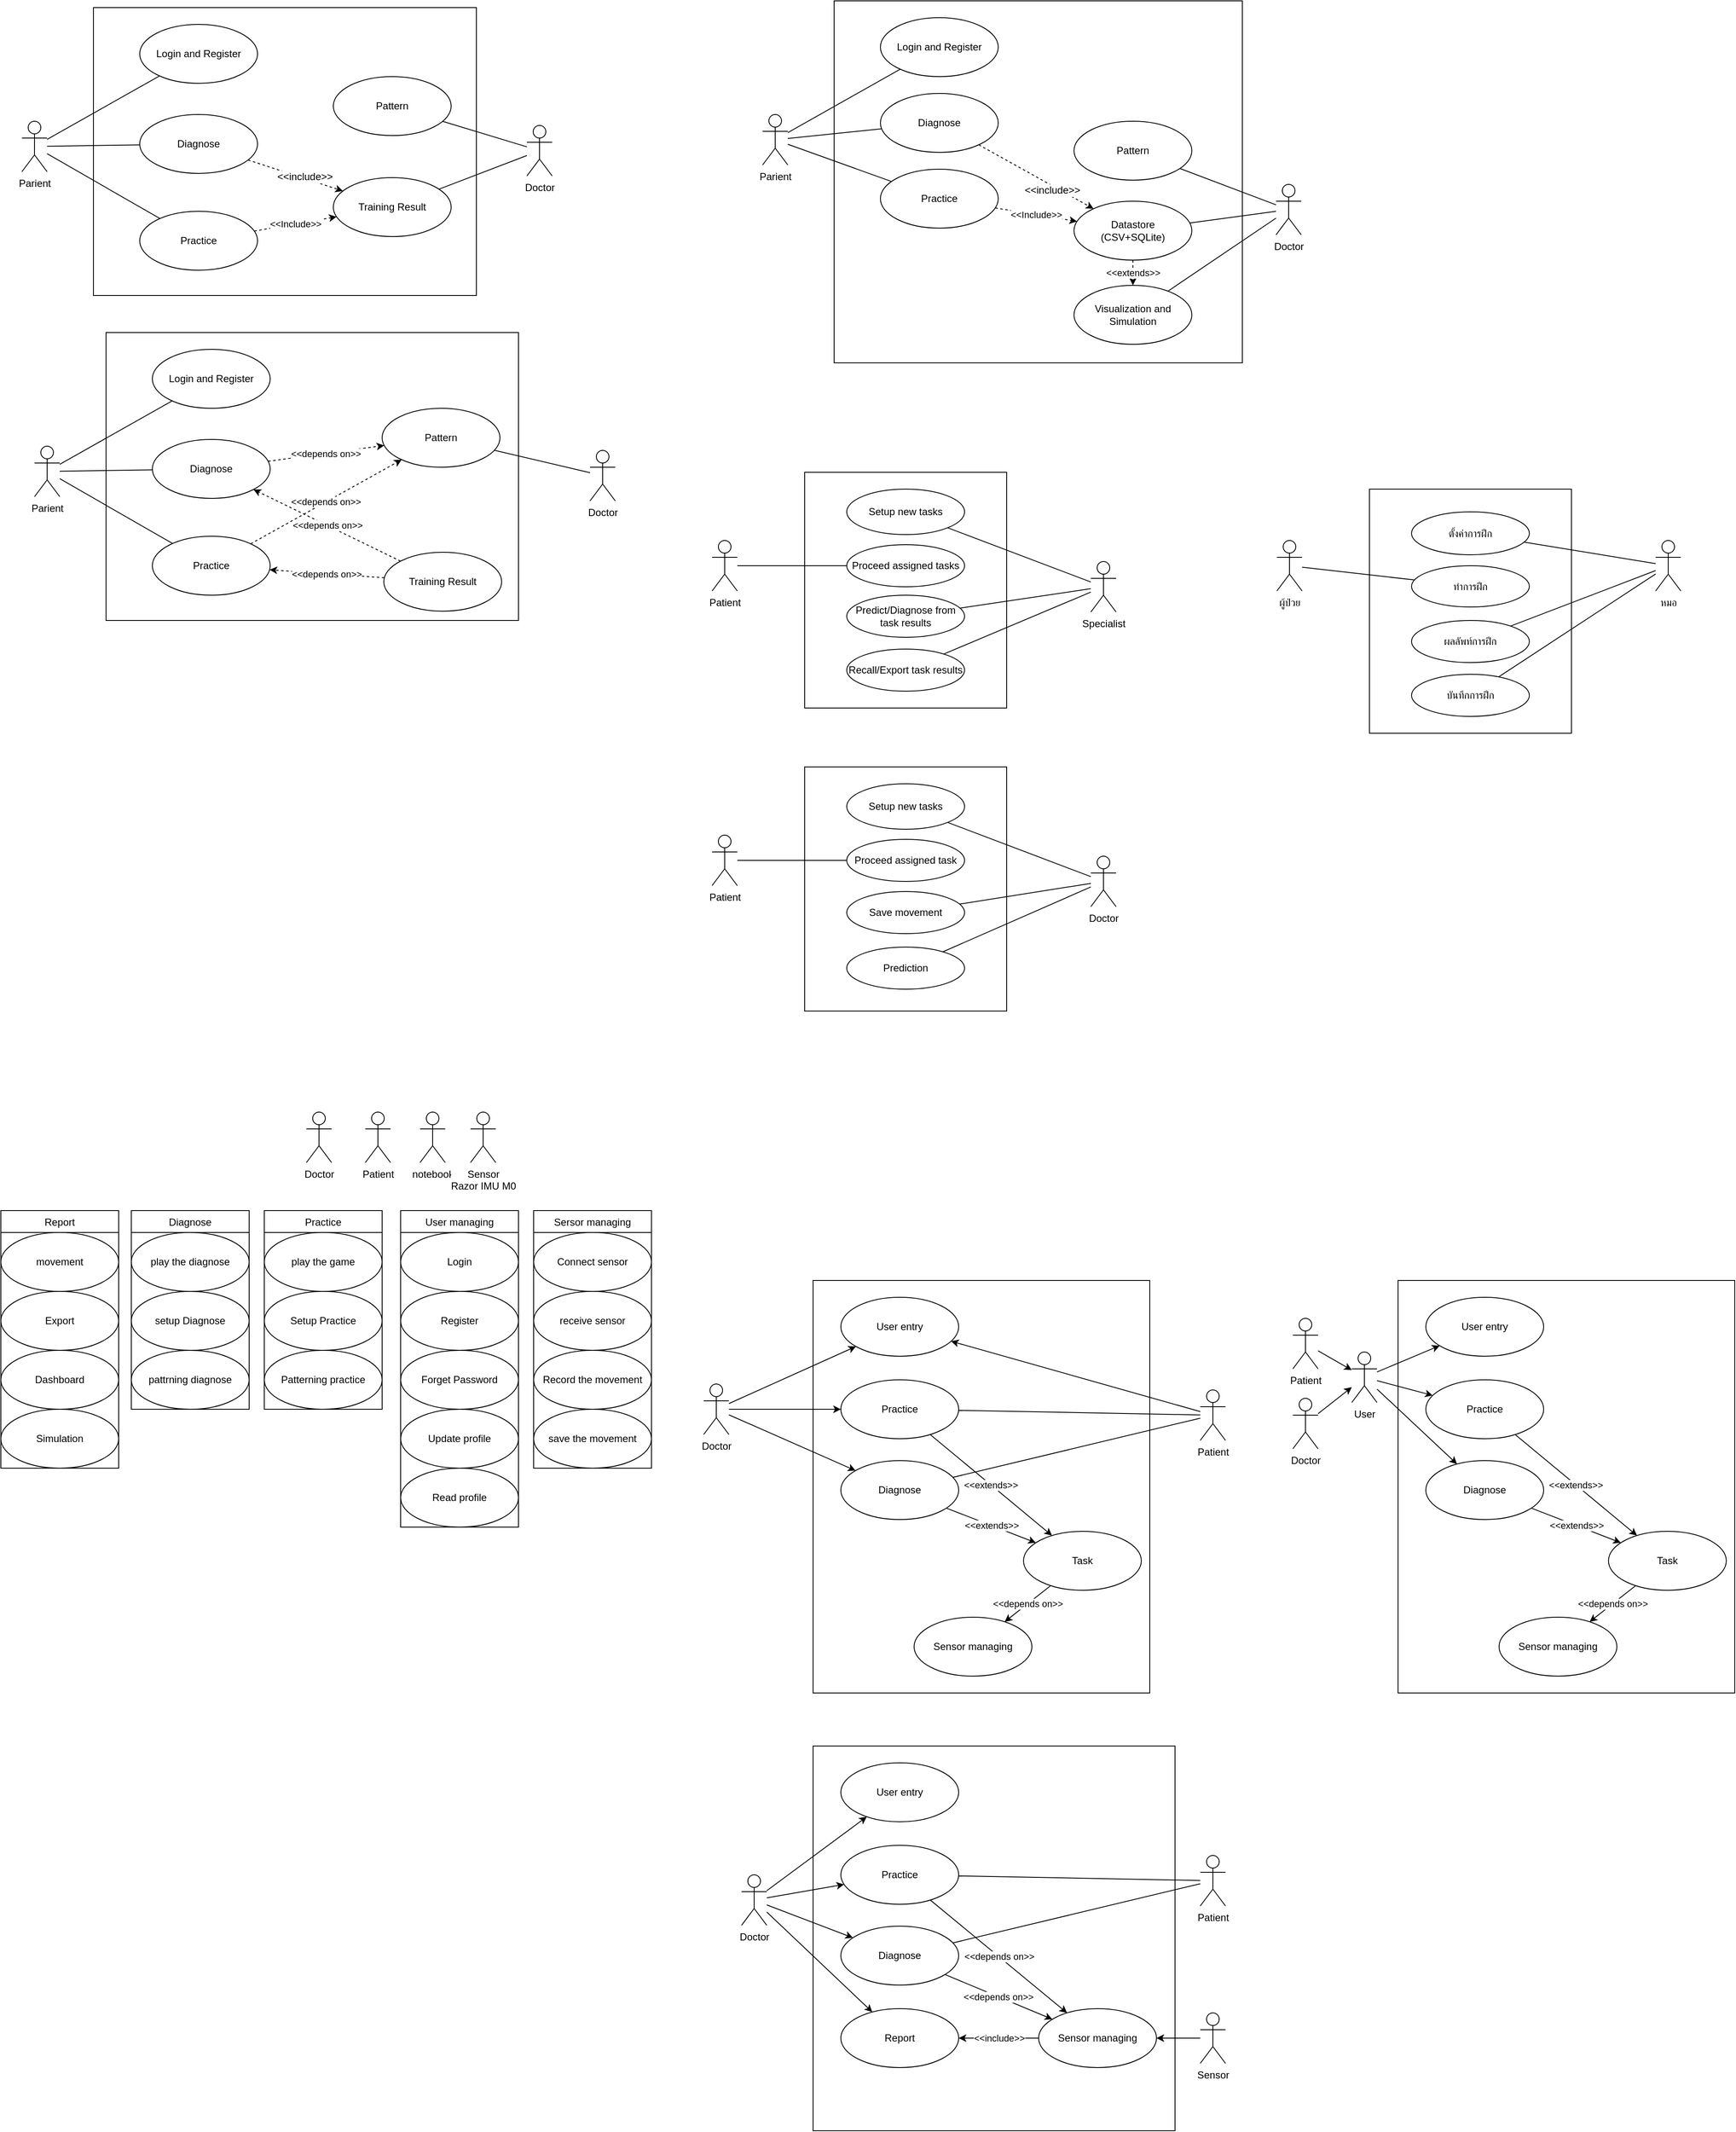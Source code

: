 <mxfile userAgent="Mozilla/5.0 (Windows NT 10.0; Win64; x64) AppleWebKit/537.36 (KHTML, like Gecko) Chrome/62.0.32.94 Safari/537.36" version="7.8.4" editor="www.draw.io" type="device"><diagram id="e3837671-9817-123c-81e5-b58ee883e064" name="Use Case"><mxGraphModel dx="2253" dy="858" grid="1" gridSize="10" guides="1" tooltips="1" connect="1" arrows="1" fold="1" page="1" pageScale="1" pageWidth="827" pageHeight="1169" background="#ffffff" math="0" shadow="0"><root><mxCell id="0"/><mxCell id="1" parent="0"/><mxCell id="38d423701fe950e5-48" value="" style="rounded=0;whiteSpace=wrap;html=1;strokeColor=#000000;strokeWidth=1;fillColor=#ffffff;fontColor=#000000;" parent="1" vertex="1"><mxGeometry x="170" y="1540" width="400" height="490" as="geometry"/></mxCell><mxCell id="4417c862444c356d-8" value="" style="html=1;" parent="1" vertex="1"><mxGeometry x="160" y="580" width="240" height="280" as="geometry"/></mxCell><mxCell id="2f32222b6eba802c-12" value="" style="html=1;" parent="1" vertex="1"><mxGeometry x="195" y="20" width="485" height="430" as="geometry"/></mxCell><mxCell id="2f32222b6eba802c-1" value="Parient" style="shape=umlActor;verticalLabelPosition=bottom;labelBackgroundColor=#ffffff;verticalAlign=top;html=1;" parent="1" vertex="1"><mxGeometry x="110" y="155" width="30" height="60" as="geometry"/></mxCell><mxCell id="2f32222b6eba802c-2" value="Doctor" style="shape=umlActor;verticalLabelPosition=bottom;labelBackgroundColor=#ffffff;verticalAlign=top;html=1;" parent="1" vertex="1"><mxGeometry x="720" y="238" width="30" height="60" as="geometry"/></mxCell><mxCell id="2f32222b6eba802c-3" value="Diagnose" style="ellipse;whiteSpace=wrap;html=1;" parent="1" vertex="1"><mxGeometry x="250" y="130" width="140" height="70" as="geometry"/></mxCell><mxCell id="8f6abee8ed212f4-3" value="Login and Register" style="ellipse;whiteSpace=wrap;html=1;" parent="1" vertex="1"><mxGeometry x="250" y="40" width="140" height="70" as="geometry"/></mxCell><mxCell id="2f32222b6eba802c-4" value="Practice" style="ellipse;whiteSpace=wrap;html=1;" parent="1" vertex="1"><mxGeometry x="250" y="220" width="140" height="70" as="geometry"/></mxCell><mxCell id="2f32222b6eba802c-5" value="Datastore&lt;br&gt;&lt;div&gt;(CSV+SQLite)&lt;/div&gt;" style="ellipse;whiteSpace=wrap;html=1;" parent="1" vertex="1"><mxGeometry x="480" y="258" width="140" height="70" as="geometry"/></mxCell><mxCell id="8f6abee8ed212f4-6" value="Pattern" style="ellipse;whiteSpace=wrap;html=1;" parent="1" vertex="1"><mxGeometry x="480" y="163" width="140" height="70" as="geometry"/></mxCell><mxCell id="2f32222b6eba802c-8" style="edgeStyle=none;rounded=0;html=1;jettySize=auto;orthogonalLoop=1;endArrow=none;endFill=0;" parent="1" source="2f32222b6eba802c-1" target="2f32222b6eba802c-3" edge="1"><mxGeometry relative="1" as="geometry"/></mxCell><mxCell id="2f32222b6eba802c-9" style="edgeStyle=none;rounded=0;html=1;endArrow=none;endFill=0;jettySize=auto;orthogonalLoop=1;" parent="1" source="2f32222b6eba802c-1" target="2f32222b6eba802c-4" edge="1"><mxGeometry relative="1" as="geometry"/></mxCell><mxCell id="38ddf14c4871310c-4" value="Visualization and&lt;div&gt;Simulation&lt;/div&gt;" style="ellipse;whiteSpace=wrap;html=1;" parent="1" vertex="1"><mxGeometry x="480" y="358" width="140" height="70" as="geometry"/></mxCell><mxCell id="2f32222b6eba802c-11" style="edgeStyle=none;rounded=0;html=1;endArrow=none;endFill=0;jettySize=auto;orthogonalLoop=1;" parent="1" source="2f32222b6eba802c-2" target="2f32222b6eba802c-5" edge="1"><mxGeometry relative="1" as="geometry"/></mxCell><mxCell id="38ddf14c4871310c-2" style="edgeStyle=none;rounded=0;html=1;startArrow=none;startFill=0;endArrow=classic;endFill=1;jettySize=auto;orthogonalLoop=1;strokeColor=#000000;fontColor=#000000;dashed=1;" parent="1" source="2f32222b6eba802c-3" target="2f32222b6eba802c-5" edge="1"><mxGeometry relative="1" as="geometry"/></mxCell><mxCell id="8f6abee8ed212f4-1" value="&amp;lt;&amp;lt;include&amp;gt;&amp;gt;" style="text;html=1;resizable=0;points=[];align=center;verticalAlign=middle;labelBackgroundColor=#ffffff;fontColor=#000000;" parent="38ddf14c4871310c-2" vertex="1" connectable="0"><mxGeometry x="0.698" y="-1" relative="1" as="geometry"><mxPoint x="-28" y="-12" as="offset"/></mxGeometry></mxCell><mxCell id="38ddf14c4871310c-3" value="&amp;lt;&amp;lt;Include&amp;gt;&amp;gt;" style="edgeStyle=none;rounded=0;html=1;startArrow=none;startFill=0;endArrow=classic;endFill=1;jettySize=auto;orthogonalLoop=1;strokeColor=#000000;fontColor=#000000;dashed=1;" parent="1" source="2f32222b6eba802c-4" target="2f32222b6eba802c-5" edge="1"><mxGeometry relative="1" as="geometry"/></mxCell><mxCell id="38ddf14c4871310c-5" value="&amp;lt;&amp;lt;extends&amp;gt;&amp;gt;" style="edgeStyle=none;rounded=0;html=1;startArrow=none;startFill=0;endArrow=classic;endFill=1;jettySize=auto;orthogonalLoop=1;strokeColor=#000000;fontColor=#000000;dashed=1;" parent="1" source="2f32222b6eba802c-5" target="38ddf14c4871310c-4" edge="1"><mxGeometry relative="1" as="geometry"/></mxCell><mxCell id="38ddf14c4871310c-6" style="edgeStyle=none;rounded=0;html=1;startArrow=none;startFill=0;endArrow=none;endFill=0;jettySize=auto;orthogonalLoop=1;strokeColor=#000000;fontColor=#000000;" parent="1" source="2f32222b6eba802c-2" target="38ddf14c4871310c-4" edge="1"><mxGeometry relative="1" as="geometry"/></mxCell><mxCell id="8f6abee8ed212f4-5" style="rounded=0;html=1;startArrow=none;startFill=0;endArrow=none;endFill=0;jettySize=auto;orthogonalLoop=1;strokeColor=#000000;fontColor=#000000;" parent="1" source="2f32222b6eba802c-1" target="8f6abee8ed212f4-3" edge="1"><mxGeometry relative="1" as="geometry"/></mxCell><mxCell id="8f6abee8ed212f4-8" style="edgeStyle=none;rounded=0;html=1;startArrow=none;startFill=0;endArrow=none;endFill=0;jettySize=auto;orthogonalLoop=1;strokeColor=#000000;fontColor=#000000;" parent="1" source="2f32222b6eba802c-2" target="8f6abee8ed212f4-6" edge="1"><mxGeometry relative="1" as="geometry"/></mxCell><mxCell id="12e674340d5bfb5f-1" value="" style="html=1;" parent="1" vertex="1"><mxGeometry x="-685" y="28" width="455" height="342" as="geometry"/></mxCell><mxCell id="12e674340d5bfb5f-2" value="Parient" style="shape=umlActor;verticalLabelPosition=bottom;labelBackgroundColor=#ffffff;verticalAlign=top;html=1;" parent="1" vertex="1"><mxGeometry x="-770" y="163" width="30" height="60" as="geometry"/></mxCell><mxCell id="12e674340d5bfb5f-3" value="Doctor" style="shape=umlActor;verticalLabelPosition=bottom;labelBackgroundColor=#ffffff;verticalAlign=top;html=1;" parent="1" vertex="1"><mxGeometry x="-170" y="168" width="30" height="60" as="geometry"/></mxCell><mxCell id="12e674340d5bfb5f-4" value="Diagnose" style="ellipse;whiteSpace=wrap;html=1;" parent="1" vertex="1"><mxGeometry x="-630" y="155" width="140" height="70" as="geometry"/></mxCell><mxCell id="12e674340d5bfb5f-5" value="Login and Register" style="ellipse;whiteSpace=wrap;html=1;" parent="1" vertex="1"><mxGeometry x="-630" y="48" width="140" height="70" as="geometry"/></mxCell><mxCell id="12e674340d5bfb5f-6" value="Practice" style="ellipse;whiteSpace=wrap;html=1;" parent="1" vertex="1"><mxGeometry x="-630" y="270" width="140" height="70" as="geometry"/></mxCell><mxCell id="12e674340d5bfb5f-7" value="Training Result" style="ellipse;whiteSpace=wrap;html=1;" parent="1" vertex="1"><mxGeometry x="-400" y="230" width="140" height="70" as="geometry"/></mxCell><mxCell id="12e674340d5bfb5f-8" value="Pattern" style="ellipse;whiteSpace=wrap;html=1;" parent="1" vertex="1"><mxGeometry x="-400" y="110" width="140" height="70" as="geometry"/></mxCell><mxCell id="12e674340d5bfb5f-9" style="edgeStyle=none;rounded=0;html=1;jettySize=auto;orthogonalLoop=1;endArrow=none;endFill=0;" parent="1" source="12e674340d5bfb5f-2" target="12e674340d5bfb5f-4" edge="1"><mxGeometry relative="1" as="geometry"/></mxCell><mxCell id="12e674340d5bfb5f-10" style="edgeStyle=none;rounded=0;html=1;endArrow=none;endFill=0;jettySize=auto;orthogonalLoop=1;" parent="1" source="12e674340d5bfb5f-2" target="12e674340d5bfb5f-6" edge="1"><mxGeometry relative="1" as="geometry"/></mxCell><mxCell id="12e674340d5bfb5f-12" style="edgeStyle=none;rounded=0;html=1;endArrow=none;endFill=0;jettySize=auto;orthogonalLoop=1;" parent="1" source="12e674340d5bfb5f-3" target="12e674340d5bfb5f-7" edge="1"><mxGeometry relative="1" as="geometry"/></mxCell><mxCell id="12e674340d5bfb5f-13" style="edgeStyle=none;rounded=0;html=1;startArrow=none;startFill=0;endArrow=classic;endFill=1;jettySize=auto;orthogonalLoop=1;strokeColor=#000000;fontColor=#000000;dashed=1;" parent="1" source="12e674340d5bfb5f-4" target="12e674340d5bfb5f-7" edge="1"><mxGeometry relative="1" as="geometry"/></mxCell><mxCell id="12e674340d5bfb5f-14" value="&amp;lt;&amp;lt;include&amp;gt;&amp;gt;" style="text;html=1;resizable=0;points=[];align=center;verticalAlign=middle;labelBackgroundColor=#ffffff;fontColor=#000000;" parent="12e674340d5bfb5f-13" vertex="1" connectable="0"><mxGeometry x="0.698" y="-1" relative="1" as="geometry"><mxPoint x="-28" y="-12" as="offset"/></mxGeometry></mxCell><mxCell id="12e674340d5bfb5f-15" value="&amp;lt;&amp;lt;Include&amp;gt;&amp;gt;" style="edgeStyle=none;rounded=0;html=1;startArrow=none;startFill=0;endArrow=classic;endFill=1;jettySize=auto;orthogonalLoop=1;strokeColor=#000000;fontColor=#000000;dashed=1;" parent="1" source="12e674340d5bfb5f-6" target="12e674340d5bfb5f-7" edge="1"><mxGeometry relative="1" as="geometry"/></mxCell><mxCell id="12e674340d5bfb5f-18" style="rounded=0;html=1;startArrow=none;startFill=0;endArrow=none;endFill=0;jettySize=auto;orthogonalLoop=1;strokeColor=#000000;fontColor=#000000;" parent="1" source="12e674340d5bfb5f-2" target="12e674340d5bfb5f-5" edge="1"><mxGeometry relative="1" as="geometry"/></mxCell><mxCell id="12e674340d5bfb5f-19" style="edgeStyle=none;rounded=0;html=1;startArrow=none;startFill=0;endArrow=none;endFill=0;jettySize=auto;orthogonalLoop=1;strokeColor=#000000;fontColor=#000000;" parent="1" source="12e674340d5bfb5f-3" target="12e674340d5bfb5f-8" edge="1"><mxGeometry relative="1" as="geometry"/></mxCell><mxCell id="69627973405d4676-1" value="" style="html=1;" parent="1" vertex="1"><mxGeometry x="-670" y="414" width="490" height="342" as="geometry"/></mxCell><mxCell id="69627973405d4676-2" value="Parient" style="shape=umlActor;verticalLabelPosition=bottom;labelBackgroundColor=#ffffff;verticalAlign=top;html=1;" parent="1" vertex="1"><mxGeometry x="-755" y="549" width="30" height="60" as="geometry"/></mxCell><mxCell id="69627973405d4676-3" value="Doctor" style="shape=umlActor;verticalLabelPosition=bottom;labelBackgroundColor=#ffffff;verticalAlign=top;html=1;" parent="1" vertex="1"><mxGeometry x="-95" y="554" width="30" height="60" as="geometry"/></mxCell><mxCell id="69627973405d4676-4" value="Diagnose" style="ellipse;whiteSpace=wrap;html=1;" parent="1" vertex="1"><mxGeometry x="-615" y="541" width="140" height="70" as="geometry"/></mxCell><mxCell id="69627973405d4676-5" value="Login and Register" style="ellipse;whiteSpace=wrap;html=1;" parent="1" vertex="1"><mxGeometry x="-615" y="434" width="140" height="70" as="geometry"/></mxCell><mxCell id="69627973405d4676-6" value="Practice" style="ellipse;whiteSpace=wrap;html=1;" parent="1" vertex="1"><mxGeometry x="-615" y="656" width="140" height="70" as="geometry"/></mxCell><mxCell id="69627973405d4676-8" value="Pattern" style="ellipse;whiteSpace=wrap;html=1;" parent="1" vertex="1"><mxGeometry x="-342" y="504" width="140" height="70" as="geometry"/></mxCell><mxCell id="69627973405d4676-9" style="edgeStyle=none;rounded=0;html=1;jettySize=auto;orthogonalLoop=1;endArrow=none;endFill=0;" parent="1" source="69627973405d4676-2" target="69627973405d4676-4" edge="1"><mxGeometry relative="1" as="geometry"/></mxCell><mxCell id="69627973405d4676-10" style="edgeStyle=none;rounded=0;html=1;endArrow=none;endFill=0;jettySize=auto;orthogonalLoop=1;" parent="1" source="69627973405d4676-2" target="69627973405d4676-6" edge="1"><mxGeometry relative="1" as="geometry"/></mxCell><mxCell id="69627973405d4676-15" style="rounded=0;html=1;startArrow=none;startFill=0;endArrow=none;endFill=0;jettySize=auto;orthogonalLoop=1;strokeColor=#000000;fontColor=#000000;" parent="1" source="69627973405d4676-2" target="69627973405d4676-5" edge="1"><mxGeometry relative="1" as="geometry"/></mxCell><mxCell id="69627973405d4676-16" style="edgeStyle=none;rounded=0;html=1;startArrow=none;startFill=0;endArrow=none;endFill=0;jettySize=auto;orthogonalLoop=1;strokeColor=#000000;fontColor=#000000;" parent="1" source="69627973405d4676-3" target="69627973405d4676-8" edge="1"><mxGeometry relative="1" as="geometry"/></mxCell><mxCell id="69627973405d4676-17" value="&amp;lt;&amp;lt;depends on&amp;gt;&amp;gt;" style="edgeStyle=none;rounded=0;html=1;startArrow=none;startFill=0;endArrow=classic;endFill=1;jettySize=auto;orthogonalLoop=1;strokeColor=#000000;fontColor=#000000;dashed=1;" parent="1" source="38d423701fe950e5-34" target="69627973405d4676-4" edge="1"><mxGeometry relative="1" as="geometry"/></mxCell><mxCell id="4417c862444c356d-1" value="Setup new tasks" style="ellipse;whiteSpace=wrap;html=1;" parent="1" vertex="1"><mxGeometry x="210" y="600" width="140" height="54" as="geometry"/></mxCell><mxCell id="4417c862444c356d-2" value="Proceed assigned tasks" style="ellipse;whiteSpace=wrap;html=1;" parent="1" vertex="1"><mxGeometry x="210" y="666" width="140" height="50" as="geometry"/></mxCell><mxCell id="4417c862444c356d-4" value="Predict/Diagnose from task results" style="ellipse;whiteSpace=wrap;html=1;" parent="1" vertex="1"><mxGeometry x="210" y="726" width="140" height="50" as="geometry"/></mxCell><mxCell id="4417c862444c356d-6" value="Recall/Export task results" style="ellipse;whiteSpace=wrap;html=1;" parent="1" vertex="1"><mxGeometry x="210" y="790" width="140" height="50" as="geometry"/></mxCell><mxCell id="4417c862444c356d-10" value="Specialist" style="shape=umlActor;verticalLabelPosition=bottom;labelBackgroundColor=#ffffff;verticalAlign=top;html=1;" parent="1" vertex="1"><mxGeometry x="500" y="686" width="30" height="60" as="geometry"/></mxCell><mxCell id="4417c862444c356d-11" value="Patient" style="shape=umlActor;verticalLabelPosition=bottom;labelBackgroundColor=#ffffff;verticalAlign=top;html=1;" parent="1" vertex="1"><mxGeometry x="50" y="661" width="30" height="60" as="geometry"/></mxCell><mxCell id="4417c862444c356d-14" style="edgeStyle=none;rounded=0;html=1;startArrow=none;startFill=0;endArrow=none;endFill=0;jettySize=auto;orthogonalLoop=1;strokeColor=#000000;fontColor=#000000;" parent="1" source="4417c862444c356d-10" target="4417c862444c356d-1" edge="1"><mxGeometry relative="1" as="geometry"/></mxCell><mxCell id="4417c862444c356d-15" style="edgeStyle=none;rounded=0;html=1;startArrow=none;startFill=0;endArrow=none;endFill=0;jettySize=auto;orthogonalLoop=1;strokeColor=#000000;fontColor=#000000;" parent="1" source="4417c862444c356d-10" target="4417c862444c356d-4" edge="1"><mxGeometry relative="1" as="geometry"/></mxCell><mxCell id="4417c862444c356d-16" style="edgeStyle=none;rounded=0;html=1;startArrow=none;startFill=0;endArrow=none;endFill=0;jettySize=auto;orthogonalLoop=1;strokeColor=#000000;fontColor=#000000;" parent="1" source="4417c862444c356d-10" target="4417c862444c356d-6" edge="1"><mxGeometry relative="1" as="geometry"/></mxCell><mxCell id="4417c862444c356d-17" style="edgeStyle=none;rounded=0;html=1;startArrow=none;startFill=0;endArrow=none;endFill=0;jettySize=auto;orthogonalLoop=1;strokeColor=#000000;fontColor=#000000;" parent="1" source="4417c862444c356d-11" target="4417c862444c356d-2" edge="1"><mxGeometry relative="1" as="geometry"/></mxCell><mxCell id="4417c862444c356d-29" value="" style="html=1;" parent="1" vertex="1"><mxGeometry x="831" y="600" width="240" height="290" as="geometry"/></mxCell><mxCell id="4417c862444c356d-30" value="ตั้งค่าการฝึก" style="ellipse;whiteSpace=wrap;html=1;" parent="1" vertex="1"><mxGeometry x="881" y="627" width="140" height="51" as="geometry"/></mxCell><mxCell id="4417c862444c356d-31" value="ทำการฝึก" style="ellipse;whiteSpace=wrap;html=1;" parent="1" vertex="1"><mxGeometry x="881" y="691" width="140" height="49" as="geometry"/></mxCell><mxCell id="4417c862444c356d-32" value="ผลลัพท์การฝึก" style="ellipse;whiteSpace=wrap;html=1;" parent="1" vertex="1"><mxGeometry x="881" y="756" width="140" height="50" as="geometry"/></mxCell><mxCell id="4417c862444c356d-33" value="บันทึกการฝึก" style="ellipse;whiteSpace=wrap;html=1;" parent="1" vertex="1"><mxGeometry x="881" y="820" width="140" height="50" as="geometry"/></mxCell><mxCell id="4417c862444c356d-34" style="edgeStyle=none;rounded=0;html=1;startArrow=none;startFill=0;endArrow=none;endFill=0;jettySize=auto;orthogonalLoop=1;strokeColor=#000000;fontColor=#000000;" parent="1" source="4417c862444c356d-37" target="4417c862444c356d-30" edge="1"><mxGeometry relative="1" as="geometry"/></mxCell><mxCell id="4417c862444c356d-35" style="edgeStyle=none;rounded=0;html=1;startArrow=none;startFill=0;endArrow=none;endFill=0;jettySize=auto;orthogonalLoop=1;strokeColor=#000000;fontColor=#000000;" parent="1" source="4417c862444c356d-37" target="4417c862444c356d-32" edge="1"><mxGeometry relative="1" as="geometry"/></mxCell><mxCell id="4417c862444c356d-36" style="edgeStyle=none;rounded=0;html=1;startArrow=none;startFill=0;endArrow=none;endFill=0;jettySize=auto;orthogonalLoop=1;strokeColor=#000000;fontColor=#000000;" parent="1" source="4417c862444c356d-37" target="4417c862444c356d-33" edge="1"><mxGeometry relative="1" as="geometry"/></mxCell><mxCell id="4417c862444c356d-37" value="หมอ" style="shape=umlActor;verticalLabelPosition=bottom;labelBackgroundColor=#ffffff;verticalAlign=top;html=1;" parent="1" vertex="1"><mxGeometry x="1171" y="661" width="30" height="60" as="geometry"/></mxCell><mxCell id="4417c862444c356d-38" style="edgeStyle=none;rounded=0;html=1;startArrow=none;startFill=0;endArrow=none;endFill=0;jettySize=auto;orthogonalLoop=1;strokeColor=#000000;fontColor=#000000;" parent="1" source="4417c862444c356d-39" target="4417c862444c356d-31" edge="1"><mxGeometry relative="1" as="geometry"/></mxCell><mxCell id="4417c862444c356d-39" value="ผู้ป่วย" style="shape=umlActor;verticalLabelPosition=bottom;labelBackgroundColor=#ffffff;verticalAlign=top;html=1;" parent="1" vertex="1"><mxGeometry x="721" y="661" width="30" height="60" as="geometry"/></mxCell><mxCell id="4d3e2fbca3b3e2a6-1" value="" style="html=1;" parent="1" vertex="1"><mxGeometry x="160" y="930" width="240" height="290" as="geometry"/></mxCell><mxCell id="4d3e2fbca3b3e2a6-2" value="Setup new tasks" style="ellipse;whiteSpace=wrap;html=1;" parent="1" vertex="1"><mxGeometry x="210" y="950" width="140" height="54" as="geometry"/></mxCell><mxCell id="4d3e2fbca3b3e2a6-3" value="Proceed assigned task" style="ellipse;whiteSpace=wrap;html=1;" parent="1" vertex="1"><mxGeometry x="210" y="1016" width="140" height="50" as="geometry"/></mxCell><mxCell id="4d3e2fbca3b3e2a6-4" value="Save movement" style="ellipse;whiteSpace=wrap;html=1;" parent="1" vertex="1"><mxGeometry x="210" y="1078" width="140" height="50" as="geometry"/></mxCell><mxCell id="4d3e2fbca3b3e2a6-5" value="Prediction" style="ellipse;whiteSpace=wrap;html=1;" parent="1" vertex="1"><mxGeometry x="210" y="1144" width="140" height="50" as="geometry"/></mxCell><mxCell id="4d3e2fbca3b3e2a6-6" value="Doctor" style="shape=umlActor;verticalLabelPosition=bottom;labelBackgroundColor=#ffffff;verticalAlign=top;html=1;" parent="1" vertex="1"><mxGeometry x="500" y="1036" width="30" height="60" as="geometry"/></mxCell><mxCell id="4d3e2fbca3b3e2a6-7" value="Patient" style="shape=umlActor;verticalLabelPosition=bottom;labelBackgroundColor=#ffffff;verticalAlign=top;html=1;" parent="1" vertex="1"><mxGeometry x="50" y="1011" width="30" height="60" as="geometry"/></mxCell><mxCell id="4d3e2fbca3b3e2a6-8" style="edgeStyle=none;rounded=0;html=1;startArrow=none;startFill=0;endArrow=none;endFill=0;jettySize=auto;orthogonalLoop=1;strokeColor=#000000;fontColor=#000000;" parent="1" source="4d3e2fbca3b3e2a6-6" target="4d3e2fbca3b3e2a6-2" edge="1"><mxGeometry relative="1" as="geometry"/></mxCell><mxCell id="4d3e2fbca3b3e2a6-9" style="edgeStyle=none;rounded=0;html=1;startArrow=none;startFill=0;endArrow=none;endFill=0;jettySize=auto;orthogonalLoop=1;strokeColor=#000000;fontColor=#000000;" parent="1" source="4d3e2fbca3b3e2a6-6" target="4d3e2fbca3b3e2a6-4" edge="1"><mxGeometry relative="1" as="geometry"/></mxCell><mxCell id="4d3e2fbca3b3e2a6-10" style="edgeStyle=none;rounded=0;html=1;startArrow=none;startFill=0;endArrow=none;endFill=0;jettySize=auto;orthogonalLoop=1;strokeColor=#000000;fontColor=#000000;" parent="1" source="4d3e2fbca3b3e2a6-6" target="4d3e2fbca3b3e2a6-5" edge="1"><mxGeometry relative="1" as="geometry"/></mxCell><mxCell id="4d3e2fbca3b3e2a6-11" style="edgeStyle=none;rounded=0;html=1;startArrow=none;startFill=0;endArrow=none;endFill=0;jettySize=auto;orthogonalLoop=1;strokeColor=#000000;fontColor=#000000;" parent="1" source="4d3e2fbca3b3e2a6-7" target="4d3e2fbca3b3e2a6-3" edge="1"><mxGeometry relative="1" as="geometry"/></mxCell><mxCell id="38d423701fe950e5-7" style="edgeStyle=none;rounded=0;html=1;startArrow=none;startFill=0;endArrow=classic;endFill=1;jettySize=auto;orthogonalLoop=1;strokeColor=#000000;fontColor=#000000;" parent="1" source="6cd87c846fd4111f-21" target="38d423701fe950e5-3" edge="1"><mxGeometry relative="1" as="geometry"><mxPoint x="250" y="1494" as="targetPoint"/></mxGeometry></mxCell><mxCell id="38d423701fe950e5-23" style="edgeStyle=none;rounded=0;html=1;startArrow=none;startFill=0;endArrow=classic;endFill=1;jettySize=auto;orthogonalLoop=1;strokeColor=#000000;fontColor=#000000;" parent="1" source="6cd87c846fd4111f-21" target="38d423701fe950e5-2" edge="1"><mxGeometry relative="1" as="geometry"/></mxCell><mxCell id="6cd87c846fd4111f-21" value="Doctor" style="shape=umlActor;verticalLabelPosition=bottom;labelBackgroundColor=#ffffff;verticalAlign=top;html=1;strokeColor=#000000;strokeWidth=1;fillColor=#ffffff;fontColor=#000000;" parent="1" vertex="1"><mxGeometry x="40" y="1663" width="30" height="60" as="geometry"/></mxCell><mxCell id="6cd87c846fd4111f-22" value="Patient" style="shape=umlActor;verticalLabelPosition=bottom;labelBackgroundColor=#ffffff;verticalAlign=top;html=1;strokeColor=#000000;strokeWidth=1;fillColor=#ffffff;fontColor=#000000;" parent="1" vertex="1"><mxGeometry x="630" y="1670" width="30" height="60" as="geometry"/></mxCell><mxCell id="71cbcd3ba1bbc6c4-5" value="Sersor managing" style="swimlane;fontStyle=0;childLayout=stackLayout;horizontal=1;startSize=26;fillColor=none;horizontalStack=0;resizeParent=1;resizeParentMax=0;resizeLast=0;collapsible=1;marginBottom=0;swimlaneFillColor=#ffffff;strokeColor=#000000;strokeWidth=1;fontColor=#000000;" parent="1" vertex="1"><mxGeometry x="-162" y="1457" width="140" height="306" as="geometry"/></mxCell><mxCell id="6cd87c846fd4111f-16" value="Connect sensor" style="ellipse;whiteSpace=wrap;html=1;strokeColor=#000000;strokeWidth=1;fillColor=#ffffff;fontColor=#000000;" parent="71cbcd3ba1bbc6c4-5" vertex="1"><mxGeometry y="26" width="140" height="70" as="geometry"/></mxCell><mxCell id="6cd87c846fd4111f-17" value="receive sensor" style="ellipse;whiteSpace=wrap;html=1;strokeColor=#000000;strokeWidth=1;fillColor=#ffffff;fontColor=#000000;" parent="71cbcd3ba1bbc6c4-5" vertex="1"><mxGeometry y="96" width="140" height="70" as="geometry"/></mxCell><mxCell id="8eb6874c0571be7-4" value="Record the movement" style="ellipse;whiteSpace=wrap;html=1;strokeColor=#000000;strokeWidth=1;fillColor=#ffffff;fontColor=#000000;" parent="71cbcd3ba1bbc6c4-5" vertex="1"><mxGeometry y="166" width="140" height="70" as="geometry"/></mxCell><mxCell id="6cd87c846fd4111f-18" value="save the movement" style="ellipse;whiteSpace=wrap;html=1;strokeColor=#000000;strokeWidth=1;fillColor=#ffffff;fontColor=#000000;" parent="71cbcd3ba1bbc6c4-5" vertex="1"><mxGeometry y="236" width="140" height="70" as="geometry"/></mxCell><mxCell id="38d423701fe950e5-25" style="edgeStyle=none;rounded=0;html=1;startArrow=none;startFill=0;endArrow=none;endFill=0;jettySize=auto;orthogonalLoop=1;strokeColor=#000000;fontColor=#000000;" parent="1" source="6cd87c846fd4111f-22" target="38d423701fe950e5-2" edge="1"><mxGeometry relative="1" as="geometry"/></mxCell><mxCell id="38d423701fe950e5-26" style="edgeStyle=none;rounded=0;html=1;startArrow=none;startFill=0;endArrow=none;endFill=0;jettySize=auto;orthogonalLoop=1;strokeColor=#000000;fontColor=#000000;" parent="1" source="6cd87c846fd4111f-22" target="38d423701fe950e5-1" edge="1"><mxGeometry relative="1" as="geometry"/></mxCell><mxCell id="71cbcd3ba1bbc6c4-9" value="User managing" style="swimlane;fontStyle=0;childLayout=stackLayout;horizontal=1;startSize=26;fillColor=none;horizontalStack=0;resizeParent=1;resizeParentMax=0;resizeLast=0;collapsible=1;marginBottom=0;swimlaneFillColor=#ffffff;strokeColor=#000000;strokeWidth=1;fontColor=#000000;" parent="1" vertex="1"><mxGeometry x="-320" y="1457" width="140" height="376" as="geometry"/></mxCell><mxCell id="3c2cf266171e58be-1" value="Login" style="ellipse;whiteSpace=wrap;html=1;strokeColor=#000000;strokeWidth=1;fillColor=#ffffff;fontColor=#000000;" parent="71cbcd3ba1bbc6c4-9" vertex="1"><mxGeometry y="26" width="140" height="70" as="geometry"/></mxCell><mxCell id="3c2cf266171e58be-2" value="Register" style="ellipse;whiteSpace=wrap;html=1;strokeColor=#000000;strokeWidth=1;fillColor=#ffffff;fontColor=#000000;" parent="71cbcd3ba1bbc6c4-9" vertex="1"><mxGeometry y="96" width="140" height="70" as="geometry"/></mxCell><mxCell id="3c2cf266171e58be-3" value="Forget Password" style="ellipse;whiteSpace=wrap;html=1;strokeColor=#000000;strokeWidth=1;fillColor=#ffffff;fontColor=#000000;" parent="71cbcd3ba1bbc6c4-9" vertex="1"><mxGeometry y="166" width="140" height="70" as="geometry"/></mxCell><mxCell id="3c2cf266171e58be-4" value="Update profile" style="ellipse;whiteSpace=wrap;html=1;strokeColor=#000000;strokeWidth=1;fillColor=#ffffff;fontColor=#000000;" parent="71cbcd3ba1bbc6c4-9" vertex="1"><mxGeometry y="236" width="140" height="70" as="geometry"/></mxCell><mxCell id="6cd87c846fd4111f-1" value="Read profile" style="ellipse;whiteSpace=wrap;html=1;strokeColor=#000000;strokeWidth=1;fillColor=#ffffff;fontColor=#000000;" parent="71cbcd3ba1bbc6c4-9" vertex="1"><mxGeometry y="306" width="140" height="70" as="geometry"/></mxCell><mxCell id="71cbcd3ba1bbc6c4-17" value="Diagnose" style="swimlane;fontStyle=0;childLayout=stackLayout;horizontal=1;startSize=26;fillColor=none;horizontalStack=0;resizeParent=1;resizeParentMax=0;resizeLast=0;collapsible=1;marginBottom=0;swimlaneFillColor=#ffffff;strokeColor=#000000;strokeWidth=1;fontColor=#000000;" parent="1" vertex="1"><mxGeometry x="-640" y="1457" width="140" height="236" as="geometry"/></mxCell><mxCell id="8eb6874c0571be7-3" value="play the diagnose" style="ellipse;whiteSpace=wrap;html=1;strokeColor=#000000;strokeWidth=1;fillColor=#ffffff;fontColor=#000000;" parent="71cbcd3ba1bbc6c4-17" vertex="1"><mxGeometry y="26" width="140" height="70" as="geometry"/></mxCell><mxCell id="cadf0a970b3ff3a-3" value="setup Diagnose" style="ellipse;whiteSpace=wrap;html=1;strokeColor=#000000;strokeWidth=1;fillColor=#ffffff;fontColor=#000000;" parent="71cbcd3ba1bbc6c4-17" vertex="1"><mxGeometry y="96" width="140" height="70" as="geometry"/></mxCell><mxCell id="cadf0a970b3ff3a-6" value="pattrning diagnose" style="ellipse;whiteSpace=wrap;html=1;strokeColor=#000000;strokeWidth=1;fillColor=#ffffff;fontColor=#000000;" parent="71cbcd3ba1bbc6c4-17" vertex="1"><mxGeometry y="166" width="140" height="70" as="geometry"/></mxCell><mxCell id="71cbcd3ba1bbc6c4-13" value="Practice" style="swimlane;fontStyle=0;childLayout=stackLayout;horizontal=1;startSize=26;fillColor=none;horizontalStack=0;resizeParent=1;resizeParentMax=0;resizeLast=0;collapsible=1;marginBottom=0;swimlaneFillColor=#ffffff;strokeColor=#000000;strokeWidth=1;fontColor=#000000;" parent="1" vertex="1"><mxGeometry x="-482" y="1457" width="140" height="236" as="geometry"/></mxCell><mxCell id="8eb6874c0571be7-2" value="play the game" style="ellipse;whiteSpace=wrap;html=1;strokeColor=#000000;strokeWidth=1;fillColor=#ffffff;fontColor=#000000;" parent="71cbcd3ba1bbc6c4-13" vertex="1"><mxGeometry y="26" width="140" height="70" as="geometry"/></mxCell><mxCell id="cadf0a970b3ff3a-2" value="Setup Practice" style="ellipse;whiteSpace=wrap;html=1;strokeColor=#000000;strokeWidth=1;fillColor=#ffffff;fontColor=#000000;" parent="71cbcd3ba1bbc6c4-13" vertex="1"><mxGeometry y="96" width="140" height="70" as="geometry"/></mxCell><mxCell id="cadf0a970b3ff3a-4" value="Patterning practice" style="ellipse;whiteSpace=wrap;html=1;strokeColor=#000000;strokeWidth=1;fillColor=#ffffff;fontColor=#000000;" parent="71cbcd3ba1bbc6c4-13" vertex="1"><mxGeometry y="166" width="140" height="70" as="geometry"/></mxCell><mxCell id="38d423701fe950e5-1" value="Diagnose" style="ellipse;whiteSpace=wrap;html=1;strokeColor=#000000;strokeWidth=1;fillColor=#ffffff;fontColor=#000000;" parent="1" vertex="1"><mxGeometry x="203" y="1754" width="140" height="70" as="geometry"/></mxCell><mxCell id="38d423701fe950e5-2" value="Practice" style="ellipse;whiteSpace=wrap;html=1;strokeColor=#000000;strokeWidth=1;fillColor=#ffffff;fontColor=#000000;" parent="1" vertex="1"><mxGeometry x="203" y="1658" width="140" height="70" as="geometry"/></mxCell><mxCell id="38d423701fe950e5-3" value="User entry" style="ellipse;whiteSpace=wrap;html=1;strokeColor=#000000;strokeWidth=1;fillColor=#ffffff;fontColor=#000000;" parent="1" vertex="1"><mxGeometry x="203" y="1560" width="140" height="70" as="geometry"/></mxCell><mxCell id="38d423701fe950e5-4" value="Sensor managing" style="ellipse;whiteSpace=wrap;html=1;strokeColor=#000000;strokeWidth=1;fillColor=#ffffff;fontColor=#000000;" parent="1" vertex="1"><mxGeometry x="290" y="1940" width="140" height="70" as="geometry"/></mxCell><mxCell id="38d423701fe950e5-10" style="edgeStyle=none;rounded=0;html=1;startArrow=none;startFill=0;endArrow=classic;endFill=1;jettySize=auto;orthogonalLoop=1;strokeColor=#000000;fontColor=#000000;" parent="1" source="6cd87c846fd4111f-22" target="38d423701fe950e5-3" edge="1"><mxGeometry relative="1" as="geometry"><mxPoint x="400" y="1437" as="targetPoint"/></mxGeometry></mxCell><mxCell id="38d423701fe950e5-24" style="edgeStyle=none;rounded=0;html=1;startArrow=none;startFill=0;endArrow=classic;endFill=1;jettySize=auto;orthogonalLoop=1;strokeColor=#000000;fontColor=#000000;" parent="1" source="6cd87c846fd4111f-21" target="38d423701fe950e5-1" edge="1"><mxGeometry relative="1" as="geometry"/></mxCell><mxCell id="38d423701fe950e5-29" value="&amp;lt;&amp;lt;extends&amp;gt;&amp;gt;" style="edgeStyle=none;rounded=0;html=1;startArrow=none;startFill=0;endArrow=classic;endFill=1;jettySize=auto;orthogonalLoop=1;strokeColor=#000000;fontColor=#000000;" parent="1" source="38d423701fe950e5-1" target="38d423701fe950e5-49" edge="1"><mxGeometry relative="1" as="geometry"/></mxCell><mxCell id="38d423701fe950e5-30" value="&amp;lt;&amp;lt;extends&amp;gt;&amp;gt;" style="edgeStyle=none;rounded=0;html=1;startArrow=none;startFill=0;endArrow=classic;endFill=1;jettySize=auto;orthogonalLoop=1;strokeColor=#000000;fontColor=#000000;" parent="1" source="38d423701fe950e5-2" target="38d423701fe950e5-49" edge="1"><mxGeometry relative="1" as="geometry"/></mxCell><mxCell id="38d423701fe950e5-34" value="Training Result" style="ellipse;whiteSpace=wrap;html=1;" parent="1" vertex="1"><mxGeometry x="-340" y="675" width="140" height="70" as="geometry"/></mxCell><mxCell id="38d423701fe950e5-35" value="&amp;lt;&amp;lt;depends on&amp;gt;&amp;gt;" style="edgeStyle=none;rounded=0;html=1;startArrow=none;startFill=0;endArrow=classic;endFill=1;jettySize=auto;orthogonalLoop=1;strokeColor=#000000;fontColor=#000000;dashed=1;" parent="1" source="38d423701fe950e5-34" target="69627973405d4676-6" edge="1"><mxGeometry relative="1" as="geometry"><mxPoint x="-491.052" y="613.242" as="sourcePoint"/><mxPoint x="-363.803" y="692.699" as="targetPoint"/></mxGeometry></mxCell><mxCell id="38d423701fe950e5-37" value="&amp;lt;&amp;lt;depends on&amp;gt;&amp;gt;" style="edgeStyle=none;rounded=0;html=1;startArrow=none;startFill=0;endArrow=classic;endFill=1;jettySize=auto;orthogonalLoop=1;strokeColor=#000000;fontColor=#000000;dashed=1;" parent="1" source="69627973405d4676-6" target="69627973405d4676-8" edge="1"><mxGeometry relative="1" as="geometry"><mxPoint x="-481.052" y="623.242" as="sourcePoint"/><mxPoint x="-353.803" y="702.699" as="targetPoint"/></mxGeometry></mxCell><mxCell id="38d423701fe950e5-38" value="&amp;lt;&amp;lt;depends on&amp;gt;&amp;gt;" style="edgeStyle=none;rounded=0;html=1;startArrow=none;startFill=0;endArrow=classic;endFill=1;jettySize=auto;orthogonalLoop=1;strokeColor=#000000;fontColor=#000000;dashed=1;" parent="1" source="69627973405d4676-4" target="69627973405d4676-8" edge="1"><mxGeometry relative="1" as="geometry"><mxPoint x="-471.052" y="633.242" as="sourcePoint"/><mxPoint x="-343.803" y="712.699" as="targetPoint"/></mxGeometry></mxCell><mxCell id="38d423701fe950e5-49" value="Task" style="ellipse;whiteSpace=wrap;html=1;strokeColor=#000000;strokeWidth=1;fillColor=#ffffff;fontColor=#000000;" parent="1" vertex="1"><mxGeometry x="420" y="1838" width="140" height="70" as="geometry"/></mxCell><mxCell id="38d423701fe950e5-50" value="&amp;lt;&amp;lt;depends on&amp;gt;&amp;gt;" style="edgeStyle=none;rounded=0;html=1;startArrow=none;startFill=0;endArrow=classic;endFill=1;jettySize=auto;orthogonalLoop=1;strokeColor=#000000;fontColor=#000000;" parent="1" source="38d423701fe950e5-49" target="38d423701fe950e5-4" edge="1"><mxGeometry relative="1" as="geometry"/></mxCell><mxCell id="38d423701fe950e5-55" value="" style="rounded=0;whiteSpace=wrap;html=1;strokeColor=#000000;strokeWidth=1;fillColor=#ffffff;fontColor=#000000;" parent="1" vertex="1"><mxGeometry x="865" y="1540" width="400" height="490" as="geometry"/></mxCell><mxCell id="38d423701fe950e5-56" style="edgeStyle=none;rounded=0;html=1;startArrow=none;startFill=0;endArrow=classic;endFill=1;jettySize=auto;orthogonalLoop=1;strokeColor=#000000;fontColor=#000000;" parent="1" source="38d423701fe950e5-57" target="38d423701fe950e5-71" edge="1"><mxGeometry relative="1" as="geometry"/></mxCell><mxCell id="38d423701fe950e5-57" value="Doctor" style="shape=umlActor;verticalLabelPosition=bottom;labelBackgroundColor=#ffffff;verticalAlign=top;html=1;strokeColor=#000000;strokeWidth=1;fillColor=#ffffff;fontColor=#000000;" parent="1" vertex="1"><mxGeometry x="740" y="1680" width="30" height="60" as="geometry"/></mxCell><mxCell id="38d423701fe950e5-58" style="edgeStyle=none;rounded=0;html=1;startArrow=none;startFill=0;endArrow=classic;endFill=1;jettySize=auto;orthogonalLoop=1;strokeColor=#000000;fontColor=#000000;" parent="1" source="38d423701fe950e5-59" target="38d423701fe950e5-71" edge="1"><mxGeometry relative="1" as="geometry"><mxPoint x="1170" y="1152" as="targetPoint"/></mxGeometry></mxCell><mxCell id="38d423701fe950e5-59" value="Patient" style="shape=umlActor;verticalLabelPosition=bottom;labelBackgroundColor=#ffffff;verticalAlign=top;html=1;strokeColor=#000000;strokeWidth=1;fillColor=#ffffff;fontColor=#000000;" parent="1" vertex="1"><mxGeometry x="740" y="1585" width="30" height="60" as="geometry"/></mxCell><mxCell id="38d423701fe950e5-60" value="&amp;lt;&amp;lt;extends&amp;gt;&amp;gt;" style="edgeStyle=none;rounded=0;html=1;startArrow=none;startFill=0;endArrow=classic;endFill=1;jettySize=auto;orthogonalLoop=1;strokeColor=#000000;fontColor=#000000;" parent="1" source="38d423701fe950e5-61" target="38d423701fe950e5-67" edge="1"><mxGeometry relative="1" as="geometry"/></mxCell><mxCell id="38d423701fe950e5-61" value="Diagnose" style="ellipse;whiteSpace=wrap;html=1;strokeColor=#000000;strokeWidth=1;fillColor=#ffffff;fontColor=#000000;" parent="1" vertex="1"><mxGeometry x="898" y="1754" width="140" height="70" as="geometry"/></mxCell><mxCell id="38d423701fe950e5-62" value="&amp;lt;&amp;lt;extends&amp;gt;&amp;gt;" style="edgeStyle=none;rounded=0;html=1;startArrow=none;startFill=0;endArrow=classic;endFill=1;jettySize=auto;orthogonalLoop=1;strokeColor=#000000;fontColor=#000000;" parent="1" source="38d423701fe950e5-63" target="38d423701fe950e5-67" edge="1"><mxGeometry relative="1" as="geometry"/></mxCell><mxCell id="38d423701fe950e5-63" value="Practice" style="ellipse;whiteSpace=wrap;html=1;strokeColor=#000000;strokeWidth=1;fillColor=#ffffff;fontColor=#000000;" parent="1" vertex="1"><mxGeometry x="898" y="1658" width="140" height="70" as="geometry"/></mxCell><mxCell id="38d423701fe950e5-64" value="User entry" style="ellipse;whiteSpace=wrap;html=1;strokeColor=#000000;strokeWidth=1;fillColor=#ffffff;fontColor=#000000;" parent="1" vertex="1"><mxGeometry x="898" y="1560" width="140" height="70" as="geometry"/></mxCell><mxCell id="38d423701fe950e5-65" value="Sensor managing" style="ellipse;whiteSpace=wrap;html=1;strokeColor=#000000;strokeWidth=1;fillColor=#ffffff;fontColor=#000000;" parent="1" vertex="1"><mxGeometry x="985" y="1940" width="140" height="70" as="geometry"/></mxCell><mxCell id="38d423701fe950e5-66" value="&amp;lt;&amp;lt;depends on&amp;gt;&amp;gt;" style="edgeStyle=none;rounded=0;html=1;startArrow=none;startFill=0;endArrow=classic;endFill=1;jettySize=auto;orthogonalLoop=1;strokeColor=#000000;fontColor=#000000;" parent="1" source="38d423701fe950e5-67" target="38d423701fe950e5-65" edge="1"><mxGeometry relative="1" as="geometry"/></mxCell><mxCell id="38d423701fe950e5-67" value="Task" style="ellipse;whiteSpace=wrap;html=1;strokeColor=#000000;strokeWidth=1;fillColor=#ffffff;fontColor=#000000;" parent="1" vertex="1"><mxGeometry x="1115" y="1838" width="140" height="70" as="geometry"/></mxCell><mxCell id="38d423701fe950e5-68" style="edgeStyle=none;rounded=0;html=1;startArrow=none;startFill=0;endArrow=classic;endFill=1;jettySize=auto;orthogonalLoop=1;strokeColor=#000000;fontColor=#000000;" parent="1" source="38d423701fe950e5-71" target="38d423701fe950e5-61" edge="1"><mxGeometry relative="1" as="geometry"/></mxCell><mxCell id="38d423701fe950e5-69" style="edgeStyle=none;rounded=0;html=1;startArrow=none;startFill=0;endArrow=classic;endFill=1;jettySize=auto;orthogonalLoop=1;strokeColor=#000000;fontColor=#000000;" parent="1" source="38d423701fe950e5-71" target="38d423701fe950e5-63" edge="1"><mxGeometry relative="1" as="geometry"/></mxCell><mxCell id="38d423701fe950e5-70" style="edgeStyle=none;rounded=0;html=1;startArrow=none;startFill=0;endArrow=classic;endFill=1;jettySize=auto;orthogonalLoop=1;strokeColor=#000000;fontColor=#000000;" parent="1" source="38d423701fe950e5-71" target="38d423701fe950e5-64" edge="1"><mxGeometry relative="1" as="geometry"/></mxCell><mxCell id="38d423701fe950e5-71" value="User" style="shape=umlActor;verticalLabelPosition=bottom;labelBackgroundColor=#ffffff;verticalAlign=top;html=1;fontFamily=Helvetica;fontSize=12;fontColor=#000000;align=center;strokeColor=#000000;strokeWidth=1;fillColor=#ffffff;" parent="1" vertex="1"><mxGeometry x="810" y="1625" width="30" height="60" as="geometry"/></mxCell><mxCell id="38d423701fe950e5-73" value="Doctor" style="shape=umlActor;verticalLabelPosition=bottom;labelBackgroundColor=#ffffff;verticalAlign=top;html=1;strokeColor=#000000;strokeWidth=1;fillColor=#ffffff;fontColor=#000000;" parent="1" vertex="1"><mxGeometry x="-432" y="1340" width="30" height="60" as="geometry"/></mxCell><mxCell id="38d423701fe950e5-74" value="Patient" style="shape=umlActor;verticalLabelPosition=bottom;labelBackgroundColor=#ffffff;verticalAlign=top;html=1;strokeColor=#000000;strokeWidth=1;fillColor=#ffffff;fontColor=#000000;" parent="1" vertex="1"><mxGeometry x="-362" y="1340" width="30" height="60" as="geometry"/></mxCell><mxCell id="38d423701fe950e5-75" value="notebook" style="shape=umlActor;verticalLabelPosition=bottom;labelBackgroundColor=#ffffff;verticalAlign=top;html=1;strokeColor=#000000;strokeWidth=1;fillColor=#ffffff;fontColor=#000000;" parent="1" vertex="1"><mxGeometry x="-297" y="1340" width="30" height="60" as="geometry"/></mxCell><mxCell id="38d423701fe950e5-76" value="Sensor&lt;br&gt;Razor IMU M0" style="shape=umlActor;verticalLabelPosition=bottom;labelBackgroundColor=#ffffff;verticalAlign=top;html=1;strokeColor=#000000;strokeWidth=1;fillColor=#ffffff;fontColor=#000000;" parent="1" vertex="1"><mxGeometry x="-237" y="1340" width="30" height="60" as="geometry"/></mxCell><mxCell id="536b4d39d7b963e6-1" value="" style="rounded=0;whiteSpace=wrap;html=1;strokeColor=#000000;strokeWidth=1;fillColor=#ffffff;fontColor=#000000;" parent="1" vertex="1"><mxGeometry x="170" y="2093" width="430" height="457" as="geometry"/></mxCell><mxCell id="536b4d39d7b963e6-2" style="edgeStyle=none;rounded=0;html=1;startArrow=none;startFill=0;endArrow=classic;endFill=1;jettySize=auto;orthogonalLoop=1;strokeColor=#000000;fontColor=#000000;" parent="1" source="536b4d39d7b963e6-4" target="536b4d39d7b963e6-10" edge="1"><mxGeometry relative="1" as="geometry"><mxPoint x="250" y="2047" as="targetPoint"/></mxGeometry></mxCell><mxCell id="536b4d39d7b963e6-3" style="edgeStyle=none;rounded=0;html=1;startArrow=none;startFill=0;endArrow=classic;endFill=1;jettySize=auto;orthogonalLoop=1;strokeColor=#000000;fontColor=#000000;" parent="1" source="536b4d39d7b963e6-4" target="536b4d39d7b963e6-9" edge="1"><mxGeometry relative="1" as="geometry"/></mxCell><mxCell id="536b4d39d7b963e6-28" style="edgeStyle=none;rounded=0;html=1;startArrow=none;startFill=0;startSize=6;endArrow=classic;endFill=1;jettySize=auto;orthogonalLoop=1;strokeColor=#000000;fontColor=#000000;" parent="1" source="536b4d39d7b963e6-4" target="536b4d39d7b963e6-26" edge="1"><mxGeometry relative="1" as="geometry"/></mxCell><mxCell id="536b4d39d7b963e6-4" value="Doctor" style="shape=umlActor;verticalLabelPosition=bottom;labelBackgroundColor=#ffffff;verticalAlign=top;html=1;strokeColor=#000000;strokeWidth=1;fillColor=#ffffff;fontColor=#000000;" parent="1" vertex="1"><mxGeometry x="85" y="2246" width="30" height="60" as="geometry"/></mxCell><mxCell id="536b4d39d7b963e6-5" value="Patient" style="shape=umlActor;verticalLabelPosition=bottom;labelBackgroundColor=#ffffff;verticalAlign=top;html=1;strokeColor=#000000;strokeWidth=1;fillColor=#ffffff;fontColor=#000000;" parent="1" vertex="1"><mxGeometry x="630" y="2223" width="30" height="60" as="geometry"/></mxCell><mxCell id="536b4d39d7b963e6-6" style="edgeStyle=none;rounded=0;html=1;startArrow=none;startFill=0;endArrow=none;endFill=0;jettySize=auto;orthogonalLoop=1;strokeColor=#000000;fontColor=#000000;" parent="1" source="536b4d39d7b963e6-5" target="536b4d39d7b963e6-9" edge="1"><mxGeometry relative="1" as="geometry"/></mxCell><mxCell id="536b4d39d7b963e6-7" style="edgeStyle=none;rounded=0;html=1;startArrow=none;startFill=0;endArrow=none;endFill=0;jettySize=auto;orthogonalLoop=1;strokeColor=#000000;fontColor=#000000;" parent="1" source="536b4d39d7b963e6-5" target="536b4d39d7b963e6-8" edge="1"><mxGeometry relative="1" as="geometry"/></mxCell><mxCell id="536b4d39d7b963e6-19" value="&amp;lt;&amp;lt;depends on&amp;gt;&amp;gt;" style="edgeStyle=none;rounded=0;html=1;startArrow=none;startFill=0;startSize=6;endArrow=classic;endFill=1;jettySize=auto;orthogonalLoop=1;strokeColor=#000000;fontColor=#000000;" parent="1" source="536b4d39d7b963e6-8" target="536b4d39d7b963e6-16" edge="1"><mxGeometry relative="1" as="geometry"/></mxCell><mxCell id="536b4d39d7b963e6-8" value="Diagnose" style="ellipse;whiteSpace=wrap;html=1;strokeColor=#000000;strokeWidth=1;fillColor=#ffffff;fontColor=#000000;" parent="1" vertex="1"><mxGeometry x="203" y="2307" width="140" height="70" as="geometry"/></mxCell><mxCell id="536b4d39d7b963e6-18" value="&amp;lt;&amp;lt;depends on&amp;gt;&amp;gt;" style="rounded=0;html=1;startArrow=none;startFill=0;startSize=6;endArrow=classic;endFill=1;jettySize=auto;orthogonalLoop=1;strokeColor=#000000;fontColor=#000000;" parent="1" source="536b4d39d7b963e6-9" target="536b4d39d7b963e6-16" edge="1"><mxGeometry relative="1" as="geometry"/></mxCell><mxCell id="536b4d39d7b963e6-9" value="Practice" style="ellipse;whiteSpace=wrap;html=1;strokeColor=#000000;strokeWidth=1;fillColor=#ffffff;fontColor=#000000;" parent="1" vertex="1"><mxGeometry x="203" y="2211" width="140" height="70" as="geometry"/></mxCell><mxCell id="536b4d39d7b963e6-10" value="User entry" style="ellipse;whiteSpace=wrap;html=1;strokeColor=#000000;strokeWidth=1;fillColor=#ffffff;fontColor=#000000;" parent="1" vertex="1"><mxGeometry x="203" y="2113" width="140" height="70" as="geometry"/></mxCell><mxCell id="536b4d39d7b963e6-13" style="edgeStyle=none;rounded=0;html=1;startArrow=none;startFill=0;endArrow=classic;endFill=1;jettySize=auto;orthogonalLoop=1;strokeColor=#000000;fontColor=#000000;" parent="1" source="536b4d39d7b963e6-4" target="536b4d39d7b963e6-8" edge="1"><mxGeometry relative="1" as="geometry"/></mxCell><mxCell id="536b4d39d7b963e6-27" value="&amp;lt;&amp;lt;include&amp;gt;&amp;gt;" style="edgeStyle=none;rounded=0;html=1;startArrow=none;startFill=0;startSize=6;endArrow=classic;endFill=1;jettySize=auto;orthogonalLoop=1;strokeColor=#000000;fontColor=#000000;" parent="1" source="536b4d39d7b963e6-16" target="536b4d39d7b963e6-26" edge="1"><mxGeometry relative="1" as="geometry"/></mxCell><mxCell id="536b4d39d7b963e6-16" value="Sensor managing" style="ellipse;whiteSpace=wrap;html=1;strokeColor=#000000;strokeWidth=1;fillColor=#ffffff;fontColor=#000000;" parent="1" vertex="1"><mxGeometry x="438" y="2405" width="140" height="70" as="geometry"/></mxCell><mxCell id="536b4d39d7b963e6-20" value="Report" style="swimlane;fontStyle=0;childLayout=stackLayout;horizontal=1;startSize=26;fillColor=none;horizontalStack=0;resizeParent=1;resizeParentMax=0;resizeLast=0;collapsible=1;marginBottom=0;swimlaneFillColor=#ffffff;strokeColor=#000000;strokeWidth=1;fontColor=#000000;" parent="1" vertex="1"><mxGeometry x="-795" y="1457" width="140" height="306" as="geometry"/></mxCell><mxCell id="536b4d39d7b963e6-25" value="movement" style="ellipse;whiteSpace=wrap;html=1;strokeColor=#000000;strokeWidth=1;fillColor=#ffffff;fontColor=#000000;" parent="536b4d39d7b963e6-20" vertex="1"><mxGeometry y="26" width="140" height="70" as="geometry"/></mxCell><mxCell id="536b4d39d7b963e6-29" value="Export" style="ellipse;whiteSpace=wrap;html=1;strokeColor=#000000;strokeWidth=1;fillColor=#ffffff;fontColor=#000000;" parent="536b4d39d7b963e6-20" vertex="1"><mxGeometry y="96" width="140" height="70" as="geometry"/></mxCell><mxCell id="536b4d39d7b963e6-30" value="Dashboard" style="ellipse;whiteSpace=wrap;html=1;strokeColor=#000000;strokeWidth=1;fillColor=#ffffff;fontColor=#000000;" parent="536b4d39d7b963e6-20" vertex="1"><mxGeometry y="166" width="140" height="70" as="geometry"/></mxCell><mxCell id="536b4d39d7b963e6-31" value="Simulation" style="ellipse;whiteSpace=wrap;html=1;strokeColor=#000000;strokeWidth=1;fillColor=#ffffff;fontColor=#000000;" parent="536b4d39d7b963e6-20" vertex="1"><mxGeometry y="236" width="140" height="70" as="geometry"/></mxCell><mxCell id="536b4d39d7b963e6-26" value="Report" style="ellipse;whiteSpace=wrap;html=1;strokeColor=#000000;strokeWidth=1;fillColor=#ffffff;fontColor=#000000;" parent="1" vertex="1"><mxGeometry x="203" y="2405" width="140" height="70" as="geometry"/></mxCell><mxCell id="536b4d39d7b963e6-33" style="edgeStyle=none;rounded=0;html=1;startArrow=none;startFill=0;startSize=6;endArrow=classic;endFill=1;jettySize=auto;orthogonalLoop=1;strokeColor=#000000;fontColor=#000000;" parent="1" source="536b4d39d7b963e6-32" target="536b4d39d7b963e6-16" edge="1"><mxGeometry relative="1" as="geometry"/></mxCell><mxCell id="536b4d39d7b963e6-32" value="Sensor" style="shape=umlActor;verticalLabelPosition=bottom;labelBackgroundColor=#ffffff;verticalAlign=top;html=1;strokeColor=#000000;strokeWidth=1;fillColor=#ffffff;fontColor=#000000;" parent="1" vertex="1"><mxGeometry x="630" y="2410" width="30" height="60" as="geometry"/></mxCell></root></mxGraphModel></diagram><diagram id="cbe690c2-3190-fbd2-c869-725124819ab1" name="Architecture System"><mxGraphModel dx="133" dy="-508" grid="1" gridSize="10" guides="1" tooltips="1" connect="1" arrows="1" fold="1" page="1" pageScale="1" pageWidth="850" pageHeight="1100" background="#ffffff" math="0" shadow="0"><root><mxCell id="0"/><mxCell id="1" parent="0"/><mxCell id="4" value="" style="html=1;fillColor=#ffffff;gradientColor=none;strokeColor=none;" vertex="1" parent="1"><mxGeometry x="1748" y="1968" width="332" height="182" as="geometry"/></mxCell><mxCell id="6edbd231dcad98cb-1" value="Patient" style="shape=umlActor;verticalLabelPosition=bottom;labelBackgroundColor=#ffffff;verticalAlign=top;html=1;strokeColor=#000000;fillColor=#ffffff;fontColor=#000000;" parent="1" vertex="1"><mxGeometry x="1140" y="1189" width="30" height="60" as="geometry"/></mxCell><mxCell id="6edbd231dcad98cb-2" value="Balance Board" style="shape=umlFrame;whiteSpace=wrap;html=1;strokeColor=#000000;fillColor=#ffffff;fontColor=#000000;width=109;height=30;" parent="1" vertex="1"><mxGeometry x="901" y="1139" width="170" height="160" as="geometry"/></mxCell><mxCell id="6edbd231dcad98cb-3" value="Notebook" style="shape=umlFrame;whiteSpace=wrap;html=1;strokeColor=#000000;fillColor=#ffffff;fontColor=#000000;width=84;height=35;" parent="1" vertex="1"><mxGeometry x="885" y="1342" width="390" height="295" as="geometry"/></mxCell><mxCell id="6edbd231dcad98cb-26" value="Run on background" style="shape=umlFrame;whiteSpace=wrap;html=1;strokeColor=#000000;fillColor=#ffffff;fontColor=#000000;width=94;height=45;" parent="1" vertex="1"><mxGeometry x="1048" y="1504" width="187" height="120" as="geometry"/></mxCell><mxCell id="6edbd231dcad98cb-4" value="Doctor" style="shape=umlActor;verticalLabelPosition=bottom;labelBackgroundColor=#ffffff;verticalAlign=top;html=1;strokeColor=#000000;fillColor=#ffffff;fontColor=#000000;" parent="1" vertex="1"><mxGeometry x="1331" y="1374" width="30" height="60" as="geometry"/></mxCell><mxCell id="6edbd231dcad98cb-5" value="Sensor" style="html=1;strokeColor=#000000;fillColor=#ffffff;fontColor=#000000;" parent="1" vertex="1"><mxGeometry x="951" y="1184" width="66" height="30" as="geometry"/></mxCell><mxCell id="6edbd231dcad98cb-6" value="Bluetooth Sender" style="html=1;strokeColor=#000000;fillColor=#ffffff;fontColor=#000000;" parent="1" vertex="1"><mxGeometry x="920.5" y="1249" width="127" height="30" as="geometry"/></mxCell><mxCell id="6edbd231dcad98cb-7" value="" style="edgeStyle=orthogonalEdgeStyle;rounded=0;html=1;startArrow=none;startFill=0;endArrow=classic;endFill=1;jettySize=auto;orthogonalLoop=1;strokeColor=#000000;fontColor=#000000;" parent="1" source="6edbd231dcad98cb-5" target="6edbd231dcad98cb-6" edge="1"><mxGeometry relative="1" as="geometry"/></mxCell><mxCell id="6edbd231dcad98cb-8" value="Bluetooth Receiver" style="html=1;strokeColor=#000000;fillColor=#ffffff;fontColor=#000000;" parent="1" vertex="1"><mxGeometry x="920.5" y="1389" width="127" height="30" as="geometry"/></mxCell><mxCell id="6edbd231dcad98cb-9" value="" style="edgeStyle=orthogonalEdgeStyle;rounded=0;html=1;startArrow=none;startFill=0;endArrow=classic;endFill=1;jettySize=auto;orthogonalLoop=1;strokeColor=#000000;fontColor=#000000;" parent="1" source="6edbd231dcad98cb-6" target="6edbd231dcad98cb-8" edge="1"><mxGeometry relative="1" as="geometry"/></mxCell><mxCell id="6edbd231dcad98cb-10" value="Interface" style="html=1;strokeColor=#000000;fillColor=#ffffff;fontColor=#000000;" parent="1" vertex="1"><mxGeometry x="1091.5" y="1389" width="127" height="30" as="geometry"/></mxCell><mxCell id="6edbd231dcad98cb-12" value="" style="html=1;verticalLabelPosition=bottom;labelBackgroundColor=#ffffff;verticalAlign=top;strokeWidth=2;strokeColor=#0080F0;fillColor=#ffffff;shadow=0;dashed=0;shape=mxgraph.ios7.icons.bluetooth;fontColor=#000000;" parent="1" vertex="1"><mxGeometry x="963" y="1306" width="15" height="28.8" as="geometry"/></mxCell><mxCell id="6edbd231dcad98cb-14" style="edgeStyle=orthogonalEdgeStyle;rounded=0;html=1;startArrow=none;startFill=0;endArrow=classic;endFill=1;jettySize=auto;orthogonalLoop=1;strokeColor=#000000;fontColor=#000000;" parent="1" source="6edbd231dcad98cb-1" target="6edbd231dcad98cb-2" edge="1"><mxGeometry relative="1" as="geometry"/></mxCell><mxCell id="6edbd231dcad98cb-16" value="Process" style="html=1;strokeColor=#000000;fillColor=#ffffff;fontColor=#000000;" parent="1" vertex="1"><mxGeometry x="1091.5" y="1459" width="127" height="30" as="geometry"/></mxCell><mxCell id="6edbd231dcad98cb-24" value="Storage" style="html=1;strokeColor=#000000;fillColor=#ffffff;fontColor=#000000;" parent="1" vertex="1"><mxGeometry x="1091.5" y="1569" width="127" height="30" as="geometry"/></mxCell><mxCell id="6edbd231dcad98cb-17" style="edgeStyle=orthogonalEdgeStyle;rounded=0;html=1;startArrow=none;startFill=0;endArrow=classic;endFill=1;jettySize=auto;orthogonalLoop=1;strokeColor=#000000;fontColor=#000000;" parent="1" source="6edbd231dcad98cb-8" target="6edbd231dcad98cb-16" edge="1"><mxGeometry relative="1" as="geometry"><Array as="points"><mxPoint x="984" y="1474"/></Array></mxGeometry></mxCell><mxCell id="6edbd231dcad98cb-18" style="edgeStyle=orthogonalEdgeStyle;rounded=0;html=1;exitX=0.5;exitY=0;startArrow=none;startFill=0;endArrow=classic;endFill=1;jettySize=auto;orthogonalLoop=1;strokeColor=#000000;fontColor=#000000;" parent="1" source="6edbd231dcad98cb-16" target="6edbd231dcad98cb-10" edge="1"><mxGeometry relative="1" as="geometry"/></mxCell><mxCell id="6edbd231dcad98cb-19" style="edgeStyle=orthogonalEdgeStyle;rounded=0;html=1;exitX=0.5;exitY=1;entryX=0.5;entryY=0;startArrow=none;startFill=0;endArrow=classic;endFill=1;jettySize=auto;orthogonalLoop=1;strokeColor=#000000;fontColor=#000000;" parent="1" source="6edbd231dcad98cb-10" target="6edbd231dcad98cb-16" edge="1"><mxGeometry relative="1" as="geometry"/></mxCell><mxCell id="6edbd231dcad98cb-25" value="" style="edgeStyle=none;rounded=0;html=1;startArrow=classic;startFill=1;endArrow=classic;endFill=1;jettySize=auto;orthogonalLoop=1;strokeColor=#000000;fontColor=#000000;" parent="1" source="6edbd231dcad98cb-16" target="6edbd231dcad98cb-24" edge="1"><mxGeometry relative="1" as="geometry"/></mxCell><mxCell id="6edbd231dcad98cb-28" style="edgeStyle=none;rounded=0;html=1;startArrow=classic;startFill=1;endArrow=classic;endFill=1;jettySize=auto;orthogonalLoop=1;strokeColor=#000000;fontColor=#000000;" parent="1" source="6edbd231dcad98cb-4" target="6edbd231dcad98cb-10" edge="1"><mxGeometry relative="1" as="geometry"/></mxCell><mxCell id="6edbd231dcad98cb-29" style="edgeStyle=orthogonalEdgeStyle;rounded=0;html=1;startArrow=none;startFill=0;endArrow=classic;endFill=1;jettySize=auto;orthogonalLoop=1;strokeColor=#000000;fontColor=#000000;" parent="1" target="6edbd231dcad98cb-24" edge="1"><mxGeometry relative="1" as="geometry"><Array as="points"><mxPoint x="1346" y="1584"/></Array><mxPoint x="1346" y="1460" as="sourcePoint"/></mxGeometry></mxCell><mxCell id="6edbd231dcad98cb-31" style="edgeStyle=orthogonalEdgeStyle;rounded=0;html=1;startArrow=classic;startFill=1;endArrow=none;endFill=0;jettySize=auto;orthogonalLoop=1;strokeColor=#000000;fontColor=#000000;" parent="1" target="6edbd231dcad98cb-10" edge="1"><mxGeometry relative="1" as="geometry"><mxPoint x="1155" y="1274" as="sourcePoint"/></mxGeometry></mxCell><mxCell id="6edbd231dcad98cb-11" value="&lt;div&gt;csv as database&lt;/div&gt;&lt;div&gt;- log refer csv file with patient with csv manager&lt;/div&gt;&lt;div&gt;- csv write on background with marked record mode&lt;/div&gt;" style="text;html=1;resizable=0;points=[];autosize=1;align=left;verticalAlign=top;spacingTop=-4;fontColor=#000000;" parent="1" vertex="1"><mxGeometry x="1465" y="1170" width="290" height="40" as="geometry"/></mxCell><mxCell id="6edbd231dcad98cb-13" value="Database solution" style="text;html=1;resizable=0;points=[];autosize=1;align=left;verticalAlign=top;spacingTop=-4;fontColor=#000000;" parent="1" vertex="1"><mxGeometry x="1444" y="1150" width="110" height="20" as="geometry"/></mxCell><mxCell id="7b53752205d7a747-1" value="Simulation" style="text;html=1;resizable=0;points=[];autosize=1;align=left;verticalAlign=top;spacingTop=-4;fontColor=#000000;" parent="1" vertex="1"><mxGeometry x="1444" y="1250" width="70" height="20" as="geometry"/></mxCell><mxCell id="7b53752205d7a747-2" value="CSV reader&lt;div&gt;- read marked record row to show simulation&amp;nbsp;&lt;/div&gt;&lt;div&gt;- create seek bar time rate??&lt;/div&gt;" style="text;html=1;resizable=0;points=[];autosize=1;align=left;verticalAlign=top;spacingTop=-4;fontColor=#000000;" parent="1" vertex="1"><mxGeometry x="1465" y="1270" width="260" height="40" as="geometry"/></mxCell><mxCell id="62481a83e2007916-31" value="Notebook" style="shape=umlFrame;whiteSpace=wrap;html=1;strokeColor=#000000;fillColor=#ffffff;fontColor=#000000;width=84;height=35;" parent="1" vertex="1"><mxGeometry x="1780" y="1370" width="370" height="250" as="geometry"/></mxCell><mxCell id="62481a83e2007916-29" value="Patient" style="shape=umlActor;verticalLabelPosition=bottom;labelBackgroundColor=#ffffff;verticalAlign=top;html=1;fontFamily=Helvetica;fontSize=12;fontColor=#000000;align=center;strokeColor=#000000;fillColor=#ffffff;" parent="1" vertex="1"><mxGeometry x="1997" y="1260" width="30" height="60" as="geometry"/></mxCell><mxCell id="62481a83e2007916-37" value="Bluetooth Receiver" style="html=1;strokeColor=#000000;fillColor=#ffffff;fontColor=#000000;" parent="1" vertex="1"><mxGeometry x="1838" y="1424" width="127" height="30" as="geometry"/></mxCell><mxCell id="62481a83e2007916-39" value="Interface" style="html=1;strokeColor=#000000;fillColor=#ffffff;fontColor=#000000;" parent="1" vertex="1"><mxGeometry x="1988.5" y="1424" width="127" height="30" as="geometry"/></mxCell><mxCell id="62481a83e2007916-33" value="Doctor" style="shape=umlActor;verticalLabelPosition=bottom;labelBackgroundColor=#ffffff;verticalAlign=top;html=1;fontFamily=Helvetica;fontSize=12;fontColor=#000000;align=center;strokeColor=#000000;fillColor=#ffffff;" parent="1" vertex="1"><mxGeometry x="2062" y="1260" width="30" height="60" as="geometry"/></mxCell><mxCell id="3c3f0d04a946436c-1" value="&lt;div&gt;CSV SQLite&lt;/div&gt;&lt;div&gt;- SQLite for store referenced CSV name&lt;/div&gt;&lt;div&gt;- CSV store sensor data&lt;/div&gt;" style="text;html=1;resizable=0;points=[];autosize=1;align=left;verticalAlign=top;spacingTop=-4;fontColor=#000000;" parent="1" vertex="1"><mxGeometry x="2417" y="1169" width="230" height="40" as="geometry"/></mxCell><mxCell id="62481a83e2007916-52" value="Database solution" style="text;html=1;resizable=0;points=[];autosize=1;align=left;verticalAlign=top;spacingTop=-4;fontColor=#000000;" parent="1" vertex="1"><mxGeometry x="2396" y="1139" width="110" height="20" as="geometry"/></mxCell><mxCell id="62481a83e2007916-53" value="Simulation" style="text;html=1;resizable=0;points=[];autosize=1;align=left;verticalAlign=top;spacingTop=-4;fontColor=#000000;" parent="1" vertex="1"><mxGeometry x="2398" y="1254" width="70" height="20" as="geometry"/></mxCell><mxCell id="62481a83e2007916-42" value="3D Engine" style="html=1;strokeColor=#000000;fillColor=#ffffff;fontColor=#000000;" parent="1" vertex="1"><mxGeometry x="1988.5" y="1494" width="127" height="30" as="geometry"/></mxCell><mxCell id="62481a83e2007916-45" style="edgeStyle=orthogonalEdgeStyle;rounded=0;html=1;exitX=0.5;exitY=0;startArrow=none;startFill=0;endArrow=classic;endFill=1;jettySize=auto;orthogonalLoop=1;strokeColor=#000000;fontColor=#000000;" parent="1" source="62481a83e2007916-42" target="62481a83e2007916-39" edge="1"><mxGeometry relative="1" as="geometry"/></mxCell><mxCell id="62481a83e2007916-46" style="edgeStyle=orthogonalEdgeStyle;rounded=0;html=1;exitX=0.5;exitY=1;entryX=0.5;entryY=0;startArrow=none;startFill=0;endArrow=classic;endFill=1;jettySize=auto;orthogonalLoop=1;strokeColor=#000000;fontColor=#000000;" parent="1" source="62481a83e2007916-39" target="62481a83e2007916-42" edge="1"><mxGeometry relative="1" as="geometry"/></mxCell><mxCell id="62481a83e2007916-54" value="CSV reader&lt;div&gt;- read marked record row to show simulation&amp;nbsp;&lt;/div&gt;&lt;div&gt;- create seek bar time rate??&lt;/div&gt;" style="text;html=1;resizable=0;points=[];autosize=1;align=left;verticalAlign=top;spacingTop=-4;fontColor=#000000;" parent="1" vertex="1"><mxGeometry x="2419" y="1274" width="260" height="40" as="geometry"/></mxCell><mxCell id="26b41f13ec34c046-1" value="Patient" style="shape=umlActor;verticalLabelPosition=bottom;labelBackgroundColor=#ffffff;verticalAlign=top;html=1;strokeColor=#000000;fillColor=#ffffff;fontColor=#000000;" parent="1" vertex="1"><mxGeometry x="1114" y="1810" width="30" height="60" as="geometry"/></mxCell><mxCell id="26b41f13ec34c046-2" value="Balance Board" style="shape=umlFrame;whiteSpace=wrap;html=1;strokeColor=#000000;fillColor=#ffffff;fontColor=#000000;width=109;height=30;" parent="1" vertex="1"><mxGeometry x="896" y="1760" width="170" height="160" as="geometry"/></mxCell><mxCell id="26b41f13ec34c046-3" value="Notebook" style="shape=umlFrame;whiteSpace=wrap;html=1;strokeColor=#000000;fillColor=#ffffff;fontColor=#000000;width=90;height=30;" parent="1" vertex="1"><mxGeometry x="885" y="1961" width="490" height="179" as="geometry"/></mxCell><mxCell id="26b41f13ec34c046-4" value="Doctor" style="shape=umlActor;verticalLabelPosition=bottom;labelBackgroundColor=#ffffff;verticalAlign=top;html=1;strokeColor=#000000;fillColor=#ffffff;fontColor=#000000;" parent="1" vertex="1"><mxGeometry x="1275" y="1810" width="30" height="60" as="geometry"/></mxCell><mxCell id="26b41f13ec34c046-5" value="Sensor" style="html=1;strokeColor=#000000;fillColor=#ffffff;fontColor=#000000;" parent="1" vertex="1"><mxGeometry x="946" y="1805" width="66" height="30" as="geometry"/></mxCell><mxCell id="26b41f13ec34c046-6" value="Bluetooth Sender" style="html=1;strokeColor=#000000;fillColor=#ffffff;fontColor=#000000;" parent="1" vertex="1"><mxGeometry x="915.5" y="1870" width="127" height="30" as="geometry"/></mxCell><mxCell id="26b41f13ec34c046-7" value="" style="edgeStyle=orthogonalEdgeStyle;rounded=0;html=1;startArrow=none;startFill=0;endArrow=classic;endFill=1;jettySize=auto;orthogonalLoop=1;strokeColor=#000000;fontColor=#000000;" parent="1" source="26b41f13ec34c046-5" target="26b41f13ec34c046-6" edge="1"><mxGeometry relative="1" as="geometry"/></mxCell><mxCell id="26b41f13ec34c046-8" value="Bluetooth Receiver" style="html=1;strokeColor=#000000;fillColor=#ffffff;fontColor=#000000;" parent="1" vertex="1"><mxGeometry x="915.5" y="2010" width="127" height="30" as="geometry"/></mxCell><mxCell id="26b41f13ec34c046-9" value="" style="edgeStyle=orthogonalEdgeStyle;rounded=0;html=1;startArrow=none;startFill=0;endArrow=classic;endFill=1;jettySize=auto;orthogonalLoop=1;strokeColor=#000000;fontColor=#000000;" parent="1" source="26b41f13ec34c046-6" target="26b41f13ec34c046-8" edge="1"><mxGeometry relative="1" as="geometry"/></mxCell><mxCell id="26b41f13ec34c046-10" value="Patient Interface" style="html=1;strokeColor=#000000;fillColor=#ffffff;fontColor=#000000;" parent="1" vertex="1"><mxGeometry x="1065.5" y="2010" width="127" height="30" as="geometry"/></mxCell><mxCell id="26b41f13ec34c046-11" value="Internet" style="ellipse;shape=cloud;whiteSpace=wrap;html=1;fontFamily=Helvetica;fontSize=12;fontColor=#000000;align=center;strokeColor=#000000;fillColor=#ffffff;" parent="1" vertex="1"><mxGeometry x="1065.5" y="2160" width="127" height="50" as="geometry"/></mxCell><mxCell id="26b41f13ec34c046-12" value="Doctor Interface" style="html=1;strokeColor=#000000;fillColor=#ffffff;fontColor=#000000;" parent="1" vertex="1"><mxGeometry x="1226.5" y="2010" width="127" height="30" as="geometry"/></mxCell><mxCell id="26b41f13ec34c046-13" value="" style="html=1;verticalLabelPosition=bottom;labelBackgroundColor=#ffffff;verticalAlign=top;strokeWidth=2;strokeColor=#0080F0;fillColor=#ffffff;shadow=0;dashed=0;shape=mxgraph.ios7.icons.bluetooth;fontColor=#000000;" parent="1" vertex="1"><mxGeometry x="937" y="1927" width="15" height="28.8" as="geometry"/></mxCell><mxCell id="26b41f13ec34c046-14" style="edgeStyle=orthogonalEdgeStyle;rounded=0;html=1;startArrow=none;startFill=0;endArrow=classic;endFill=1;jettySize=auto;orthogonalLoop=1;strokeColor=#000000;fontColor=#000000;" parent="1" target="26b41f13ec34c046-10" edge="1"><mxGeometry relative="1" as="geometry"><mxPoint x="1129" y="1900" as="sourcePoint"/></mxGeometry></mxCell><mxCell id="26b41f13ec34c046-15" style="edgeStyle=orthogonalEdgeStyle;rounded=0;html=1;startArrow=none;startFill=0;endArrow=classic;endFill=1;jettySize=auto;orthogonalLoop=1;strokeColor=#000000;fontColor=#000000;" parent="1" source="26b41f13ec34c046-1" target="26b41f13ec34c046-2" edge="1"><mxGeometry relative="1" as="geometry"/></mxCell><mxCell id="26b41f13ec34c046-16" style="edgeStyle=orthogonalEdgeStyle;rounded=0;html=1;startArrow=none;startFill=0;endArrow=classic;endFill=1;jettySize=auto;orthogonalLoop=1;strokeColor=#000000;fontColor=#000000;" parent="1" target="26b41f13ec34c046-12" edge="1"><mxGeometry relative="1" as="geometry"><mxPoint x="1290" y="1900" as="sourcePoint"/></mxGeometry></mxCell><mxCell id="26b41f13ec34c046-23" value="Process" style="html=1;strokeColor=#000000;fillColor=#ffffff;fontColor=#000000;" parent="1" vertex="1"><mxGeometry x="1065.5" y="2080" width="127" height="30" as="geometry"/></mxCell><mxCell id="26b41f13ec34c046-24" style="edgeStyle=orthogonalEdgeStyle;rounded=0;html=1;startArrow=none;startFill=0;endArrow=classic;endFill=1;jettySize=auto;orthogonalLoop=1;strokeColor=#000000;fontColor=#000000;" parent="1" source="26b41f13ec34c046-8" target="26b41f13ec34c046-23" edge="1"><mxGeometry relative="1" as="geometry"><Array as="points"><mxPoint x="979" y="2095"/></Array></mxGeometry></mxCell><mxCell id="26b41f13ec34c046-25" style="edgeStyle=orthogonalEdgeStyle;rounded=0;html=1;exitX=0.5;exitY=0;startArrow=none;startFill=0;endArrow=classic;endFill=1;jettySize=auto;orthogonalLoop=1;strokeColor=#000000;fontColor=#000000;" parent="1" source="26b41f13ec34c046-23" target="26b41f13ec34c046-10" edge="1"><mxGeometry relative="1" as="geometry"/></mxCell><mxCell id="26b41f13ec34c046-27" style="edgeStyle=orthogonalEdgeStyle;rounded=0;html=1;exitX=0.5;exitY=1;entryX=0.5;entryY=0;startArrow=none;startFill=0;endArrow=classic;endFill=1;jettySize=auto;orthogonalLoop=1;strokeColor=#000000;fontColor=#000000;" parent="1" source="26b41f13ec34c046-10" target="26b41f13ec34c046-23" edge="1"><mxGeometry relative="1" as="geometry"/></mxCell><mxCell id="26b41f13ec34c046-28" style="edgeStyle=orthogonalEdgeStyle;rounded=0;html=1;startArrow=none;startFill=0;endArrow=classic;endFill=1;jettySize=auto;orthogonalLoop=1;strokeColor=#000000;fontColor=#000000;" parent="1" source="26b41f13ec34c046-11" target="26b41f13ec34c046-23" edge="1"><mxGeometry relative="1" as="geometry"/></mxCell><mxCell id="26b41f13ec34c046-36" style="edgeStyle=orthogonalEdgeStyle;rounded=0;html=1;startArrow=classic;startFill=1;endArrow=classic;endFill=1;jettySize=auto;orthogonalLoop=1;strokeColor=#000000;fontColor=#000000;exitX=0.5;exitY=1;" parent="1" source="26b41f13ec34c046-18" target="26b41f13ec34c046-11" edge="1"><mxGeometry relative="1" as="geometry"><Array as="points"><mxPoint x="1465" y="2185"/></Array></mxGeometry></mxCell><mxCell id="26b41f13ec34c046-43" style="edgeStyle=orthogonalEdgeStyle;rounded=0;html=1;exitX=0.5;exitY=0;startArrow=none;startFill=0;endArrow=classic;endFill=1;jettySize=auto;orthogonalLoop=1;strokeColor=#000000;fontColor=#000000;" parent="1" source="26b41f13ec34c046-12" edge="1"><mxGeometry relative="1" as="geometry"><mxPoint x="1290" y="1900" as="targetPoint"/></mxGeometry></mxCell><mxCell id="26b41f13ec34c046-42" style="edgeStyle=orthogonalEdgeStyle;rounded=0;html=1;exitX=0.5;exitY=0;startArrow=none;startFill=0;endArrow=classic;endFill=1;jettySize=auto;orthogonalLoop=1;strokeColor=#000000;fontColor=#000000;" parent="1" source="26b41f13ec34c046-10" edge="1"><mxGeometry relative="1" as="geometry"><mxPoint x="1129" y="1900" as="targetPoint"/></mxGeometry></mxCell><mxCell id="26b41f13ec34c046-52" style="edgeStyle=orthogonalEdgeStyle;rounded=0;html=1;startArrow=none;startFill=0;endArrow=classicThin;endFill=1;jettySize=auto;orthogonalLoop=1;strokeColor=#000000;fontColor=#000000;" parent="1" source="26b41f13ec34c046-23" target="26b41f13ec34c046-12" edge="1"><mxGeometry relative="1" as="geometry"><Array as="points"><mxPoint x="1290" y="2095"/></Array></mxGeometry></mxCell><mxCell id="26b41f13ec34c046-53" style="edgeStyle=orthogonalEdgeStyle;rounded=0;html=1;startArrow=none;startFill=0;endArrow=classicThin;endFill=1;jettySize=auto;orthogonalLoop=1;strokeColor=#000000;fontColor=#000000;" parent="1" source="26b41f13ec34c046-23" target="26b41f13ec34c046-11" edge="1"><mxGeometry relative="1" as="geometry"/></mxCell><mxCell id="26b41f13ec34c046-54" style="edgeStyle=orthogonalEdgeStyle;rounded=0;html=1;startArrow=none;startFill=0;endArrow=classicThin;endFill=1;jettySize=auto;orthogonalLoop=1;strokeColor=#000000;fontColor=#000000;" parent="1" source="26b41f13ec34c046-12" target="26b41f13ec34c046-23" edge="1"><mxGeometry relative="1" as="geometry"><Array as="points"><mxPoint x="1290" y="2095"/></Array></mxGeometry></mxCell><mxCell id="26b41f13ec34c046-17" value="Server" style="shape=umlFrame;whiteSpace=wrap;html=1;width=60;height=25;" parent="1" vertex="1"><mxGeometry x="1393" y="1961" width="139" height="179" as="geometry"/></mxCell><mxCell id="26b41f13ec34c046-18" value="API Server" style="html=1;" parent="1" vertex="1"><mxGeometry x="1410" y="2060" width="110" height="40" as="geometry"/></mxCell><mxCell id="26b41f13ec34c046-19" style="edgeStyle=orthogonalEdgeStyle;rounded=0;html=1;startArrow=none;startFill=0;endArrow=classic;endFill=1;jettySize=auto;orthogonalLoop=1;strokeColor=#000000;fontColor=#000000;" parent="1" source="26b41f13ec34c046-20" target="26b41f13ec34c046-18" edge="1"><mxGeometry relative="1" as="geometry"/></mxCell><mxCell id="26b41f13ec34c046-20" value="" style="verticalLabelPosition=bottom;html=1;verticalAlign=top;strokeColor=none;fillColor=#00BEF2;shape=mxgraph.azure.database;" parent="1" vertex="1"><mxGeometry x="1444" y="1980" width="37.5" height="50" as="geometry"/></mxCell><mxCell id="26b41f13ec34c046-21" style="edgeStyle=orthogonalEdgeStyle;rounded=0;html=1;startArrow=none;startFill=0;endArrow=classic;endFill=1;jettySize=auto;orthogonalLoop=1;strokeColor=#000000;fontColor=#000000;" parent="1" source="26b41f13ec34c046-18" target="26b41f13ec34c046-20" edge="1"><mxGeometry relative="1" as="geometry"/></mxCell><mxCell id="38d423701fe950e5-6" value="Internet" style="ellipse;shape=cloud;whiteSpace=wrap;html=1;fontFamily=Helvetica;fontSize=12;fontColor=#000000;align=center;strokeColor=#000000;fillColor=#ffffff;" parent="1" vertex="1"><mxGeometry x="2178.5" y="1544.0" width="127" height="50" as="geometry"/></mxCell><mxCell id="38d423701fe950e5-8" style="edgeStyle=orthogonalEdgeStyle;rounded=0;html=1;startArrow=classic;startFill=1;endArrow=classic;endFill=1;jettySize=auto;orthogonalLoop=1;strokeColor=#000000;fontColor=#000000;" parent="1" source="38d423701fe950e5-6" target="38d423701fe950e5-2" edge="1"><mxGeometry relative="1" as="geometry"/></mxCell><mxCell id="38d423701fe950e5-11" style="edgeStyle=orthogonalEdgeStyle;rounded=0;html=1;startArrow=classic;startFill=1;endArrow=classic;endFill=1;jettySize=auto;orthogonalLoop=1;strokeColor=#000000;fontColor=#000000;startSize=6;sourcePerimeterSpacing=25;" parent="1" source="62481a83e2007916-33" edge="1"><mxGeometry relative="1" as="geometry"><mxPoint x="2077" y="1310" as="sourcePoint"/><mxPoint x="2077" y="1424" as="targetPoint"/><Array as="points"/></mxGeometry></mxCell><mxCell id="38d423701fe950e5-12" style="edgeStyle=orthogonalEdgeStyle;rounded=0;html=1;startArrow=classic;startFill=1;endArrow=classic;endFill=1;jettySize=auto;orthogonalLoop=1;strokeColor=#000000;fontColor=#000000;sourcePerimeterSpacing=25;" parent="1" source="62481a83e2007916-29" target="62481a83e2007916-39" edge="1"><mxGeometry relative="1" as="geometry"><mxPoint x="2012" y="1310" as="sourcePoint"/><Array as="points"><mxPoint x="2012" y="1400"/><mxPoint x="2012" y="1400"/></Array></mxGeometry></mxCell><mxCell id="38d423701fe950e5-14" value="" style="group" parent="1" vertex="1" connectable="0"><mxGeometry x="2170" y="1260" width="139" height="179" as="geometry"/></mxCell><mxCell id="38d423701fe950e5-1" value="Server" style="shape=umlFrame;whiteSpace=wrap;html=1;width=60;height=25;" parent="38d423701fe950e5-14" vertex="1"><mxGeometry width="139" height="179" as="geometry"/></mxCell><mxCell id="38d423701fe950e5-2" value="API Server" style="html=1;" parent="38d423701fe950e5-14" vertex="1"><mxGeometry x="17" y="99" width="110" height="40" as="geometry"/></mxCell><mxCell id="38d423701fe950e5-13" style="edgeStyle=orthogonalEdgeStyle;rounded=0;html=1;startArrow=classic;startFill=1;endArrow=classic;endFill=1;jettySize=auto;orthogonalLoop=1;strokeColor=#000000;fontColor=#000000;" parent="38d423701fe950e5-14" source="38d423701fe950e5-4" target="38d423701fe950e5-2" edge="1"><mxGeometry relative="1" as="geometry"/></mxCell><mxCell id="38d423701fe950e5-4" value="" style="verticalLabelPosition=bottom;html=1;verticalAlign=top;strokeColor=none;fillColor=#00BEF2;shape=mxgraph.azure.database;" parent="38d423701fe950e5-14" vertex="1"><mxGeometry x="53.25" y="19" width="37.5" height="50" as="geometry"/></mxCell><mxCell id="38d423701fe950e5-9" style="edgeStyle=orthogonalEdgeStyle;rounded=0;html=1;startArrow=classic;startFill=1;startSize=6;endArrow=classic;endFill=1;jettySize=auto;orthogonalLoop=1;strokeColor=#000000;fontColor=#000000;entryX=0.5;entryY=0;" parent="1" source="38d423701fe950e5-7" target="62481a83e2007916-37" edge="1"><mxGeometry relative="1" as="geometry"/></mxCell><mxCell id="38d423701fe950e5-10" value="Main Process" style="html=1;strokeColor=#000000;fillColor=#ffffff;fontColor=#000000;" parent="1" vertex="1"><mxGeometry x="1988.5" y="1524" width="127" height="30" as="geometry"/></mxCell><mxCell id="38d423701fe950e5-15" value="Service Wrapper" style="html=1;strokeColor=#000000;fillColor=#ffffff;fontColor=#000000;" parent="1" vertex="1"><mxGeometry x="1988.5" y="1554" width="127" height="30" as="geometry"/></mxCell><mxCell id="38d423701fe950e5-3" style="edgeStyle=orthogonalEdgeStyle;rounded=0;html=1;startArrow=classic;startFill=1;endArrow=classic;endFill=1;jettySize=auto;orthogonalLoop=1;strokeColor=#000000;fontColor=#000000;" parent="1" source="38d423701fe950e5-15" target="38d423701fe950e5-6" edge="1"><mxGeometry relative="1" as="geometry"/></mxCell><mxCell id="38d423701fe950e5-16" style="edgeStyle=orthogonalEdgeStyle;rounded=0;html=1;startArrow=classic;startFill=1;startSize=6;endArrow=classic;endFill=1;jettySize=auto;orthogonalLoop=1;strokeColor=#000000;fontColor=#000000;exitX=0.5;exitY=1;entryX=0;entryY=0.5;" parent="1" source="62481a83e2007916-37" target="38d423701fe950e5-10" edge="1"><mxGeometry relative="1" as="geometry"/></mxCell><mxCell id="38d423701fe950e5-17" value="" style="group" parent="1" vertex="1" connectable="0"><mxGeometry x="1820.0" y="1175" width="163" height="179" as="geometry"/></mxCell><mxCell id="38d423701fe950e5-5" value="" style="group" parent="38d423701fe950e5-17" vertex="1" connectable="0"><mxGeometry width="163" height="124" as="geometry"/></mxCell><mxCell id="62481a83e2007916-30" value="Balance Board" style="shape=umlFrame;whiteSpace=wrap;html=1;strokeColor=#000000;fillColor=#ffffff;fontColor=#000000;width=109;height=30;" parent="38d423701fe950e5-5" vertex="1"><mxGeometry x="1" width="162" height="124" as="geometry"/></mxCell><mxCell id="62481a83e2007916-34" value="Sensor" style="html=1;strokeColor=#000000;fillColor=#ffffff;fontColor=#000000;" parent="38d423701fe950e5-5" vertex="1"><mxGeometry x="22" y="43" width="120" height="30" as="geometry"/></mxCell><mxCell id="62481a83e2007916-35" value="Bluetooth Sender" style="html=1;strokeColor=#000000;fillColor=#ffffff;fontColor=#000000;" parent="38d423701fe950e5-5" vertex="1"><mxGeometry x="22" y="73" width="120" height="30" as="geometry"/></mxCell><mxCell id="38d423701fe950e5-7" value="" style="shape=image;html=1;verticalAlign=top;verticalLabelPosition=bottom;labelBackgroundColor=#ffffff;imageAspect=0;aspect=fixed;image=https://cdn1.iconfinder.com/data/icons/realistiK-new/128x128/apps/kbtobexclient.png;strokeColor=#000000;strokeWidth=1;fillColor=#ffffff;fontColor=#000000;" parent="38d423701fe950e5-17" vertex="1"><mxGeometry x="62.5" y="141" width="38" height="38" as="geometry"/></mxCell><mxCell id="62481a83e2007916-38" value="" style="edgeStyle=orthogonalEdgeStyle;rounded=0;html=1;startArrow=none;startFill=0;endArrow=classic;endFill=1;jettySize=auto;orthogonalLoop=1;strokeColor=#000000;fontColor=#000000;exitX=0.5;exitY=1;sourcePerimeterSpacing=0;targetPerimeterSpacing=5;" parent="38d423701fe950e5-17" source="62481a83e2007916-35" target="38d423701fe950e5-7" edge="1"><mxGeometry relative="1" as="geometry"><mxPoint x="1857.466" y="1454" as="targetPoint"/><Array as="points"><mxPoint x="81" y="115"/><mxPoint x="81" y="115"/></Array></mxGeometry></mxCell><mxCell id="38d423701fe950e5-18" style="edgeStyle=orthogonalEdgeStyle;rounded=0;html=1;startArrow=classic;startFill=1;endArrow=classic;endFill=1;jettySize=auto;orthogonalLoop=1;strokeColor=#000000;fontColor=#000000;sourcePerimeterSpacing=25;entryX=0.25;entryY=0;" parent="1" source="38d423701fe950e5-43" target="38d423701fe950e5-24" edge="1"><mxGeometry relative="1" as="geometry"><mxPoint x="1950" y="1908" as="sourcePoint"/></mxGeometry></mxCell><mxCell id="38d423701fe950e5-19" value="Notebook" style="shape=umlFrame;whiteSpace=wrap;html=1;strokeColor=#000000;fillColor=none;fontColor=#000000;width=84;height=35;" parent="1" vertex="1"><mxGeometry x="1748" y="1968" width="330" height="180" as="geometry"/></mxCell><mxCell id="38d423701fe950e5-20" style="edgeStyle=orthogonalEdgeStyle;rounded=0;html=1;startArrow=classic;startFill=1;endArrow=classic;endFill=1;jettySize=auto;orthogonalLoop=1;strokeColor=#000000;fontColor=#000000;startSize=6;sourcePerimeterSpacing=25;entryX=0.75;entryY=0;" parent="1" source="38d423701fe950e5-44" target="38d423701fe950e5-24" edge="1"><mxGeometry relative="1" as="geometry"><mxPoint x="2015" y="1908" as="sourcePoint"/><mxPoint x="2015" y="2022" as="targetPoint"/></mxGeometry></mxCell><mxCell id="38d423701fe950e5-21" style="edgeStyle=orthogonalEdgeStyle;rounded=0;html=1;startArrow=classic;startFill=1;startSize=6;endArrow=classic;endFill=1;jettySize=auto;orthogonalLoop=1;strokeColor=#000000;fontColor=#000000;exitX=0.5;exitY=1;entryX=0;entryY=0.5;" parent="1" source="38d423701fe950e5-22" target="38d423701fe950e5-34" edge="1"><mxGeometry relative="1" as="geometry"/></mxCell><mxCell id="38d423701fe950e5-22" value="Bluetooth Receiver" style="html=1;strokeColor=#000000;fillColor=#ffffff;fontColor=#000000;" parent="1" vertex="1"><mxGeometry x="1776" y="2022" width="127" height="30" as="geometry"/></mxCell><mxCell id="38d423701fe950e5-23" style="edgeStyle=orthogonalEdgeStyle;rounded=0;html=1;startArrow=classic;startFill=1;startSize=6;endArrow=classic;endFill=1;jettySize=auto;orthogonalLoop=1;strokeColor=#000000;fontColor=#000000;" parent="1" source="38d423701fe950e5-24" target="38d423701fe950e5-34" edge="1"><mxGeometry relative="1" as="geometry"/></mxCell><mxCell id="38d423701fe950e5-24" value="Interface" style="html=1;strokeColor=#000000;fillColor=#ffffff;fontColor=#000000;" parent="1" vertex="1"><mxGeometry x="1926.5" y="2022" width="127" height="30" as="geometry"/></mxCell><mxCell id="38d423701fe950e5-25" style="edgeStyle=orthogonalEdgeStyle;rounded=0;html=1;startArrow=classic;startFill=1;endArrow=classic;endFill=1;jettySize=auto;orthogonalLoop=1;strokeColor=#000000;fontColor=#000000;" parent="1" source="38d423701fe950e5-26" target="38d423701fe950e5-29" edge="1"><mxGeometry relative="1" as="geometry"><Array as="points"><mxPoint x="2180" y="2200"/></Array></mxGeometry></mxCell><mxCell id="38d423701fe950e5-26" value="Internet" style="ellipse;shape=cloud;whiteSpace=wrap;html=1;fontFamily=Helvetica;fontSize=12;fontColor=#000000;align=center;strokeColor=#000000;fillColor=#ffffff;" parent="1" vertex="1"><mxGeometry x="2028.5" y="2170" width="127" height="50" as="geometry"/></mxCell><mxCell id="38d423701fe950e5-27" value="" style="group;fillColor=#ffffff;" parent="1" vertex="1" connectable="0"><mxGeometry x="2108" y="1968" width="139" height="179" as="geometry"/></mxCell><mxCell id="38d423701fe950e5-28" value="Server" style="shape=umlFrame;whiteSpace=wrap;html=1;width=60;height=25;" parent="38d423701fe950e5-27" vertex="1"><mxGeometry width="139" height="179" as="geometry"/></mxCell><mxCell id="38d423701fe950e5-29" value="API Server" style="html=1;" parent="38d423701fe950e5-27" vertex="1"><mxGeometry x="17" y="99" width="110" height="40" as="geometry"/></mxCell><mxCell id="38d423701fe950e5-30" style="edgeStyle=orthogonalEdgeStyle;rounded=0;html=1;startArrow=classic;startFill=1;endArrow=classic;endFill=1;jettySize=auto;orthogonalLoop=1;strokeColor=#000000;fontColor=#000000;" parent="38d423701fe950e5-27" source="38d423701fe950e5-31" target="38d423701fe950e5-29" edge="1"><mxGeometry relative="1" as="geometry"/></mxCell><mxCell id="38d423701fe950e5-31" value="" style="verticalLabelPosition=bottom;html=1;verticalAlign=top;strokeColor=none;fillColor=#00BEF2;shape=mxgraph.azure.database;" parent="38d423701fe950e5-27" vertex="1"><mxGeometry x="53.25" y="19" width="37.5" height="50" as="geometry"/></mxCell><mxCell id="38d423701fe950e5-32" style="edgeStyle=orthogonalEdgeStyle;rounded=0;html=1;startArrow=classic;startFill=1;endArrow=classic;endFill=1;jettySize=auto;orthogonalLoop=1;strokeColor=#000000;fontColor=#000000;" parent="1" source="38d423701fe950e5-34" target="38d423701fe950e5-26" edge="1"><mxGeometry relative="1" as="geometry"><mxPoint x="1989.952" y="2146.905" as="sourcePoint"/><Array as="points"><mxPoint x="1990" y="2195"/></Array></mxGeometry></mxCell><mxCell id="38d423701fe950e5-33" style="edgeStyle=orthogonalEdgeStyle;rounded=0;html=1;startArrow=none;startFill=0;startSize=6;endArrow=classic;endFill=1;jettySize=auto;orthogonalLoop=1;strokeColor=#000000;fontColor=#000000;entryX=0.5;entryY=0;sourcePerimeterSpacing=5;" parent="1" source="38d423701fe950e5-45" target="38d423701fe950e5-22" edge="1"><mxGeometry relative="1" as="geometry"><mxPoint x="1839.571" y="1954" as="sourcePoint"/></mxGeometry></mxCell><mxCell id="38d423701fe950e5-34" value="Precesser" style="html=1;strokeColor=#000000;fillColor=#ffffff;fontColor=#000000;" parent="1" vertex="1"><mxGeometry x="1926.5" y="2087" width="127" height="30" as="geometry"/></mxCell><mxCell id="38d423701fe950e5-42" value="" style="group" parent="1" vertex="1" connectable="0"><mxGeometry x="1943" y="1813" width="94" height="62.0" as="geometry"/></mxCell><mxCell id="38d423701fe950e5-43" value="Patient" style="shape=umlActor;verticalLabelPosition=bottom;labelBackgroundColor=#ffffff;verticalAlign=top;html=1;fontFamily=Helvetica;fontSize=12;fontColor=#000000;align=center;strokeColor=#000000;fillColor=#ffffff;" parent="38d423701fe950e5-42" vertex="1"><mxGeometry x="1" width="30" height="60" as="geometry"/></mxCell><mxCell id="38d423701fe950e5-44" value="Doctor" style="shape=umlActor;verticalLabelPosition=bottom;labelBackgroundColor=#ffffff;verticalAlign=top;html=1;fontFamily=Helvetica;fontSize=12;fontColor=#000000;align=center;strokeColor=#000000;fillColor=#ffffff;" parent="38d423701fe950e5-42" vertex="1"><mxGeometry x="64" y="2.0" width="30" height="60" as="geometry"/></mxCell><mxCell id="38d423701fe950e5-36" value="" style="group;fillColor=#ffffff;" parent="1" vertex="1" connectable="0"><mxGeometry x="1758.0" y="1770" width="163" height="124" as="geometry"/></mxCell><mxCell id="38d423701fe950e5-37" value="Balance Board" style="shape=umlFrame;whiteSpace=wrap;html=1;strokeColor=#000000;fillColor=#ffffff;fontColor=#000000;width=109;height=30;" parent="38d423701fe950e5-36" vertex="1"><mxGeometry x="1" width="162" height="124" as="geometry"/></mxCell><mxCell id="38d423701fe950e5-38" value="Sensor" style="html=1;strokeColor=#000000;fillColor=#ffffff;fontColor=#000000;" parent="38d423701fe950e5-36" vertex="1"><mxGeometry x="22" y="43" width="120" height="30" as="geometry"/></mxCell><mxCell id="38d423701fe950e5-39" value="Bluetooth Sender" style="html=1;strokeColor=#000000;fillColor=#ffffff;fontColor=#000000;" parent="38d423701fe950e5-36" vertex="1"><mxGeometry x="22" y="73" width="120" height="30" as="geometry"/></mxCell><mxCell id="38d423701fe950e5-41" value="" style="edgeStyle=orthogonalEdgeStyle;rounded=0;html=1;startArrow=none;startFill=0;endArrow=classic;endFill=1;jettySize=auto;orthogonalLoop=1;strokeColor=#000000;fontColor=#000000;exitX=0.5;exitY=1;sourcePerimeterSpacing=0;targetPerimeterSpacing=5;" parent="1" source="38d423701fe950e5-39" target="38d423701fe950e5-45" edge="1"><mxGeometry relative="1" as="geometry"><mxPoint x="1840.048" y="1906" as="targetPoint"/><Array as="points"/></mxGeometry></mxCell><mxCell id="38d423701fe950e5-45" value="" style="html=1;strokeWidth=1;shadow=0;dashed=0;shape=mxgraph.ios7.misc.bluetooth;fillColor=#007AFF;strokeColor=none;buttonText=;strokeColor2=#222222;fontColor=#222222;fontSize=8;verticalLabelPosition=bottom;verticalAlign=top;align=center;" parent="1" vertex="1"><mxGeometry x="1820" y="1911" width="40" height="41" as="geometry"/></mxCell></root></mxGraphModel></diagram><diagram id="f947aeb4-77dd-f2ba-6cd7-3bc379ea8915" name="Site map"><mxGraphModel dx="1426" dy="888" grid="1" gridSize="10" guides="1" tooltips="1" connect="1" arrows="1" fold="1" page="1" pageScale="1" pageWidth="850" pageHeight="1100" background="#ffffff" math="0" shadow="0"><root><mxCell id="0"/><mxCell id="1" parent="0"/><mxCell id="62481a83e2007916-4" value="Balance Board Application" style="html=1;" parent="1" vertex="1"><mxGeometry x="759" y="43" width="240" height="50" as="geometry"/></mxCell><mxCell id="62481a83e2007916-14" style="edgeStyle=orthogonalEdgeStyle;rounded=0;html=1;exitX=0.25;exitY=1;entryX=0;entryY=0.5;startArrow=none;startFill=0;endArrow=none;endFill=0;jettySize=auto;orthogonalLoop=1;strokeColor=#000000;fontColor=#000000;" parent="1" source="62481a83e2007916-18" target="62481a83e2007916-19" edge="1"><mxGeometry relative="1" as="geometry"/></mxCell><mxCell id="62481a83e2007916-15" style="edgeStyle=orthogonalEdgeStyle;rounded=0;html=1;exitX=0.25;exitY=1;entryX=0;entryY=0.5;startArrow=none;startFill=0;endArrow=none;endFill=0;jettySize=auto;orthogonalLoop=1;strokeColor=#000000;fontColor=#000000;" parent="1" source="62481a83e2007916-18" target="62481a83e2007916-20" edge="1"><mxGeometry relative="1" as="geometry"/></mxCell><mxCell id="62481a83e2007916-30" style="edgeStyle=orthogonalEdgeStyle;rounded=0;html=1;exitX=0.25;exitY=1;entryX=0;entryY=0.5;startArrow=none;startFill=0;endArrow=none;endFill=0;jettySize=auto;orthogonalLoop=1;strokeColor=#000000;fontColor=#000000;" parent="1" source="62481a83e2007916-16" target="62481a83e2007916-28" edge="1"><mxGeometry relative="1" as="geometry"/></mxCell><mxCell id="62481a83e2007916-31" style="edgeStyle=orthogonalEdgeStyle;rounded=0;html=1;exitX=0.25;exitY=1;entryX=0;entryY=0.5;startArrow=none;startFill=0;endArrow=none;endFill=0;jettySize=auto;orthogonalLoop=1;strokeColor=#000000;fontColor=#000000;" parent="1" source="62481a83e2007916-16" target="62481a83e2007916-17" edge="1"><mxGeometry relative="1" as="geometry"/></mxCell><mxCell id="62481a83e2007916-16" value="Diagnose" style="html=1;" parent="1" vertex="1"><mxGeometry x="624" y="145" width="120" height="50" as="geometry"/></mxCell><mxCell id="62481a83e2007916-17" value="Practice Diagnose" style="html=1;" parent="1" vertex="1"><mxGeometry x="674" y="215" width="120" height="50" as="geometry"/></mxCell><mxCell id="62481a83e2007916-28" value="Record Diagnose" style="html=1;" parent="1" vertex="1"><mxGeometry x="674" y="283" width="120" height="55" as="geometry"/></mxCell><mxCell id="62481a83e2007916-18" value="Practice" style="html=1;" parent="1" vertex="1"><mxGeometry x="819" y="145" width="120" height="50" as="geometry"/></mxCell><mxCell id="62481a83e2007916-19" value="Pattern Practice" style="html=1;" parent="1" vertex="1"><mxGeometry x="869" y="215" width="120" height="50" as="geometry"/></mxCell><mxCell id="62481a83e2007916-20" value="Record Practice" style="html=1;" parent="1" vertex="1"><mxGeometry x="869" y="285" width="120" height="50" as="geometry"/></mxCell><mxCell id="62481a83e2007916-23" value="Simulation" style="html=1;" parent="1" vertex="1"><mxGeometry x="1016" y="145" width="120" height="50" as="geometry"/></mxCell><mxCell id="12e674340d5bfb5f-1" style="edgeStyle=orthogonalEdgeStyle;rounded=0;html=1;exitX=0.5;exitY=1;startArrow=none;startFill=0;endArrow=none;endFill=0;jettySize=auto;orthogonalLoop=1;strokeColor=#000000;fontColor=#000000;" parent="1" source="62481a83e2007916-4" target="62481a83e2007916-16" edge="1"><mxGeometry relative="1" as="geometry"/></mxCell><mxCell id="12e674340d5bfb5f-2" style="edgeStyle=orthogonalEdgeStyle;rounded=0;html=1;exitX=0.5;exitY=1;entryX=0.5;entryY=0;startArrow=none;startFill=0;endArrow=none;endFill=0;jettySize=auto;orthogonalLoop=1;strokeColor=#000000;fontColor=#000000;" parent="1" source="62481a83e2007916-4" target="62481a83e2007916-18" edge="1"><mxGeometry relative="1" as="geometry"/></mxCell><mxCell id="12e674340d5bfb5f-3" style="edgeStyle=orthogonalEdgeStyle;rounded=0;html=1;exitX=0.5;exitY=1;entryX=0.5;entryY=0;startArrow=none;startFill=0;endArrow=none;endFill=0;jettySize=auto;orthogonalLoop=1;strokeColor=#000000;fontColor=#000000;" parent="1" source="62481a83e2007916-4" target="62481a83e2007916-23" edge="1"><mxGeometry relative="1" as="geometry"/></mxCell><mxCell id="12e674340d5bfb5f-4" style="edgeStyle=orthogonalEdgeStyle;rounded=0;html=1;exitX=0.5;exitY=1;startArrow=none;startFill=0;endArrow=none;endFill=0;jettySize=auto;orthogonalLoop=1;strokeColor=#000000;fontColor=#000000;" parent="1" source="12e674340d5bfb5f-6" target="12e674340d5bfb5f-11" edge="1"><mxGeometry relative="1" as="geometry"/></mxCell><mxCell id="12e674340d5bfb5f-5" style="edgeStyle=orthogonalEdgeStyle;rounded=0;html=1;exitX=0.5;exitY=1;entryX=0.5;entryY=0;startArrow=none;startFill=0;endArrow=none;endFill=0;jettySize=auto;orthogonalLoop=1;strokeColor=#000000;fontColor=#000000;" parent="1" source="12e674340d5bfb5f-6" target="12e674340d5bfb5f-14" edge="1"><mxGeometry relative="1" as="geometry"/></mxCell><mxCell id="12e674340d5bfb5f-6" value="Balance Board Application" style="html=1;" parent="1" vertex="1"><mxGeometry x="78" y="48" width="240" height="50" as="geometry"/></mxCell><mxCell id="12e674340d5bfb5f-7" style="edgeStyle=orthogonalEdgeStyle;rounded=0;html=1;exitX=0.25;exitY=1;entryX=0;entryY=0.5;startArrow=none;startFill=0;endArrow=none;endFill=0;jettySize=auto;orthogonalLoop=1;strokeColor=#000000;fontColor=#000000;" parent="1" source="12e674340d5bfb5f-14" target="12e674340d5bfb5f-15" edge="1"><mxGeometry relative="1" as="geometry"/></mxCell><mxCell id="12e674340d5bfb5f-8" style="edgeStyle=orthogonalEdgeStyle;rounded=0;html=1;exitX=0.25;exitY=1;entryX=0;entryY=0.5;startArrow=none;startFill=0;endArrow=none;endFill=0;jettySize=auto;orthogonalLoop=1;strokeColor=#000000;fontColor=#000000;" parent="1" source="12e674340d5bfb5f-14" target="12e674340d5bfb5f-16" edge="1"><mxGeometry relative="1" as="geometry"/></mxCell><mxCell id="12e674340d5bfb5f-9" style="edgeStyle=orthogonalEdgeStyle;rounded=0;html=1;exitX=0.25;exitY=1;entryX=0;entryY=0.5;startArrow=none;startFill=0;endArrow=none;endFill=0;jettySize=auto;orthogonalLoop=1;strokeColor=#000000;fontColor=#000000;" parent="1" source="12e674340d5bfb5f-11" target="12e674340d5bfb5f-13" edge="1"><mxGeometry relative="1" as="geometry"/></mxCell><mxCell id="12e674340d5bfb5f-10" style="edgeStyle=orthogonalEdgeStyle;rounded=0;html=1;exitX=0.25;exitY=1;entryX=0;entryY=0.5;startArrow=none;startFill=0;endArrow=none;endFill=0;jettySize=auto;orthogonalLoop=1;strokeColor=#000000;fontColor=#000000;" parent="1" source="12e674340d5bfb5f-11" target="12e674340d5bfb5f-12" edge="1"><mxGeometry relative="1" as="geometry"/></mxCell><mxCell id="12e674340d5bfb5f-11" value="Diagnose" style="html=1;" parent="1" vertex="1"><mxGeometry x="38" y="145" width="120" height="50" as="geometry"/></mxCell><mxCell id="12e674340d5bfb5f-12" value="Practice Diagnose" style="html=1;" parent="1" vertex="1"><mxGeometry x="88" y="215" width="120" height="50" as="geometry"/></mxCell><mxCell id="12e674340d5bfb5f-13" value="Record Diagnose" style="html=1;" parent="1" vertex="1"><mxGeometry x="88" y="283" width="120" height="55" as="geometry"/></mxCell><mxCell id="12e674340d5bfb5f-14" value="Practice" style="html=1;" parent="1" vertex="1"><mxGeometry x="233" y="145" width="120" height="50" as="geometry"/></mxCell><mxCell id="12e674340d5bfb5f-15" value="Pattern Practice" style="html=1;" parent="1" vertex="1"><mxGeometry x="283" y="215" width="120" height="50" as="geometry"/></mxCell><mxCell id="12e674340d5bfb5f-16" value="Record Practice" style="html=1;" parent="1" vertex="1"><mxGeometry x="283" y="285" width="120" height="50" as="geometry"/></mxCell><mxCell id="2ce19b4d29b5a32d-36" value="Balance Board Application" style="html=1;" parent="1" vertex="1"><mxGeometry x="494" y="430" width="240" height="50" as="geometry"/></mxCell><mxCell id="2ce19b4d29b5a32d-38" style="edgeStyle=orthogonalEdgeStyle;rounded=0;html=1;exitX=0.5;exitY=0;entryX=0.5;entryY=1;startArrow=none;startFill=0;endArrow=none;endFill=0;jettySize=auto;orthogonalLoop=1;" parent="1" source="2ce19b4d29b5a32d-52" target="2ce19b4d29b5a32d-36" edge="1"><mxGeometry relative="1" as="geometry"/></mxCell><mxCell id="2ce19b4d29b5a32d-40" value="Doctor Profile" style="html=1;" parent="1" vertex="1"><mxGeometry x="632" y="680" width="120" height="50" as="geometry"/></mxCell><mxCell id="2ce19b4d29b5a32d-41" value="Prediction" style="html=1;" parent="1" vertex="1"><mxGeometry x="863" y="750" width="120" height="50" as="geometry"/></mxCell><mxCell id="2ce19b4d29b5a32d-42" value="Simulation" style="html=1;" parent="1" vertex="1"><mxGeometry x="863" y="815" width="120" height="50" as="geometry"/></mxCell><mxCell id="2ce19b4d29b5a32d-50" value="Pending List&lt;div&gt;(TaskLog)&lt;/div&gt;" style="html=1;" parent="1" vertex="1"><mxGeometry x="803" y="680" width="120" height="50" as="geometry"/></mxCell><mxCell id="2ce19b4d29b5a32d-52" value="Patient" style="html=1;" parent="1" vertex="1"><mxGeometry x="262" y="565" width="120" height="50" as="geometry"/></mxCell><mxCell id="26b41f13ec34c046-3" value="Patient Profile" style="html=1;" parent="1" vertex="1"><mxGeometry x="170" y="680" width="120" height="50" as="geometry"/></mxCell><mxCell id="2ce19b4d29b5a32d-62" value="Practice" style="html=1;" parent="1" vertex="1"><mxGeometry x="353" y="680" width="120" height="50" as="geometry"/></mxCell><mxCell id="2ce19b4d29b5a32d-54" value="Diagnose" style="html=1;" parent="1" vertex="1"><mxGeometry x="1031" y="680" width="120" height="50" as="geometry"/></mxCell><mxCell id="26b41f13ec34c046-4" value="" style="edgeStyle=orthogonalEdgeStyle;rounded=0;html=1;startArrow=none;startFill=0;endArrow=none;endFill=0;jettySize=auto;orthogonalLoop=1;strokeColor=#000000;fontColor=#000000;entryX=0.5;entryY=0;exitX=0.5;exitY=1;" parent="1" source="2ce19b4d29b5a32d-52" target="26b41f13ec34c046-3" edge="1"><mxGeometry relative="1" as="geometry"/></mxCell><mxCell id="26b41f13ec34c046-17" style="edgeStyle=orthogonalEdgeStyle;rounded=0;html=1;exitX=0.5;exitY=1;entryX=0.5;entryY=0;startArrow=none;startFill=0;endArrow=none;endFill=0;jettySize=auto;orthogonalLoop=1;strokeColor=#000000;fontColor=#000000;" parent="1" source="26b41f13ec34c046-20" target="2ce19b4d29b5a32d-50" edge="1"><mxGeometry relative="1" as="geometry"/></mxCell><mxCell id="26b41f13ec34c046-20" value="Doctor" style="html=1;" parent="1" vertex="1"><mxGeometry x="841" y="565" width="120" height="50" as="geometry"/></mxCell><mxCell id="26b41f13ec34c046-22" style="edgeStyle=orthogonalEdgeStyle;rounded=0;html=1;exitX=0.5;exitY=1;entryX=0.5;entryY=0;startArrow=none;startFill=0;endArrow=none;endFill=0;jettySize=auto;orthogonalLoop=1;strokeColor=#000000;fontColor=#000000;" parent="1" source="2ce19b4d29b5a32d-36" target="26b41f13ec34c046-20" edge="1"><mxGeometry relative="1" as="geometry"><mxPoint x="563" y="480" as="sourcePoint"/><mxPoint x="940" y="680" as="targetPoint"/></mxGeometry></mxCell><mxCell id="26b41f13ec34c046-23" style="edgeStyle=orthogonalEdgeStyle;rounded=0;html=1;exitX=0.5;exitY=1;entryX=0.5;entryY=0;startArrow=none;startFill=0;endArrow=none;endFill=0;jettySize=auto;orthogonalLoop=1;strokeColor=#000000;fontColor=#000000;" parent="1" source="26b41f13ec34c046-20" target="2ce19b4d29b5a32d-40" edge="1"><mxGeometry relative="1" as="geometry"/></mxCell><mxCell id="26b41f13ec34c046-32" value="Create Practice&amp;nbsp;" style="html=1;" parent="1" vertex="1"><mxGeometry x="861" y="950" width="120" height="50" as="geometry"/></mxCell><mxCell id="32b4fc9550d315c7-1" value="Create Pattern" style="html=1;" parent="1" vertex="1"><mxGeometry x="861" y="1020" width="120" height="50" as="geometry"/></mxCell><mxCell id="26b41f13ec34c046-40" style="edgeStyle=orthogonalEdgeStyle;rounded=0;html=1;exitX=0.5;exitY=1;entryX=0.5;entryY=0;startArrow=none;startFill=0;endArrow=none;endFill=0;jettySize=auto;orthogonalLoop=1;strokeColor=#000000;fontColor=#000000;" parent="1" source="26b41f13ec34c046-20" target="2ce19b4d29b5a32d-54" edge="1"><mxGeometry relative="1" as="geometry"/></mxCell><mxCell id="26b41f13ec34c046-42" style="edgeStyle=orthogonalEdgeStyle;rounded=0;html=1;exitX=0.25;exitY=1;entryX=0;entryY=0.5;startArrow=none;startFill=0;endArrow=none;endFill=0;jettySize=auto;orthogonalLoop=1;strokeColor=#000000;fontColor=#000000;" parent="1" source="2ce19b4d29b5a32d-50" target="26b41f13ec34c046-32" edge="1"><mxGeometry relative="1" as="geometry"/></mxCell><mxCell id="26b41f13ec34c046-43" style="edgeStyle=orthogonalEdgeStyle;rounded=0;html=1;exitX=0.25;exitY=1;entryX=0;entryY=0.5;startArrow=none;startFill=0;endArrow=none;endFill=0;jettySize=auto;orthogonalLoop=1;strokeColor=#000000;fontColor=#000000;" parent="1" source="2ce19b4d29b5a32d-50" target="2ce19b4d29b5a32d-41" edge="1"><mxGeometry relative="1" as="geometry"/></mxCell><mxCell id="26b41f13ec34c046-44" style="edgeStyle=orthogonalEdgeStyle;rounded=0;html=1;exitX=0.25;exitY=1;entryX=0;entryY=0.5;startArrow=none;startFill=0;endArrow=none;endFill=0;jettySize=auto;orthogonalLoop=1;strokeColor=#000000;fontColor=#000000;" parent="1" source="2ce19b4d29b5a32d-50" target="2ce19b4d29b5a32d-42" edge="1"><mxGeometry relative="1" as="geometry"/></mxCell><mxCell id="26b41f13ec34c046-45" value="Patient Profile" style="html=1;" parent="1" vertex="1"><mxGeometry x="861" y="880" width="120" height="50" as="geometry"/></mxCell><mxCell id="26b41f13ec34c046-46" style="edgeStyle=orthogonalEdgeStyle;rounded=0;html=1;exitX=0.25;exitY=1;entryX=0;entryY=0.5;startArrow=none;startFill=0;endArrow=none;endFill=0;jettySize=auto;orthogonalLoop=1;strokeColor=#000000;fontColor=#000000;" parent="1" source="2ce19b4d29b5a32d-50" target="26b41f13ec34c046-45" edge="1"><mxGeometry relative="1" as="geometry"/></mxCell><mxCell id="26b41f13ec34c046-1" style="edgeStyle=orthogonalEdgeStyle;rounded=0;html=1;exitX=0.5;exitY=1;entryX=0.5;entryY=0;startArrow=none;startFill=0;endArrow=none;endFill=0;jettySize=auto;orthogonalLoop=1;strokeColor=#000000;fontColor=#000000;" parent="1" source="2ce19b4d29b5a32d-52" target="2ce19b4d29b5a32d-62" edge="1"><mxGeometry relative="1" as="geometry"/></mxCell><mxCell id="32b4fc9550d315c7-3" style="edgeStyle=orthogonalEdgeStyle;rounded=0;html=1;exitX=0.25;exitY=1;entryX=0;entryY=0.5;startArrow=none;startFill=0;endArrow=none;endFill=0;jettySize=auto;orthogonalLoop=1;strokeColor=#000000;fontColor=#000000;" parent="1" source="2ce19b4d29b5a32d-50" target="32b4fc9550d315c7-1" edge="1"><mxGeometry relative="1" as="geometry"/></mxCell></root></mxGraphModel></diagram><diagram id="43b2c7a9-16a1-b8aa-8fbc-dc0a51e8e356" name="Actvity Diagram"><mxGraphModel dx="-1055" dy="2027" grid="1" gridSize="10" guides="1" tooltips="1" connect="1" arrows="1" fold="1" page="1" pageScale="1" pageWidth="827" pageHeight="1169" background="#ffffff" math="0" shadow="0"><root><mxCell id="0"/><mxCell id="1" parent="0"/><mxCell id="6a3128a552588f74-113" value="Activity" style="swimlane;html=1;childLayout=stackLayout;resizeParent=1;resizeParentMax=0;startSize=20;strokeColor=#000000;fillColor=#ffffff;fontColor=#000000;" parent="1" vertex="1"><mxGeometry x="2523" y="45" width="1000" height="1110" as="geometry"><mxRectangle x="3070" y="380" width="60" height="20" as="alternateBounds"/></mxGeometry></mxCell><mxCell id="6a3128a552588f74-122" value="Patient" style="edgeStyle=orthogonalEdgeStyle;rounded=0;html=1;startArrow=none;startFill=0;endArrow=classicThin;endFill=1;jettySize=auto;orthogonalLoop=1;strokeColor=#000000;fontColor=#000000;" parent="6a3128a552588f74-113" source="6a3128a552588f74-119" target="6a3128a552588f74-126" edge="1"><mxGeometry x="-0.172" relative="1" as="geometry"><mxPoint as="offset"/><Array as="points"><mxPoint x="110" y="273"/></Array></mxGeometry></mxCell><mxCell id="6a3128a552588f74-123" value="Doctor" style="edgeStyle=orthogonalEdgeStyle;rounded=0;html=1;startArrow=none;startFill=0;endArrow=classicThin;endFill=1;jettySize=auto;orthogonalLoop=1;strokeColor=#000000;fontColor=#000000;" parent="6a3128a552588f74-113" source="6a3128a552588f74-119" target="6a3128a552588f74-146" edge="1"><mxGeometry relative="1" as="geometry"><mxPoint x="630" y="273" as="targetPoint"/></mxGeometry></mxCell><mxCell id="6a3128a552588f74-124" value="Patient Notebook" style="swimlane;html=1;startSize=20;" parent="6a3128a552588f74-113" vertex="1"><mxGeometry y="20" width="200" height="1090" as="geometry"/></mxCell><mxCell id="6a3128a552588f74-126" value="TaskLog" style="rounded=0;whiteSpace=wrap;html=1;strokeColor=#000000;fillColor=#ffffff;fontColor=#000000;" parent="6a3128a552588f74-124" vertex="1"><mxGeometry x="50" y="286" width="120" height="60" as="geometry"/></mxCell><mxCell id="6a3128a552588f74-127" style="edgeStyle=orthogonalEdgeStyle;rounded=0;html=1;startArrow=none;startFill=0;endArrow=classicThin;endFill=1;jettySize=auto;orthogonalLoop=1;strokeColor=#000000;fontColor=#000000;" parent="6a3128a552588f74-124" source="6a3128a552588f74-128" target="6a3128a552588f74-130" edge="1"><mxGeometry relative="1" as="geometry"/></mxCell><mxCell id="6a3128a552588f74-128" value="ActionSetup" style="rounded=0;whiteSpace=wrap;html=1;" parent="6a3128a552588f74-124" vertex="1"><mxGeometry x="50" y="384" width="120" height="60" as="geometry"/></mxCell><mxCell id="6a3128a552588f74-129" style="edgeStyle=orthogonalEdgeStyle;rounded=0;html=1;startArrow=none;startFill=0;endArrow=classicThin;endFill=1;jettySize=auto;orthogonalLoop=1;strokeColor=#000000;fontColor=#000000;" parent="6a3128a552588f74-124" source="6a3128a552588f74-130" target="6a3128a552588f74-132" edge="1"><mxGeometry relative="1" as="geometry"/></mxCell><mxCell id="6a3128a552588f74-130" value="Act and&amp;nbsp;&lt;div&gt;Record Data&lt;/div&gt;" style="rounded=0;whiteSpace=wrap;html=1;" parent="6a3128a552588f74-124" vertex="1"><mxGeometry x="50" y="481" width="120" height="60" as="geometry"/></mxCell><mxCell id="6a3128a552588f74-131" style="edgeStyle=orthogonalEdgeStyle;rounded=0;html=1;startArrow=none;startFill=0;endArrow=classicThin;endFill=1;jettySize=auto;orthogonalLoop=1;strokeColor=#000000;fontColor=#000000;" parent="6a3128a552588f74-124" source="6a3128a552588f74-132" target="6a3128a552588f74-133" edge="1"><mxGeometry relative="1" as="geometry"/></mxCell><mxCell id="6a3128a552588f74-132" value="Sent the record" style="rounded=0;whiteSpace=wrap;html=1;" parent="6a3128a552588f74-124" vertex="1"><mxGeometry x="50" y="574" width="120" height="60" as="geometry"/></mxCell><mxCell id="6a3128a552588f74-133" value="" style="ellipse;html=1;shape=endState;fillColor=#000000;strokeColor=#ff0000;fontColor=#000000;" parent="6a3128a552588f74-124" vertex="1"><mxGeometry x="95" y="668" width="30" height="30" as="geometry"/></mxCell><mxCell id="6a3128a552588f74-221" style="edgeStyle=orthogonalEdgeStyle;rounded=0;html=1;startArrow=none;startFill=0;endArrow=classicThin;endFill=1;jettySize=auto;orthogonalLoop=1;strokeColor=#000000;fontColor=#000000;" parent="6a3128a552588f74-124" source="6a3128a552588f74-126" target="6a3128a552588f74-128" edge="1"><mxGeometry relative="1" as="geometry"><mxPoint x="3180" y="746" as="sourcePoint"/><mxPoint x="109.588" y="376" as="targetPoint"/><Array as="points"/></mxGeometry></mxCell><mxCell id="6a3128a552588f74-114" value="Notebook" style="swimlane;html=1;startSize=20;" parent="6a3128a552588f74-113" vertex="1"><mxGeometry x="200" y="20" width="200" height="1090" as="geometry"/></mxCell><mxCell id="6a3128a552588f74-115" style="edgeStyle=orthogonalEdgeStyle;rounded=0;html=1;startArrow=none;startFill=0;endArrow=classicThin;endFill=1;jettySize=auto;orthogonalLoop=1;strokeColor=#000000;fontColor=#000000;" parent="6a3128a552588f74-114" source="6a3128a552588f74-116" target="6a3128a552588f74-119" edge="1"><mxGeometry relative="1" as="geometry"/></mxCell><mxCell id="6a3128a552588f74-116" value="Login" style="rounded=0;whiteSpace=wrap;html=1;" parent="6a3128a552588f74-114" vertex="1"><mxGeometry x="40" y="123" width="120" height="60" as="geometry"/></mxCell><mxCell id="6a3128a552588f74-117" value="" style="ellipse;html=1;shape=startState;fillColor=#000000;strokeColor=#ff0000;" parent="6a3128a552588f74-114" vertex="1"><mxGeometry x="85" y="48" width="30" height="30" as="geometry"/></mxCell><mxCell id="6a3128a552588f74-118" value="" style="edgeStyle=orthogonalEdgeStyle;html=1;verticalAlign=bottom;endArrow=open;endSize=8;strokeColor=#ff0000;" parent="6a3128a552588f74-114" source="6a3128a552588f74-117" target="6a3128a552588f74-116" edge="1"><mxGeometry relative="1" as="geometry"><mxPoint x="300" y="123" as="targetPoint"/><Array as="points"><mxPoint x="100" y="98"/><mxPoint x="100" y="98"/></Array></mxGeometry></mxCell><mxCell id="6a3128a552588f74-119" value="UserType" style="strokeWidth=2;html=1;shape=mxgraph.flowchart.decision;whiteSpace=wrap;fontFamily=Helvetica;fontSize=12;fontColor=#000000;align=center;strokeColor=#000000;fillColor=#ffffff;" parent="6a3128a552588f74-114" vertex="1"><mxGeometry x="40" y="223" width="120" height="60" as="geometry"/></mxCell><mxCell id="6a3128a552588f74-144" value="Doctor Notebook" style="swimlane;html=1;startSize=20;" parent="6a3128a552588f74-113" vertex="1"><mxGeometry x="400" y="20" width="600" height="1090" as="geometry"/></mxCell><mxCell id="6a3128a552588f74-145" style="edgeStyle=orthogonalEdgeStyle;rounded=0;html=1;startArrow=none;startFill=0;endArrow=classicThin;endFill=1;jettySize=auto;orthogonalLoop=1;strokeColor=#000000;fontColor=#000000;" parent="6a3128a552588f74-144" source="6a3128a552588f74-146" target="6a3128a552588f74-151" edge="1"><mxGeometry relative="1" as="geometry"/></mxCell><mxCell id="6a3128a552588f74-146" value="TaskLog" style="rounded=0;whiteSpace=wrap;html=1;strokeColor=#000000;fillColor=#ffffff;fontColor=#000000;" parent="6a3128a552588f74-144" vertex="1"><mxGeometry x="40" y="286.0" width="120" height="60" as="geometry"/></mxCell><mxCell id="6a3128a552588f74-148" value="" style="edgeStyle=orthogonalEdgeStyle;rounded=0;html=1;startArrow=none;startFill=0;endArrow=classicThin;endFill=1;jettySize=auto;orthogonalLoop=1;strokeColor=#000000;fontColor=#000000;" parent="6a3128a552588f74-144" source="6a3128a552588f74-151" target="6a3128a552588f74-152" edge="1"><mxGeometry relative="1" as="geometry"><mxPoint x="100" y="532" as="sourcePoint"/><Array as="points"/></mxGeometry></mxCell><mxCell id="6a3128a552588f74-149" value="Yes" style="edgeStyle=orthogonalEdgeStyle;rounded=0;html=1;startArrow=none;startFill=0;endArrow=classicThin;endFill=1;jettySize=auto;orthogonalLoop=1;strokeColor=#000000;fontColor=#000000;entryX=0.5;entryY=0;" parent="6a3128a552588f74-144" source="6a3128a552588f74-189" target="6a3128a552588f74-153" edge="1"><mxGeometry relative="1" as="geometry"><mxPoint x="160" y="502" as="sourcePoint"/></mxGeometry></mxCell><mxCell id="6a3128a552588f74-151" value="Simulation" style="rounded=0;whiteSpace=wrap;html=1;" parent="6a3128a552588f74-144" vertex="1"><mxGeometry x="40" y="376.0" width="120" height="60" as="geometry"/></mxCell><mxCell id="6a3128a552588f74-152" value="Perdiction" style="rounded=0;whiteSpace=wrap;html=1;" parent="6a3128a552588f74-144" vertex="1"><mxGeometry x="40" y="465.0" width="120" height="60" as="geometry"/></mxCell><mxCell id="6a3128a552588f74-153" value="Create PracticeTask" style="rounded=0;whiteSpace=wrap;html=1;" parent="6a3128a552588f74-144" vertex="1"><mxGeometry x="175" y="613" width="120" height="60" as="geometry"/></mxCell><mxCell id="6a3128a552588f74-160" style="edgeStyle=orthogonalEdgeStyle;rounded=0;html=1;startArrow=none;startFill=0;endArrow=classicThin;endFill=1;jettySize=auto;orthogonalLoop=1;strokeColor=#000000;fontColor=#000000;" parent="6a3128a552588f74-144" source="6a3128a552588f74-161" target="6a3128a552588f74-163" edge="1"><mxGeometry relative="1" as="geometry"/></mxCell><mxCell id="6a3128a552588f74-161" value="ActionSetup" style="rounded=0;whiteSpace=wrap;html=1;" parent="6a3128a552588f74-144" vertex="1"><mxGeometry x="305" y="755" width="120" height="60" as="geometry"/></mxCell><mxCell id="6a3128a552588f74-162" style="edgeStyle=orthogonalEdgeStyle;rounded=0;html=1;startArrow=none;startFill=0;endArrow=classicThin;endFill=1;jettySize=auto;orthogonalLoop=1;strokeColor=#000000;fontColor=#000000;" parent="6a3128a552588f74-144" source="6a3128a552588f74-163" target="6a3128a552588f74-165" edge="1"><mxGeometry relative="1" as="geometry"/></mxCell><mxCell id="6a3128a552588f74-163" value="Practice and&amp;nbsp;&lt;br&gt;&lt;div&gt;&lt;span&gt;Record&lt;/span&gt;Data&lt;/div&gt;" style="rounded=0;whiteSpace=wrap;html=1;" parent="6a3128a552588f74-144" vertex="1"><mxGeometry x="305" y="851" width="120" height="60" as="geometry"/></mxCell><mxCell id="6a3128a552588f74-164" style="edgeStyle=orthogonalEdgeStyle;rounded=0;html=1;startArrow=none;startFill=0;endArrow=classicThin;endFill=1;jettySize=auto;orthogonalLoop=1;strokeColor=#000000;fontColor=#000000;" parent="6a3128a552588f74-144" source="6a3128a552588f74-165" target="6a3128a552588f74-166" edge="1"><mxGeometry relative="1" as="geometry"><mxPoint x="365" y="1035" as="targetPoint"/><Array as="points"/></mxGeometry></mxCell><mxCell id="6a3128a552588f74-165" value="Sent the record" style="rounded=0;whiteSpace=wrap;html=1;" parent="6a3128a552588f74-144" vertex="1"><mxGeometry x="305" y="941" width="120" height="60" as="geometry"/></mxCell><mxCell id="6a3128a552588f74-166" value="" style="ellipse;html=1;shape=endState;fillColor=#000000;strokeColor=#ff0000;fontColor=#000000;" parent="6a3128a552588f74-144" vertex="1"><mxGeometry x="350" y="1030" width="30" height="30" as="geometry"/></mxCell><mxCell id="6a3128a552588f74-121" value="Yes" style="edgeStyle=orthogonalEdgeStyle;rounded=0;html=1;startArrow=none;startFill=0;endArrow=classicThin;endFill=1;jettySize=auto;orthogonalLoop=1;strokeColor=#000000;fontColor=#000000;" parent="6a3128a552588f74-144" target="6a3128a552588f74-161" edge="1"><mxGeometry relative="1" as="geometry"><mxPoint x="60" y="823" as="targetPoint"/><mxPoint x="270" y="730" as="sourcePoint"/></mxGeometry></mxCell><mxCell id="6a3128a552588f74-169" value="IsImmidiate" style="strokeWidth=2;html=1;shape=mxgraph.flowchart.decision;whiteSpace=wrap;fontFamily=Helvetica;fontSize=12;fontColor=#000000;align=center;strokeColor=#000000;fillColor=#ffffff;" parent="6a3128a552588f74-144" vertex="1"><mxGeometry x="175" y="700" width="120" height="60" as="geometry"/></mxCell><mxCell id="6a3128a552588f74-170" style="edgeStyle=orthogonalEdgeStyle;rounded=0;html=1;startArrow=none;startFill=0;endArrow=classicThin;endFill=1;jettySize=auto;orthogonalLoop=1;strokeColor=#000000;fontColor=#000000;exitX=0.5;exitY=1;" parent="6a3128a552588f74-144" source="6a3128a552588f74-153" target="6a3128a552588f74-169" edge="1"><mxGeometry relative="1" as="geometry"><mxPoint x="3875" y="1190" as="targetPoint"/><Array as="points"/><mxPoint x="3705" y="1073" as="sourcePoint"/></mxGeometry></mxCell><mxCell id="6a3128a552588f74-171" value="No" style="edgeStyle=orthogonalEdgeStyle;rounded=0;html=1;startArrow=none;startFill=0;endArrow=classicThin;endFill=1;jettySize=auto;orthogonalLoop=1;strokeColor=#000000;fontColor=#000000;" parent="6a3128a552588f74-144" source="6a3128a552588f74-169" target="6a3128a552588f74-172" edge="1"><mxGeometry relative="1" as="geometry"><mxPoint x="235" y="758" as="sourcePoint"/><mxPoint x="-3235" y="392" as="targetPoint"/><Array as="points"/></mxGeometry></mxCell><mxCell id="6a3128a552588f74-172" value="" style="ellipse;html=1;shape=endState;fillColor=#000000;strokeColor=#ff0000;fontColor=#000000;" parent="6a3128a552588f74-144" vertex="1"><mxGeometry x="220" y="802" width="30" height="30" as="geometry"/></mxCell><mxCell id="6a3128a552588f74-189" value="IsShouldPractice" style="strokeWidth=2;html=1;shape=mxgraph.flowchart.decision;whiteSpace=wrap;fontFamily=Helvetica;fontSize=12;fontColor=#000000;align=center;strokeColor=#000000;fillColor=#ffffff;" parent="6a3128a552588f74-144" vertex="1"><mxGeometry x="40" y="562" width="120" height="60" as="geometry"/></mxCell><mxCell id="6a3128a552588f74-190" value="" style="edgeStyle=orthogonalEdgeStyle;rounded=0;html=1;startArrow=none;startFill=0;endArrow=classicThin;endFill=1;jettySize=auto;orthogonalLoop=1;strokeColor=#000000;fontColor=#000000;" parent="6a3128a552588f74-144" source="6a3128a552588f74-152" target="6a3128a552588f74-189" edge="1"><mxGeometry relative="1" as="geometry"><Array as="points"/><mxPoint x="3630" y="902" as="sourcePoint"/><mxPoint x="3775" y="962" as="targetPoint"/></mxGeometry></mxCell><mxCell id="6a3128a552588f74-215" value="" style="ellipse;html=1;shape=endState;fillColor=#000000;strokeColor=#ff0000;fontColor=#000000;" parent="6a3128a552588f74-144" vertex="1"><mxGeometry x="85" y="656" width="30" height="30" as="geometry"/></mxCell><mxCell id="6a3128a552588f74-216" value="No" style="edgeStyle=orthogonalEdgeStyle;rounded=0;html=1;startArrow=none;startFill=0;endArrow=classicThin;endFill=1;jettySize=auto;orthogonalLoop=1;strokeColor=#000000;fontColor=#000000;" parent="6a3128a552588f74-144" source="6a3128a552588f74-189" target="6a3128a552588f74-215" edge="1"><mxGeometry relative="1" as="geometry"/></mxCell><mxCell id="2ff0e84aa989e0c5-1" value="Patient" style="swimlane;html=1;startSize=20;" parent="1" vertex="1"><mxGeometry x="4220" width="200" height="790" as="geometry"/></mxCell><mxCell id="2ff0e84aa989e0c5-2" value="" style="edgeStyle=orthogonalEdgeStyle;rounded=0;html=1;startArrow=none;startFill=0;endArrow=classicThin;endFill=1;jettySize=auto;orthogonalLoop=1;strokeColor=#000000;fontColor=#000000;" parent="2ff0e84aa989e0c5-1" source="2ff0e84aa989e0c5-3" target="2ff0e84aa989e0c5-4" edge="1"><mxGeometry relative="1" as="geometry"/></mxCell><mxCell id="2ff0e84aa989e0c5-3" value="Diagnose&amp;nbsp;&lt;span&gt;and&amp;nbsp;&lt;/span&gt;&lt;div&gt;&lt;span&gt;Record Movement&lt;/span&gt;&lt;/div&gt;" style="rounded=0;whiteSpace=wrap;html=1;strokeColor=#000000;fillColor=#ffffff;fontColor=#000000;" parent="2ff0e84aa989e0c5-1" vertex="1"><mxGeometry x="40" y="188" width="120" height="60" as="geometry"/></mxCell><mxCell id="2ff0e84aa989e0c5-4" value="Send the Record" style="rounded=0;whiteSpace=wrap;html=1;strokeColor=#000000;fillColor=#ffffff;fontColor=#000000;" parent="2ff0e84aa989e0c5-1" vertex="1"><mxGeometry x="40" y="277" width="120" height="60" as="geometry"/></mxCell><mxCell id="2ff0e84aa989e0c5-7" value="Practice and&amp;nbsp;&lt;div&gt;Record Movement&lt;/div&gt;" style="rounded=0;whiteSpace=wrap;html=1;strokeColor=#000000;fillColor=#ffffff;fontColor=#000000;" parent="2ff0e84aa989e0c5-1" vertex="1"><mxGeometry x="40" y="601" width="120" height="60" as="geometry"/></mxCell><mxCell id="2ff0e84aa989e0c5-8" value="Sent Record" style="rounded=0;whiteSpace=wrap;html=1;strokeColor=#000000;fillColor=#ffffff;fontColor=#000000;" parent="2ff0e84aa989e0c5-1" vertex="1"><mxGeometry x="40" y="701" width="120" height="60" as="geometry"/></mxCell><mxCell id="2ff0e84aa989e0c5-9" value="" style="edgeStyle=orthogonalEdgeStyle;rounded=0;html=1;startArrow=none;startFill=0;endArrow=classicThin;endFill=1;jettySize=auto;orthogonalLoop=1;strokeColor=#000000;fontColor=#000000;" parent="2ff0e84aa989e0c5-1" source="2ff0e84aa989e0c5-7" target="2ff0e84aa989e0c5-8" edge="1"><mxGeometry relative="1" as="geometry"/></mxCell><mxCell id="2ff0e84aa989e0c5-10" style="edgeStyle=orthogonalEdgeStyle;rounded=0;html=1;startArrow=none;startFill=0;endArrow=classicThin;endFill=1;jettySize=auto;orthogonalLoop=1;strokeColor=#000000;fontColor=#000000;" parent="1" source="2ff0e84aa989e0c5-4" target="2ff0e84aa989e0c5-21" edge="1"><mxGeometry relative="1" as="geometry"/></mxCell><mxCell id="2ff0e84aa989e0c5-11" style="edgeStyle=orthogonalEdgeStyle;rounded=0;html=1;startArrow=none;startFill=0;endArrow=classicThin;endFill=1;jettySize=auto;orthogonalLoop=1;strokeColor=#000000;fontColor=#000000;exitX=1;exitY=0.5;" parent="1" source="2ff0e84aa989e0c5-8" target="2ff0e84aa989e0c5-21" edge="1"><mxGeometry relative="1" as="geometry"><mxPoint x="917" y="726" as="sourcePoint"/><Array as="points"><mxPoint x="4740" y="731"/><mxPoint x="4740" y="307"/></Array></mxGeometry></mxCell><mxCell id="2ff0e84aa989e0c5-12" style="edgeStyle=orthogonalEdgeStyle;rounded=0;html=1;startArrow=none;startFill=0;endArrow=classicThin;endFill=1;jettySize=auto;orthogonalLoop=1;strokeColor=#000000;fontColor=#000000;entryX=1;entryY=0.5;exitX=0.5;exitY=1;" parent="1" source="2ff0e84aa989e0c5-17" target="2ff0e84aa989e0c5-7" edge="1"><mxGeometry relative="1" as="geometry"/></mxCell><mxCell id="2ff0e84aa989e0c5-13" value="Doctor" style="swimlane;html=1;startSize=20;" parent="1" vertex="1"><mxGeometry x="4420" width="350" height="790" as="geometry"/></mxCell><mxCell id="2ff0e84aa989e0c5-14" value="Prediction" style="rounded=0;whiteSpace=wrap;html=1;strokeColor=#000000;fillColor=#ffffff;fontColor=#000000;" parent="2ff0e84aa989e0c5-13" vertex="1"><mxGeometry x="30" y="360" width="120" height="60" as="geometry"/></mxCell><mxCell id="2ff0e84aa989e0c5-15" value="ShouldPractice" style="strokeWidth=2;html=1;shape=mxgraph.flowchart.decision;whiteSpace=wrap;fontFamily=Helvetica;fontSize=12;fontColor=#000000;align=center;strokeColor=#000000;fillColor=#ffffff;" parent="2ff0e84aa989e0c5-13" vertex="1"><mxGeometry x="30" y="451" width="120" height="60" as="geometry"/></mxCell><mxCell id="2ff0e84aa989e0c5-16" value="" style="edgeStyle=orthogonalEdgeStyle;rounded=0;html=1;startArrow=none;startFill=0;endArrow=classicThin;endFill=1;jettySize=auto;orthogonalLoop=1;strokeColor=#000000;fontColor=#000000;" parent="2ff0e84aa989e0c5-13" source="2ff0e84aa989e0c5-14" target="2ff0e84aa989e0c5-15" edge="1"><mxGeometry relative="1" as="geometry"/></mxCell><mxCell id="2ff0e84aa989e0c5-17" value="Create Practice" style="rounded=0;whiteSpace=wrap;html=1;strokeColor=#000000;fillColor=#ffffff;fontColor=#000000;" parent="2ff0e84aa989e0c5-13" vertex="1"><mxGeometry x="159" y="537" width="120" height="60" as="geometry"/></mxCell><mxCell id="2ff0e84aa989e0c5-18" value="No" style="edgeStyle=orthogonalEdgeStyle;rounded=0;html=1;startArrow=none;startFill=0;endArrow=classicThin;endFill=1;jettySize=auto;orthogonalLoop=1;strokeColor=#000000;fontColor=#000000;" parent="2ff0e84aa989e0c5-13" source="2ff0e84aa989e0c5-15" target="2ff0e84aa989e0c5-20" edge="1"><mxGeometry relative="1" as="geometry"><mxPoint x="40" y="558" as="targetPoint"/><Array as="points"/></mxGeometry></mxCell><mxCell id="2ff0e84aa989e0c5-19" value="Yes" style="edgeStyle=orthogonalEdgeStyle;rounded=0;html=1;startArrow=none;startFill=0;endArrow=classicThin;endFill=1;jettySize=auto;orthogonalLoop=1;strokeColor=#000000;fontColor=#000000;" parent="2ff0e84aa989e0c5-13" source="2ff0e84aa989e0c5-15" target="2ff0e84aa989e0c5-17" edge="1"><mxGeometry relative="1" as="geometry"/></mxCell><mxCell id="2ff0e84aa989e0c5-20" value="" style="ellipse;html=1;shape=endState;fillColor=#000000;strokeColor=#ff0000;fontColor=#000000;" parent="2ff0e84aa989e0c5-13" vertex="1"><mxGeometry x="75" y="552" width="30" height="30" as="geometry"/></mxCell><mxCell id="2ff0e84aa989e0c5-21" value="" style="ellipse;whiteSpace=wrap;html=1;aspect=fixed;strokeColor=#000000;fillColor=#ffffff;fontColor=#000000;" parent="2ff0e84aa989e0c5-13" vertex="1"><mxGeometry x="76" y="293" width="27" height="27" as="geometry"/></mxCell><mxCell id="2ff0e84aa989e0c5-22" style="edgeStyle=orthogonalEdgeStyle;rounded=0;html=1;startArrow=none;startFill=0;endArrow=classicThin;endFill=1;jettySize=auto;orthogonalLoop=1;strokeColor=#000000;fontColor=#000000;" parent="2ff0e84aa989e0c5-13" source="2ff0e84aa989e0c5-21" target="2ff0e84aa989e0c5-14" edge="1"><mxGeometry relative="1" as="geometry"/></mxCell><mxCell id="2ff0e84aa989e0c5-5" value="" style="ellipse;html=1;shape=startState;fillColor=#000000;strokeColor=#ff0000;" parent="2ff0e84aa989e0c5-13" vertex="1"><mxGeometry x="145" y="38" width="30" height="30" as="geometry"/></mxCell><mxCell id="2ff0e84aa989e0c5-46" value="Create Diagnose" style="rounded=0;whiteSpace=wrap;html=1;strokeColor=#000000;fillColor=#ffffff;fontColor=#000000;" parent="2ff0e84aa989e0c5-13" vertex="1"><mxGeometry x="100" y="105" width="120" height="60" as="geometry"/></mxCell><mxCell id="2ff0e84aa989e0c5-49" style="edgeStyle=none;rounded=0;html=1;startArrow=none;startFill=0;endArrow=classic;endFill=1;jettySize=auto;orthogonalLoop=1;strokeColor=#000000;fontColor=#000000;" parent="2ff0e84aa989e0c5-13" source="2ff0e84aa989e0c5-5" target="2ff0e84aa989e0c5-46" edge="1"><mxGeometry relative="1" as="geometry"/></mxCell><mxCell id="2ff0e84aa989e0c5-23" value="Patient" style="swimlane;html=1;startSize=20;" parent="1" vertex="1"><mxGeometry x="3610" y="90" width="200" height="700" as="geometry"/></mxCell><mxCell id="2ff0e84aa989e0c5-24" value="" style="edgeStyle=orthogonalEdgeStyle;rounded=0;html=1;startArrow=none;startFill=0;endArrow=classicThin;endFill=1;jettySize=auto;orthogonalLoop=1;strokeColor=#000000;fontColor=#000000;" parent="2ff0e84aa989e0c5-23" source="2ff0e84aa989e0c5-25" target="2ff0e84aa989e0c5-26" edge="1"><mxGeometry relative="1" as="geometry"/></mxCell><mxCell id="2ff0e84aa989e0c5-25" value="Diagnose&amp;nbsp;&lt;span&gt;and&amp;nbsp;&lt;/span&gt;&lt;div&gt;&lt;span&gt;Record Movement&lt;/span&gt;&lt;/div&gt;" style="rounded=0;whiteSpace=wrap;html=1;strokeColor=#000000;fillColor=#ffffff;fontColor=#000000;" parent="2ff0e84aa989e0c5-23" vertex="1"><mxGeometry x="40" y="101" width="120" height="60" as="geometry"/></mxCell><mxCell id="2ff0e84aa989e0c5-26" value="Send the Record" style="rounded=0;whiteSpace=wrap;html=1;strokeColor=#000000;fillColor=#ffffff;fontColor=#000000;" parent="2ff0e84aa989e0c5-23" vertex="1"><mxGeometry x="40" y="187" width="120" height="60" as="geometry"/></mxCell><mxCell id="2ff0e84aa989e0c5-27" value="" style="ellipse;html=1;shape=startState;fillColor=#000000;strokeColor=#ff0000;" parent="2ff0e84aa989e0c5-23" vertex="1"><mxGeometry x="85" y="45" width="30" height="30" as="geometry"/></mxCell><mxCell id="2ff0e84aa989e0c5-28" value="" style="edgeStyle=orthogonalEdgeStyle;html=1;verticalAlign=bottom;endArrow=open;endSize=8;strokeColor=#ff0000;" parent="2ff0e84aa989e0c5-23" source="2ff0e84aa989e0c5-27" target="2ff0e84aa989e0c5-25" edge="1"><mxGeometry relative="1" as="geometry"><mxPoint x="500" y="75" as="targetPoint"/><Array as="points"><mxPoint x="100" y="51"/></Array></mxGeometry></mxCell><mxCell id="2ff0e84aa989e0c5-29" value="Practice and&amp;nbsp;&lt;div&gt;Record Movement&lt;/div&gt;" style="rounded=0;whiteSpace=wrap;html=1;strokeColor=#000000;fillColor=#ffffff;fontColor=#000000;" parent="2ff0e84aa989e0c5-23" vertex="1"><mxGeometry x="40" y="511" width="120" height="60" as="geometry"/></mxCell><mxCell id="2ff0e84aa989e0c5-30" value="Sent Record" style="rounded=0;whiteSpace=wrap;html=1;strokeColor=#000000;fillColor=#ffffff;fontColor=#000000;" parent="2ff0e84aa989e0c5-23" vertex="1"><mxGeometry x="40" y="611" width="120" height="60" as="geometry"/></mxCell><mxCell id="2ff0e84aa989e0c5-31" value="" style="edgeStyle=orthogonalEdgeStyle;rounded=0;html=1;startArrow=none;startFill=0;endArrow=classicThin;endFill=1;jettySize=auto;orthogonalLoop=1;strokeColor=#000000;fontColor=#000000;" parent="2ff0e84aa989e0c5-23" source="2ff0e84aa989e0c5-29" target="2ff0e84aa989e0c5-30" edge="1"><mxGeometry relative="1" as="geometry"/></mxCell><mxCell id="2ff0e84aa989e0c5-32" style="edgeStyle=orthogonalEdgeStyle;rounded=0;html=1;startArrow=none;startFill=0;endArrow=classicThin;endFill=1;jettySize=auto;orthogonalLoop=1;strokeColor=#000000;fontColor=#000000;" parent="1" source="2ff0e84aa989e0c5-26" target="2ff0e84aa989e0c5-43" edge="1"><mxGeometry relative="1" as="geometry"/></mxCell><mxCell id="2ff0e84aa989e0c5-33" style="edgeStyle=orthogonalEdgeStyle;rounded=0;html=1;startArrow=none;startFill=0;endArrow=classicThin;endFill=1;jettySize=auto;orthogonalLoop=1;strokeColor=#000000;fontColor=#000000;exitX=1;exitY=0.5;" parent="1" source="2ff0e84aa989e0c5-30" target="2ff0e84aa989e0c5-43" edge="1"><mxGeometry relative="1" as="geometry"><mxPoint x="307" y="726" as="sourcePoint"/><Array as="points"><mxPoint x="4130" y="731"/><mxPoint x="4130" y="307"/></Array></mxGeometry></mxCell><mxCell id="2ff0e84aa989e0c5-34" style="edgeStyle=orthogonalEdgeStyle;rounded=0;html=1;startArrow=none;startFill=0;endArrow=classicThin;endFill=1;jettySize=auto;orthogonalLoop=1;strokeColor=#000000;fontColor=#000000;entryX=1;entryY=0.5;exitX=0.5;exitY=1;" parent="1" source="2ff0e84aa989e0c5-39" target="2ff0e84aa989e0c5-29" edge="1"><mxGeometry relative="1" as="geometry"/></mxCell><mxCell id="2ff0e84aa989e0c5-35" value="Doctor" style="swimlane;html=1;startSize=20;" parent="1" vertex="1"><mxGeometry x="3810" y="90" width="350" height="700" as="geometry"/></mxCell><mxCell id="2ff0e84aa989e0c5-36" value="Prediction" style="rounded=0;whiteSpace=wrap;html=1;strokeColor=#000000;fillColor=#ffffff;fontColor=#000000;" parent="2ff0e84aa989e0c5-35" vertex="1"><mxGeometry x="30" y="270" width="120" height="60" as="geometry"/></mxCell><mxCell id="2ff0e84aa989e0c5-37" value="ShouldPractice" style="strokeWidth=2;html=1;shape=mxgraph.flowchart.decision;whiteSpace=wrap;fontFamily=Helvetica;fontSize=12;fontColor=#000000;align=center;strokeColor=#000000;fillColor=#ffffff;" parent="2ff0e84aa989e0c5-35" vertex="1"><mxGeometry x="30" y="361" width="120" height="60" as="geometry"/></mxCell><mxCell id="2ff0e84aa989e0c5-38" value="" style="edgeStyle=orthogonalEdgeStyle;rounded=0;html=1;startArrow=none;startFill=0;endArrow=classicThin;endFill=1;jettySize=auto;orthogonalLoop=1;strokeColor=#000000;fontColor=#000000;" parent="2ff0e84aa989e0c5-35" source="2ff0e84aa989e0c5-36" target="2ff0e84aa989e0c5-37" edge="1"><mxGeometry relative="1" as="geometry"/></mxCell><mxCell id="2ff0e84aa989e0c5-39" value="Create Practice" style="rounded=0;whiteSpace=wrap;html=1;strokeColor=#000000;fillColor=#ffffff;fontColor=#000000;" parent="2ff0e84aa989e0c5-35" vertex="1"><mxGeometry x="159" y="447" width="120" height="60" as="geometry"/></mxCell><mxCell id="2ff0e84aa989e0c5-40" value="No" style="edgeStyle=orthogonalEdgeStyle;rounded=0;html=1;startArrow=none;startFill=0;endArrow=classicThin;endFill=1;jettySize=auto;orthogonalLoop=1;strokeColor=#000000;fontColor=#000000;" parent="2ff0e84aa989e0c5-35" source="2ff0e84aa989e0c5-37" target="2ff0e84aa989e0c5-42" edge="1"><mxGeometry relative="1" as="geometry"><mxPoint x="40" y="468" as="targetPoint"/><Array as="points"/></mxGeometry></mxCell><mxCell id="2ff0e84aa989e0c5-41" value="Yes" style="edgeStyle=orthogonalEdgeStyle;rounded=0;html=1;startArrow=none;startFill=0;endArrow=classicThin;endFill=1;jettySize=auto;orthogonalLoop=1;strokeColor=#000000;fontColor=#000000;" parent="2ff0e84aa989e0c5-35" source="2ff0e84aa989e0c5-37" target="2ff0e84aa989e0c5-39" edge="1"><mxGeometry relative="1" as="geometry"/></mxCell><mxCell id="2ff0e84aa989e0c5-42" value="" style="ellipse;html=1;shape=endState;fillColor=#000000;strokeColor=#ff0000;fontColor=#000000;" parent="2ff0e84aa989e0c5-35" vertex="1"><mxGeometry x="75" y="462" width="30" height="30" as="geometry"/></mxCell><mxCell id="2ff0e84aa989e0c5-43" value="" style="ellipse;whiteSpace=wrap;html=1;aspect=fixed;strokeColor=#000000;fillColor=#ffffff;fontColor=#000000;" parent="2ff0e84aa989e0c5-35" vertex="1"><mxGeometry x="77" y="203" width="27" height="27" as="geometry"/></mxCell><mxCell id="2ff0e84aa989e0c5-44" style="edgeStyle=orthogonalEdgeStyle;rounded=0;html=1;startArrow=none;startFill=0;endArrow=classicThin;endFill=1;jettySize=auto;orthogonalLoop=1;strokeColor=#000000;fontColor=#000000;" parent="2ff0e84aa989e0c5-35" source="2ff0e84aa989e0c5-43" target="2ff0e84aa989e0c5-36" edge="1"><mxGeometry relative="1" as="geometry"/></mxCell><mxCell id="2ff0e84aa989e0c5-48" style="edgeStyle=orthogonalEdgeStyle;rounded=0;html=1;startArrow=none;startFill=0;endArrow=classic;endFill=1;jettySize=auto;orthogonalLoop=1;strokeColor=#000000;fontColor=#000000;" parent="1" source="2ff0e84aa989e0c5-46" target="2ff0e84aa989e0c5-3" edge="1"><mxGeometry relative="1" as="geometry"/></mxCell><mxCell id="2ff0e84aa989e0c5-50" value="" style="edgeStyle=orthogonalEdgeStyle;rounded=0;html=1;startArrow=none;startFill=0;endArrow=classicThin;endFill=1;jettySize=auto;orthogonalLoop=1;strokeColor=#000000;fontColor=#000000;" parent="1" source="2ff0e84aa989e0c5-51" target="2ff0e84aa989e0c5-52" edge="1"><mxGeometry relative="1" as="geometry"/></mxCell><mxCell id="2ff0e84aa989e0c5-51" value="Diagnose&amp;nbsp;&lt;span&gt;and&amp;nbsp;&lt;/span&gt;&lt;div&gt;&lt;span&gt;Record Movement&lt;/span&gt;&lt;/div&gt;" style="rounded=0;whiteSpace=wrap;html=1;strokeColor=#000000;fillColor=#ffffff;fontColor=#000000;" parent="1" vertex="1"><mxGeometry x="5019" y="92" width="120" height="60" as="geometry"/></mxCell><mxCell id="2ff0e84aa989e0c5-52" value="Send the Record" style="rounded=0;whiteSpace=wrap;html=1;strokeColor=#000000;fillColor=#ffffff;fontColor=#000000;" parent="1" vertex="1"><mxGeometry x="5019" y="191" width="120" height="60" as="geometry"/></mxCell><mxCell id="2ff0e84aa989e0c5-53" value="Practice and&amp;nbsp;&lt;div&gt;Record Movement&lt;/div&gt;" style="rounded=0;whiteSpace=wrap;html=1;strokeColor=#000000;fillColor=#ffffff;fontColor=#000000;" parent="1" vertex="1"><mxGeometry x="5149" y="627" width="120" height="60" as="geometry"/></mxCell><mxCell id="2ff0e84aa989e0c5-54" value="Sent Record" style="rounded=0;whiteSpace=wrap;html=1;strokeColor=#000000;fillColor=#ffffff;fontColor=#000000;" parent="1" vertex="1"><mxGeometry x="5149" y="721" width="120" height="60" as="geometry"/></mxCell><mxCell id="2ff0e84aa989e0c5-55" value="" style="edgeStyle=orthogonalEdgeStyle;rounded=0;html=1;startArrow=none;startFill=0;endArrow=classicThin;endFill=1;jettySize=auto;orthogonalLoop=1;strokeColor=#000000;fontColor=#000000;" parent="1" source="2ff0e84aa989e0c5-53" target="2ff0e84aa989e0c5-54" edge="1"><mxGeometry relative="1" as="geometry"/></mxCell><mxCell id="2ff0e84aa989e0c5-56" style="edgeStyle=orthogonalEdgeStyle;rounded=0;html=1;startArrow=none;startFill=0;endArrow=classicThin;endFill=1;jettySize=auto;orthogonalLoop=1;strokeColor=#000000;fontColor=#000000;" parent="1" source="2ff0e84aa989e0c5-52" target="2ff0e84aa989e0c5-66" edge="1"><mxGeometry relative="1" as="geometry"/></mxCell><mxCell id="2ff0e84aa989e0c5-57" style="edgeStyle=orthogonalEdgeStyle;rounded=0;html=1;startArrow=none;startFill=0;endArrow=classicThin;endFill=1;jettySize=auto;orthogonalLoop=1;strokeColor=#000000;fontColor=#000000;exitX=1;exitY=0.5;" parent="1" source="2ff0e84aa989e0c5-54" target="2ff0e84aa989e0c5-66" edge="1"><mxGeometry relative="1" as="geometry"><mxPoint x="1487" y="726" as="sourcePoint"/><Array as="points"><mxPoint x="5310" y="751"/><mxPoint x="5310" y="307"/></Array></mxGeometry></mxCell><mxCell id="2ff0e84aa989e0c5-58" style="edgeStyle=orthogonalEdgeStyle;rounded=0;html=1;startArrow=none;startFill=0;endArrow=classicThin;endFill=1;jettySize=auto;orthogonalLoop=1;strokeColor=#000000;fontColor=#000000;exitX=0.5;exitY=1;" parent="1" source="2ff0e84aa989e0c5-62" target="2ff0e84aa989e0c5-53" edge="1"><mxGeometry relative="1" as="geometry"/></mxCell><mxCell id="2ff0e84aa989e0c5-59" value="Prediction" style="rounded=0;whiteSpace=wrap;html=1;strokeColor=#000000;fillColor=#ffffff;fontColor=#000000;" parent="1" vertex="1"><mxGeometry x="5019" y="360" width="120" height="60" as="geometry"/></mxCell><mxCell id="2ff0e84aa989e0c5-60" value="ShouldPractice" style="strokeWidth=2;html=1;shape=mxgraph.flowchart.decision;whiteSpace=wrap;fontFamily=Helvetica;fontSize=12;fontColor=#000000;align=center;strokeColor=#000000;fillColor=#ffffff;" parent="1" vertex="1"><mxGeometry x="5019" y="451" width="120" height="60" as="geometry"/></mxCell><mxCell id="2ff0e84aa989e0c5-61" value="" style="edgeStyle=orthogonalEdgeStyle;rounded=0;html=1;startArrow=none;startFill=0;endArrow=classicThin;endFill=1;jettySize=auto;orthogonalLoop=1;strokeColor=#000000;fontColor=#000000;" parent="1" source="2ff0e84aa989e0c5-59" target="2ff0e84aa989e0c5-60" edge="1"><mxGeometry relative="1" as="geometry"/></mxCell><mxCell id="2ff0e84aa989e0c5-62" value="Create Practice" style="rounded=0;whiteSpace=wrap;html=1;strokeColor=#000000;fillColor=#ffffff;fontColor=#000000;" parent="1" vertex="1"><mxGeometry x="5149" y="537" width="120" height="60" as="geometry"/></mxCell><mxCell id="2ff0e84aa989e0c5-63" value="No" style="edgeStyle=orthogonalEdgeStyle;rounded=0;html=1;startArrow=none;startFill=0;endArrow=classicThin;endFill=1;jettySize=auto;orthogonalLoop=1;strokeColor=#000000;fontColor=#000000;" parent="1" source="2ff0e84aa989e0c5-60" target="2ff0e84aa989e0c5-65" edge="1"><mxGeometry relative="1" as="geometry"><mxPoint x="610" y="558" as="targetPoint"/><Array as="points"/></mxGeometry></mxCell><mxCell id="2ff0e84aa989e0c5-64" value="Yes" style="edgeStyle=orthogonalEdgeStyle;rounded=0;html=1;startArrow=none;startFill=0;endArrow=classicThin;endFill=1;jettySize=auto;orthogonalLoop=1;strokeColor=#000000;fontColor=#000000;" parent="1" source="2ff0e84aa989e0c5-60" target="2ff0e84aa989e0c5-62" edge="1"><mxGeometry relative="1" as="geometry"/></mxCell><mxCell id="2ff0e84aa989e0c5-65" value="" style="ellipse;html=1;shape=endState;fillColor=#000000;strokeColor=#ff0000;fontColor=#000000;" parent="1" vertex="1"><mxGeometry x="5064" y="552" width="30" height="30" as="geometry"/></mxCell><mxCell id="2ff0e84aa989e0c5-66" value="" style="ellipse;whiteSpace=wrap;html=1;aspect=fixed;strokeColor=#000000;fillColor=#ffffff;fontColor=#000000;" parent="1" vertex="1"><mxGeometry x="5065.5" y="293" width="27" height="27" as="geometry"/></mxCell><mxCell id="2ff0e84aa989e0c5-67" style="edgeStyle=orthogonalEdgeStyle;rounded=0;html=1;startArrow=none;startFill=0;endArrow=classicThin;endFill=1;jettySize=auto;orthogonalLoop=1;strokeColor=#000000;fontColor=#000000;" parent="1" source="2ff0e84aa989e0c5-66" target="2ff0e84aa989e0c5-59" edge="1"><mxGeometry relative="1" as="geometry"/></mxCell><mxCell id="2ff0e84aa989e0c5-68" style="edgeStyle=none;rounded=0;html=1;startArrow=none;startFill=0;endArrow=classic;endFill=1;jettySize=auto;orthogonalLoop=1;strokeColor=#000000;fontColor=#000000;" parent="1" source="2ff0e84aa989e0c5-69" target="2ff0e84aa989e0c5-70" edge="1"><mxGeometry relative="1" as="geometry"/></mxCell><mxCell id="2ff0e84aa989e0c5-69" value="" style="ellipse;html=1;shape=startState;fillColor=#000000;strokeColor=#ff0000;" parent="1" vertex="1"><mxGeometry x="5064" y="-75" width="30" height="30" as="geometry"/></mxCell><mxCell id="2ff0e84aa989e0c5-70" value="Create Diagnose" style="rounded=0;whiteSpace=wrap;html=1;strokeColor=#000000;fillColor=#ffffff;fontColor=#000000;" parent="1" vertex="1"><mxGeometry x="5019" y="-8" width="120" height="60" as="geometry"/></mxCell><mxCell id="2ff0e84aa989e0c5-72" style="edgeStyle=orthogonalEdgeStyle;rounded=0;html=1;startArrow=none;startFill=0;endArrow=classic;endFill=1;jettySize=auto;orthogonalLoop=1;strokeColor=#000000;fontColor=#000000;" parent="1" source="2ff0e84aa989e0c5-70" target="2ff0e84aa989e0c5-51" edge="1"><mxGeometry relative="1" as="geometry"/></mxCell><mxCell id="2ff0e84aa989e0c5-75" value="Diagnose" style="rounded=0;whiteSpace=wrap;html=1;strokeColor=#000000;fillColor=#ffffff;fontColor=#000000;" parent="1" vertex="1"><mxGeometry x="5480" y="217" width="120" height="60" as="geometry"/></mxCell><mxCell id="2ff0e84aa989e0c5-79" style="edgeStyle=orthogonalEdgeStyle;rounded=0;html=1;startArrow=none;startFill=0;endArrow=classicThin;endFill=1;jettySize=auto;orthogonalLoop=1;strokeColor=#000000;fontColor=#000000;" parent="1" source="2ff0e84aa989e0c5-75" target="2ff0e84aa989e0c5-89" edge="1"><mxGeometry relative="1" as="geometry"/></mxCell><mxCell id="2ff0e84aa989e0c5-80" style="edgeStyle=orthogonalEdgeStyle;rounded=0;html=1;startArrow=none;startFill=0;endArrow=classicThin;endFill=1;jettySize=auto;orthogonalLoop=1;strokeColor=#000000;fontColor=#000000;entryX=1;entryY=0.5;" parent="1" source="2ff0e84aa989e0c5-85" target="2ff0e84aa989e0c5-89" edge="1"><mxGeometry relative="1" as="geometry"><mxPoint x="5730.667" y="753.667" as="sourcePoint"/><Array as="points"><mxPoint x="5730" y="570"/><mxPoint x="5730" y="324"/></Array></mxGeometry></mxCell><mxCell id="2ff0e84aa989e0c5-82" value="Prediction" style="rounded=0;whiteSpace=wrap;html=1;strokeColor=#000000;fillColor=#ffffff;fontColor=#000000;" parent="1" vertex="1"><mxGeometry x="5480" y="363" width="120" height="60" as="geometry"/></mxCell><mxCell id="2ff0e84aa989e0c5-83" value="ShouldPractice" style="strokeWidth=1;html=1;shape=mxgraph.flowchart.decision;whiteSpace=wrap;fontFamily=Helvetica;fontSize=12;fontColor=#000000;align=center;strokeColor=#000000;fillColor=#ffffff;" parent="1" vertex="1"><mxGeometry x="5480" y="454" width="120" height="60" as="geometry"/></mxCell><mxCell id="2ff0e84aa989e0c5-84" value="" style="edgeStyle=orthogonalEdgeStyle;rounded=0;html=1;startArrow=none;startFill=0;endArrow=classicThin;endFill=1;jettySize=auto;orthogonalLoop=1;strokeColor=#000000;fontColor=#000000;" parent="1" source="2ff0e84aa989e0c5-82" target="2ff0e84aa989e0c5-83" edge="1"><mxGeometry relative="1" as="geometry"/></mxCell><mxCell id="2ff0e84aa989e0c5-85" value="Practice" style="rounded=0;whiteSpace=wrap;html=1;strokeColor=#000000;fillColor=#ffffff;fontColor=#000000;" parent="1" vertex="1"><mxGeometry x="5570" y="540" width="120" height="60" as="geometry"/></mxCell><mxCell id="2ff0e84aa989e0c5-86" value="No" style="edgeStyle=orthogonalEdgeStyle;rounded=0;html=1;startArrow=none;startFill=0;endArrow=classicThin;endFill=1;jettySize=auto;orthogonalLoop=1;strokeColor=#000000;fontColor=#000000;" parent="1" source="2ff0e84aa989e0c5-83" target="2ff0e84aa989e0c5-88" edge="1"><mxGeometry relative="1" as="geometry"><mxPoint x="1071" y="561" as="targetPoint"/><Array as="points"/></mxGeometry></mxCell><mxCell id="2ff0e84aa989e0c5-87" value="Yes" style="edgeStyle=orthogonalEdgeStyle;rounded=0;html=1;startArrow=none;startFill=0;endArrow=classicThin;endFill=1;jettySize=auto;orthogonalLoop=1;strokeColor=#000000;fontColor=#000000;exitX=1;exitY=0.5;exitPerimeter=0;entryX=0.5;entryY=0;" parent="1" source="2ff0e84aa989e0c5-83" target="2ff0e84aa989e0c5-85" edge="1"><mxGeometry relative="1" as="geometry"/></mxCell><mxCell id="2ff0e84aa989e0c5-88" value="" style="ellipse;html=1;shape=endState;fillColor=#000000;strokeColor=#ff0000;fontColor=#000000;" parent="1" vertex="1"><mxGeometry x="5420" y="555" width="30" height="30" as="geometry"/></mxCell><mxCell id="2ff0e84aa989e0c5-89" value="" style="ellipse;whiteSpace=wrap;html=1;aspect=fixed;strokeColor=#000000;fillColor=#ffffff;fontColor=#000000;" parent="1" vertex="1"><mxGeometry x="5526.5" y="310" width="27" height="27" as="geometry"/></mxCell><mxCell id="2ff0e84aa989e0c5-90" style="edgeStyle=orthogonalEdgeStyle;rounded=0;html=1;startArrow=none;startFill=0;endArrow=classicThin;endFill=1;jettySize=auto;orthogonalLoop=1;strokeColor=#000000;fontColor=#000000;" parent="1" source="2ff0e84aa989e0c5-89" target="2ff0e84aa989e0c5-82" edge="1"><mxGeometry relative="1" as="geometry"/></mxCell><mxCell id="2ff0e84aa989e0c5-92" value="" style="ellipse;html=1;shape=startState;fillColor=#000000;strokeColor=#ff0000;" parent="1" vertex="1"><mxGeometry x="5525" y="147" width="30" height="30" as="geometry"/></mxCell><mxCell id="2ff0e84aa989e0c5-95" style="edgeStyle=orthogonalEdgeStyle;rounded=0;html=1;startArrow=none;startFill=0;endArrow=classic;endFill=1;jettySize=auto;orthogonalLoop=1;strokeColor=#000000;fontColor=#000000;" parent="1" source="2ff0e84aa989e0c5-92" target="2ff0e84aa989e0c5-75" edge="1"><mxGeometry relative="1" as="geometry"/></mxCell><mxCell id="2" value="" style="ellipse;html=1;shape=startState;fillColor=#000000;strokeColor=#ff0000;" parent="1" vertex="1"><mxGeometry x="6127" y="-194" width="30" height="30" as="geometry"/></mxCell><mxCell id="38" style="edgeStyle=orthogonalEdgeStyle;rounded=0;html=1;jettySize=auto;orthogonalLoop=1;exitX=0;exitY=0.5;entryX=0;entryY=0.5;" parent="1" source="3" target="94" edge="1"><mxGeometry relative="1" as="geometry"><mxPoint x="6070" y="-45.138" as="targetPoint"/></mxGeometry></mxCell><mxCell id="3" value="Register" style="rounded=0;whiteSpace=wrap;html=1;strokeColor=#000000;fillColor=#ffffff;fontColor=#000000;" parent="1" vertex="1"><mxGeometry x="5865" y="-68" width="110" height="50" as="geometry"/></mxCell><mxCell id="8" value="Practice" style="rounded=0;whiteSpace=wrap;html=1;" parent="1" vertex="1"><mxGeometry x="6100" y="302" width="120" height="60" as="geometry"/></mxCell><mxCell id="9" value="Diagnose" style="rounded=0;whiteSpace=wrap;html=1;" parent="1" vertex="1"><mxGeometry x="6100" y="457" width="120" height="60" as="geometry"/></mxCell><mxCell id="10" value="Report" style="rounded=0;whiteSpace=wrap;html=1;" parent="1" vertex="1"><mxGeometry x="6100" y="530" width="120" height="60" as="geometry"/></mxCell><mxCell id="11" value="Sensor Managing" style="rounded=0;whiteSpace=wrap;html=1;" parent="1" vertex="1"><mxGeometry x="6100" y="381" width="120" height="60" as="geometry"/></mxCell><mxCell id="26" value="Registered" style="edgeStyle=orthogonalEdgeStyle;rounded=0;html=1;jettySize=auto;orthogonalLoop=1;entryX=1;entryY=0.5;" parent="1" source="23" target="25" edge="1"><mxGeometry x="0.396" relative="1" as="geometry"><Array as="points"><mxPoint x="6100" y="25"/><mxPoint x="6100" y="88"/></Array><mxPoint as="offset"/></mxGeometry></mxCell><mxCell id="37" value="Guest" style="edgeStyle=orthogonalEdgeStyle;rounded=0;html=1;jettySize=auto;orthogonalLoop=1;exitX=0;exitY=0.5;entryX=1;entryY=0.5;" parent="1" source="23" target="3" edge="1"><mxGeometry x="0.406" relative="1" as="geometry"><mxPoint x="5960" y="70" as="targetPoint"/><Array as="points"><mxPoint x="6100" y="25"/><mxPoint x="6100" y="-43"/></Array><mxPoint as="offset"/></mxGeometry></mxCell><mxCell id="23" value="UserTyep" style="rhombus;whiteSpace=wrap;html=1;" parent="1" vertex="1"><mxGeometry x="6109.5" y="-8" width="65" height="65" as="geometry"/></mxCell><mxCell id="31" style="edgeStyle=orthogonalEdgeStyle;rounded=0;html=1;jettySize=auto;orthogonalLoop=1;" parent="1" source="25" target="30" edge="1"><mxGeometry relative="1" as="geometry"/></mxCell><mxCell id="25" value="Login" style="rounded=0;whiteSpace=wrap;html=1;" parent="1" vertex="1"><mxGeometry x="5865" y="63" width="110" height="50" as="geometry"/></mxCell><mxCell id="28" style="edgeStyle=orthogonalEdgeStyle;rounded=0;html=1;jettySize=auto;orthogonalLoop=1;" parent="1" source="94" target="23" edge="1"><mxGeometry relative="1" as="geometry"><mxPoint x="6085" y="-209" as="sourcePoint"/><mxPoint x="6084.897" y="-60" as="targetPoint"/><Array as="points"/></mxGeometry></mxCell><mxCell id="30" value="" style="ellipse;html=1;shape=endState;fillColor=#000000;strokeColor=#ff0000;" parent="1" vertex="1"><mxGeometry x="5905" y="139" width="30" height="30" as="geometry"/></mxCell><mxCell id="35" value="ForgetPassword" style="edgeStyle=orthogonalEdgeStyle;rounded=0;html=1;jettySize=auto;orthogonalLoop=1;horizontal=1;entryX=1;entryY=0.5;" parent="1" source="23" target="36" edge="1"><mxGeometry x="0.083" relative="1" as="geometry"><mxPoint x="6045.143" y="-16.857" as="sourcePoint"/><mxPoint x="5954.857" y="2.143" as="targetPoint"/><Array as="points"><mxPoint x="6080" y="25"/></Array><mxPoint as="offset"/></mxGeometry></mxCell><mxCell id="39" style="edgeStyle=orthogonalEdgeStyle;rounded=0;html=1;jettySize=auto;orthogonalLoop=1;exitX=0;exitY=0.5;entryX=0;entryY=0.5;" parent="1" source="36" target="94" edge="1"><mxGeometry relative="1" as="geometry"><mxPoint x="6070" y="-45.138" as="targetPoint"/></mxGeometry></mxCell><mxCell id="36" value="Forget Password" style="html=1;" parent="1" vertex="1"><mxGeometry x="5865" y="-1" width="110" height="50" as="geometry"/></mxCell><mxCell id="42" style="edgeStyle=orthogonalEdgeStyle;rounded=0;html=1;jettySize=auto;orthogonalLoop=1;" parent="1" source="40" target="41" edge="1"><mxGeometry relative="1" as="geometry"/></mxCell><mxCell id="40" value="" style="ellipse;html=1;shape=startState;fillColor=#000000;strokeColor=#ff0000;" parent="1" vertex="1"><mxGeometry x="6400" y="-114.0" width="30" height="30" as="geometry"/></mxCell><mxCell id="48" value="" style="edgeStyle=orthogonalEdgeStyle;rounded=0;html=1;jettySize=auto;orthogonalLoop=1;" parent="1" source="41" target="47" edge="1"><mxGeometry relative="1" as="geometry"/></mxCell><mxCell id="41" value="Select &lt;br&gt;practice mode" style="html=1;" parent="1" vertex="1"><mxGeometry x="6360" y="-52" width="110" height="50" as="geometry"/></mxCell><mxCell id="50" value="" style="edgeStyle=orthogonalEdgeStyle;rounded=0;html=1;jettySize=auto;orthogonalLoop=1;" parent="1" source="47" target="49" edge="1"><mxGeometry relative="1" as="geometry"/></mxCell><mxCell id="47" value="Set Practice &lt;br&gt;pattern" style="html=1;" parent="1" vertex="1"><mxGeometry x="6360" y="25" width="110" height="50" as="geometry"/></mxCell><mxCell id="52" value="" style="edgeStyle=orthogonalEdgeStyle;rounded=0;html=1;jettySize=auto;orthogonalLoop=1;" parent="1" source="49" target="51" edge="1"><mxGeometry relative="1" as="geometry"/></mxCell><mxCell id="49" value="Connect sensor" style="html=1;" parent="1" vertex="1"><mxGeometry x="6360" y="103" width="110" height="50" as="geometry"/></mxCell><mxCell id="56" style="edgeStyle=orthogonalEdgeStyle;rounded=0;html=1;jettySize=auto;orthogonalLoop=1;" parent="1" source="63" target="55" edge="1"><mxGeometry relative="1" as="geometry"/></mxCell><mxCell id="51" value="Receive &lt;br&gt;sensor data" style="html=1;" parent="1" vertex="1"><mxGeometry x="6360" y="185" width="110" height="50" as="geometry"/></mxCell><mxCell id="58" value="" style="edgeStyle=orthogonalEdgeStyle;rounded=0;html=1;jettySize=auto;orthogonalLoop=1;" parent="1" source="44" target="57" edge="1"><mxGeometry relative="1" as="geometry"/></mxCell><mxCell id="44" value="Connect to Sensor" style="html=1;" parent="1" vertex="1"><mxGeometry x="6640" y="-52.0" width="110" height="50" as="geometry"/></mxCell><mxCell id="60" value="" style="edgeStyle=orthogonalEdgeStyle;rounded=0;html=1;jettySize=auto;orthogonalLoop=1;" parent="1" source="57" target="59" edge="1"><mxGeometry relative="1" as="geometry"/></mxCell><mxCell id="57" value="Receive&amp;nbsp;&lt;div&gt;sensor data&lt;/div&gt;" style="html=1;" parent="1" vertex="1"><mxGeometry x="6640" y="25.0" width="110" height="50" as="geometry"/></mxCell><mxCell id="62" style="edgeStyle=orthogonalEdgeStyle;rounded=0;html=1;jettySize=auto;orthogonalLoop=1;" parent="1" source="59" target="61" edge="1"><mxGeometry relative="1" as="geometry"/></mxCell><mxCell id="59" value="Record movement" style="html=1;" parent="1" vertex="1"><mxGeometry x="6640" y="103.0" width="110" height="50" as="geometry"/></mxCell><mxCell id="46" style="edgeStyle=orthogonalEdgeStyle;rounded=0;html=1;jettySize=auto;orthogonalLoop=1;" parent="1" source="45" target="44" edge="1"><mxGeometry relative="1" as="geometry"/></mxCell><mxCell id="45" value="" style="ellipse;html=1;shape=startState;fillColor=#000000;strokeColor=#ff0000;" parent="1" vertex="1"><mxGeometry x="6680" y="-112.0" width="30" height="30" as="geometry"/></mxCell><mxCell id="55" value="" style="ellipse;html=1;shape=endState;fillColor=#000000;strokeColor=#ff0000;" parent="1" vertex="1"><mxGeometry x="6400" y="343" width="30" height="30" as="geometry"/></mxCell><mxCell id="61" value="" style="ellipse;html=1;shape=endState;fillColor=#000000;strokeColor=#ff0000;" parent="1" vertex="1"><mxGeometry x="6680" y="187" width="30" height="30" as="geometry"/></mxCell><mxCell id="63" value="Record movement" style="html=1;" parent="1" vertex="1"><mxGeometry x="6360" y="266" width="110" height="50" as="geometry"/></mxCell><mxCell id="64" style="edgeStyle=orthogonalEdgeStyle;rounded=0;html=1;jettySize=auto;orthogonalLoop=1;" parent="1" source="51" target="63" edge="1"><mxGeometry relative="1" as="geometry"><mxPoint x="6415" y="235" as="sourcePoint"/><mxPoint x="6415" y="343" as="targetPoint"/></mxGeometry></mxCell><mxCell id="80" style="edgeStyle=orthogonalEdgeStyle;rounded=0;html=1;jettySize=auto;orthogonalLoop=1;" parent="1" source="68" target="72" edge="1"><mxGeometry relative="1" as="geometry"/></mxCell><mxCell id="68" value="" style="ellipse;html=1;shape=startState;fillColor=#000000;strokeColor=#ff0000;" parent="1" vertex="1"><mxGeometry x="6540" y="-112" width="30" height="30" as="geometry"/></mxCell><mxCell id="71" value="" style="edgeStyle=orthogonalEdgeStyle;rounded=0;html=1;jettySize=auto;orthogonalLoop=1;" parent="1" source="72" target="74" edge="1"><mxGeometry relative="1" as="geometry"/></mxCell><mxCell id="72" value="Set pattern" style="html=1;" parent="1" vertex="1"><mxGeometry x="6500" y="-52.0" width="110" height="50" as="geometry"/></mxCell><mxCell id="73" value="" style="edgeStyle=orthogonalEdgeStyle;rounded=0;html=1;jettySize=auto;orthogonalLoop=1;" parent="1" source="74" target="76" edge="1"><mxGeometry relative="1" as="geometry"/></mxCell><mxCell id="74" value="Connect sensor" style="html=1;" parent="1" vertex="1"><mxGeometry x="6500" y="25.0" width="110" height="50" as="geometry"/></mxCell><mxCell id="75" style="edgeStyle=orthogonalEdgeStyle;rounded=0;html=1;jettySize=auto;orthogonalLoop=1;" parent="1" source="78" target="77" edge="1"><mxGeometry relative="1" as="geometry"/></mxCell><mxCell id="76" value="Receive &lt;br&gt;sensor data" style="html=1;" parent="1" vertex="1"><mxGeometry x="6500" y="103.0" width="110" height="50" as="geometry"/></mxCell><mxCell id="77" value="" style="ellipse;html=1;shape=endState;fillColor=#000000;strokeColor=#ff0000;" parent="1" vertex="1"><mxGeometry x="6540" y="268" width="30" height="30" as="geometry"/></mxCell><mxCell id="78" value="Record movement" style="html=1;" parent="1" vertex="1"><mxGeometry x="6500" y="185.0" width="110" height="50" as="geometry"/></mxCell><mxCell id="79" style="edgeStyle=orthogonalEdgeStyle;rounded=0;html=1;jettySize=auto;orthogonalLoop=1;" parent="1" source="76" target="78" edge="1"><mxGeometry relative="1" as="geometry"><mxPoint x="6555" y="160" as="sourcePoint"/><mxPoint x="6555" y="268" as="targetPoint"/></mxGeometry></mxCell><mxCell id="90" style="edgeStyle=orthogonalEdgeStyle;rounded=0;html=1;jettySize=auto;orthogonalLoop=1;" parent="1" source="82" target="89" edge="1"><mxGeometry relative="1" as="geometry"/></mxCell><mxCell id="82" value="Export practice&amp;nbsp;&lt;div&gt;and diagnose data&lt;/div&gt;" style="html=1;" parent="1" vertex="1"><mxGeometry x="6780" y="25.0" width="110" height="50" as="geometry"/></mxCell><mxCell id="87" style="edgeStyle=orthogonalEdgeStyle;rounded=0;html=1;jettySize=auto;orthogonalLoop=1;" parent="1" source="92" target="82" edge="1"><mxGeometry relative="1" as="geometry"/></mxCell><mxCell id="88" value="" style="ellipse;html=1;shape=startState;fillColor=#000000;strokeColor=#ff0000;" parent="1" vertex="1"><mxGeometry x="6820" y="-112.0" width="30" height="30" as="geometry"/></mxCell><mxCell id="89" value="" style="ellipse;html=1;shape=endState;fillColor=#000000;strokeColor=#ff0000;" parent="1" vertex="1"><mxGeometry x="6820" y="109" width="30" height="30" as="geometry"/></mxCell><mxCell id="92" value="load movement" style="html=1;" parent="1" vertex="1"><mxGeometry x="6780" y="-52.0" width="110" height="50" as="geometry"/></mxCell><mxCell id="93" style="edgeStyle=orthogonalEdgeStyle;rounded=0;html=1;jettySize=auto;orthogonalLoop=1;" parent="1" source="88" target="92" edge="1"><mxGeometry relative="1" as="geometry"><mxPoint x="6835" y="-80" as="sourcePoint"/><mxPoint x="6835" y="27" as="targetPoint"/></mxGeometry></mxCell><mxCell id="94" value="try to login" style="html=1;" parent="1" vertex="1"><mxGeometry x="6087" y="-134" width="110" height="50" as="geometry"/></mxCell><mxCell id="95" style="edgeStyle=orthogonalEdgeStyle;rounded=0;html=1;jettySize=auto;orthogonalLoop=1;" parent="1" source="2" target="94" edge="1"><mxGeometry relative="1" as="geometry"><mxPoint x="6085" y="-59" as="sourcePoint"/><mxPoint x="6085" y="51" as="targetPoint"/><Array as="points"/></mxGeometry></mxCell><mxCell id="96" style="edgeStyle=orthogonalEdgeStyle;rounded=0;html=1;jettySize=auto;orthogonalLoop=1;" parent="1" source="97" target="99" edge="1"><mxGeometry relative="1" as="geometry"/></mxCell><mxCell id="97" value="" style="ellipse;html=1;shape=startState;fillColor=#000000;strokeColor=#ff0000;" parent="1" vertex="1"><mxGeometry x="6400" y="413.138" width="30" height="30" as="geometry"/></mxCell><mxCell id="98" value="" style="edgeStyle=orthogonalEdgeStyle;rounded=0;html=1;jettySize=auto;orthogonalLoop=1;" parent="1" source="99" target="101" edge="1"><mxGeometry relative="1" as="geometry"/></mxCell><mxCell id="99" value="Select &lt;br&gt;practice mode" style="html=1;" parent="1" vertex="1"><mxGeometry x="6360" y="475.138" width="110" height="50" as="geometry"/></mxCell><mxCell id="100" value="" style="edgeStyle=orthogonalEdgeStyle;rounded=0;html=1;jettySize=auto;orthogonalLoop=1;" parent="1" source="101" target="103" edge="1"><mxGeometry relative="1" as="geometry"/></mxCell><mxCell id="101" value="Set Practice &lt;br&gt;pattern" style="html=1;" parent="1" vertex="1"><mxGeometry x="6506" y="475.138" width="110" height="50" as="geometry"/></mxCell><mxCell id="102" value="" style="edgeStyle=orthogonalEdgeStyle;rounded=0;html=1;jettySize=auto;orthogonalLoop=1;" parent="1" source="103" target="105" edge="1"><mxGeometry relative="1" as="geometry"/></mxCell><mxCell id="103" value="Connect sensor" style="html=1;" parent="1" vertex="1"><mxGeometry x="6655" y="475.138" width="110" height="50" as="geometry"/></mxCell><mxCell id="104" style="edgeStyle=orthogonalEdgeStyle;rounded=0;html=1;jettySize=auto;orthogonalLoop=1;" parent="1" source="107" target="106" edge="1"><mxGeometry relative="1" as="geometry"/></mxCell><mxCell id="105" value="Receive &lt;br&gt;sensor data" style="html=1;" parent="1" vertex="1"><mxGeometry x="6655" y="572.138" width="110" height="50" as="geometry"/></mxCell><mxCell id="106" value="" style="ellipse;html=1;shape=endState;fillColor=#000000;strokeColor=#ff0000;" parent="1" vertex="1"><mxGeometry x="6546" y="654.138" width="30" height="30" as="geometry"/></mxCell><mxCell id="107" value="Record movement" style="html=1;" parent="1" vertex="1"><mxGeometry x="6506" y="572.138" width="110" height="50" as="geometry"/></mxCell><mxCell id="108" style="edgeStyle=orthogonalEdgeStyle;rounded=0;html=1;jettySize=auto;orthogonalLoop=1;" parent="1" source="105" target="107" edge="1"><mxGeometry relative="1" as="geometry"><mxPoint x="6415" y="762.138" as="sourcePoint"/><mxPoint x="6415" y="870.138" as="targetPoint"/></mxGeometry></mxCell><mxCell id="109" style="edgeStyle=orthogonalEdgeStyle;rounded=0;html=1;jettySize=auto;orthogonalLoop=1;" parent="1" source="110" target="112" edge="1"><mxGeometry relative="1" as="geometry"/></mxCell><mxCell id="110" value="" style="ellipse;html=1;shape=startState;fillColor=#000000;strokeColor=#ff0000;" parent="1" vertex="1"><mxGeometry x="6400" y="678.069" width="30" height="30" as="geometry"/></mxCell><mxCell id="111" value="" style="edgeStyle=orthogonalEdgeStyle;rounded=0;html=1;jettySize=auto;orthogonalLoop=1;" parent="1" source="112" target="114" edge="1"><mxGeometry relative="1" as="geometry"/></mxCell><mxCell id="112" value="Set pattern" style="html=1;" parent="1" vertex="1"><mxGeometry x="6360" y="738.069" width="110" height="50" as="geometry"/></mxCell><mxCell id="113" value="" style="edgeStyle=orthogonalEdgeStyle;rounded=0;html=1;jettySize=auto;orthogonalLoop=1;" parent="1" source="114" target="116" edge="1"><mxGeometry relative="1" as="geometry"/></mxCell><mxCell id="114" value="Connect sensor" style="html=1;" parent="1" vertex="1"><mxGeometry x="6506" y="738.069" width="110" height="50" as="geometry"/></mxCell><mxCell id="115" style="edgeStyle=orthogonalEdgeStyle;rounded=0;html=1;jettySize=auto;orthogonalLoop=1;" parent="1" source="118" target="117" edge="1"><mxGeometry relative="1" as="geometry"/></mxCell><mxCell id="116" value="Receive &lt;br&gt;sensor data" style="html=1;" parent="1" vertex="1"><mxGeometry x="6506" y="832.069" width="110" height="50" as="geometry"/></mxCell><mxCell id="117" value="" style="ellipse;html=1;shape=endState;fillColor=#000000;strokeColor=#ff0000;" parent="1" vertex="1"><mxGeometry x="6400" y="917.069" width="30" height="30" as="geometry"/></mxCell><mxCell id="118" value="Record movement" style="html=1;" parent="1" vertex="1"><mxGeometry x="6360" y="832.069" width="110" height="50" as="geometry"/></mxCell><mxCell id="119" style="edgeStyle=orthogonalEdgeStyle;rounded=0;html=1;jettySize=auto;orthogonalLoop=1;" parent="1" source="116" target="118" edge="1"><mxGeometry relative="1" as="geometry"><mxPoint x="6415" y="950.069" as="sourcePoint"/><mxPoint x="6415" y="1058.069" as="targetPoint"/></mxGeometry></mxCell></root></mxGraphModel></diagram><diagram id="e719f8da-4db9-c0f9-8c47-9d29715adacf" name="UI Flow"><mxGraphModel dx="1426" dy="2057" grid="1" gridSize="10" guides="1" tooltips="1" connect="1" arrows="1" fold="1" page="1" pageScale="1" pageWidth="827" pageHeight="1169" background="#ffffff" math="0" shadow="0"><root><mxCell id="0"/><mxCell id="1" parent="0"/><mxCell id="32b4fc9550d315c7-102" value="Doctor" style="rounded=0;whiteSpace=wrap;html=1;fontFamily=Helvetica;fontSize=12;fontColor=#000000;align=center;strokeColor=#6c8ebf;strokeWidth=1;fillColor=#dae8fc;" parent="1" vertex="1"><mxGeometry x="1135" y="500" width="1100" height="550" as="geometry"/></mxCell><mxCell id="32b4fc9550d315c7-103" value="Patient" style="rounded=0;whiteSpace=wrap;html=1;fontFamily=Helvetica;fontSize=12;fontColor=#000000;align=center;strokeColor=#82b366;strokeWidth=1;fillColor=#d5e8d4;" parent="1" vertex="1"><mxGeometry x="1310" y="538" width="550" height="262" as="geometry"/></mxCell><mxCell id="32b4fc9550d315c7-126" style="edgeStyle=orthogonalEdgeStyle;rounded=0;html=1;startArrow=none;startFill=0;endArrow=classic;endFill=1;jettySize=auto;orthogonalLoop=1;strokeColor=#000000;fontColor=#000000;" parent="1" source="32b4fc9550d315c7-127" target="32b4fc9550d315c7-115" edge="1"><mxGeometry relative="1" as="geometry"><Array as="points"><mxPoint x="1680" y="860"/><mxPoint x="1680" y="750"/></Array></mxGeometry></mxCell><mxCell id="32b4fc9550d315c7-101" value="Doctor" style="rounded=0;whiteSpace=wrap;html=1;fontFamily=Helvetica;fontSize=12;fontColor=#000000;align=center;strokeColor=#6c8ebf;strokeWidth=1;fillColor=#dae8fc;" parent="1" vertex="1"><mxGeometry x="1135" y="-8" width="1100" height="468" as="geometry"/></mxCell><mxCell id="32b4fc9550d315c7-100" value="Patient" style="rounded=0;whiteSpace=wrap;html=1;fontFamily=Helvetica;fontSize=12;fontColor=#000000;align=center;strokeColor=#82b366;strokeWidth=1;fillColor=#d5e8d4;" parent="1" vertex="1"><mxGeometry x="1310" y="30" width="550" height="390" as="geometry"/></mxCell><mxCell id="32b4fc9550d315c7-1" value="Patient" style="shape=umlFrame;whiteSpace=wrap;html=1;strokeColor=#000000;strokeWidth=1;fillColor=#ffffff;fontColor=#000000;width=80;height=30;" parent="1" vertex="1"><mxGeometry x="10" y="10" width="670" height="400" as="geometry"/></mxCell><mxCell id="32b4fc9550d315c7-2" value="Login" style="html=1;strokeColor=#000000;strokeWidth=1;fillColor=#ffffff;fontColor=#000000;" parent="1" vertex="1"><mxGeometry x="240" y="50" width="110" height="50" as="geometry"/></mxCell><mxCell id="32b4fc9550d315c7-15" value="TaskLog" style="html=1;strokeColor=#000000;strokeWidth=1;fillColor=#ffffff;fontColor=#000000;" parent="1" vertex="1"><mxGeometry x="240" y="180" width="110" height="50" as="geometry"/></mxCell><mxCell id="32b4fc9550d315c7-19" value="Forget Password" style="html=1;strokeColor=#000000;strokeWidth=1;fillColor=#ffffff;fontColor=#000000;" parent="1" vertex="1"><mxGeometry x="430" y="50" width="110" height="50" as="geometry"/></mxCell><mxCell id="32b4fc9550d315c7-23" value="Register" style="html=1;strokeColor=#000000;strokeWidth=1;fillColor=#ffffff;fontColor=#000000;" parent="1" vertex="1"><mxGeometry x="50" y="50" width="110" height="50" as="geometry"/></mxCell><mxCell id="32b4fc9550d315c7-16" value="" style="edgeStyle=orthogonalEdgeStyle;rounded=0;html=1;startArrow=none;startFill=0;endArrow=classic;endFill=1;jettySize=auto;orthogonalLoop=1;strokeColor=#000000;fontColor=#000000;" parent="1" source="32b4fc9550d315c7-2" target="32b4fc9550d315c7-15" edge="1"><mxGeometry relative="1" as="geometry"/></mxCell><mxCell id="32b4fc9550d315c7-20" value="" style="edgeStyle=orthogonalEdgeStyle;rounded=0;html=1;startArrow=none;startFill=0;endArrow=classic;endFill=1;jettySize=auto;orthogonalLoop=1;strokeColor=#000000;fontColor=#000000;" parent="1" source="32b4fc9550d315c7-2" target="32b4fc9550d315c7-19" edge="1"><mxGeometry relative="1" as="geometry"/></mxCell><mxCell id="32b4fc9550d315c7-22" style="edgeStyle=orthogonalEdgeStyle;rounded=0;html=1;startArrow=none;startFill=0;endArrow=classic;endFill=1;jettySize=auto;orthogonalLoop=1;strokeColor=#000000;fontColor=#000000;" parent="1" source="32b4fc9550d315c7-19" target="32b4fc9550d315c7-2" edge="1"><mxGeometry relative="1" as="geometry"/></mxCell><mxCell id="32b4fc9550d315c7-25" value="Profile" style="html=1;strokeColor=#000000;strokeWidth=1;fillColor=#ffffff;fontColor=#000000;" parent="1" vertex="1"><mxGeometry x="430" y="180" width="110" height="50" as="geometry"/></mxCell><mxCell id="32b4fc9550d315c7-24" value="" style="edgeStyle=orthogonalEdgeStyle;rounded=0;html=1;startArrow=none;startFill=0;endArrow=classic;endFill=1;jettySize=auto;orthogonalLoop=1;strokeColor=#000000;fontColor=#000000;" parent="1" source="32b4fc9550d315c7-2" target="32b4fc9550d315c7-23" edge="1"><mxGeometry relative="1" as="geometry"/></mxCell><mxCell id="32b4fc9550d315c7-27" value="Training" style="html=1;strokeColor=#000000;strokeWidth=1;fillColor=#ffffff;fontColor=#000000;" parent="1" vertex="1"><mxGeometry x="240" y="310" width="110" height="50" as="geometry"/></mxCell><mxCell id="32b4fc9550d315c7-26" value="" style="edgeStyle=orthogonalEdgeStyle;rounded=0;html=1;startArrow=none;startFill=0;endArrow=classic;endFill=1;jettySize=auto;orthogonalLoop=1;strokeColor=#000000;fontColor=#000000;" parent="1" source="32b4fc9550d315c7-15" target="32b4fc9550d315c7-25" edge="1"><mxGeometry relative="1" as="geometry"/></mxCell><mxCell id="32b4fc9550d315c7-28" value="" style="edgeStyle=orthogonalEdgeStyle;rounded=0;html=1;startArrow=none;startFill=0;endArrow=classic;endFill=1;jettySize=auto;orthogonalLoop=1;strokeColor=#000000;fontColor=#000000;" parent="1" source="32b4fc9550d315c7-15" target="32b4fc9550d315c7-27" edge="1"><mxGeometry relative="1" as="geometry"/></mxCell><mxCell id="32b4fc9550d315c7-29" style="edgeStyle=orthogonalEdgeStyle;rounded=0;html=1;startArrow=none;startFill=0;endArrow=classic;endFill=1;jettySize=auto;orthogonalLoop=1;strokeColor=#000000;fontColor=#000000;" parent="1" source="32b4fc9550d315c7-23" target="32b4fc9550d315c7-2" edge="1"><mxGeometry relative="1" as="geometry"/></mxCell><mxCell id="32b4fc9550d315c7-30" style="edgeStyle=orthogonalEdgeStyle;rounded=0;html=1;startArrow=none;startFill=0;endArrow=classic;endFill=1;jettySize=auto;orthogonalLoop=1;strokeColor=#000000;fontColor=#000000;" parent="1" source="32b4fc9550d315c7-25" target="32b4fc9550d315c7-15" edge="1"><mxGeometry relative="1" as="geometry"/></mxCell><mxCell id="32b4fc9550d315c7-31" style="edgeStyle=orthogonalEdgeStyle;rounded=0;html=1;startArrow=none;startFill=0;endArrow=classic;endFill=1;jettySize=auto;orthogonalLoop=1;strokeColor=#000000;fontColor=#000000;" parent="1" source="32b4fc9550d315c7-27" target="32b4fc9550d315c7-15" edge="1"><mxGeometry relative="1" as="geometry"/></mxCell><mxCell id="32b4fc9550d315c7-34" value="Doctor" style="shape=umlFrame;whiteSpace=wrap;html=1;strokeColor=#000000;strokeWidth=1;fillColor=#ffffff;fontColor=#000000;width=80;height=30;" parent="1" vertex="1"><mxGeometry x="10" y="451" width="950" height="400" as="geometry"/></mxCell><mxCell id="32b4fc9550d315c7-35" value="" style="edgeStyle=orthogonalEdgeStyle;rounded=0;html=1;startArrow=none;startFill=0;endArrow=classic;endFill=1;jettySize=auto;orthogonalLoop=1;strokeColor=#000000;fontColor=#000000;" parent="1" source="32b4fc9550d315c7-38" target="32b4fc9550d315c7-45" edge="1"><mxGeometry relative="1" as="geometry"/></mxCell><mxCell id="32b4fc9550d315c7-36" value="" style="edgeStyle=orthogonalEdgeStyle;rounded=0;html=1;startArrow=none;startFill=0;endArrow=classic;endFill=1;jettySize=auto;orthogonalLoop=1;strokeColor=#000000;fontColor=#000000;" parent="1" source="32b4fc9550d315c7-38" target="32b4fc9550d315c7-42" edge="1"><mxGeometry relative="1" as="geometry"/></mxCell><mxCell id="32b4fc9550d315c7-37" value="" style="edgeStyle=orthogonalEdgeStyle;rounded=0;html=1;startArrow=none;startFill=0;endArrow=classic;endFill=1;jettySize=auto;orthogonalLoop=1;strokeColor=#000000;fontColor=#000000;" parent="1" source="32b4fc9550d315c7-38" target="32b4fc9550d315c7-40" edge="1"><mxGeometry relative="1" as="geometry"/></mxCell><mxCell id="32b4fc9550d315c7-38" value="Login" style="html=1;strokeColor=#000000;strokeWidth=1;fillColor=#ffffff;fontColor=#000000;" parent="1" vertex="1"><mxGeometry x="240" y="491" width="110" height="50" as="geometry"/></mxCell><mxCell id="32b4fc9550d315c7-40" value="Register" style="html=1;strokeColor=#000000;strokeWidth=1;fillColor=#ffffff;fontColor=#000000;" parent="1" vertex="1"><mxGeometry x="50" y="491" width="110" height="50" as="geometry"/></mxCell><mxCell id="32b4fc9550d315c7-39" style="edgeStyle=orthogonalEdgeStyle;rounded=0;html=1;startArrow=none;startFill=0;endArrow=classic;endFill=1;jettySize=auto;orthogonalLoop=1;strokeColor=#000000;fontColor=#000000;" parent="1" source="32b4fc9550d315c7-40" target="32b4fc9550d315c7-38" edge="1"><mxGeometry relative="1" as="geometry"/></mxCell><mxCell id="32b4fc9550d315c7-41" style="edgeStyle=orthogonalEdgeStyle;rounded=0;html=1;startArrow=none;startFill=0;endArrow=classic;endFill=1;jettySize=auto;orthogonalLoop=1;strokeColor=#000000;fontColor=#000000;" parent="1" source="32b4fc9550d315c7-42" target="32b4fc9550d315c7-38" edge="1"><mxGeometry relative="1" as="geometry"/></mxCell><mxCell id="32b4fc9550d315c7-42" value="Forget Password" style="html=1;strokeColor=#000000;strokeWidth=1;fillColor=#ffffff;fontColor=#000000;" parent="1" vertex="1"><mxGeometry x="430" y="491" width="110" height="50" as="geometry"/></mxCell><mxCell id="32b4fc9550d315c7-45" value="TaskLog" style="html=1;strokeColor=#000000;strokeWidth=1;fillColor=#ffffff;fontColor=#000000;" parent="1" vertex="1"><mxGeometry x="240" y="621" width="110" height="50" as="geometry"/></mxCell><mxCell id="32b4fc9550d315c7-50" value="Simulation&amp;nbsp;&lt;div&gt;&amp;amp; Prediction&lt;/div&gt;" style="html=1;strokeColor=#000000;strokeWidth=1;fillColor=#ffffff;fontColor=#000000;" parent="1" vertex="1"><mxGeometry x="50" y="621" width="110" height="50" as="geometry"/></mxCell><mxCell id="32b4fc9550d315c7-43" value="" style="edgeStyle=orthogonalEdgeStyle;rounded=0;html=1;startArrow=none;startFill=0;endArrow=classic;endFill=1;jettySize=auto;orthogonalLoop=1;strokeColor=#000000;fontColor=#000000;" parent="1" source="32b4fc9550d315c7-45" target="32b4fc9550d315c7-49" edge="1"><mxGeometry relative="1" as="geometry"/></mxCell><mxCell id="32b4fc9550d315c7-47" value="Training" style="html=1;strokeColor=#000000;strokeWidth=1;fillColor=#ffffff;fontColor=#000000;" parent="1" vertex="1"><mxGeometry x="240" y="751" width="110" height="50" as="geometry"/></mxCell><mxCell id="32b4fc9550d315c7-49" value="Profile" style="html=1;strokeColor=#000000;strokeWidth=1;fillColor=#ffffff;fontColor=#000000;" parent="1" vertex="1"><mxGeometry x="430" y="621" width="110" height="50" as="geometry"/></mxCell><mxCell id="32b4fc9550d315c7-51" value="" style="edgeStyle=orthogonalEdgeStyle;rounded=0;html=1;startArrow=none;startFill=0;endArrow=classic;endFill=1;jettySize=auto;orthogonalLoop=1;strokeColor=#000000;fontColor=#000000;" parent="1" source="32b4fc9550d315c7-45" target="32b4fc9550d315c7-50" edge="1"><mxGeometry relative="1" as="geometry"/></mxCell><mxCell id="32b4fc9550d315c7-52" value="Create Task" style="html=1;strokeColor=#000000;strokeWidth=1;fillColor=#ffffff;fontColor=#000000;" parent="1" vertex="1"><mxGeometry x="620" y="621" width="110" height="50" as="geometry"/></mxCell><mxCell id="32b4fc9550d315c7-53" value="" style="edgeStyle=orthogonalEdgeStyle;rounded=0;html=1;startArrow=none;startFill=0;endArrow=classic;endFill=1;jettySize=auto;orthogonalLoop=1;strokeColor=#000000;fontColor=#000000;" parent="1" source="32b4fc9550d315c7-49" target="32b4fc9550d315c7-52" edge="1"><mxGeometry relative="1" as="geometry"/></mxCell><mxCell id="32b4fc9550d315c7-56" value="Diagnose" style="edgeStyle=orthogonalEdgeStyle;rounded=0;html=1;startArrow=none;startFill=0;endArrow=classic;endFill=1;jettySize=auto;orthogonalLoop=1;strokeColor=#000000;fontColor=#000000;" parent="1" source="32b4fc9550d315c7-52" target="32b4fc9550d315c7-47" edge="1"><mxGeometry relative="1" as="geometry"><Array as="points"><mxPoint x="670" y="776"/></Array></mxGeometry></mxCell><mxCell id="32b4fc9550d315c7-65" style="edgeStyle=orthogonalEdgeStyle;rounded=0;html=1;startArrow=none;startFill=0;endArrow=classic;endFill=1;jettySize=auto;orthogonalLoop=1;strokeColor=#000000;fontColor=#000000;" parent="1" source="32b4fc9550d315c7-50" target="32b4fc9550d315c7-45" edge="1"><mxGeometry relative="1" as="geometry"/></mxCell><mxCell id="32b4fc9550d315c7-48" style="edgeStyle=orthogonalEdgeStyle;rounded=0;html=1;startArrow=none;startFill=0;endArrow=classic;endFill=1;jettySize=auto;orthogonalLoop=1;strokeColor=#000000;fontColor=#000000;" parent="1" source="32b4fc9550d315c7-49" target="32b4fc9550d315c7-45" edge="1"><mxGeometry relative="1" as="geometry"/></mxCell><mxCell id="32b4fc9550d315c7-66" value="Should Practice" style="edgeStyle=orthogonalEdgeStyle;rounded=0;html=1;startArrow=none;startFill=0;endArrow=classic;endFill=1;jettySize=auto;orthogonalLoop=1;strokeColor=#000000;fontColor=#000000;" parent="1" source="32b4fc9550d315c7-50" target="32b4fc9550d315c7-52" edge="1"><mxGeometry relative="1" as="geometry"><Array as="points"><mxPoint x="105" y="820"/><mxPoint x="680" y="820"/></Array></mxGeometry></mxCell><mxCell id="32b4fc9550d315c7-74" value="" style="edgeStyle=orthogonalEdgeStyle;rounded=0;html=1;startArrow=none;startFill=0;endArrow=classic;endFill=1;jettySize=auto;orthogonalLoop=1;strokeColor=#000000;fontColor=#000000;" parent="1" source="32b4fc9550d315c7-77" target="32b4fc9550d315c7-85" edge="1"><mxGeometry relative="1" as="geometry"/></mxCell><mxCell id="32b4fc9550d315c7-75" value="" style="edgeStyle=orthogonalEdgeStyle;rounded=0;html=1;startArrow=none;startFill=0;endArrow=classic;endFill=1;jettySize=auto;orthogonalLoop=1;strokeColor=#000000;fontColor=#000000;" parent="1" source="32b4fc9550d315c7-77" target="32b4fc9550d315c7-81" edge="1"><mxGeometry relative="1" as="geometry"/></mxCell><mxCell id="32b4fc9550d315c7-76" value="" style="edgeStyle=orthogonalEdgeStyle;rounded=0;html=1;startArrow=none;startFill=0;endArrow=classic;endFill=1;jettySize=auto;orthogonalLoop=1;strokeColor=#000000;fontColor=#000000;" parent="1" source="32b4fc9550d315c7-77" target="32b4fc9550d315c7-79" edge="1"><mxGeometry relative="1" as="geometry"/></mxCell><mxCell id="32b4fc9550d315c7-58" value="" style="edgeStyle=orthogonalEdgeStyle;rounded=0;html=1;startArrow=none;startFill=0;endArrow=classic;endFill=1;jettySize=auto;orthogonalLoop=1;strokeColor=#000000;fontColor=#000000;" parent="1" source="32b4fc9550d315c7-52" target="32b4fc9550d315c7-57" edge="1"><mxGeometry relative="1" as="geometry"/></mxCell><mxCell id="32b4fc9550d315c7-77" value="Login" style="html=1;strokeColor=#000000;strokeWidth=1;fillColor=#ffffff;fontColor=#000000;" parent="1" vertex="1"><mxGeometry x="1525" y="75" width="110" height="50" as="geometry"/></mxCell><mxCell id="32b4fc9550d315c7-67" value="Practice" style="edgeStyle=orthogonalEdgeStyle;rounded=0;html=1;startArrow=none;startFill=0;endArrow=classic;endFill=1;jettySize=auto;orthogonalLoop=1;strokeColor=#000000;fontColor=#000000;" parent="1" source="32b4fc9550d315c7-52" target="32b4fc9550d315c7-45" edge="1"><mxGeometry relative="1" as="geometry"><Array as="points"><mxPoint x="675" y="580"/><mxPoint x="320" y="580"/></Array></mxGeometry></mxCell><mxCell id="32b4fc9550d315c7-60" style="edgeStyle=orthogonalEdgeStyle;rounded=0;html=1;startArrow=none;startFill=0;endArrow=classic;endFill=1;jettySize=auto;orthogonalLoop=1;strokeColor=#000000;fontColor=#000000;" parent="1" source="32b4fc9550d315c7-57" target="32b4fc9550d315c7-52" edge="1"><mxGeometry relative="1" as="geometry"/></mxCell><mxCell id="32b4fc9550d315c7-78" style="edgeStyle=orthogonalEdgeStyle;rounded=0;html=1;startArrow=none;startFill=0;endArrow=classic;endFill=1;jettySize=auto;orthogonalLoop=1;strokeColor=#000000;fontColor=#000000;" parent="1" source="32b4fc9550d315c7-79" target="32b4fc9550d315c7-77" edge="1"><mxGeometry relative="1" as="geometry"/></mxCell><mxCell id="32b4fc9550d315c7-79" value="Register" style="html=1;strokeColor=#000000;strokeWidth=1;fillColor=#ffffff;fontColor=#000000;" parent="1" vertex="1"><mxGeometry x="1335" y="75" width="110" height="50" as="geometry"/></mxCell><mxCell id="32b4fc9550d315c7-80" style="edgeStyle=orthogonalEdgeStyle;rounded=0;html=1;startArrow=none;startFill=0;endArrow=classic;endFill=1;jettySize=auto;orthogonalLoop=1;strokeColor=#000000;fontColor=#000000;" parent="1" source="32b4fc9550d315c7-81" target="32b4fc9550d315c7-77" edge="1"><mxGeometry relative="1" as="geometry"/></mxCell><mxCell id="32b4fc9550d315c7-57" value="Create Pattern" style="html=1;strokeColor=#000000;strokeWidth=1;fillColor=#ffffff;fontColor=#000000;" parent="1" vertex="1"><mxGeometry x="810" y="621" width="110" height="50" as="geometry"/></mxCell><mxCell id="32b4fc9550d315c7-81" value="Forget Password" style="html=1;strokeColor=#000000;strokeWidth=1;fillColor=#ffffff;fontColor=#000000;" parent="1" vertex="1"><mxGeometry x="1715" y="75" width="110" height="50" as="geometry"/></mxCell><mxCell id="32b4fc9550d315c7-82" value="" style="edgeStyle=orthogonalEdgeStyle;rounded=0;html=1;startArrow=none;startFill=0;endArrow=classic;endFill=1;jettySize=auto;orthogonalLoop=1;strokeColor=#000000;fontColor=#000000;" parent="1" source="32b4fc9550d315c7-85" target="32b4fc9550d315c7-93" edge="1"><mxGeometry relative="1" as="geometry"/></mxCell><mxCell id="32b4fc9550d315c7-83" value="" style="edgeStyle=orthogonalEdgeStyle;rounded=0;html=1;startArrow=none;startFill=0;endArrow=classic;endFill=1;jettySize=auto;orthogonalLoop=1;strokeColor=#000000;fontColor=#000000;" parent="1" source="32b4fc9550d315c7-85" target="32b4fc9550d315c7-90" edge="1"><mxGeometry relative="1" as="geometry"/></mxCell><mxCell id="32b4fc9550d315c7-84" value="" style="edgeStyle=orthogonalEdgeStyle;rounded=0;html=1;startArrow=none;startFill=0;endArrow=classic;endFill=1;jettySize=auto;orthogonalLoop=1;strokeColor=#000000;fontColor=#000000;" parent="1" source="32b4fc9550d315c7-85" target="32b4fc9550d315c7-88" edge="1"><mxGeometry relative="1" as="geometry"/></mxCell><mxCell id="32b4fc9550d315c7-85" value="TaskLog" style="html=1;strokeColor=#000000;strokeWidth=1;fillColor=#ffffff;fontColor=#000000;" parent="1" vertex="1"><mxGeometry x="1525" y="205" width="110" height="50" as="geometry"/></mxCell><mxCell id="32b4fc9550d315c7-86" style="edgeStyle=orthogonalEdgeStyle;rounded=0;html=1;startArrow=none;startFill=0;endArrow=classic;endFill=1;jettySize=auto;orthogonalLoop=1;strokeColor=#000000;fontColor=#000000;" parent="1" source="32b4fc9550d315c7-88" target="32b4fc9550d315c7-85" edge="1"><mxGeometry relative="1" as="geometry"/></mxCell><mxCell id="32b4fc9550d315c7-87" style="edgeStyle=orthogonalEdgeStyle;rounded=0;html=1;startArrow=none;startFill=0;endArrow=classic;endFill=1;jettySize=auto;orthogonalLoop=1;strokeColor=#000000;fontColor=#000000;" parent="1" source="32b4fc9550d315c7-88" target="32b4fc9550d315c7-97" edge="1"><mxGeometry relative="1" as="geometry"><Array as="points"><mxPoint x="1235" y="403"/><mxPoint x="1965" y="403"/></Array></mxGeometry></mxCell><mxCell id="32b4fc9550d315c7-88" value="Simulation&amp;nbsp;&lt;div&gt;&amp;amp; Prediction&lt;/div&gt;" style="html=1;strokeColor=#000000;strokeWidth=1;fillColor=#ffffff;fontColor=#000000;" parent="1" vertex="1"><mxGeometry x="1175" y="205" width="110" height="50" as="geometry"/></mxCell><mxCell id="32b4fc9550d315c7-89" style="edgeStyle=orthogonalEdgeStyle;rounded=0;html=1;startArrow=none;startFill=0;endArrow=classic;endFill=1;jettySize=auto;orthogonalLoop=1;strokeColor=#000000;fontColor=#000000;" parent="1" source="32b4fc9550d315c7-90" target="32b4fc9550d315c7-85" edge="1"><mxGeometry relative="1" as="geometry"/></mxCell><mxCell id="32b4fc9550d315c7-90" value="Training" style="html=1;strokeColor=#000000;strokeWidth=1;fillColor=#ffffff;fontColor=#000000;" parent="1" vertex="1"><mxGeometry x="1525" y="335" width="110" height="50" as="geometry"/></mxCell><mxCell id="32b4fc9550d315c7-91" style="edgeStyle=orthogonalEdgeStyle;rounded=0;html=1;startArrow=none;startFill=0;endArrow=classic;endFill=1;jettySize=auto;orthogonalLoop=1;strokeColor=#000000;fontColor=#000000;" parent="1" source="32b4fc9550d315c7-93" target="32b4fc9550d315c7-85" edge="1"><mxGeometry relative="1" as="geometry"/></mxCell><mxCell id="32b4fc9550d315c7-92" value="" style="edgeStyle=orthogonalEdgeStyle;rounded=0;html=1;startArrow=none;startFill=0;endArrow=classic;endFill=1;jettySize=auto;orthogonalLoop=1;strokeColor=#000000;fontColor=#000000;" parent="1" source="32b4fc9550d315c7-93" target="32b4fc9550d315c7-97" edge="1"><mxGeometry relative="1" as="geometry"/></mxCell><mxCell id="32b4fc9550d315c7-93" value="Profile" style="html=1;strokeColor=#000000;strokeWidth=1;fillColor=#ffffff;fontColor=#000000;" parent="1" vertex="1"><mxGeometry x="1715" y="205" width="110" height="50" as="geometry"/></mxCell><mxCell id="32b4fc9550d315c7-94" style="edgeStyle=orthogonalEdgeStyle;rounded=0;html=1;startArrow=none;startFill=0;endArrow=classic;endFill=1;jettySize=auto;orthogonalLoop=1;strokeColor=#000000;fontColor=#000000;" parent="1" source="32b4fc9550d315c7-97" target="32b4fc9550d315c7-90" edge="1"><mxGeometry relative="1" as="geometry"><Array as="points"><mxPoint x="1955" y="360"/></Array></mxGeometry></mxCell><mxCell id="32b4fc9550d315c7-95" value="" style="edgeStyle=orthogonalEdgeStyle;rounded=0;html=1;startArrow=none;startFill=0;endArrow=classic;endFill=1;jettySize=auto;orthogonalLoop=1;strokeColor=#000000;fontColor=#000000;" parent="1" source="32b4fc9550d315c7-97" target="32b4fc9550d315c7-99" edge="1"><mxGeometry relative="1" as="geometry"/></mxCell><mxCell id="32b4fc9550d315c7-96" style="edgeStyle=orthogonalEdgeStyle;rounded=0;html=1;startArrow=none;startFill=0;endArrow=classic;endFill=1;jettySize=auto;orthogonalLoop=1;strokeColor=#000000;fontColor=#000000;" parent="1" source="32b4fc9550d315c7-97" target="32b4fc9550d315c7-85" edge="1"><mxGeometry relative="1" as="geometry"><Array as="points"><mxPoint x="1960" y="164"/><mxPoint x="1580" y="164"/></Array></mxGeometry></mxCell><mxCell id="32b4fc9550d315c7-97" value="Create Task" style="html=1;strokeColor=#000000;strokeWidth=1;fillColor=#ffffff;fontColor=#000000;" parent="1" vertex="1"><mxGeometry x="1905" y="205" width="110" height="50" as="geometry"/></mxCell><mxCell id="32b4fc9550d315c7-98" style="edgeStyle=orthogonalEdgeStyle;rounded=0;html=1;startArrow=none;startFill=0;endArrow=classic;endFill=1;jettySize=auto;orthogonalLoop=1;strokeColor=#000000;fontColor=#000000;" parent="1" source="32b4fc9550d315c7-99" target="32b4fc9550d315c7-97" edge="1"><mxGeometry relative="1" as="geometry"/></mxCell><mxCell id="32b4fc9550d315c7-99" value="Create Pattern" style="html=1;strokeColor=#000000;strokeWidth=1;fillColor=#ffffff;fontColor=#000000;" parent="1" vertex="1"><mxGeometry x="2095" y="205" width="110" height="50" as="geometry"/></mxCell><mxCell id="32b4fc9550d315c7-104" value="" style="edgeStyle=orthogonalEdgeStyle;rounded=0;html=1;startArrow=none;startFill=0;endArrow=classic;endFill=1;jettySize=auto;orthogonalLoop=1;strokeColor=#000000;fontColor=#000000;" parent="1" source="32b4fc9550d315c7-107" target="32b4fc9550d315c7-115" edge="1"><mxGeometry relative="1" as="geometry"/></mxCell><mxCell id="32b4fc9550d315c7-105" value="" style="edgeStyle=orthogonalEdgeStyle;rounded=0;html=1;startArrow=none;startFill=0;endArrow=classic;endFill=1;jettySize=auto;orthogonalLoop=1;strokeColor=#000000;fontColor=#000000;" parent="1" source="32b4fc9550d315c7-107" target="32b4fc9550d315c7-111" edge="1"><mxGeometry relative="1" as="geometry"/></mxCell><mxCell id="32b4fc9550d315c7-106" value="" style="edgeStyle=orthogonalEdgeStyle;rounded=0;html=1;startArrow=none;startFill=0;endArrow=classic;endFill=1;jettySize=auto;orthogonalLoop=1;strokeColor=#000000;fontColor=#000000;" parent="1" source="32b4fc9550d315c7-107" target="32b4fc9550d315c7-109" edge="1"><mxGeometry relative="1" as="geometry"/></mxCell><mxCell id="32b4fc9550d315c7-107" value="Login" style="html=1;strokeColor=#000000;strokeWidth=1;fillColor=#ffffff;fontColor=#000000;" parent="1" vertex="1"><mxGeometry x="1525" y="583" width="110" height="50" as="geometry"/></mxCell><mxCell id="32b4fc9550d315c7-108" style="edgeStyle=orthogonalEdgeStyle;rounded=0;html=1;startArrow=none;startFill=0;endArrow=classic;endFill=1;jettySize=auto;orthogonalLoop=1;strokeColor=#000000;fontColor=#000000;" parent="1" source="32b4fc9550d315c7-109" target="32b4fc9550d315c7-107" edge="1"><mxGeometry relative="1" as="geometry"/></mxCell><mxCell id="32b4fc9550d315c7-109" value="Register" style="html=1;strokeColor=#000000;strokeWidth=1;fillColor=#ffffff;fontColor=#000000;" parent="1" vertex="1"><mxGeometry x="1335" y="583" width="110" height="50" as="geometry"/></mxCell><mxCell id="32b4fc9550d315c7-110" style="edgeStyle=orthogonalEdgeStyle;rounded=0;html=1;startArrow=none;startFill=0;endArrow=classic;endFill=1;jettySize=auto;orthogonalLoop=1;strokeColor=#000000;fontColor=#000000;" parent="1" source="32b4fc9550d315c7-111" target="32b4fc9550d315c7-107" edge="1"><mxGeometry relative="1" as="geometry"/></mxCell><mxCell id="32b4fc9550d315c7-111" value="Forget Password" style="html=1;strokeColor=#000000;strokeWidth=1;fillColor=#ffffff;fontColor=#000000;" parent="1" vertex="1"><mxGeometry x="1715" y="583" width="110" height="50" as="geometry"/></mxCell><mxCell id="32b4fc9550d315c7-112" value="" style="edgeStyle=orthogonalEdgeStyle;rounded=0;html=1;startArrow=none;startFill=0;endArrow=classic;endFill=1;jettySize=auto;orthogonalLoop=1;strokeColor=#000000;fontColor=#000000;" parent="1" source="32b4fc9550d315c7-115" target="32b4fc9550d315c7-123" edge="1"><mxGeometry relative="1" as="geometry"/></mxCell><mxCell id="32b4fc9550d315c7-113" value="" style="edgeStyle=orthogonalEdgeStyle;rounded=0;html=1;startArrow=none;startFill=0;endArrow=classic;endFill=1;jettySize=auto;orthogonalLoop=1;strokeColor=#000000;fontColor=#000000;" parent="1" source="32b4fc9550d315c7-115" target="32b4fc9550d315c7-120" edge="1"><mxGeometry relative="1" as="geometry"/></mxCell><mxCell id="32b4fc9550d315c7-114" value="" style="edgeStyle=orthogonalEdgeStyle;rounded=0;html=1;startArrow=none;startFill=0;endArrow=classic;endFill=1;jettySize=auto;orthogonalLoop=1;strokeColor=#000000;fontColor=#000000;" parent="1" source="32b4fc9550d315c7-115" target="32b4fc9550d315c7-118" edge="1"><mxGeometry relative="1" as="geometry"/></mxCell><mxCell id="32b4fc9550d315c7-115" value="TaskLog" style="html=1;strokeColor=#000000;strokeWidth=1;fillColor=#ffffff;fontColor=#000000;" parent="1" vertex="1"><mxGeometry x="1525" y="713" width="110" height="50" as="geometry"/></mxCell><mxCell id="32b4fc9550d315c7-116" style="edgeStyle=orthogonalEdgeStyle;rounded=0;html=1;startArrow=none;startFill=0;endArrow=classic;endFill=1;jettySize=auto;orthogonalLoop=1;strokeColor=#000000;fontColor=#000000;" parent="1" source="32b4fc9550d315c7-118" target="32b4fc9550d315c7-115" edge="1"><mxGeometry relative="1" as="geometry"/></mxCell><mxCell id="32b4fc9550d315c7-117" style="edgeStyle=orthogonalEdgeStyle;rounded=0;html=1;startArrow=none;startFill=0;endArrow=classic;endFill=1;jettySize=auto;orthogonalLoop=1;strokeColor=#000000;fontColor=#000000;" parent="1" source="32b4fc9550d315c7-118" target="32b4fc9550d315c7-127" edge="1"><mxGeometry relative="1" as="geometry"><Array as="points"><mxPoint x="1680" y="877"/><mxPoint x="1680" y="877"/></Array></mxGeometry></mxCell><mxCell id="32b4fc9550d315c7-118" value="Simulation&amp;nbsp;&lt;div&gt;&amp;amp; Prediction&lt;/div&gt;" style="html=1;strokeColor=#000000;strokeWidth=1;fillColor=#ffffff;fontColor=#000000;" parent="1" vertex="1"><mxGeometry x="1525" y="840" width="110" height="50" as="geometry"/></mxCell><mxCell id="32b4fc9550d315c7-119" style="edgeStyle=orthogonalEdgeStyle;rounded=0;html=1;startArrow=none;startFill=0;endArrow=classic;endFill=1;jettySize=auto;orthogonalLoop=1;strokeColor=#000000;fontColor=#000000;" parent="1" source="32b4fc9550d315c7-120" target="32b4fc9550d315c7-115" edge="1"><mxGeometry relative="1" as="geometry"/></mxCell><mxCell id="32b4fc9550d315c7-120" value="Training" style="html=1;strokeColor=#000000;strokeWidth=1;fillColor=#ffffff;fontColor=#000000;" parent="1" vertex="1"><mxGeometry x="1335" y="713" width="110" height="50" as="geometry"/></mxCell><mxCell id="32b4fc9550d315c7-121" style="edgeStyle=orthogonalEdgeStyle;rounded=0;html=1;startArrow=none;startFill=0;endArrow=classic;endFill=1;jettySize=auto;orthogonalLoop=1;strokeColor=#000000;fontColor=#000000;" parent="1" source="32b4fc9550d315c7-123" target="32b4fc9550d315c7-115" edge="1"><mxGeometry relative="1" as="geometry"><Array as="points"><mxPoint x="1770" y="738"/></Array></mxGeometry></mxCell><mxCell id="32b4fc9550d315c7-122" value="" style="edgeStyle=orthogonalEdgeStyle;rounded=0;html=1;startArrow=none;startFill=0;endArrow=classic;endFill=1;jettySize=auto;orthogonalLoop=1;strokeColor=#000000;fontColor=#000000;" parent="1" source="32b4fc9550d315c7-123" target="32b4fc9550d315c7-127" edge="1"><mxGeometry relative="1" as="geometry"/></mxCell><mxCell id="32b4fc9550d315c7-123" value="Profile" style="html=1;strokeColor=#000000;strokeWidth=1;fillColor=#ffffff;fontColor=#000000;" parent="1" vertex="1"><mxGeometry x="1715" y="713" width="110" height="50" as="geometry"/></mxCell><mxCell id="32b4fc9550d315c7-124" style="edgeStyle=orthogonalEdgeStyle;rounded=0;html=1;startArrow=none;startFill=0;endArrow=classic;endFill=1;jettySize=auto;orthogonalLoop=1;strokeColor=#000000;fontColor=#000000;" parent="1" source="32b4fc9550d315c7-127" target="32b4fc9550d315c7-120" edge="1"><mxGeometry relative="1" as="geometry"><Array as="points"><mxPoint x="1770" y="930"/><mxPoint x="1390" y="930"/></Array></mxGeometry></mxCell><mxCell id="32b4fc9550d315c7-125" value="" style="edgeStyle=orthogonalEdgeStyle;rounded=0;html=1;startArrow=none;startFill=0;endArrow=classic;endFill=1;jettySize=auto;orthogonalLoop=1;strokeColor=#000000;fontColor=#000000;" parent="1" source="32b4fc9550d315c7-127" target="32b4fc9550d315c7-129" edge="1"><mxGeometry relative="1" as="geometry"/></mxCell><mxCell id="32b4fc9550d315c7-127" value="Create Task" style="html=1;strokeColor=#000000;strokeWidth=1;fillColor=#ffffff;fontColor=#000000;" parent="1" vertex="1"><mxGeometry x="1715" y="840" width="110" height="50" as="geometry"/></mxCell><mxCell id="32b4fc9550d315c7-128" style="edgeStyle=orthogonalEdgeStyle;rounded=0;html=1;startArrow=none;startFill=0;endArrow=classic;endFill=1;jettySize=auto;orthogonalLoop=1;strokeColor=#000000;fontColor=#000000;" parent="1" source="32b4fc9550d315c7-129" target="32b4fc9550d315c7-127" edge="1"><mxGeometry relative="1" as="geometry"/></mxCell><mxCell id="32b4fc9550d315c7-129" value="Create Pattern" style="html=1;strokeColor=#000000;strokeWidth=1;fillColor=#ffffff;fontColor=#000000;" parent="1" vertex="1"><mxGeometry x="1870" y="840" width="110" height="50" as="geometry"/></mxCell><mxCell id="32b4fc9550d315c7-131" style="edgeStyle=orthogonalEdgeStyle;rounded=0;html=1;startArrow=none;startFill=0;endArrow=classic;endFill=1;jettySize=auto;orthogonalLoop=1;strokeColor=#000000;fontColor=#000000;" parent="1" source="32b4fc9550d315c7-115" target="32b4fc9550d315c7-129" edge="1"><mxGeometry relative="1" as="geometry"><Array as="points"><mxPoint x="1610" y="690"/><mxPoint x="1925" y="690"/></Array></mxGeometry></mxCell><mxCell id="32b4fc9550d315c7-132" style="edgeStyle=orthogonalEdgeStyle;rounded=0;html=1;startArrow=none;startFill=0;endArrow=classic;endFill=1;jettySize=auto;orthogonalLoop=1;strokeColor=#000000;fontColor=#000000;" parent="1" source="32b4fc9550d315c7-129" target="32b4fc9550d315c7-115" edge="1"><mxGeometry relative="1" as="geometry"><Array as="points"><mxPoint x="1925" y="690"/><mxPoint x="1610" y="690"/></Array></mxGeometry></mxCell><mxCell id="32b4fc9550d315c7-134" style="edgeStyle=orthogonalEdgeStyle;rounded=0;html=1;startArrow=none;startFill=0;endArrow=classic;endFill=1;jettySize=auto;orthogonalLoop=1;strokeColor=#000000;fontColor=#000000;" parent="1" source="32b4fc9550d315c7-115" target="32b4fc9550d315c7-127" edge="1"><mxGeometry relative="1" as="geometry"><Array as="points"><mxPoint x="1680" y="750"/><mxPoint x="1680" y="860"/></Array></mxGeometry></mxCell><mxCell id="32b4fc9550d315c7-3" style="edgeStyle=orthogonalEdgeStyle;rounded=0;html=1;startArrow=none;startFill=0;endArrow=classic;endFill=1;jettySize=auto;orthogonalLoop=1;strokeColor=#000000;fontColor=#000000;" parent="1" source="32b4fc9550d315c7-47" target="32b4fc9550d315c7-45" edge="1"><mxGeometry relative="1" as="geometry"/></mxCell><mxCell id="32b4fc9550d315c7-13" value="Doctor" style="shape=umlFrame;whiteSpace=wrap;html=1;strokeColor=#000000;strokeWidth=1;fillColor=#ffffff;fontColor=#000000;width=80;height=30;" parent="1" vertex="1"><mxGeometry x="10" y="880" width="770" height="400" as="geometry"/></mxCell><mxCell id="32b4fc9550d315c7-14" value="" style="edgeStyle=orthogonalEdgeStyle;rounded=0;html=1;startArrow=none;startFill=0;endArrow=classic;endFill=1;jettySize=auto;orthogonalLoop=1;strokeColor=#000000;fontColor=#000000;" parent="1" source="32b4fc9550d315c7-21" target="32b4fc9550d315c7-59" edge="1"><mxGeometry relative="1" as="geometry"><mxPoint x="275" y="1050" as="targetPoint"/><Array as="points"><mxPoint x="275" y="1040"/><mxPoint x="275" y="1040"/></Array></mxGeometry></mxCell><mxCell id="32b4fc9550d315c7-17" style="edgeStyle=orthogonalEdgeStyle;rounded=0;html=1;startArrow=classic;startFill=1;endArrow=classic;endFill=1;jettySize=auto;orthogonalLoop=1;strokeColor=#000000;fontColor=#000000;" parent="1" source="32b4fc9550d315c7-21" target="32b4fc9550d315c7-33" edge="1"><mxGeometry relative="1" as="geometry"/></mxCell><mxCell id="32b4fc9550d315c7-18" style="edgeStyle=orthogonalEdgeStyle;rounded=0;html=1;startArrow=classic;startFill=1;endArrow=classic;endFill=1;jettySize=auto;orthogonalLoop=1;strokeColor=#000000;fontColor=#000000;" parent="1" source="32b4fc9550d315c7-21" target="32b4fc9550d315c7-32" edge="1"><mxGeometry relative="1" as="geometry"/></mxCell><mxCell id="32b4fc9550d315c7-21" value="Login" style="html=1;strokeColor=#000000;strokeWidth=1;fillColor=#ffffff;fontColor=#000000;" parent="1" vertex="1"><mxGeometry x="220" y="920" width="110" height="50" as="geometry"/></mxCell><mxCell id="32b4fc9550d315c7-32" value="Register" style="html=1;strokeColor=#000000;strokeWidth=1;fillColor=#ffffff;fontColor=#000000;" parent="1" vertex="1"><mxGeometry x="30" y="920" width="110" height="50" as="geometry"/></mxCell><mxCell id="32b4fc9550d315c7-33" value="Forget Password" style="html=1;strokeColor=#000000;strokeWidth=1;fillColor=#ffffff;fontColor=#000000;" parent="1" vertex="1"><mxGeometry x="410" y="920" width="110" height="50" as="geometry"/></mxCell><mxCell id="32b4fc9550d315c7-44" value="" style="edgeStyle=orthogonalEdgeStyle;rounded=0;html=1;startArrow=none;startFill=0;endArrow=classic;endFill=1;jettySize=auto;orthogonalLoop=1;strokeColor=#000000;fontColor=#000000;" parent="1" source="32b4fc9550d315c7-59" target="32b4fc9550d315c7-63" edge="1"><mxGeometry relative="1" as="geometry"/></mxCell><mxCell id="32b4fc9550d315c7-46" style="edgeStyle=orthogonalEdgeStyle;rounded=0;html=1;entryX=0;entryY=0.5;startArrow=classic;startFill=1;endArrow=classic;endFill=1;jettySize=auto;orthogonalLoop=1;strokeColor=#000000;fontColor=#000000;" parent="1" source="32b4fc9550d315c7-59" target="32b4fc9550d315c7-70" edge="1"><mxGeometry relative="1" as="geometry"><Array as="points"><mxPoint x="310" y="1012"/></Array></mxGeometry></mxCell><mxCell id="32b4fc9550d315c7-54" style="edgeStyle=orthogonalEdgeStyle;rounded=0;html=1;startArrow=classic;startFill=1;endArrow=classic;endFill=1;jettySize=auto;orthogonalLoop=1;strokeColor=#000000;fontColor=#000000;" parent="1" source="32b4fc9550d315c7-59" target="32b4fc9550d315c7-130" edge="1"><mxGeometry relative="1" as="geometry"/></mxCell><mxCell id="32b4fc9550d315c7-55" value="Practice" style="edgeStyle=orthogonalEdgeStyle;rounded=0;html=1;startArrow=classic;startFill=1;endArrow=classic;endFill=1;jettySize=auto;orthogonalLoop=1;strokeColor=#000000;fontColor=#000000;" parent="1" source="32b4fc9550d315c7-59" target="32b4fc9550d315c7-73" edge="1"><mxGeometry relative="1" as="geometry"><Array as="points"><mxPoint x="310" y="1139"/><mxPoint x="430" y="1139"/></Array></mxGeometry></mxCell><mxCell id="32b4fc9550d315c7-59" value="TaskLog" style="html=1;strokeColor=#000000;strokeWidth=1;fillColor=#ffffff;fontColor=#000000;" parent="1" vertex="1"><mxGeometry x="240" y="1050" width="110" height="50" as="geometry"/></mxCell><mxCell id="32b4fc9550d315c7-61" style="edgeStyle=orthogonalEdgeStyle;rounded=0;html=1;startArrow=none;startFill=0;endArrow=classic;endFill=1;jettySize=auto;orthogonalLoop=1;strokeColor=#000000;fontColor=#000000;" parent="1" source="32b4fc9550d315c7-63" target="32b4fc9550d315c7-59" edge="1"><mxGeometry relative="1" as="geometry"/></mxCell><mxCell id="32b4fc9550d315c7-62" value="Should Practice" style="edgeStyle=orthogonalEdgeStyle;rounded=0;html=1;startArrow=none;startFill=0;endArrow=classic;endFill=1;jettySize=auto;orthogonalLoop=1;strokeColor=#000000;fontColor=#000000;entryX=0.5;entryY=1;" parent="1" source="32b4fc9550d315c7-63" target="32b4fc9550d315c7-73" edge="1"><mxGeometry relative="1" as="geometry"><Array as="points"><mxPoint x="105" y="1259"/><mxPoint x="455" y="1259"/></Array></mxGeometry></mxCell><mxCell id="32b4fc9550d315c7-63" value="Simulation&amp;nbsp;&lt;div&gt;&amp;amp; Prediction&lt;/div&gt;" style="html=1;strokeColor=#000000;strokeWidth=1;fillColor=#ffffff;fontColor=#000000;" parent="1" vertex="1"><mxGeometry x="50" y="1050" width="110" height="50" as="geometry"/></mxCell><mxCell id="32b4fc9550d315c7-68" value="Training" style="html=1;strokeColor=#000000;strokeWidth=1;fillColor=#ffffff;fontColor=#000000;" parent="1" vertex="1"><mxGeometry x="150" y="1179" width="110" height="50" as="geometry"/></mxCell><mxCell id="32b4fc9550d315c7-69" value="" style="edgeStyle=orthogonalEdgeStyle;rounded=0;html=1;startArrow=none;startFill=0;endArrow=classic;endFill=1;jettySize=auto;orthogonalLoop=1;strokeColor=#000000;fontColor=#000000;" parent="1" source="32b4fc9550d315c7-70" target="32b4fc9550d315c7-73" edge="1"><mxGeometry relative="1" as="geometry"><Array as="points"><mxPoint x="565" y="1204"/></Array></mxGeometry></mxCell><mxCell id="32b4fc9550d315c7-70" value="Profile" style="html=1;strokeColor=#000000;strokeWidth=1;fillColor=#ffffff;fontColor=#000000;" parent="1" vertex="1"><mxGeometry x="510" y="987" width="110" height="50" as="geometry"/></mxCell><mxCell id="32b4fc9550d315c7-71" value="Diagnose" style="edgeStyle=orthogonalEdgeStyle;rounded=0;html=1;startArrow=none;startFill=0;endArrow=classic;endFill=1;jettySize=auto;orthogonalLoop=1;strokeColor=#000000;fontColor=#000000;" parent="1" source="32b4fc9550d315c7-73" target="32b4fc9550d315c7-68" edge="1"><mxGeometry relative="1" as="geometry"><Array as="points"><mxPoint x="470" y="1205"/></Array></mxGeometry></mxCell><mxCell id="32b4fc9550d315c7-72" style="edgeStyle=orthogonalEdgeStyle;rounded=0;html=1;startArrow=classic;startFill=1;endArrow=classic;endFill=1;jettySize=auto;orthogonalLoop=1;strokeColor=#000000;fontColor=#000000;" parent="1" source="32b4fc9550d315c7-73" target="32b4fc9550d315c7-130" edge="1"><mxGeometry relative="1" as="geometry"><Array as="points"><mxPoint x="470" y="1140"/><mxPoint x="470" y="1140"/></Array></mxGeometry></mxCell><mxCell id="32b4fc9550d315c7-73" value="Create Task" style="html=1;strokeColor=#000000;strokeWidth=1;fillColor=#ffffff;fontColor=#000000;" parent="1" vertex="1"><mxGeometry x="400" y="1179" width="110" height="50" as="geometry"/></mxCell><mxCell id="32b4fc9550d315c7-130" value="Create Pattern" style="html=1;strokeColor=#000000;strokeWidth=1;fillColor=#ffffff;fontColor=#000000;" parent="1" vertex="1"><mxGeometry x="400" y="1050" width="110" height="50" as="geometry"/></mxCell><mxCell id="32b4fc9550d315c7-136" style="edgeStyle=orthogonalEdgeStyle;rounded=0;html=1;exitX=0.25;exitY=1;entryX=0.5;entryY=0;startArrow=classic;startFill=1;endArrow=classic;endFill=1;jettySize=auto;orthogonalLoop=1;strokeColor=#000000;fontColor=#000000;" parent="1" source="32b4fc9550d315c7-59" target="32b4fc9550d315c7-68" edge="1"><mxGeometry relative="1" as="geometry"/></mxCell><mxCell id="32b4fc9550d315c7-137" value="Doctor" style="shape=umlFrame;whiteSpace=wrap;html=1;strokeColor=#000000;strokeWidth=1;fillColor=#ffffff;fontColor=#000000;width=80;height=30;" parent="1" vertex="1"><mxGeometry x="10" y="1312" width="640" height="400" as="geometry"/></mxCell><mxCell id="32b4fc9550d315c7-138" value="" style="edgeStyle=orthogonalEdgeStyle;rounded=0;html=1;startArrow=none;startFill=0;endArrow=classic;endFill=1;jettySize=auto;orthogonalLoop=1;strokeColor=#000000;fontColor=#000000;" parent="1" source="32b4fc9550d315c7-141" target="32b4fc9550d315c7-149" edge="1"><mxGeometry relative="1" as="geometry"><mxPoint x="275" y="1481.667" as="targetPoint"/><Array as="points"><mxPoint x="275" y="1471.667"/><mxPoint x="275" y="1471.667"/></Array></mxGeometry></mxCell><mxCell id="32b4fc9550d315c7-139" style="edgeStyle=orthogonalEdgeStyle;rounded=0;html=1;startArrow=classic;startFill=1;endArrow=classic;endFill=1;jettySize=auto;orthogonalLoop=1;strokeColor=#000000;fontColor=#000000;" parent="1" source="32b4fc9550d315c7-141" target="32b4fc9550d315c7-143" edge="1"><mxGeometry relative="1" as="geometry"/></mxCell><mxCell id="32b4fc9550d315c7-140" style="edgeStyle=orthogonalEdgeStyle;rounded=0;html=1;startArrow=classic;startFill=1;endArrow=classic;endFill=1;jettySize=auto;orthogonalLoop=1;strokeColor=#000000;fontColor=#000000;" parent="1" source="32b4fc9550d315c7-141" target="32b4fc9550d315c7-142" edge="1"><mxGeometry relative="1" as="geometry"/></mxCell><mxCell id="32b4fc9550d315c7-141" value="Login" style="html=1;strokeColor=#000000;strokeWidth=1;fillColor=#ffffff;fontColor=#000000;" parent="1" vertex="1"><mxGeometry x="220" y="1351.667" width="110" height="50" as="geometry"/></mxCell><mxCell id="32b4fc9550d315c7-142" value="Register" style="html=1;strokeColor=#000000;strokeWidth=1;fillColor=#ffffff;fontColor=#000000;" parent="1" vertex="1"><mxGeometry x="30" y="1351.667" width="110" height="50" as="geometry"/></mxCell><mxCell id="32b4fc9550d315c7-143" value="Forget Password" style="html=1;strokeColor=#000000;strokeWidth=1;fillColor=#ffffff;fontColor=#000000;" parent="1" vertex="1"><mxGeometry x="410" y="1351.667" width="110" height="50" as="geometry"/></mxCell><mxCell id="32b4fc9550d315c7-144" value="" style="edgeStyle=orthogonalEdgeStyle;rounded=0;html=1;startArrow=none;startFill=0;endArrow=classic;endFill=1;jettySize=auto;orthogonalLoop=1;strokeColor=#000000;fontColor=#000000;" parent="1" source="32b4fc9550d315c7-149" target="32b4fc9550d315c7-152" edge="1"><mxGeometry relative="1" as="geometry"/></mxCell><mxCell id="32b4fc9550d315c7-149" value="TaskLog" style="html=1;strokeColor=#000000;strokeWidth=1;fillColor=#ffffff;fontColor=#000000;" parent="1" vertex="1"><mxGeometry x="240" y="1481.667" width="110" height="50" as="geometry"/></mxCell><mxCell id="32b4fc9550d315c7-165" style="edgeStyle=orthogonalEdgeStyle;rounded=0;html=1;startArrow=classic;startFill=1;endArrow=classic;endFill=1;jettySize=auto;orthogonalLoop=1;strokeColor=#000000;fontColor=#000000;" parent="1" source="32b4fc9550d315c7-149" target="32b4fc9550d315c7-155" edge="1"><mxGeometry relative="1" as="geometry"><Array as="points"><mxPoint x="390" y="1500"/></Array></mxGeometry></mxCell><mxCell id="32b4fc9550d315c7-150" style="edgeStyle=orthogonalEdgeStyle;rounded=0;html=1;startArrow=none;startFill=0;endArrow=classic;endFill=1;jettySize=auto;orthogonalLoop=1;strokeColor=#000000;fontColor=#000000;" parent="1" source="32b4fc9550d315c7-152" target="32b4fc9550d315c7-149" edge="1"><mxGeometry relative="1" as="geometry"/></mxCell><mxCell id="32b4fc9550d315c7-151" value="Should Practice" style="edgeStyle=orthogonalEdgeStyle;rounded=0;html=1;startArrow=none;startFill=0;endArrow=classic;endFill=1;jettySize=auto;orthogonalLoop=1;strokeColor=#000000;fontColor=#000000;entryX=0.5;entryY=1;" parent="1" source="32b4fc9550d315c7-152" target="32b4fc9550d315c7-158" edge="1"><mxGeometry relative="1" as="geometry"><Array as="points"><mxPoint x="105" y="1691"/><mxPoint x="400" y="1691"/></Array></mxGeometry></mxCell><mxCell id="32b4fc9550d315c7-152" value="Simulation&amp;nbsp;&lt;div&gt;&amp;amp; Prediction&lt;/div&gt;" style="html=1;strokeColor=#000000;strokeWidth=1;fillColor=#ffffff;fontColor=#000000;" parent="1" vertex="1"><mxGeometry x="50" y="1481.667" width="110" height="50" as="geometry"/></mxCell><mxCell id="32b4fc9550d315c7-153" value="Training" style="html=1;strokeColor=#000000;strokeWidth=1;fillColor=#ffffff;fontColor=#000000;" parent="1" vertex="1"><mxGeometry x="130" y="1610.667" width="110" height="50" as="geometry"/></mxCell><mxCell id="32b4fc9550d315c7-155" value="Doctor Profile" style="html=1;strokeColor=#000000;strokeWidth=1;fillColor=#ffffff;fontColor=#000000;" parent="1" vertex="1"><mxGeometry x="410" y="1474.667" width="110" height="50" as="geometry"/></mxCell><mxCell id="32b4fc9550d315c7-156" value="Diagnose" style="edgeStyle=orthogonalEdgeStyle;rounded=0;html=1;startArrow=none;startFill=0;endArrow=classic;endFill=1;jettySize=auto;orthogonalLoop=1;strokeColor=#000000;fontColor=#000000;" parent="1" source="32b4fc9550d315c7-158" target="32b4fc9550d315c7-153" edge="1"><mxGeometry relative="1" as="geometry"><Array as="points"><mxPoint x="340" y="1650"/><mxPoint x="340" y="1650"/></Array></mxGeometry></mxCell><mxCell id="32b4fc9550d315c7-157" style="edgeStyle=orthogonalEdgeStyle;rounded=0;html=1;startArrow=classic;startFill=1;endArrow=classic;endFill=1;jettySize=auto;orthogonalLoop=1;strokeColor=#000000;fontColor=#000000;" parent="1" source="32b4fc9550d315c7-158" target="32b4fc9550d315c7-159" edge="1"><mxGeometry relative="1" as="geometry"><Array as="points"><mxPoint x="570" y="1640"/><mxPoint x="570" y="1640"/></Array></mxGeometry></mxCell><mxCell id="32b4fc9550d315c7-158" value="Create Task" style="html=1;strokeColor=#000000;strokeWidth=1;fillColor=#ffffff;fontColor=#000000;" parent="1" vertex="1"><mxGeometry x="345" y="1610.667" width="110" height="50" as="geometry"/></mxCell><mxCell id="32b4fc9550d315c7-159" value="Create Pattern" style="html=1;strokeColor=#000000;strokeWidth=1;fillColor=#ffffff;fontColor=#000000;" parent="1" vertex="1"><mxGeometry x="510" y="1610.667" width="110" height="50" as="geometry"/></mxCell><mxCell id="32b4fc9550d315c7-160" style="edgeStyle=orthogonalEdgeStyle;rounded=0;html=1;startArrow=none;startFill=0;endArrow=classic;endFill=1;jettySize=auto;orthogonalLoop=1;strokeColor=#000000;fontColor=#000000;" parent="1" source="32b4fc9550d315c7-149" target="32b4fc9550d315c7-158" edge="1"><mxGeometry relative="1" as="geometry"><Array as="points"><mxPoint x="390" y="1520"/></Array></mxGeometry></mxCell><mxCell id="32b4fc9550d315c7-161" value="&lt;span&gt;Practice&lt;/span&gt;" style="edgeStyle=orthogonalEdgeStyle;rounded=0;html=1;startArrow=none;startFill=0;endArrow=classic;endFill=1;jettySize=auto;orthogonalLoop=1;strokeColor=#000000;fontColor=#000000;horizontal=0;" parent="1" source="32b4fc9550d315c7-158" target="32b4fc9550d315c7-149" edge="1"><mxGeometry x="-0.163" y="-30" relative="1" as="geometry"><Array as="points"><mxPoint x="320" y="1620"/></Array><mxPoint x="-30" y="-30" as="offset"/></mxGeometry></mxCell><mxCell id="32b4fc9550d315c7-164" value="- Must tell should practice&lt;div&gt;- Manual every thing&lt;/div&gt;" style="shape=note;whiteSpace=wrap;html=1;size=14;verticalAlign=top;align=left;spacingTop=-6;strokeColor=#000000;strokeWidth=1;fillColor=#ffffff;fontColor=#000000;" parent="1" vertex="1"><mxGeometry x="670" y="1320" width="170" height="70" as="geometry"/></mxCell><mxCell id="32b4fc9550d315c7-167" style="edgeStyle=orthogonalEdgeStyle;rounded=0;html=1;exitX=1;exitY=0.25;entryX=0.25;entryY=1;startArrow=none;startFill=0;endArrow=classic;endFill=1;jettySize=auto;orthogonalLoop=1;strokeColor=#000000;fontColor=#000000;" parent="1" source="32b4fc9550d315c7-153" target="32b4fc9550d315c7-149" edge="1"><mxGeometry relative="1" as="geometry"/></mxCell><mxCell id="57e84c33c604c50-3" value="Register&lt;div&gt;Login&lt;/div&gt;&lt;div&gt;Simulation &amp;amp; Prediction&lt;/div&gt;" style="text;html=1;resizable=0;points=[];autosize=1;align=left;verticalAlign=top;spacingTop=-4;fontColor=#000000;" parent="1" vertex="1"><mxGeometry x="939" y="1503" width="140" height="40" as="geometry"/></mxCell><mxCell id="57e84c33c604c50-1" value="" style="rounded=0;whiteSpace=wrap;html=1;strokeColor=#000000;strokeWidth=1;fillColor=#ffffff;fontColor=#000000;" parent="1" vertex="1"><mxGeometry x="1190" y="1483" width="120" height="60" as="geometry"/></mxCell><mxCell id="57e84c33c604c50-2" value="" style="rounded=0;whiteSpace=wrap;html=1;strokeColor=#000000;strokeWidth=1;fillColor=#ffffff;fontColor=#000000;" parent="1" vertex="1"><mxGeometry x="1360" y="1483" width="120" height="60" as="geometry"/></mxCell><mxCell id="57e84c33c604c50-4" value="" style="rounded=0;whiteSpace=wrap;html=1;strokeColor=#000000;strokeWidth=1;fillColor=#ffffff;fontColor=#000000;" parent="1" vertex="1"><mxGeometry x="1190" y="1576" width="290" height="60" as="geometry"/></mxCell><mxCell id="57e84c33c604c50-5" value="" style="verticalLabelPosition=bottom;shadow=0;dashed=0;align=center;fillColor=#ffffff;html=1;verticalAlign=top;strokeWidth=1;shape=ellipse;perimeter=ellipsePerimeter;fontColor=#000000;" parent="1" vertex="1"><mxGeometry x="1215" y="1661" width="15" height="15" as="geometry"/></mxCell><mxCell id="57e84c33c604c50-6" value="" style="verticalLabelPosition=bottom;shadow=0;dashed=0;align=center;fillColor=#ffffff;html=1;verticalAlign=top;strokeWidth=1;shape=ellipse;perimeter=ellipsePerimeter;fontColor=#000000;" parent="1" vertex="1"><mxGeometry x="1215" y="1697" width="15" height="15" as="geometry"/></mxCell><mxCell id="57e84c33c604c50-7" value="" style="rounded=0;whiteSpace=wrap;html=1;strokeColor=#000000;strokeWidth=1;fillColor=#ffffff;fontColor=#000000;" parent="1" vertex="1"><mxGeometry x="1400" y="1724" width="80" height="30" as="geometry"/></mxCell><mxCell id="57e84c33c604c50-8" value="Application" style="shape=umlFrame;whiteSpace=wrap;html=1;strokeColor=#000000;strokeWidth=1;fillColor=#ffffff;fontColor=#000000;width=80;height=30;" parent="1" vertex="1"><mxGeometry x="10" y="1750" width="640" height="400" as="geometry"/></mxCell><mxCell id="57e84c33c604c50-9" value="" style="edgeStyle=orthogonalEdgeStyle;rounded=0;html=1;startArrow=none;startFill=0;endArrow=classic;endFill=1;jettySize=auto;orthogonalLoop=1;strokeColor=#000000;fontColor=#000000;" parent="1" source="57e84c33c604c50-12" target="57e84c33c604c50-16" edge="1"><mxGeometry relative="1" as="geometry"><mxPoint x="275" y="1919.667" as="targetPoint"/><Array as="points"><mxPoint x="275" y="1909.667"/><mxPoint x="275" y="1909.667"/></Array></mxGeometry></mxCell><mxCell id="57e84c33c604c50-10" style="edgeStyle=orthogonalEdgeStyle;rounded=0;html=1;startArrow=classic;startFill=1;endArrow=classic;endFill=1;jettySize=auto;orthogonalLoop=1;strokeColor=#000000;fontColor=#000000;" parent="1" source="57e84c33c604c50-12" target="57e84c33c604c50-14" edge="1"><mxGeometry relative="1" as="geometry"/></mxCell><mxCell id="57e84c33c604c50-11" style="edgeStyle=orthogonalEdgeStyle;rounded=0;html=1;startArrow=classic;startFill=1;endArrow=classic;endFill=1;jettySize=auto;orthogonalLoop=1;strokeColor=#000000;fontColor=#000000;" parent="1" source="57e84c33c604c50-12" target="57e84c33c604c50-13" edge="1"><mxGeometry relative="1" as="geometry"/></mxCell><mxCell id="57e84c33c604c50-12" value="Login" style="html=1;strokeColor=#000000;strokeWidth=1;fillColor=#ffffff;fontColor=#000000;" parent="1" vertex="1"><mxGeometry x="220" y="1789.667" width="110" height="50" as="geometry"/></mxCell><mxCell id="57e84c33c604c50-13" value="Register" style="html=1;strokeColor=#000000;strokeWidth=1;fillColor=#ffffff;fontColor=#000000;" parent="1" vertex="1"><mxGeometry x="30" y="1789.667" width="110" height="50" as="geometry"/></mxCell><mxCell id="57e84c33c604c50-14" value="Forget Password" style="html=1;strokeColor=#000000;strokeWidth=1;fillColor=#ffffff;fontColor=#000000;" parent="1" vertex="1"><mxGeometry x="410" y="1789.667" width="110" height="50" as="geometry"/></mxCell><mxCell id="57e84c33c604c50-16" value="Main" style="html=1;strokeColor=#000000;strokeWidth=1;fillColor=#ffffff;fontColor=#000000;" parent="1" vertex="1"><mxGeometry x="240" y="1919.667" width="110" height="50" as="geometry"/></mxCell><mxCell id="57e84c33c604c50-21" value="Training" style="html=1;strokeColor=#000000;strokeWidth=1;fillColor=#ffffff;fontColor=#000000;" parent="1" vertex="1"><mxGeometry x="130" y="2048.667" width="110" height="50" as="geometry"/></mxCell><mxCell id="57e84c33c604c50-23" value="" style="edgeStyle=orthogonalEdgeStyle;rounded=0;html=1;startArrow=none;startFill=0;endArrow=classic;endFill=1;jettySize=auto;orthogonalLoop=1;strokeColor=#000000;fontColor=#000000;" parent="1" source="57e84c33c604c50-25" target="57e84c33c604c50-21" edge="1"><mxGeometry relative="1" as="geometry"><Array as="points"><mxPoint x="340" y="2088"/><mxPoint x="340" y="2088"/></Array></mxGeometry></mxCell><mxCell id="57e84c33c604c50-24" style="edgeStyle=orthogonalEdgeStyle;rounded=0;html=1;startArrow=classic;startFill=1;endArrow=classic;endFill=1;jettySize=auto;orthogonalLoop=1;strokeColor=#000000;fontColor=#000000;" parent="1" source="57e84c33c604c50-25" target="57e84c33c604c50-26" edge="1"><mxGeometry relative="1" as="geometry"><Array as="points"><mxPoint x="570" y="2078"/><mxPoint x="570" y="2078"/></Array></mxGeometry></mxCell><mxCell id="57e84c33c604c50-25" value="Training Setup" style="html=1;strokeColor=#000000;strokeWidth=1;fillColor=#ffffff;fontColor=#000000;" parent="1" vertex="1"><mxGeometry x="345" y="2048.667" width="110" height="50" as="geometry"/></mxCell><mxCell id="57e84c33c604c50-26" value="Create Pattern" style="html=1;strokeColor=#000000;strokeWidth=1;fillColor=#ffffff;fontColor=#000000;" parent="1" vertex="1"><mxGeometry x="510" y="2048.667" width="110" height="50" as="geometry"/></mxCell><mxCell id="57e84c33c604c50-27" style="edgeStyle=orthogonalEdgeStyle;rounded=0;html=1;startArrow=none;startFill=0;endArrow=classic;endFill=1;jettySize=auto;orthogonalLoop=1;strokeColor=#000000;fontColor=#000000;" parent="1" source="57e84c33c604c50-16" target="57e84c33c604c50-25" edge="1"><mxGeometry relative="1" as="geometry"><Array as="points"><mxPoint x="390" y="1958"/></Array></mxGeometry></mxCell><mxCell id="57e84c33c604c50-29" style="edgeStyle=orthogonalEdgeStyle;rounded=0;html=1;exitX=1;exitY=0.25;entryX=0.25;entryY=1;startArrow=none;startFill=0;endArrow=classic;endFill=1;jettySize=auto;orthogonalLoop=1;strokeColor=#000000;fontColor=#000000;" parent="1" source="57e84c33c604c50-21" target="57e84c33c604c50-16" edge="1"><mxGeometry relative="1" as="geometry"/></mxCell></root></mxGraphModel></diagram><diagram id="a84f1ac6-c669-dfc9-56e9-cc7fad2022c6" name="User Interface"><mxGraphModel shadow="0" fold="1" math="0" pageScale="1" backgroundImage="{&quot;src&quot;:&quot;http://bsnscb.com/data/out/207/40101676-view-wallpapers.jpg&quot;,&quot;width&quot;:&quot;&quot;,&quot;height&quot;:&quot;&quot;}" background="none" pageWidth="827" pageHeight="1169"><root><mxCell id="0"/><mxCell id="1" parent="0"/></root></mxGraphModel></diagram><diagram id="76849a40-330e-7ba7-ec53-ef33142f8a13" name="Sequence Diagram"><mxGraphModel dx="1426" dy="888" grid="1" gridSize="10" guides="1" tooltips="1" connect="1" arrows="1" fold="1" page="1" pageScale="1" pageWidth="850" pageHeight="1100" background="#ffffff" math="0" shadow="0"><root><mxCell id="0"/><mxCell id="1" parent="0"/><mxCell id="26b41f13ec34c046-71" value="NDoctor:DiagnoseActivity" style="shape=umlLifeline;perimeter=lifelinePerimeter;whiteSpace=wrap;html=1;container=1;collapsible=0;recursiveResize=0;outlineConnect=0;" parent="1" vertex="1"><mxGeometry x="686" y="1066" width="150" height="690" as="geometry"/></mxCell><mxCell id="26b41f13ec34c046-72" value="" style="html=1;points=[];perimeter=orthogonalPerimeter;" parent="26b41f13ec34c046-71" vertex="1"><mxGeometry x="70" y="435" width="10" height="195" as="geometry"/></mxCell><mxCell id="50c9471bb58accdf-1" value="Patient" style="shape=umlLifeline;participant=umlActor;perimeter=lifelinePerimeter;whiteSpace=wrap;html=1;container=1;collapsible=0;recursiveResize=0;verticalAlign=top;spacingTop=36;labelBackgroundColor=#ffffff;outlineConnect=0;" parent="1" vertex="1"><mxGeometry x="10" y="50" width="20" height="300" as="geometry"/></mxCell><mxCell id="50c9471bb58accdf-3" value="Login information" style="html=1;verticalAlign=bottom;endArrow=block;" parent="1" edge="1"><mxGeometry relative="1" as="geometry"><mxPoint x="20.024" y="180" as="sourcePoint"/><Array as="points"><mxPoint x="80" y="180"/></Array><mxPoint x="330" y="180" as="targetPoint"/></mxGeometry></mxCell><mxCell id="50c9471bb58accdf-5" value=":LoginActivity" style="shape=umlLifeline;perimeter=lifelinePerimeter;whiteSpace=wrap;html=1;container=1;collapsible=0;recursiveResize=0;outlineConnect=0;" parent="1" vertex="1"><mxGeometry x="285" y="50" width="100" height="300" as="geometry"/></mxCell><mxCell id="50c9471bb58accdf-2" value="" style="html=1;points=[];perimeter=orthogonalPerimeter;" parent="50c9471bb58accdf-5" vertex="1"><mxGeometry x="45" y="80" width="10" height="180" as="geometry"/></mxCell><mxCell id="50c9471bb58accdf-6" value=":MainActivity" style="shape=umlLifeline;perimeter=lifelinePerimeter;whiteSpace=wrap;html=1;container=1;collapsible=0;recursiveResize=0;outlineConnect=0;" parent="1" vertex="1"><mxGeometry x="620" y="50" width="100" height="300" as="geometry"/></mxCell><mxCell id="50c9471bb58accdf-7" value="" style="html=1;points=[];perimeter=orthogonalPerimeter;" parent="50c9471bb58accdf-6" vertex="1"><mxGeometry x="45" y="240" width="10" height="80" as="geometry"/></mxCell><mxCell id="50c9471bb58accdf-8" value="Login(Patient)" style="html=1;verticalAlign=bottom;endArrow=block;entryX=0;entryY=0;" parent="1" target="50c9471bb58accdf-7" edge="1"><mxGeometry relative="1" as="geometry"><mxPoint x="340" y="289.833" as="sourcePoint"/></mxGeometry></mxCell><mxCell id="50c9471bb58accdf-11" value=":DBService" style="shape=umlLifeline;perimeter=lifelinePerimeter;whiteSpace=wrap;html=1;container=1;collapsible=0;recursiveResize=0;outlineConnect=0;" parent="1" vertex="1"><mxGeometry x="480" y="50" width="100" height="300" as="geometry"/></mxCell><mxCell id="50c9471bb58accdf-12" value="" style="html=1;points=[];perimeter=orthogonalPerimeter;" parent="50c9471bb58accdf-11" vertex="1"><mxGeometry x="45" y="80" width="10" height="130" as="geometry"/></mxCell><mxCell id="50c9471bb58accdf-13" value="select(patient: String, id: String)" style="html=1;verticalAlign=bottom;endArrow=block;" parent="1" edge="1"><mxGeometry relative="1" as="geometry"><mxPoint x="340" y="220" as="sourcePoint"/><Array as="points"><mxPoint x="464" y="220"/></Array><mxPoint x="525" y="220.0" as="targetPoint"/></mxGeometry></mxCell><mxCell id="50c9471bb58accdf-14" value="return Patient" style="html=1;verticalAlign=bottom;endArrow=open;dashed=1;endSize=8;" parent="1" edge="1"><mxGeometry relative="1" as="geometry"><mxPoint x="340" y="250" as="targetPoint"/><mxPoint x="525" y="250.0" as="sourcePoint"/><Array as="points"><mxPoint x="474" y="250"/></Array></mxGeometry></mxCell><mxCell id="50c9471bb58accdf-15" value="Login" style="text;html=1;resizable=0;points=[];autosize=1;align=left;verticalAlign=top;spacingTop=-4;" parent="1" vertex="1"><mxGeometry x="16" y="23" width="40" height="20" as="geometry"/></mxCell><mxCell id="3ece748ed00d827d-19" value="return SQLiteConnection" style="html=1;verticalAlign=bottom;endArrow=open;dashed=1;endSize=8;strokeColor=#000000;fontColor=#000000;" parent="1" edge="1"><mxGeometry relative="1" as="geometry"><mxPoint x="525" y="185" as="sourcePoint"/><mxPoint x="341" y="185" as="targetPoint"/></mxGeometry></mxCell><mxCell id="3ece748ed00d827d-20" value="Connection" style="edgeStyle=orthogonalEdgeStyle;rounded=0;html=1;jettySize=auto;orthogonalLoop=1;" parent="1" source="50c9471bb58accdf-2" target="50c9471bb58accdf-12" edge="1"><mxGeometry x="-0.021" y="10" relative="1" as="geometry"><Array as="points"><mxPoint x="465" y="150"/><mxPoint x="465" y="150"/></Array><mxPoint as="offset"/></mxGeometry></mxCell><mxCell id="3ece748ed00d827d-21" value=":SplashScreenActivity" style="shape=umlLifeline;perimeter=lifelinePerimeter;whiteSpace=wrap;html=1;container=1;collapsible=0;recursiveResize=0;outlineConnect=0;" parent="1" vertex="1"><mxGeometry x="120" y="50" width="130" height="300" as="geometry"/></mxCell><mxCell id="3ece748ed00d827d-22" value="" style="html=1;points=[];perimeter=orthogonalPerimeter;" parent="3ece748ed00d827d-21" vertex="1"><mxGeometry x="60" y="60" width="10" height="30" as="geometry"/></mxCell><mxCell id="3ece748ed00d827d-23" value="Start Application" style="edgeStyle=orthogonalEdgeStyle;rounded=0;html=1;jettySize=auto;orthogonalLoop=1;" parent="1" source="50c9471bb58accdf-1" target="3ece748ed00d827d-22" edge="1"><mxGeometry x="-0.0" y="10" relative="1" as="geometry"><Array as="points"><mxPoint x="120" y="120"/><mxPoint x="120" y="120"/></Array><mxPoint as="offset"/></mxGeometry></mxCell><mxCell id="3ece748ed00d827d-24" value="Select mode Login" style="edgeStyle=orthogonalEdgeStyle;rounded=0;html=1;jettySize=auto;orthogonalLoop=1;" parent="1" source="3ece748ed00d827d-22" target="50c9471bb58accdf-2" edge="1"><mxGeometry y="15" relative="1" as="geometry"><Array as="points"><mxPoint x="300" y="135"/><mxPoint x="300" y="135"/></Array><mxPoint as="offset"/></mxGeometry></mxCell><mxCell id="3ece748ed00d827d-30" value="Start Application" style="edgeStyle=orthogonalEdgeStyle;rounded=0;html=1;jettySize=auto;orthogonalLoop=1;" parent="1" source="3ece748ed00d827d-31" target="3ece748ed00d827d-34" edge="1"><mxGeometry x="-0.0" y="10" relative="1" as="geometry"><Array as="points"><mxPoint x="110" y="550"/><mxPoint x="110" y="550"/></Array><mxPoint as="offset"/></mxGeometry></mxCell><mxCell id="3ece748ed00d827d-31" value="Patient" style="shape=umlLifeline;participant=umlActor;perimeter=lifelinePerimeter;whiteSpace=wrap;html=1;container=1;collapsible=0;recursiveResize=0;verticalAlign=top;spacingTop=36;labelBackgroundColor=#ffffff;outlineConnect=0;" parent="1" vertex="1"><mxGeometry x="30" y="457" width="20" height="515" as="geometry"/></mxCell><mxCell id="3ece748ed00d827d-32" value="Patient ID" style="html=1;verticalAlign=bottom;endArrow=classic;endFill=1;" parent="1" source="3ece748ed00d827d-31" target="3ece748ed00d827d-34" edge="1"><mxGeometry relative="1" as="geometry"><mxPoint x="40.024" y="587" as="sourcePoint"/><Array as="points"><mxPoint x="120" y="600"/></Array><mxPoint x="350" y="587" as="targetPoint"/></mxGeometry></mxCell><mxCell id="3ece748ed00d827d-33" value=":LoginActivity" style="shape=umlLifeline;perimeter=lifelinePerimeter;whiteSpace=wrap;html=1;container=1;collapsible=0;recursiveResize=0;outlineConnect=0;" parent="1" vertex="1"><mxGeometry x="130" y="457" width="100" height="515" as="geometry"/></mxCell><mxCell id="3ece748ed00d827d-34" value="" style="html=1;points=[];perimeter=orthogonalPerimeter;" parent="3ece748ed00d827d-33" vertex="1"><mxGeometry x="45" y="80" width="10" height="340" as="geometry"/></mxCell><mxCell id="3ece748ed00d827d-35" value=":MainActivity" style="shape=umlLifeline;perimeter=lifelinePerimeter;whiteSpace=wrap;html=1;container=1;collapsible=0;recursiveResize=0;outlineConnect=0;" parent="1" vertex="1"><mxGeometry x="585" y="457" width="100" height="515" as="geometry"/></mxCell><mxCell id="3ece748ed00d827d-36" value="" style="html=1;points=[];perimeter=orthogonalPerimeter;" parent="3ece748ed00d827d-35" vertex="1"><mxGeometry x="45" y="411" width="10" height="80" as="geometry"/></mxCell><mxCell id="3ece748ed00d827d-38" value=":DBService" style="shape=umlLifeline;perimeter=lifelinePerimeter;whiteSpace=wrap;html=1;container=1;collapsible=0;recursiveResize=0;outlineConnect=0;" parent="1" vertex="1"><mxGeometry x="435" y="457" width="100" height="515" as="geometry"/></mxCell><mxCell id="3ece748ed00d827d-39" value="" style="html=1;points=[];perimeter=orthogonalPerimeter;" parent="3ece748ed00d827d-38" vertex="1"><mxGeometry x="45" y="80" width="10" height="280" as="geometry"/></mxCell><mxCell id="3ece748ed00d827d-54" value=":RegisterActivity" style="shape=umlLifeline;perimeter=lifelinePerimeter;whiteSpace=wrap;html=1;container=1;collapsible=0;recursiveResize=0;outlineConnect=0;" parent="1" vertex="1"><mxGeometry x="275" y="457" width="100" height="515" as="geometry"/></mxCell><mxCell id="3ece748ed00d827d-55" value="" style="html=1;points=[];perimeter=orthogonalPerimeter;" parent="3ece748ed00d827d-54" vertex="1"><mxGeometry x="45" y="312" width="10" height="70" as="geometry"/></mxCell><mxCell id="3ece748ed00d827d-40" value="select(patient: String, id: String)" style="html=1;verticalAlign=bottom;endArrow=classic;endFill=1;" parent="1" source="3ece748ed00d827d-34" target="3ece748ed00d827d-39" edge="1"><mxGeometry relative="1" as="geometry"><mxPoint x="185" y="627.0" as="sourcePoint"/><Array as="points"><mxPoint x="330" y="620"/></Array><mxPoint x="370" y="627.0" as="targetPoint"/></mxGeometry></mxCell><mxCell id="3ece748ed00d827d-42" value="Login or register" style="text;html=1;resizable=0;points=[];autosize=1;align=left;verticalAlign=top;spacingTop=-4;" parent="1" vertex="1"><mxGeometry x="36" y="430" width="100" height="20" as="geometry"/></mxCell><mxCell id="3ece748ed00d827d-43" value="return SQLiteConnection" style="html=1;verticalAlign=bottom;endArrow=open;dashed=1;endSize=8;strokeColor=#000000;fontColor=#000000;" parent="1" source="3ece748ed00d827d-39" edge="1"><mxGeometry relative="1" as="geometry"><mxPoint x="370" y="592" as="sourcePoint"/><mxPoint x="186" y="590" as="targetPoint"/></mxGeometry></mxCell><mxCell id="3ece748ed00d827d-44" value="Connection" style="edgeStyle=orthogonalEdgeStyle;rounded=0;html=1;jettySize=auto;orthogonalLoop=1;" parent="1" source="3ece748ed00d827d-34" target="3ece748ed00d827d-39" edge="1"><mxGeometry x="-0.021" y="10" relative="1" as="geometry"><Array as="points"><mxPoint x="310" y="557"/><mxPoint x="310" y="557"/></Array><mxPoint as="offset"/></mxGeometry></mxCell><mxCell id="3ece748ed00d827d-49" value="alt" style="shape=umlFrame;whiteSpace=wrap;html=1;" parent="1" vertex="1"><mxGeometry x="120" y="638" width="395" height="62" as="geometry"/></mxCell><mxCell id="3ece748ed00d827d-50" value="[Patient is already exist]" style="text;html=1;resizable=0;points=[];autosize=1;align=left;verticalAlign=top;spacingTop=-4;" parent="1" vertex="1"><mxGeometry x="195" y="642" width="140" height="20" as="geometry"/></mxCell><mxCell id="3ece748ed00d827d-51" value="alt" style="shape=umlFrame;whiteSpace=wrap;html=1;" parent="1" vertex="1"><mxGeometry x="120" y="700" width="395" height="152" as="geometry"/></mxCell><mxCell id="3ece748ed00d827d-52" value="[Patient is not exist]" style="text;html=1;resizable=0;points=[];autosize=1;align=left;verticalAlign=top;spacingTop=-4;" parent="1" vertex="1"><mxGeometry x="195" y="708" width="120" height="20" as="geometry"/></mxCell><mxCell id="3ece748ed00d827d-53" value="return null" style="html=1;verticalAlign=bottom;endArrow=open;dashed=1;endSize=8;" parent="1" edge="1"><mxGeometry relative="1" as="geometry"><mxPoint x="185" y="742" as="targetPoint"/><mxPoint x="480" y="742" as="sourcePoint"/><Array as="points"><mxPoint x="354" y="742"/></Array></mxGeometry></mxCell><mxCell id="3ece748ed00d827d-41" value="return Patient" style="html=1;verticalAlign=bottom;endArrow=open;dashed=1;endSize=8;" parent="1" source="3ece748ed00d827d-39" target="3ece748ed00d827d-34" edge="1"><mxGeometry relative="1" as="geometry"><mxPoint x="425" y="675.0" as="targetPoint"/><mxPoint x="505" y="682" as="sourcePoint"/><Array as="points"><mxPoint x="335" y="680"/></Array></mxGeometry></mxCell><mxCell id="3ece748ed00d827d-37" value="Login(Patient)" style="html=1;verticalAlign=bottom;endArrow=block;entryX=0;entryY=0;" parent="1" target="3ece748ed00d827d-36" edge="1"><mxGeometry relative="1" as="geometry"><mxPoint x="185" y="868" as="sourcePoint"/></mxGeometry></mxCell><mxCell id="3ece748ed00d827d-57" value="CreateRegister(ID)" style="edgeStyle=orthogonalEdgeStyle;rounded=0;html=1;jettySize=auto;orthogonalLoop=1;verticalAlign=bottom;" parent="1" target="3ece748ed00d827d-55" edge="1"><mxGeometry relative="1" as="geometry"><mxPoint x="185" y="782" as="sourcePoint"/><Array as="points"><mxPoint x="275" y="782"/><mxPoint x="275" y="782"/></Array></mxGeometry></mxCell><mxCell id="3ece748ed00d827d-59" value="Register(Patient)" style="edgeStyle=orthogonalEdgeStyle;rounded=0;html=1;jettySize=auto;orthogonalLoop=1;verticalAlign=bottom;" parent="1" source="3ece748ed00d827d-55" edge="1"><mxGeometry relative="1" as="geometry"><mxPoint x="480" y="812" as="targetPoint"/><Array as="points"><mxPoint x="365" y="812"/><mxPoint x="365" y="812"/></Array></mxGeometry></mxCell><mxCell id="3ece748ed00d827d-62" value="return Patient" style="edgeStyle=orthogonalEdgeStyle;rounded=0;html=1;jettySize=auto;orthogonalLoop=1;dashed=1;verticalAlign=bottom;" parent="1" source="3ece748ed00d827d-55" edge="1"><mxGeometry relative="1" as="geometry"><mxPoint x="185" y="832" as="targetPoint"/><Array as="points"><mxPoint x="285" y="832"/><mxPoint x="285" y="832"/></Array></mxGeometry></mxCell><mxCell id="3ece748ed00d827d-58" value="Patient Information" style="edgeStyle=orthogonalEdgeStyle;rounded=0;html=1;jettySize=auto;orthogonalLoop=1;verticalAlign=bottom;" parent="1" target="3ece748ed00d827d-55" edge="1"><mxGeometry relative="1" as="geometry"><mxPoint x="39.5" y="804" as="sourcePoint"/></mxGeometry></mxCell><mxCell id="3ac307c4b40eb768-1" value=":MainActivity" style="shape=umlLifeline;perimeter=lifelinePerimeter;whiteSpace=wrap;html=1;container=1;collapsible=0;recursiveResize=0;outlineConnect=0;" parent="1" vertex="1"><mxGeometry x="1030" y="467" width="100" height="415" as="geometry"/></mxCell><mxCell id="3ac307c4b40eb768-2" value="" style="html=1;points=[];perimeter=orthogonalPerimeter;" parent="3ac307c4b40eb768-1" vertex="1"><mxGeometry x="45" y="70" width="10" height="340" as="geometry"/></mxCell><mxCell id="3ac307c4b40eb768-7" value=":PracticePatternActivity" style="shape=umlLifeline;perimeter=lifelinePerimeter;whiteSpace=wrap;html=1;container=1;collapsible=0;recursiveResize=0;outlineConnect=0;" parent="1" vertex="1"><mxGeometry x="1150" y="467" width="130" height="415" as="geometry"/></mxCell><mxCell id="3ac307c4b40eb768-8" value="" style="html=1;points=[];perimeter=orthogonalPerimeter;" parent="3ac307c4b40eb768-7" vertex="1"><mxGeometry x="60" y="83" width="10" height="307" as="geometry"/></mxCell><mxCell id="3ac307c4b40eb768-15" value=":DatastoreService" style="shape=umlLifeline;perimeter=lifelinePerimeter;whiteSpace=wrap;html=1;container=1;collapsible=0;recursiveResize=0;outlineConnect=0;" parent="1" vertex="1"><mxGeometry x="1490" y="467" width="130" height="415" as="geometry"/></mxCell><mxCell id="3ac307c4b40eb768-16" value="" style="html=1;points=[];perimeter=orthogonalPerimeter;" parent="3ac307c4b40eb768-15" vertex="1"><mxGeometry x="60" y="83" width="10" height="287" as="geometry"/></mxCell><mxCell id="3ac307c4b40eb768-4" value="Patient" style="shape=umlLifeline;participant=umlActor;perimeter=lifelinePerimeter;whiteSpace=wrap;html=1;container=1;collapsible=0;recursiveResize=0;verticalAlign=top;spacingTop=36;labelBackgroundColor=#ffffff;outlineConnect=0;strokeColor=#000000;fillColor=#ffffff;fontColor=#000000;" parent="1" vertex="1"><mxGeometry x="930" y="467" width="20" height="415" as="geometry"/></mxCell><mxCell id="3ac307c4b40eb768-5" value="Choose Practice" style="rounded=0;html=1;startArrow=none;startFill=0;endArrow=classic;endFill=1;jettySize=auto;orthogonalLoop=1;strokeColor=#000000;fontColor=#000000;verticalAlign=bottom;" parent="1" source="3ac307c4b40eb768-4" target="3ac307c4b40eb768-2" edge="1"><mxGeometry relative="1" as="geometry"><Array as="points"><mxPoint x="1010" y="550"/></Array></mxGeometry></mxCell><mxCell id="3ac307c4b40eb768-12" value="Specialist" style="shape=umlLifeline;participant=umlActor;perimeter=lifelinePerimeter;whiteSpace=wrap;html=1;container=1;collapsible=0;recursiveResize=0;verticalAlign=top;spacingTop=36;labelBackgroundColor=#ffffff;outlineConnect=0;strokeColor=#000000;fillColor=#ffffff;fontColor=#000000;" parent="1" vertex="1"><mxGeometry x="859" y="467" width="20" height="415" as="geometry"/></mxCell><mxCell id="3ac307c4b40eb768-10" value="Create(patient)" style="edgeStyle=none;rounded=0;html=1;startArrow=none;startFill=0;endArrow=classic;endFill=1;jettySize=auto;orthogonalLoop=1;strokeColor=#000000;fontColor=#000000;verticalAlign=bottom;" parent="1" source="3ac307c4b40eb768-2" target="3ac307c4b40eb768-8" edge="1"><mxGeometry relative="1" as="geometry"><Array as="points"><mxPoint x="1180" y="560"/></Array></mxGeometry></mxCell><mxCell id="3ac307c4b40eb768-14" value="Select Pattern" style="edgeStyle=none;rounded=0;html=1;startArrow=none;startFill=0;endArrow=classic;endFill=1;jettySize=auto;orthogonalLoop=1;strokeColor=#000000;fontColor=#000000;verticalAlign=bottom;" parent="1" source="3ac307c4b40eb768-12" target="3ac307c4b40eb768-8" edge="1"><mxGeometry relative="1" as="geometry"><Array as="points"><mxPoint x="1070" y="650"/></Array></mxGeometry></mxCell><mxCell id="3ac307c4b40eb768-3" value="LoadPracticePattern()" style="edgeStyle=none;rounded=0;html=1;startArrow=none;startFill=0;endArrow=classic;endFill=1;jettySize=auto;orthogonalLoop=1;strokeColor=#000000;fontColor=#000000;verticalAlign=bottom;" parent="1" source="3ac307c4b40eb768-8" target="3ac307c4b40eb768-16" edge="1"><mxGeometry relative="1" as="geometry"><Array as="points"><mxPoint x="1320" y="570"/></Array></mxGeometry></mxCell><mxCell id="3ac307c4b40eb768-6" value="return List&amp;lt;PracticePattern&amp;gt;" style="edgeStyle=none;rounded=0;html=1;startArrow=none;startFill=0;endArrow=classic;endFill=1;jettySize=auto;orthogonalLoop=1;strokeColor=#000000;fontColor=#000000;verticalAlign=bottom;" parent="1" source="3ac307c4b40eb768-16" target="3ac307c4b40eb768-8" edge="1"><mxGeometry relative="1" as="geometry"><Array as="points"><mxPoint x="1320" y="600"/></Array></mxGeometry></mxCell><mxCell id="3ac307c4b40eb768-9" value="alt" style="shape=umlFrame;whiteSpace=wrap;html=1;strokeColor=#000000;fillColor=#ffffff;fontColor=#000000;" parent="1" vertex="1"><mxGeometry x="830" y="608" width="790" height="62" as="geometry"/></mxCell><mxCell id="3ac307c4b40eb768-11" value="[Select Pattern]" style="text;html=1;resizable=0;points=[];autosize=1;align=left;verticalAlign=top;spacingTop=-4;fontColor=#000000;" parent="1" vertex="1"><mxGeometry x="896" y="617" width="100" height="20" as="geometry"/></mxCell><mxCell id="639df60f85905c7e-1" value="alt" style="shape=umlFrame;whiteSpace=wrap;html=1;strokeColor=#000000;fillColor=#ffffff;fontColor=#000000;" parent="1" vertex="1"><mxGeometry x="830" y="670" width="790" height="70" as="geometry"/></mxCell><mxCell id="639df60f85905c7e-2" value="[New Pattern]" style="text;html=1;resizable=0;points=[];autosize=1;align=left;verticalAlign=top;spacingTop=-4;fontColor=#000000;" parent="1" vertex="1"><mxGeometry x="896" y="677" width="90" height="20" as="geometry"/></mxCell><mxCell id="639df60f85905c7e-3" value=":PracticeActivity" style="shape=umlLifeline;perimeter=lifelinePerimeter;whiteSpace=wrap;html=1;container=1;collapsible=0;recursiveResize=0;outlineConnect=0;" parent="1" vertex="1"><mxGeometry x="1320" y="467" width="130" height="415" as="geometry"/></mxCell><mxCell id="639df60f85905c7e-4" value="" style="html=1;points=[];perimeter=orthogonalPerimeter;" parent="639df60f85905c7e-3" vertex="1"><mxGeometry x="60" y="300" width="10" height="58" as="geometry"/></mxCell><mxCell id="639df60f85905c7e-10" value="New Pattern" style="edgeStyle=none;rounded=0;html=1;startArrow=none;startFill=0;endArrow=classic;endFill=1;jettySize=auto;orthogonalLoop=1;strokeColor=#000000;fontColor=#000000;verticalAlign=bottom;" parent="1" source="3ac307c4b40eb768-12" target="3ac307c4b40eb768-8" edge="1"><mxGeometry relative="1" as="geometry"><Array as="points"><mxPoint x="1050" y="707"/></Array></mxGeometry></mxCell><mxCell id="639df60f85905c7e-11" value="SavePracticePattern(PracticePattern)" style="edgeStyle=none;rounded=0;html=1;startArrow=none;startFill=0;endArrow=classic;endFill=1;jettySize=auto;orthogonalLoop=1;strokeColor=#000000;fontColor=#000000;verticalAlign=bottom;" parent="1" source="3ac307c4b40eb768-8" target="3ac307c4b40eb768-16" edge="1"><mxGeometry relative="1" as="geometry"><Array as="points"><mxPoint x="1470" y="720"/></Array></mxGeometry></mxCell><mxCell id="639df60f85905c7e-12" value="SaveResult(CSVStream)" style="edgeStyle=none;rounded=0;html=1;startArrow=none;startFill=0;endArrow=classic;endFill=1;jettySize=auto;orthogonalLoop=1;strokeColor=#000000;fontColor=#000000;verticalAlign=bottom;" parent="1" source="639df60f85905c7e-4" target="3ac307c4b40eb768-16" edge="1"><mxGeometry relative="1" as="geometry"><mxPoint x="1645" y="777" as="targetPoint"/><Array as="points"><mxPoint x="1515" y="796"/></Array></mxGeometry></mxCell><mxCell id="639df60f85905c7e-15" value="Destory" style="edgeStyle=none;rounded=0;html=1;startArrow=none;startFill=0;endArrow=classic;endFill=1;jettySize=auto;orthogonalLoop=1;strokeColor=#000000;fontColor=#000000;verticalAlign=bottom;" parent="1" source="639df60f85905c7e-4" edge="1"><mxGeometry relative="1" as="geometry"><mxPoint x="1220" y="818" as="targetPoint"/><Array as="points"><mxPoint x="1350" y="818"/></Array></mxGeometry></mxCell><mxCell id="639df60f85905c7e-16" value="Destory" style="edgeStyle=none;rounded=0;html=1;startArrow=none;startFill=0;endArrow=classic;endFill=1;jettySize=auto;orthogonalLoop=1;strokeColor=#000000;fontColor=#000000;verticalAlign=bottom;" parent="1" source="3ac307c4b40eb768-8" edge="1"><mxGeometry relative="1" as="geometry"><mxPoint x="1270" y="838" as="sourcePoint"/><mxPoint x="1085" y="838" as="targetPoint"/><Array as="points"><mxPoint x="1180" y="838"/></Array></mxGeometry></mxCell><mxCell id="639df60f85905c7e-8" value="Choose(PracticePattern)" style="edgeStyle=none;rounded=0;html=1;startArrow=none;startFill=0;endArrow=classic;endFill=1;jettySize=auto;orthogonalLoop=1;strokeColor=#000000;fontColor=#000000;verticalAlign=bottom;" parent="1" source="3ac307c4b40eb768-8" target="639df60f85905c7e-4" edge="1"><mxGeometry relative="1" as="geometry"><mxPoint x="1155" y="767" as="sourcePoint"/></mxGeometry></mxCell><mxCell id="639df60f85905c7e-5" value="Practice" style="text;html=1;resizable=0;points=[];autosize=1;align=left;verticalAlign=top;spacingTop=-4;fontColor=#000000;" parent="1" vertex="1"><mxGeometry x="829" y="430" width="60" height="20" as="geometry"/></mxCell><mxCell id="639df60f85905c7e-6" value=":MainActivity" style="shape=umlLifeline;perimeter=lifelinePerimeter;whiteSpace=wrap;html=1;container=1;collapsible=0;recursiveResize=0;outlineConnect=0;" parent="1" vertex="1"><mxGeometry x="1960" y="470.0" width="100" height="415" as="geometry"/></mxCell><mxCell id="639df60f85905c7e-7" value="" style="html=1;points=[];perimeter=orthogonalPerimeter;" parent="639df60f85905c7e-6" vertex="1"><mxGeometry x="45" y="70" width="10" height="340" as="geometry"/></mxCell><mxCell id="639df60f85905c7e-9" value=": DiagnosePatternActivity" style="shape=umlLifeline;perimeter=lifelinePerimeter;whiteSpace=wrap;html=1;container=1;collapsible=0;recursiveResize=0;outlineConnect=0;" parent="1" vertex="1"><mxGeometry x="2080" y="470" width="150" height="418" as="geometry"/></mxCell><mxCell id="639df60f85905c7e-13" value="" style="html=1;points=[];perimeter=orthogonalPerimeter;" parent="639df60f85905c7e-9" vertex="1"><mxGeometry x="70" y="83" width="10" height="307" as="geometry"/></mxCell><mxCell id="639df60f85905c7e-14" value=":DatastoreService" style="shape=umlLifeline;perimeter=lifelinePerimeter;whiteSpace=wrap;html=1;container=1;collapsible=0;recursiveResize=0;outlineConnect=0;" parent="1" vertex="1"><mxGeometry x="2420" y="470.0" width="130" height="415" as="geometry"/></mxCell><mxCell id="639df60f85905c7e-17" value="" style="html=1;points=[];perimeter=orthogonalPerimeter;" parent="639df60f85905c7e-14" vertex="1"><mxGeometry x="60" y="83" width="10" height="287" as="geometry"/></mxCell><mxCell id="639df60f85905c7e-18" value="Patient" style="shape=umlLifeline;participant=umlActor;perimeter=lifelinePerimeter;whiteSpace=wrap;html=1;container=1;collapsible=0;recursiveResize=0;verticalAlign=top;spacingTop=36;labelBackgroundColor=#ffffff;outlineConnect=0;strokeColor=#000000;fillColor=#ffffff;fontColor=#000000;" parent="1" vertex="1"><mxGeometry x="1860" y="473" width="20" height="415" as="geometry"/></mxCell><mxCell id="639df60f85905c7e-19" value="Choose Diagnose" style="rounded=0;html=1;startArrow=none;startFill=0;endArrow=classic;endFill=1;jettySize=auto;orthogonalLoop=1;strokeColor=#000000;fontColor=#000000;verticalAlign=bottom;" parent="1" source="639df60f85905c7e-18" target="639df60f85905c7e-7" edge="1"><mxGeometry relative="1" as="geometry"><Array as="points"><mxPoint x="1940" y="556"/></Array></mxGeometry></mxCell><mxCell id="639df60f85905c7e-20" value="New Pattern" style="edgeStyle=none;rounded=0;html=1;startArrow=none;startFill=0;endArrow=classic;endFill=1;jettySize=auto;orthogonalLoop=1;strokeColor=#000000;fontColor=#000000;verticalAlign=bottom;" parent="1" source="639df60f85905c7e-21" target="639df60f85905c7e-13" edge="1"><mxGeometry relative="1" as="geometry"><Array as="points"><mxPoint x="1980" y="713"/></Array></mxGeometry></mxCell><mxCell id="639df60f85905c7e-21" value="Specialist" style="shape=umlLifeline;participant=umlActor;perimeter=lifelinePerimeter;whiteSpace=wrap;html=1;container=1;collapsible=0;recursiveResize=0;verticalAlign=top;spacingTop=36;labelBackgroundColor=#ffffff;outlineConnect=0;strokeColor=#000000;fillColor=#ffffff;fontColor=#000000;" parent="1" vertex="1"><mxGeometry x="1796" y="473" width="20" height="415" as="geometry"/></mxCell><mxCell id="639df60f85905c7e-22" value="Create" style="edgeStyle=none;rounded=0;html=1;startArrow=none;startFill=0;endArrow=classic;endFill=1;jettySize=auto;orthogonalLoop=1;strokeColor=#000000;fontColor=#000000;verticalAlign=bottom;" parent="1" source="639df60f85905c7e-7" target="639df60f85905c7e-13" edge="1"><mxGeometry relative="1" as="geometry"><Array as="points"><mxPoint x="2110" y="566"/></Array></mxGeometry></mxCell><mxCell id="639df60f85905c7e-23" value="Select Pattern" style="edgeStyle=none;rounded=0;html=1;startArrow=none;startFill=0;endArrow=classic;endFill=1;jettySize=auto;orthogonalLoop=1;strokeColor=#000000;fontColor=#000000;verticalAlign=bottom;" parent="1" source="639df60f85905c7e-21" target="639df60f85905c7e-13" edge="1"><mxGeometry relative="1" as="geometry"><Array as="points"><mxPoint x="2000" y="656"/></Array></mxGeometry></mxCell><mxCell id="639df60f85905c7e-24" value="LoadPracticePattern()" style="edgeStyle=none;rounded=0;html=1;startArrow=none;startFill=0;endArrow=classic;endFill=1;jettySize=auto;orthogonalLoop=1;strokeColor=#000000;fontColor=#000000;verticalAlign=bottom;" parent="1" source="639df60f85905c7e-13" target="639df60f85905c7e-17" edge="1"><mxGeometry relative="1" as="geometry"><Array as="points"><mxPoint x="2250" y="576"/></Array></mxGeometry></mxCell><mxCell id="639df60f85905c7e-25" value="return List&amp;lt;PracticePattern&amp;gt;" style="edgeStyle=none;rounded=0;html=1;startArrow=none;startFill=0;endArrow=classic;endFill=1;jettySize=auto;orthogonalLoop=1;strokeColor=#000000;fontColor=#000000;verticalAlign=bottom;" parent="1" source="639df60f85905c7e-17" target="639df60f85905c7e-13" edge="1"><mxGeometry relative="1" as="geometry"><Array as="points"><mxPoint x="2250" y="606"/></Array></mxGeometry></mxCell><mxCell id="639df60f85905c7e-26" value="alt" style="shape=umlFrame;whiteSpace=wrap;html=1;strokeColor=#000000;fillColor=#ffffff;fontColor=#000000;" parent="1" vertex="1"><mxGeometry x="1765" y="617" width="785" height="62" as="geometry"/></mxCell><mxCell id="639df60f85905c7e-27" value="[Select Pattern]" style="text;html=1;resizable=0;points=[];autosize=1;align=left;verticalAlign=top;spacingTop=-4;fontColor=#000000;" parent="1" vertex="1"><mxGeometry x="1831" y="626" width="100" height="20" as="geometry"/></mxCell><mxCell id="639df60f85905c7e-28" value="alt" style="shape=umlFrame;whiteSpace=wrap;html=1;strokeColor=#000000;fillColor=#ffffff;fontColor=#000000;" parent="1" vertex="1"><mxGeometry x="1765" y="679" width="785" height="70" as="geometry"/></mxCell><mxCell id="639df60f85905c7e-29" value="[New Pattern]" style="text;html=1;resizable=0;points=[];autosize=1;align=left;verticalAlign=top;spacingTop=-4;fontColor=#000000;" parent="1" vertex="1"><mxGeometry x="1831" y="686" width="90" height="20" as="geometry"/></mxCell><mxCell id="639df60f85905c7e-30" value=":DiagnoseActivity" style="shape=umlLifeline;perimeter=lifelinePerimeter;whiteSpace=wrap;html=1;container=1;collapsible=0;recursiveResize=0;outlineConnect=0;" parent="1" vertex="1"><mxGeometry x="2250" y="470.0" width="130" height="415" as="geometry"/></mxCell><mxCell id="639df60f85905c7e-31" value="" style="html=1;points=[];perimeter=orthogonalPerimeter;" parent="639df60f85905c7e-30" vertex="1"><mxGeometry x="60" y="300" width="10" height="58" as="geometry"/></mxCell><mxCell id="639df60f85905c7e-32" value="SavePracticePattern(PracticePattern)" style="edgeStyle=none;rounded=0;html=1;startArrow=none;startFill=0;endArrow=classic;endFill=1;jettySize=auto;orthogonalLoop=1;strokeColor=#000000;fontColor=#000000;verticalAlign=bottom;" parent="1" source="639df60f85905c7e-13" target="639df60f85905c7e-17" edge="1"><mxGeometry relative="1" as="geometry"><Array as="points"><mxPoint x="2400" y="726"/></Array></mxGeometry></mxCell><mxCell id="639df60f85905c7e-33" value="SaveResult(CSVStream)" style="edgeStyle=none;rounded=0;html=1;startArrow=none;startFill=0;endArrow=classic;endFill=1;jettySize=auto;orthogonalLoop=1;strokeColor=#000000;fontColor=#000000;verticalAlign=bottom;" parent="1" source="639df60f85905c7e-31" target="639df60f85905c7e-17" edge="1"><mxGeometry relative="1" as="geometry"><mxPoint x="2575" y="783" as="targetPoint"/><Array as="points"><mxPoint x="2445" y="802"/></Array></mxGeometry></mxCell><mxCell id="639df60f85905c7e-34" value="finish" style="edgeStyle=none;rounded=0;html=1;startArrow=none;startFill=0;endArrow=classic;endFill=1;jettySize=auto;orthogonalLoop=1;strokeColor=#000000;fontColor=#000000;verticalAlign=bottom;dashed=1;" parent="1" source="639df60f85905c7e-31" target="639df60f85905c7e-13" edge="1"><mxGeometry relative="1" as="geometry"><mxPoint x="2150.0" y="824" as="targetPoint"/><Array as="points"><mxPoint x="2280" y="824"/></Array></mxGeometry></mxCell><mxCell id="639df60f85905c7e-35" value="finish" style="edgeStyle=none;rounded=0;html=1;startArrow=none;startFill=0;endArrow=classic;endFill=1;jettySize=auto;orthogonalLoop=1;strokeColor=#000000;fontColor=#000000;verticalAlign=bottom;dashed=1;" parent="1" source="639df60f85905c7e-13" edge="1"><mxGeometry relative="1" as="geometry"><mxPoint x="2120" y="810" as="sourcePoint"/><mxPoint x="2015.0" y="844" as="targetPoint"/><Array as="points"><mxPoint x="2110" y="844"/></Array></mxGeometry></mxCell><mxCell id="639df60f85905c7e-36" value="Choose(PracticePattern)" style="edgeStyle=none;rounded=0;html=1;startArrow=none;startFill=0;endArrow=classic;endFill=1;jettySize=auto;orthogonalLoop=1;strokeColor=#000000;fontColor=#000000;verticalAlign=bottom;" parent="1" source="639df60f85905c7e-7" target="639df60f85905c7e-31" edge="1"><mxGeometry relative="1" as="geometry"><mxPoint x="2085" y="773" as="sourcePoint"/></mxGeometry></mxCell><mxCell id="639df60f85905c7e-37" value="Diagnose" style="text;html=1;resizable=0;points=[];autosize=1;align=left;verticalAlign=top;spacingTop=-4;fontColor=#000000;" parent="1" vertex="1"><mxGeometry x="1759" y="436" width="70" height="20" as="geometry"/></mxCell><mxCell id="26b41f13ec34c046-53" value="NDoctor:TaskLogActivity" style="shape=umlLifeline;perimeter=lifelinePerimeter;whiteSpace=wrap;html=1;container=1;collapsible=0;recursiveResize=0;outlineConnect=0;" parent="1" vertex="1"><mxGeometry x="326" y="1066" width="140" height="690" as="geometry"/></mxCell><mxCell id="26b41f13ec34c046-54" value="" style="html=1;points=[];perimeter=orthogonalPerimeter;" parent="26b41f13ec34c046-53" vertex="1"><mxGeometry x="65" y="120" width="10" height="540" as="geometry"/></mxCell><mxCell id="26b41f13ec34c046-1" value="NDoctor:LoginActivity" style="shape=umlLifeline;perimeter=lifelinePerimeter;whiteSpace=wrap;html=1;container=1;collapsible=0;recursiveResize=0;outlineConnect=0;" parent="1" vertex="1"><mxGeometry x="197" y="1066" width="120" height="690" as="geometry"/></mxCell><mxCell id="26b41f13ec34c046-2" value="" style="html=1;points=[];perimeter=orthogonalPerimeter;" parent="26b41f13ec34c046-1" vertex="1"><mxGeometry x="55" y="70" width="10" height="80" as="geometry"/></mxCell><mxCell id="26b41f13ec34c046-55" value="NDoctor:DiagnosePatternActivity" style="shape=umlLifeline;perimeter=lifelinePerimeter;whiteSpace=wrap;html=1;container=1;collapsible=0;recursiveResize=0;outlineConnect=0;" parent="1" vertex="1"><mxGeometry x="476" y="1066" width="200" height="690" as="geometry"/></mxCell><mxCell id="26b41f13ec34c046-56" value="" style="html=1;points=[];perimeter=orthogonalPerimeter;" parent="26b41f13ec34c046-55" vertex="1"><mxGeometry x="95" y="207" width="10" height="433" as="geometry"/></mxCell><mxCell id="26b41f13ec34c046-57" value="Server:API" style="shape=umlLifeline;perimeter=lifelinePerimeter;whiteSpace=wrap;html=1;container=1;collapsible=0;recursiveResize=0;outlineConnect=0;" parent="1" vertex="1"><mxGeometry x="846" y="1066" width="130" height="690" as="geometry"/></mxCell><mxCell id="26b41f13ec34c046-59" value="Patient" style="shape=umlLifeline;participant=umlActor;perimeter=lifelinePerimeter;whiteSpace=wrap;html=1;container=1;collapsible=0;recursiveResize=0;verticalAlign=top;spacingTop=36;labelBackgroundColor=#ffffff;outlineConnect=0;strokeColor=#000000;fillColor=#ffffff;fontColor=#000000;" parent="1" vertex="1"><mxGeometry x="121" y="1066" width="20" height="690" as="geometry"/></mxCell><mxCell id="26b41f13ec34c046-61" value="New Pattern" style="edgeStyle=none;rounded=0;html=1;startArrow=none;startFill=0;endArrow=classic;endFill=1;jettySize=auto;orthogonalLoop=1;strokeColor=#000000;fontColor=#000000;verticalAlign=bottom;" parent="1" target="26b41f13ec34c046-56" edge="1"><mxGeometry relative="1" as="geometry"><Array as="points"><mxPoint x="362" y="1444"/></Array><mxPoint x="66.667" y="1444" as="sourcePoint"/><mxPoint x="557" y="1444" as="targetPoint"/></mxGeometry></mxCell><mxCell id="26b41f13ec34c046-62" value="Doctor" style="shape=umlLifeline;participant=umlActor;perimeter=lifelinePerimeter;whiteSpace=wrap;html=1;container=1;collapsible=0;recursiveResize=0;verticalAlign=top;spacingTop=36;labelBackgroundColor=#ffffff;outlineConnect=0;strokeColor=#000000;fillColor=#ffffff;fontColor=#000000;" parent="1" vertex="1"><mxGeometry x="57" y="1066" width="20" height="690" as="geometry"/></mxCell><mxCell id="26b41f13ec34c046-63" value="&amp;lt;&amp;lt;create&amp;gt;&amp;gt;" style="edgeStyle=none;rounded=0;html=1;startArrow=none;startFill=0;endArrow=classic;endFill=1;jettySize=auto;orthogonalLoop=1;strokeColor=#000000;fontColor=#000000;verticalAlign=bottom;" parent="1" source="26b41f13ec34c046-54" target="26b41f13ec34c046-56" edge="1"><mxGeometry relative="1" as="geometry"><Array as="points"><mxPoint x="466" y="1278"/></Array><mxPoint x="396" y="1278" as="sourcePoint"/><mxPoint x="557" y="1278" as="targetPoint"/></mxGeometry></mxCell><mxCell id="26b41f13ec34c046-64" value="Select Pattern" style="edgeStyle=none;rounded=0;html=1;startArrow=none;startFill=0;endArrow=classic;endFill=1;jettySize=auto;orthogonalLoop=1;strokeColor=#000000;fontColor=#000000;verticalAlign=bottom;" parent="1" target="26b41f13ec34c046-56" edge="1"><mxGeometry relative="1" as="geometry"><Array as="points"><mxPoint x="382" y="1387"/></Array><mxPoint x="66.667" y="1387" as="sourcePoint"/><mxPoint x="557" y="1387" as="targetPoint"/></mxGeometry></mxCell><mxCell id="26b41f13ec34c046-65" value="LoadPracticePattern()" style="edgeStyle=none;rounded=0;html=1;startArrow=none;startFill=0;endArrow=classic;endFill=1;jettySize=auto;orthogonalLoop=1;strokeColor=#000000;fontColor=#000000;verticalAlign=bottom;fillColor=#ffffff;" parent="1" source="26b41f13ec34c046-56" edge="1"><mxGeometry relative="1" as="geometry"><Array as="points"><mxPoint x="632" y="1295"/></Array><mxPoint x="567" y="1295" as="sourcePoint"/><mxPoint x="910.5" y="1295" as="targetPoint"/></mxGeometry></mxCell><mxCell id="26b41f13ec34c046-66" value="return List&amp;lt;Pattern&amp;gt;" style="edgeStyle=none;rounded=0;html=1;startArrow=none;startFill=0;endArrow=classic;endFill=1;jettySize=auto;orthogonalLoop=1;strokeColor=#000000;fontColor=#000000;verticalAlign=bottom;dashed=1;" parent="1" target="26b41f13ec34c046-56" edge="1"><mxGeometry relative="1" as="geometry"><Array as="points"><mxPoint x="632" y="1325"/></Array><mxPoint x="910.5" y="1325" as="sourcePoint"/><mxPoint x="567" y="1325" as="targetPoint"/></mxGeometry></mxCell><mxCell id="26b41f13ec34c046-67" value="alt" style="shape=umlFrame;whiteSpace=wrap;html=1;strokeColor=#000000;fillColor=#ffffff;fontColor=#000000;" parent="1" vertex="1"><mxGeometry x="46" y="1348" width="886" height="62" as="geometry"/></mxCell><mxCell id="26b41f13ec34c046-68" value="[Select Pattern]" style="text;html=1;resizable=0;points=[];autosize=1;align=left;verticalAlign=top;spacingTop=-4;fontColor=#000000;fillColor=#ffffff;" parent="1" vertex="1"><mxGeometry x="121" y="1356" width="100" height="20" as="geometry"/></mxCell><mxCell id="26b41f13ec34c046-69" value="alt" style="shape=umlFrame;whiteSpace=wrap;html=1;strokeColor=#000000;fillColor=#ffffff;fontColor=#000000;" parent="1" vertex="1"><mxGeometry x="46" y="1410" width="886" height="70" as="geometry"/></mxCell><mxCell id="26b41f13ec34c046-70" value="[New Pattern]" style="text;html=1;resizable=0;points=[];autosize=1;align=left;verticalAlign=top;spacingTop=-4;fontColor=#000000;fillColor=#ffffff;" parent="1" vertex="1"><mxGeometry x="121" y="1417" width="90" height="20" as="geometry"/></mxCell><mxCell id="26b41f13ec34c046-73" value="SavePracticePattern(PracticePattern)" style="edgeStyle=none;rounded=0;html=1;startArrow=none;startFill=0;endArrow=classic;endFill=1;jettySize=auto;orthogonalLoop=1;strokeColor=#000000;fontColor=#000000;verticalAlign=bottom;" parent="1" source="26b41f13ec34c046-56" edge="1"><mxGeometry relative="1" as="geometry"><Array as="points"><mxPoint x="782" y="1457"/></Array><mxPoint x="567" y="1457" as="sourcePoint"/><mxPoint x="910.5" y="1457" as="targetPoint"/></mxGeometry></mxCell><mxCell id="26b41f13ec34c046-74" value="SaveResult(TestingResult, Movement)" style="edgeStyle=none;rounded=0;html=1;startArrow=none;startFill=0;endArrow=classic;endFill=1;jettySize=auto;orthogonalLoop=1;strokeColor=#000000;fontColor=#000000;verticalAlign=bottom;" parent="1" source="26b41f13ec34c046-72" target="26b41f13ec34c046-57" edge="1"><mxGeometry x="-0.031" relative="1" as="geometry"><mxPoint x="910.5" y="1666" as="targetPoint"/><Array as="points"><mxPoint x="836" y="1680"/></Array><mxPoint x="702.0" y="1666" as="sourcePoint"/><mxPoint as="offset"/></mxGeometry></mxCell><mxCell id="26b41f13ec34c046-75" value="&amp;lt;&amp;lt;destroy&amp;gt;&amp;gt;" style="edgeStyle=none;rounded=0;html=1;startArrow=none;startFill=0;endArrow=classic;endFill=1;jettySize=auto;orthogonalLoop=1;strokeColor=#000000;fontColor=#000000;verticalAlign=bottom;dashed=1;" parent="1" source="26b41f13ec34c046-72" target="26b41f13ec34c046-56" edge="1"><mxGeometry relative="1" as="geometry"><mxPoint x="567" y="1686" as="targetPoint"/><Array as="points"><mxPoint x="616" y="1686"/></Array><mxPoint x="692.0" y="1686" as="sourcePoint"/></mxGeometry></mxCell><mxCell id="26b41f13ec34c046-76" value="&amp;lt;&amp;lt;destroy&amp;gt;&amp;gt;" style="edgeStyle=none;rounded=0;html=1;startArrow=none;startFill=0;endArrow=classic;endFill=1;jettySize=auto;orthogonalLoop=1;strokeColor=#000000;fontColor=#000000;verticalAlign=bottom;dashed=1;" parent="1" source="26b41f13ec34c046-56" target="26b41f13ec34c046-54" edge="1"><mxGeometry relative="1" as="geometry"><mxPoint x="557" y="1706" as="sourcePoint"/><mxPoint x="397" y="1706" as="targetPoint"/><Array as="points"><mxPoint x="506" y="1706"/></Array></mxGeometry></mxCell><mxCell id="26b41f13ec34c046-77" value="Choose(DiagnosePattern)" style="edgeStyle=none;rounded=0;html=1;startArrow=none;startFill=0;endArrow=classic;endFill=1;jettySize=auto;orthogonalLoop=1;strokeColor=#000000;fontColor=#000000;verticalAlign=bottom;" parent="1" source="26b41f13ec34c046-56" target="26b41f13ec34c046-72" edge="1"><mxGeometry relative="1" as="geometry"><mxPoint x="567" y="1501" as="sourcePoint"/><Array as="points"><mxPoint x="666" y="1500"/></Array></mxGeometry></mxCell><mxCell id="26b41f13ec34c046-78" value="Diagnose" style="text;html=1;resizable=0;points=[];autosize=1;align=left;verticalAlign=top;spacingTop=-4;fontColor=#000000;" parent="1" vertex="1"><mxGeometry x="20" y="1032" width="70" height="20" as="geometry"/></mxCell><mxCell id="26b41f13ec34c046-4" value="Login" style="edgeStyle=orthogonalEdgeStyle;rounded=0;html=1;startArrow=none;startFill=0;endArrow=classic;endFill=1;jettySize=auto;orthogonalLoop=1;strokeColor=#000000;fontColor=#000000;" parent="1" source="26b41f13ec34c046-62" target="26b41f13ec34c046-2" edge="1"><mxGeometry relative="1" as="geometry"><Array as="points"><mxPoint x="196" y="1140"/><mxPoint x="196" y="1140"/></Array></mxGeometry></mxCell><mxCell id="26b41f13ec34c046-5" value="Login(Username, Password)" style="edgeStyle=orthogonalEdgeStyle;rounded=0;html=1;startArrow=none;startFill=0;endArrow=classic;endFill=1;jettySize=auto;orthogonalLoop=1;strokeColor=#000000;fontColor=#000000;" parent="1" source="26b41f13ec34c046-2" target="26b41f13ec34c046-57" edge="1"><mxGeometry relative="1" as="geometry"><mxPoint x="906.0" y="1149.833" as="targetPoint"/><Array as="points"><mxPoint x="586" y="1150"/><mxPoint x="586" y="1150"/></Array></mxGeometry></mxCell><mxCell id="26b41f13ec34c046-6" value="alt" style="shape=umlFrame;whiteSpace=wrap;html=1;" parent="1" vertex="1"><mxGeometry x="16" y="1160" width="950" height="580" as="geometry"/></mxCell><mxCell id="26b41f13ec34c046-8" value="[Login Successful]" style="text;html=1;resizable=0;points=[];autosize=1;align=left;verticalAlign=top;spacingTop=-4;fontColor=#000000;fillColor=#ffffff;strokeColor=none;" parent="1" vertex="1"><mxGeometry x="82" y="1166" width="110" height="20" as="geometry"/></mxCell><mxCell id="26b41f13ec34c046-9" value="Return Doctor" style="edgeStyle=orthogonalEdgeStyle;rounded=0;html=1;dashed=1;startArrow=none;startFill=0;endArrow=classic;endFill=1;jettySize=auto;orthogonalLoop=1;strokeColor=#000000;fontColor=#000000;verticalAlign=bottom;" parent="1" source="26b41f13ec34c046-57" target="26b41f13ec34c046-2" edge="1"><mxGeometry relative="1" as="geometry"><Array as="points"><mxPoint x="586" y="1180"/><mxPoint x="586" y="1180"/></Array></mxGeometry></mxCell><mxCell id="26b41f13ec34c046-10" value="&amp;lt;&amp;lt;create&amp;gt;&amp;gt;" style="edgeStyle=orthogonalEdgeStyle;rounded=0;html=1;startArrow=none;startFill=0;endArrow=classic;endFill=1;jettySize=auto;orthogonalLoop=1;strokeColor=#000000;fontColor=#000000;verticalAlign=bottom;" parent="1" source="26b41f13ec34c046-2" target="26b41f13ec34c046-54" edge="1"><mxGeometry relative="1" as="geometry"><Array as="points"><mxPoint x="356" y="1200"/><mxPoint x="356" y="1200"/></Array></mxGeometry></mxCell><mxCell id="26b41f13ec34c046-11" value="Select Diagnose Mode" style="edgeStyle=orthogonalEdgeStyle;rounded=0;html=1;startArrow=none;startFill=0;endArrow=classic;endFill=1;jettySize=auto;orthogonalLoop=1;strokeColor=#000000;fontColor=#000000;verticalAlign=bottom;" parent="1" edge="1"><mxGeometry relative="1" as="geometry"><Array as="points"><mxPoint x="226" y="1267"/><mxPoint x="226" y="1267"/></Array><mxPoint x="66.5" y="1267" as="sourcePoint"/><mxPoint x="386" y="1267" as="targetPoint"/></mxGeometry></mxCell><mxCell id="26b41f13ec34c046-18" value="set PatientID" style="edgeStyle=orthogonalEdgeStyle;rounded=0;html=1;startArrow=none;startFill=0;endArrow=classic;endFill=1;jettySize=auto;orthogonalLoop=1;strokeColor=#000000;fontColor=#000000;verticalAlign=bottom;" parent="1" target="26b41f13ec34c046-72" edge="1"><mxGeometry relative="1" as="geometry"><Array as="points"><mxPoint x="416" y="1518"/><mxPoint x="416" y="1518"/></Array><mxPoint x="130.5" y="1518" as="sourcePoint"/></mxGeometry></mxCell><mxCell id="26b41f13ec34c046-19" value="SearchPatient(PatientID)" style="edgeStyle=orthogonalEdgeStyle;rounded=0;html=1;startArrow=none;startFill=0;endArrow=classic;endFill=1;jettySize=auto;orthogonalLoop=1;strokeColor=#000000;fontColor=#000000;verticalAlign=bottom;" parent="1" source="26b41f13ec34c046-72" edge="1"><mxGeometry relative="1" as="geometry"><Array as="points"><mxPoint x="816" y="1528"/><mxPoint x="816" y="1528"/></Array><mxPoint x="910.5" y="1528" as="targetPoint"/></mxGeometry></mxCell><mxCell id="26b41f13ec34c046-23" value="alt" style="shape=umlFrame;whiteSpace=wrap;html=1;" parent="1" vertex="1"><mxGeometry x="686" y="1538" width="260" height="80" as="geometry"/></mxCell><mxCell id="26b41f13ec34c046-24" value="[not found Patient]" style="text;html=1;resizable=0;points=[];autosize=1;align=left;verticalAlign=top;spacingTop=-4;fontColor=#000000;fillColor=#ffffff;strokeColor=none;" parent="1" vertex="1"><mxGeometry x="751" y="1548" width="110" height="20" as="geometry"/></mxCell><mxCell id="26b41f13ec34c046-26" value="" style="html=1;points=[];perimeter=orthogonalPerimeter;strokeColor=#000000;fillColor=#ffffff;fontColor=#000000;" parent="1" vertex="1"><mxGeometry x="906" y="1573" width="10" height="40" as="geometry"/></mxCell><mxCell id="26b41f13ec34c046-27" value="Create Patient" style="edgeStyle=orthogonalEdgeStyle;html=1;align=left;spacingLeft=2;endArrow=block;rounded=0;entryX=1;entryY=0;strokeColor=#000000;fontColor=#000000;" parent="1" target="26b41f13ec34c046-26" edge="1"><mxGeometry relative="1" as="geometry"><mxPoint x="911" y="1553" as="sourcePoint"/><Array as="points"><mxPoint x="936" y="1553"/></Array></mxGeometry></mxCell><mxCell id="26b41f13ec34c046-28" value="&lt;span&gt;Return Patient&lt;/span&gt;" style="edgeStyle=orthogonalEdgeStyle;rounded=0;html=1;startArrow=none;startFill=0;endArrow=classic;endFill=1;jettySize=auto;orthogonalLoop=1;strokeColor=#000000;fontColor=#000000;verticalAlign=bottom;dashed=1;" parent="1" target="26b41f13ec34c046-72" edge="1"><mxGeometry relative="1" as="geometry"><Array as="points"><mxPoint x="806" y="1638"/><mxPoint x="806" y="1638"/></Array><mxPoint x="910.5" y="1638" as="sourcePoint"/></mxGeometry></mxCell><mxCell id="26b41f13ec34c046-35" value="NPatient:DiagnoseActivity" style="shape=umlLifeline;perimeter=lifelinePerimeter;whiteSpace=wrap;html=1;container=1;collapsible=0;recursiveResize=0;outlineConnect=0;" parent="1" vertex="1"><mxGeometry x="2470" y="1102" width="160" height="293" as="geometry"/></mxCell><mxCell id="26b41f13ec34c046-36" value="" style="html=1;points=[];perimeter=orthogonalPerimeter;" parent="26b41f13ec34c046-35" vertex="1"><mxGeometry x="75" y="198" width="10" height="42" as="geometry"/></mxCell><mxCell id="26b41f13ec34c046-37" value="NPatient:TaskLogActivity" style="shape=umlLifeline;perimeter=lifelinePerimeter;whiteSpace=wrap;html=1;container=1;collapsible=0;recursiveResize=0;outlineConnect=0;" parent="1" vertex="1"><mxGeometry x="2300" y="1102" width="150" height="303" as="geometry"/></mxCell><mxCell id="26b41f13ec34c046-38" value="" style="html=1;points=[];perimeter=orthogonalPerimeter;" parent="26b41f13ec34c046-37" vertex="1"><mxGeometry x="70" y="130" width="10" height="130" as="geometry"/></mxCell><mxCell id="26b41f13ec34c046-39" value="NPatient:LoginActivity" style="shape=umlLifeline;perimeter=lifelinePerimeter;whiteSpace=wrap;html=1;container=1;collapsible=0;recursiveResize=0;outlineConnect=0;" parent="1" vertex="1"><mxGeometry x="2150" y="1102" width="135" height="303" as="geometry"/></mxCell><mxCell id="26b41f13ec34c046-40" value="" style="html=1;points=[];perimeter=orthogonalPerimeter;" parent="26b41f13ec34c046-39" vertex="1"><mxGeometry x="63" y="70" width="10" height="190" as="geometry"/></mxCell><mxCell id="26b41f13ec34c046-43" value="Return Patient" style="edgeStyle=orthogonalEdgeStyle;rounded=0;html=1;dashed=1;startArrow=none;startFill=0;endArrow=classic;endFill=1;jettySize=auto;orthogonalLoop=1;strokeColor=#000000;fontColor=#000000;verticalAlign=bottom;" parent="1" source="26b41f13ec34c046-45" target="26b41f13ec34c046-40" edge="1"><mxGeometry relative="1" as="geometry"><Array as="points"><mxPoint x="2531" y="1217"/><mxPoint x="2531" y="1217"/></Array></mxGeometry></mxCell><mxCell id="26b41f13ec34c046-45" value="Server:API" style="shape=umlLifeline;perimeter=lifelinePerimeter;whiteSpace=wrap;html=1;container=1;collapsible=0;recursiveResize=0;outlineConnect=0;" parent="1" vertex="1"><mxGeometry x="2650" y="1103" width="130" height="300" as="geometry"/></mxCell><mxCell id="26b41f13ec34c046-47" value="Patient" style="shape=umlLifeline;participant=umlActor;perimeter=lifelinePerimeter;whiteSpace=wrap;html=1;container=1;collapsible=0;recursiveResize=0;verticalAlign=top;spacingTop=36;labelBackgroundColor=#ffffff;outlineConnect=0;strokeColor=#000000;fillColor=#ffffff;fontColor=#000000;" parent="1" vertex="1"><mxGeometry x="2066" y="1103" width="20" height="300" as="geometry"/></mxCell><mxCell id="26b41f13ec34c046-49" value="Login" style="edgeStyle=orthogonalEdgeStyle;rounded=0;html=1;startArrow=none;startFill=0;endArrow=classic;endFill=1;jettySize=auto;orthogonalLoop=1;strokeColor=#000000;fontColor=#000000;verticalAlign=bottom;" parent="1" source="26b41f13ec34c046-47" target="26b41f13ec34c046-40" edge="1"><mxGeometry relative="1" as="geometry"><Array as="points"><mxPoint x="2166" y="1181"/><mxPoint x="2166" y="1181"/></Array></mxGeometry></mxCell><mxCell id="26b41f13ec34c046-50" value="Select Practice" style="edgeStyle=orthogonalEdgeStyle;rounded=0;html=1;startArrow=none;startFill=0;endArrow=classic;endFill=1;jettySize=auto;orthogonalLoop=1;strokeColor=#000000;fontColor=#000000;verticalAlign=bottom;" parent="1" source="26b41f13ec34c046-47" target="26b41f13ec34c046-38" edge="1"><mxGeometry relative="1" as="geometry"><mxPoint x="2011.81" y="1316.207" as="sourcePoint"/><mxPoint x="2332" y="1316.207" as="targetPoint"/><Array as="points"><mxPoint x="2216" y="1291"/><mxPoint x="2216" y="1291"/></Array></mxGeometry></mxCell><mxCell id="26b41f13ec34c046-85" value="SaveResult(TestingResult, Movement)" style="edgeStyle=none;rounded=0;html=1;startArrow=none;startFill=0;endArrow=classic;endFill=1;jettySize=auto;orthogonalLoop=1;strokeColor=#000000;fontColor=#000000;verticalAlign=bottom;" parent="1" source="26b41f13ec34c046-36" target="26b41f13ec34c046-45" edge="1"><mxGeometry relative="1" as="geometry"><mxPoint x="2685" y="1333" as="targetPoint"/><Array as="points"><mxPoint x="2615" y="1321"/></Array><mxPoint x="2506" y="1724" as="sourcePoint"/></mxGeometry></mxCell><mxCell id="26b41f13ec34c046-88" value="Choose(PracticePattern)" style="edgeStyle=none;rounded=0;html=1;startArrow=none;startFill=0;endArrow=classic;endFill=1;jettySize=auto;orthogonalLoop=1;strokeColor=#000000;fontColor=#000000;verticalAlign=bottom;" parent="1" source="26b41f13ec34c046-38" target="26b41f13ec34c046-36" edge="1"><mxGeometry relative="1" as="geometry"><mxPoint x="2487" y="1559" as="sourcePoint"/><Array as="points"><mxPoint x="2486" y="1311"/></Array></mxGeometry></mxCell><mxCell id="26b41f13ec34c046-89" value="Practice" style="text;html=1;resizable=0;points=[];autosize=1;align=left;verticalAlign=top;spacingTop=-4;fontColor=#000000;" parent="1" vertex="1"><mxGeometry x="1965" y="1069" width="60" height="20" as="geometry"/></mxCell><mxCell id="26b41f13ec34c046-90" value="Login(Username, Password)" style="edgeStyle=orthogonalEdgeStyle;rounded=0;html=1;startArrow=none;startFill=0;endArrow=classic;endFill=1;jettySize=auto;orthogonalLoop=1;strokeColor=#000000;fontColor=#000000;" parent="1" source="26b41f13ec34c046-40" target="26b41f13ec34c046-45" edge="1"><mxGeometry relative="1" as="geometry"><mxPoint x="2851" y="1186.833" as="targetPoint"/><Array as="points"><mxPoint x="2531" y="1187"/><mxPoint x="2531" y="1187"/></Array></mxGeometry></mxCell><mxCell id="26b41f13ec34c046-91" value="alt" style="shape=umlFrame;whiteSpace=wrap;html=1;" parent="1" vertex="1"><mxGeometry x="2026" y="1197" width="750" height="184" as="geometry"/></mxCell><mxCell id="26b41f13ec34c046-92" value="[Login Successful]" style="text;html=1;resizable=0;points=[];autosize=1;align=left;verticalAlign=top;spacingTop=-4;fontColor=#000000;fillColor=#ffffff;strokeColor=none;" parent="1" vertex="1"><mxGeometry x="2095" y="1203" width="110" height="20" as="geometry"/></mxCell><mxCell id="26b41f13ec34c046-93" value="&amp;lt;&amp;lt;create&amp;gt;&amp;gt;" style="edgeStyle=orthogonalEdgeStyle;rounded=0;html=1;startArrow=none;startFill=0;endArrow=classic;endFill=1;jettySize=auto;orthogonalLoop=1;strokeColor=#000000;fontColor=#000000;verticalAlign=bottom;" parent="1" source="26b41f13ec34c046-40" target="26b41f13ec34c046-38" edge="1"><mxGeometry relative="1" as="geometry"><mxPoint x="2216.0" y="1296.207" as="sourcePoint"/><mxPoint x="2332" y="1296.207" as="targetPoint"/><Array as="points"><mxPoint x="2276" y="1241"/><mxPoint x="2276" y="1241"/></Array></mxGeometry></mxCell><mxCell id="26b41f13ec34c046-3" value="TaskLog(Patient)" style="edgeStyle=orthogonalEdgeStyle;rounded=0;html=1;startArrow=none;startFill=0;endArrow=classic;endFill=1;jettySize=auto;orthogonalLoop=1;strokeColor=#000000;fontColor=#000000;verticalAlign=bottom;" parent="1" source="26b41f13ec34c046-38" target="26b41f13ec34c046-45" edge="1"><mxGeometry relative="1" as="geometry"><mxPoint x="2342" y="1300.345" as="sourcePoint"/><mxPoint x="2855.5" y="1300.345" as="targetPoint"/><Array as="points"><mxPoint x="2606" y="1251"/><mxPoint x="2606" y="1251"/></Array></mxGeometry></mxCell><mxCell id="26b41f13ec34c046-7" value="Return List&amp;lt;Task&amp;gt;" style="edgeStyle=orthogonalEdgeStyle;rounded=0;html=1;startArrow=none;startFill=0;endArrow=classic;endFill=1;jettySize=auto;orthogonalLoop=1;strokeColor=#000000;fontColor=#000000;dashed=1;verticalAlign=bottom;" parent="1" source="26b41f13ec34c046-45" target="26b41f13ec34c046-38" edge="1"><mxGeometry relative="1" as="geometry"><Array as="points"><mxPoint x="2616" y="1271"/><mxPoint x="2616" y="1271"/></Array></mxGeometry></mxCell><mxCell id="26b41f13ec34c046-14" value="&amp;lt;&amp;lt;destory&amp;gt;&amp;gt;" style="edgeStyle=orthogonalEdgeStyle;rounded=0;html=1;startArrow=none;startFill=0;endArrow=classic;endFill=1;jettySize=auto;orthogonalLoop=1;strokeColor=#000000;fontColor=#000000;dashed=1;verticalAlign=bottom;" parent="1" source="26b41f13ec34c046-36" target="26b41f13ec34c046-38" edge="1"><mxGeometry relative="1" as="geometry"><Array as="points"><mxPoint x="2416" y="1341"/><mxPoint x="2416" y="1341"/></Array></mxGeometry></mxCell><mxCell id="26b41f13ec34c046-15" value="&amp;lt;&amp;lt;destory&amp;gt;&amp;gt;" style="edgeStyle=orthogonalEdgeStyle;rounded=0;html=1;dashed=1;startArrow=none;startFill=0;endArrow=classic;endFill=1;jettySize=auto;orthogonalLoop=1;strokeColor=#000000;fontColor=#000000;verticalAlign=bottom;" parent="1" source="26b41f13ec34c046-38" target="26b41f13ec34c046-40" edge="1"><mxGeometry relative="1" as="geometry"><Array as="points"><mxPoint x="2316" y="1351"/><mxPoint x="2316" y="1351"/></Array></mxGeometry></mxCell><mxCell id="26b41f13ec34c046-22" value="Doctor:TaskLogActivity" style="shape=umlLifeline;perimeter=lifelinePerimeter;whiteSpace=wrap;html=1;container=1;collapsible=0;recursiveResize=0;outlineConnect=0;" parent="1" vertex="1"><mxGeometry x="1346" y="1101" width="127" height="550" as="geometry"/></mxCell><mxCell id="26b41f13ec34c046-25" value="" style="html=1;points=[];perimeter=orthogonalPerimeter;" parent="26b41f13ec34c046-22" vertex="1"><mxGeometry x="59" y="120" width="10" height="390" as="geometry"/></mxCell><mxCell id="26b41f13ec34c046-29" value="Doctor:LoginActivity" style="shape=umlLifeline;perimeter=lifelinePerimeter;whiteSpace=wrap;html=1;container=1;collapsible=0;recursiveResize=0;outlineConnect=0;" parent="1" vertex="1"><mxGeometry x="1204" y="1101" width="121" height="550" as="geometry"/></mxCell><mxCell id="26b41f13ec34c046-30" value="" style="html=1;points=[];perimeter=orthogonalPerimeter;" parent="26b41f13ec34c046-29" vertex="1"><mxGeometry x="56" y="70" width="10" height="80" as="geometry"/></mxCell><mxCell id="26b41f13ec34c046-31" value="Doctor:DiagnosePatternActivity" style="shape=umlLifeline;perimeter=lifelinePerimeter;whiteSpace=wrap;html=1;container=1;collapsible=0;recursiveResize=0;outlineConnect=0;" parent="1" vertex="1"><mxGeometry x="1493" y="1101" width="180" height="550" as="geometry"/></mxCell><mxCell id="26b41f13ec34c046-32" value="" style="html=1;points=[];perimeter=orthogonalPerimeter;" parent="26b41f13ec34c046-31" vertex="1"><mxGeometry x="85" y="198" width="10" height="312" as="geometry"/></mxCell><mxCell id="26b41f13ec34c046-33" value="Return Doctor" style="edgeStyle=orthogonalEdgeStyle;rounded=0;html=1;dashed=1;startArrow=none;startFill=0;endArrow=classic;endFill=1;jettySize=auto;orthogonalLoop=1;strokeColor=#000000;fontColor=#000000;verticalAlign=bottom;" parent="1" source="26b41f13ec34c046-41" target="26b41f13ec34c046-30" edge="1"><mxGeometry relative="1" as="geometry"><Array as="points"><mxPoint x="1647" y="1214"/><mxPoint x="1647" y="1214"/></Array></mxGeometry></mxCell><mxCell id="26b41f13ec34c046-41" value="Server:API" style="shape=umlLifeline;perimeter=lifelinePerimeter;whiteSpace=wrap;html=1;container=1;collapsible=0;recursiveResize=0;outlineConnect=0;" parent="1" vertex="1"><mxGeometry x="1726" y="1101" width="130" height="550" as="geometry"/></mxCell><mxCell id="26b41f13ec34c046-48" value="Login" style="edgeStyle=orthogonalEdgeStyle;rounded=0;html=1;startArrow=none;startFill=0;endArrow=classic;endFill=1;jettySize=auto;orthogonalLoop=1;strokeColor=#000000;fontColor=#000000;" parent="1" source="26b41f13ec34c046-52" target="26b41f13ec34c046-30" edge="1"><mxGeometry relative="1" as="geometry"><Array as="points"><mxPoint x="1257" y="1174"/><mxPoint x="1257" y="1174"/></Array></mxGeometry></mxCell><mxCell id="26b41f13ec34c046-51" value="Select a tasklog" style="edgeStyle=orthogonalEdgeStyle;rounded=0;html=1;startArrow=none;startFill=0;endArrow=classic;endFill=1;jettySize=auto;orthogonalLoop=1;strokeColor=#000000;fontColor=#000000;verticalAlign=bottom;" parent="1" target="26b41f13ec34c046-25" edge="1"><mxGeometry relative="1" as="geometry"><Array as="points"><mxPoint x="1356" y="1310"/><mxPoint x="1356" y="1310"/></Array><mxPoint x="1127.5" y="1310" as="sourcePoint"/><mxPoint x="1448" y="1310" as="targetPoint"/></mxGeometry></mxCell><mxCell id="26b41f13ec34c046-46" value="New Pattern" style="edgeStyle=none;rounded=0;html=1;startArrow=none;startFill=0;endArrow=classic;endFill=1;jettySize=auto;orthogonalLoop=1;strokeColor=#000000;fontColor=#000000;verticalAlign=bottom;" parent="1" target="26b41f13ec34c046-32" edge="1"><mxGeometry relative="1" as="geometry"><Array as="points"><mxPoint x="1425" y="1506"/></Array><mxPoint x="1129.667" y="1506" as="sourcePoint"/><mxPoint x="1610" y="1506" as="targetPoint"/></mxGeometry></mxCell><mxCell id="26b41f13ec34c046-52" value="Doctor" style="shape=umlLifeline;participant=umlActor;perimeter=lifelinePerimeter;whiteSpace=wrap;html=1;container=1;collapsible=0;recursiveResize=0;verticalAlign=top;spacingTop=36;labelBackgroundColor=#ffffff;outlineConnect=0;strokeColor=#000000;fillColor=#ffffff;fontColor=#000000;" parent="1" vertex="1"><mxGeometry x="1118" y="1100" width="20" height="550" as="geometry"/></mxCell><mxCell id="26b41f13ec34c046-58" value="&amp;lt;&amp;lt;create&amp;gt;&amp;gt;" style="edgeStyle=none;rounded=0;html=1;startArrow=none;startFill=0;endArrow=classic;endFill=1;jettySize=auto;orthogonalLoop=1;strokeColor=#000000;fontColor=#000000;verticalAlign=bottom;" parent="1" source="26b41f13ec34c046-25" target="26b41f13ec34c046-32" edge="1"><mxGeometry relative="1" as="geometry"><Array as="points"><mxPoint x="1527" y="1330"/></Array><mxPoint x="1458" y="1330" as="sourcePoint"/><mxPoint x="1593" y="1337" as="targetPoint"/></mxGeometry></mxCell><mxCell id="26b41f13ec34c046-79" value="LoadPracticePattern()" style="edgeStyle=none;rounded=0;html=1;startArrow=none;startFill=0;endArrow=classic;endFill=1;jettySize=auto;orthogonalLoop=1;strokeColor=#000000;fontColor=#000000;verticalAlign=bottom;fillColor=#ffffff;" parent="1" source="26b41f13ec34c046-32" target="26b41f13ec34c046-41" edge="1"><mxGeometry relative="1" as="geometry"><Array as="points"><mxPoint x="1693" y="1366"/></Array><mxPoint x="1618" y="1366" as="sourcePoint"/><mxPoint x="1971.5" y="1366" as="targetPoint"/></mxGeometry></mxCell><mxCell id="26b41f13ec34c046-80" value="return List&amp;lt;Pattern&amp;gt;" style="edgeStyle=none;rounded=0;html=1;startArrow=none;startFill=0;endArrow=classic;endFill=1;jettySize=auto;orthogonalLoop=1;strokeColor=#000000;fontColor=#000000;verticalAlign=bottom;dashed=1;" parent="1" source="26b41f13ec34c046-41" target="26b41f13ec34c046-32" edge="1"><mxGeometry relative="1" as="geometry"><Array as="points"><mxPoint x="1693" y="1390"/></Array><mxPoint x="1971.5" y="1419" as="sourcePoint"/><mxPoint x="1618" y="1419" as="targetPoint"/></mxGeometry></mxCell><mxCell id="26b41f13ec34c046-97" value="Create Practice" style="text;html=1;resizable=0;points=[];autosize=1;align=left;verticalAlign=top;spacingTop=-4;fontColor=#000000;" parent="1" vertex="1"><mxGeometry x="1081" y="1066" width="100" height="20" as="geometry"/></mxCell><mxCell id="26b41f13ec34c046-60" value="Select Pattern" style="edgeStyle=none;rounded=0;html=1;startArrow=none;startFill=0;endArrow=classic;endFill=1;jettySize=auto;orthogonalLoop=1;strokeColor=#000000;fontColor=#000000;verticalAlign=bottom;" parent="1" target="26b41f13ec34c046-32" edge="1"><mxGeometry relative="1" as="geometry"><Array as="points"><mxPoint x="1445" y="1449"/></Array><mxPoint x="1129.667" y="1449" as="sourcePoint"/><mxPoint x="1610" y="1449" as="targetPoint"/></mxGeometry></mxCell><mxCell id="26b41f13ec34c046-98" value="Login(Username, Password)" style="edgeStyle=orthogonalEdgeStyle;rounded=0;html=1;startArrow=none;startFill=0;endArrow=classic;endFill=1;jettySize=auto;orthogonalLoop=1;strokeColor=#000000;fontColor=#000000;" parent="1" source="26b41f13ec34c046-30" target="26b41f13ec34c046-41" edge="1"><mxGeometry relative="1" as="geometry"><mxPoint x="1967.0" y="1183.833" as="targetPoint"/><Array as="points"><mxPoint x="1647" y="1184"/><mxPoint x="1647" y="1184"/></Array></mxGeometry></mxCell><mxCell id="26b41f13ec34c046-99" value="alt" style="shape=umlFrame;whiteSpace=wrap;html=1;" parent="1" vertex="1"><mxGeometry x="1077" y="1194" width="779" height="436" as="geometry"/></mxCell><mxCell id="26b41f13ec34c046-81" value="alt" style="shape=umlFrame;whiteSpace=wrap;html=1;strokeColor=#000000;fillColor=#ffffff;fontColor=#000000;" parent="1" vertex="1"><mxGeometry x="1109" y="1410" width="727" height="62" as="geometry"/></mxCell><mxCell id="26b41f13ec34c046-82" value="[Select Pattern]" style="text;html=1;resizable=0;points=[];autosize=1;align=left;verticalAlign=top;spacingTop=-4;fontColor=#000000;fillColor=#ffffff;" parent="1" vertex="1"><mxGeometry x="1184" y="1418" width="100" height="20" as="geometry"/></mxCell><mxCell id="26b41f13ec34c046-83" value="alt" style="shape=umlFrame;whiteSpace=wrap;html=1;strokeColor=#000000;fillColor=#ffffff;fontColor=#000000;" parent="1" vertex="1"><mxGeometry x="1109" y="1472" width="727" height="70" as="geometry"/></mxCell><mxCell id="26b41f13ec34c046-84" value="[New Pattern]" style="text;html=1;resizable=0;points=[];autosize=1;align=left;verticalAlign=top;spacingTop=-4;fontColor=#000000;fillColor=#ffffff;" parent="1" vertex="1"><mxGeometry x="1184" y="1479" width="90" height="20" as="geometry"/></mxCell><mxCell id="26b41f13ec34c046-86" value="SavePracticePattern(PracticePattern)" style="edgeStyle=none;rounded=0;html=1;startArrow=none;startFill=0;endArrow=classic;endFill=1;jettySize=auto;orthogonalLoop=1;strokeColor=#000000;fontColor=#000000;verticalAlign=bottom;" parent="1" source="26b41f13ec34c046-32" target="26b41f13ec34c046-41" edge="1"><mxGeometry relative="1" as="geometry"><mxPoint x="1620" y="1519" as="sourcePoint"/><mxPoint x="1973.5" y="1519" as="targetPoint"/><Array as="points"><mxPoint x="1696" y="1520"/></Array></mxGeometry></mxCell><mxCell id="26b41f13ec34c046-87" value="CreatePractice(Patient, Practice)" style="edgeStyle=none;rounded=0;html=1;startArrow=none;startFill=0;endArrow=classic;endFill=1;jettySize=auto;orthogonalLoop=1;strokeColor=#000000;fontColor=#000000;verticalAlign=bottom;" parent="1" source="26b41f13ec34c046-32" target="26b41f13ec34c046-41" edge="1"><mxGeometry relative="1" as="geometry"><mxPoint x="1973.5" y="1555" as="targetPoint"/><Array as="points"><mxPoint x="1726" y="1570"/></Array><mxPoint x="1620" y="1555" as="sourcePoint"/></mxGeometry></mxCell><mxCell id="26b41f13ec34c046-95" value="&amp;lt;&amp;lt;destroy&amp;gt;&amp;gt;" style="edgeStyle=none;rounded=0;html=1;startArrow=none;startFill=0;endArrow=classic;endFill=1;jettySize=auto;orthogonalLoop=1;strokeColor=#000000;fontColor=#000000;verticalAlign=bottom;dashed=1;" parent="1" source="26b41f13ec34c046-32" target="26b41f13ec34c046-25" edge="1"><mxGeometry relative="1" as="geometry"><mxPoint x="1610" y="1595" as="sourcePoint"/><mxPoint x="1460" y="1595" as="targetPoint"/><Array as="points"><mxPoint x="1569" y="1595"/></Array></mxGeometry></mxCell><mxCell id="26b41f13ec34c046-100" value="[Login Successful]" style="text;html=1;resizable=0;points=[];autosize=1;align=left;verticalAlign=top;spacingTop=-4;fontColor=#000000;fillColor=#ffffff;strokeColor=none;" parent="1" vertex="1"><mxGeometry x="1143" y="1200" width="110" height="20" as="geometry"/></mxCell><mxCell id="26b41f13ec34c046-101" value="&amp;lt;&amp;lt;create&amp;gt;&amp;gt;" style="edgeStyle=orthogonalEdgeStyle;rounded=0;html=1;startArrow=none;startFill=0;endArrow=classic;endFill=1;jettySize=auto;orthogonalLoop=1;strokeColor=#000000;fontColor=#000000;verticalAlign=bottom;" parent="1" source="26b41f13ec34c046-30" target="26b41f13ec34c046-25" edge="1"><mxGeometry relative="1" as="geometry"><Array as="points"><mxPoint x="1306" y="1230"/><mxPoint x="1306" y="1230"/></Array></mxGeometry></mxCell><mxCell id="24d2d3f29eae8d40-1" value="TaskLog(Doctor)" style="edgeStyle=orthogonalEdgeStyle;rounded=0;html=1;startArrow=none;startFill=0;endArrow=classic;endFill=1;jettySize=auto;orthogonalLoop=1;strokeColor=#000000;fontColor=#000000;" parent="1" source="26b41f13ec34c046-54" target="26b41f13ec34c046-57" edge="1"><mxGeometry relative="1" as="geometry"><Array as="points"><mxPoint x="656" y="1210"/><mxPoint x="656" y="1210"/></Array></mxGeometry></mxCell><mxCell id="24d2d3f29eae8d40-2" value="Return TaskLog" style="edgeStyle=orthogonalEdgeStyle;rounded=0;html=1;startArrow=none;startFill=0;endArrow=classic;endFill=1;jettySize=auto;orthogonalLoop=1;strokeColor=#000000;fontColor=#000000;dashed=1;" parent="1" source="26b41f13ec34c046-57" target="26b41f13ec34c046-54" edge="1"><mxGeometry relative="1" as="geometry"><Array as="points"><mxPoint x="696" y="1240"/><mxPoint x="696" y="1240"/></Array></mxGeometry></mxCell><mxCell id="24d2d3f29eae8d40-3" value="TaskLog(Doctor)" style="edgeStyle=orthogonalEdgeStyle;rounded=0;html=1;startArrow=none;startFill=0;endArrow=classic;endFill=1;jettySize=auto;orthogonalLoop=1;strokeColor=#000000;fontColor=#000000;verticalAlign=bottom;" parent="1" source="26b41f13ec34c046-25" target="26b41f13ec34c046-41" edge="1"><mxGeometry relative="1" as="geometry"><mxPoint x="1458" y="1310" as="sourcePoint"/><mxPoint x="1971.5" y="1310" as="targetPoint"/><Array as="points"><mxPoint x="1716" y="1250"/><mxPoint x="1716" y="1250"/></Array></mxGeometry></mxCell><mxCell id="24d2d3f29eae8d40-4" value="Return TaskLog" style="edgeStyle=orthogonalEdgeStyle;rounded=0;html=1;dashed=1;startArrow=none;startFill=0;endArrow=classic;endFill=1;jettySize=auto;orthogonalLoop=1;strokeColor=#000000;fontColor=#000000;verticalAlign=bottom;" parent="1" source="26b41f13ec34c046-41" target="26b41f13ec34c046-25" edge="1"><mxGeometry relative="1" as="geometry"><Array as="points"><mxPoint x="1616" y="1280"/><mxPoint x="1616" y="1280"/></Array></mxGeometry></mxCell><mxCell id="24d2d3f29eae8d40-5" value="Select Practice Mode" style="edgeStyle=orthogonalEdgeStyle;rounded=0;html=1;startArrow=none;startFill=0;endArrow=classic;endFill=1;jettySize=auto;orthogonalLoop=1;strokeColor=#000000;fontColor=#000000;verticalAlign=bottom;" parent="1" source="26b41f13ec34c046-52" target="26b41f13ec34c046-32" edge="1"><mxGeometry relative="1" as="geometry"><Array as="points"><mxPoint x="1516" y="1350"/><mxPoint x="1516" y="1350"/></Array></mxGeometry></mxCell><mxCell id="3d85ca73c0286e71-1" value="Doctor:TaskLogActivity" style="shape=umlLifeline;perimeter=lifelinePerimeter;whiteSpace=wrap;html=1;container=1;collapsible=0;recursiveResize=0;outlineConnect=0;" parent="1" vertex="1"><mxGeometry x="1369" y="1745" width="134" height="395" as="geometry"/></mxCell><mxCell id="3d85ca73c0286e71-2" value="" style="html=1;points=[];perimeter=orthogonalPerimeter;" parent="3d85ca73c0286e71-1" vertex="1"><mxGeometry x="62" y="120" width="10" height="230" as="geometry"/></mxCell><mxCell id="3d85ca73c0286e71-3" value="Doctor:LoginActivity" style="shape=umlLifeline;perimeter=lifelinePerimeter;whiteSpace=wrap;html=1;container=1;collapsible=0;recursiveResize=0;outlineConnect=0;" parent="1" vertex="1"><mxGeometry x="1220" y="1745" width="128" height="405" as="geometry"/></mxCell><mxCell id="3d85ca73c0286e71-4" value="" style="html=1;points=[];perimeter=orthogonalPerimeter;" parent="3d85ca73c0286e71-3" vertex="1"><mxGeometry x="59" y="70" width="10" height="80" as="geometry"/></mxCell><mxCell id="3d85ca73c0286e71-5" value="Doctor:SimulationActivity" style="shape=umlLifeline;perimeter=lifelinePerimeter;whiteSpace=wrap;html=1;container=1;collapsible=0;recursiveResize=0;outlineConnect=0;" parent="1" vertex="1"><mxGeometry x="1550" y="1745" width="180" height="400" as="geometry"/></mxCell><mxCell id="3d85ca73c0286e71-6" value="" style="html=1;points=[];perimeter=orthogonalPerimeter;" parent="3d85ca73c0286e71-5" vertex="1"><mxGeometry x="85" y="198" width="10" height="142" as="geometry"/></mxCell><mxCell id="3d85ca73c0286e71-7" value="Return Doctor" style="edgeStyle=orthogonalEdgeStyle;rounded=0;html=1;dashed=1;startArrow=none;startFill=0;endArrow=classic;endFill=1;jettySize=auto;orthogonalLoop=1;strokeColor=#000000;fontColor=#000000;verticalAlign=bottom;" parent="1" source="3d85ca73c0286e71-8" target="3d85ca73c0286e71-4" edge="1"><mxGeometry relative="1" as="geometry"><Array as="points"><mxPoint x="1574" y="1858.5"/><mxPoint x="1574" y="1858.5"/></Array></mxGeometry></mxCell><mxCell id="3d85ca73c0286e71-8" value="Server:API" style="shape=umlLifeline;perimeter=lifelinePerimeter;whiteSpace=wrap;html=1;container=1;collapsible=0;recursiveResize=0;outlineConnect=0;" parent="1" vertex="1"><mxGeometry x="1746" y="1745" width="130" height="400" as="geometry"/></mxCell><mxCell id="3d85ca73c0286e71-10" value="Login" style="edgeStyle=orthogonalEdgeStyle;rounded=0;html=1;startArrow=none;startFill=0;endArrow=classic;endFill=1;jettySize=auto;orthogonalLoop=1;strokeColor=#000000;fontColor=#000000;" parent="1" source="3d85ca73c0286e71-13" target="3d85ca73c0286e71-4" edge="1"><mxGeometry relative="1" as="geometry"><Array as="points"><mxPoint x="1156" y="1820"/><mxPoint x="1156" y="1820"/></Array></mxGeometry></mxCell><mxCell id="3d85ca73c0286e71-11" value="Select a task" style="edgeStyle=orthogonalEdgeStyle;rounded=0;html=1;startArrow=none;startFill=0;endArrow=classic;endFill=1;jettySize=auto;orthogonalLoop=1;strokeColor=#000000;fontColor=#000000;verticalAlign=bottom;" parent="1" source="3d85ca73c0286e71-13" target="3d85ca73c0286e71-2" edge="1"><mxGeometry relative="1" as="geometry"><Array as="points"><mxPoint x="1286" y="1940"/><mxPoint x="1286" y="1940"/></Array><mxPoint x="1122.167" y="1954.5" as="sourcePoint"/><mxPoint x="1443" y="1954.5" as="targetPoint"/></mxGeometry></mxCell><mxCell id="3d85ca73c0286e71-13" value="Doctor" style="shape=umlLifeline;participant=umlActor;perimeter=lifelinePerimeter;whiteSpace=wrap;html=1;container=1;collapsible=0;recursiveResize=0;verticalAlign=top;spacingTop=36;labelBackgroundColor=#ffffff;outlineConnect=0;strokeColor=#000000;fillColor=#ffffff;fontColor=#000000;" parent="1" vertex="1"><mxGeometry x="1113" y="1747.5" width="20" height="400" as="geometry"/></mxCell><mxCell id="3d85ca73c0286e71-14" value="&amp;lt;&amp;lt;create&amp;gt;&amp;gt;" style="edgeStyle=none;rounded=0;html=1;startArrow=none;startFill=0;endArrow=classic;endFill=1;jettySize=auto;orthogonalLoop=1;strokeColor=#000000;fontColor=#000000;verticalAlign=bottom;" parent="1" source="3d85ca73c0286e71-2" target="3d85ca73c0286e71-6" edge="1"><mxGeometry relative="1" as="geometry"><Array as="points"><mxPoint x="1458" y="1960"/></Array><mxPoint x="1385" y="1974.5" as="sourcePoint"/><mxPoint x="1520" y="1981.5" as="targetPoint"/></mxGeometry></mxCell><mxCell id="3d85ca73c0286e71-15" value="SavePrediction(TestingResult)" style="edgeStyle=none;rounded=0;html=1;startArrow=none;startFill=0;endArrow=classic;endFill=1;jettySize=auto;orthogonalLoop=1;strokeColor=#000000;fontColor=#000000;verticalAlign=bottom;fillColor=#ffffff;" parent="1" source="3d85ca73c0286e71-6" target="3d85ca73c0286e71-8" edge="1"><mxGeometry relative="1" as="geometry"><Array as="points"><mxPoint x="1726" y="2050"/></Array><mxPoint x="1545" y="2010.5" as="sourcePoint"/><mxPoint x="1898.5" y="2010.5" as="targetPoint"/></mxGeometry></mxCell><mxCell id="3d85ca73c0286e71-17" value="Prediction" style="text;html=1;resizable=0;points=[];autosize=1;align=left;verticalAlign=top;spacingTop=-4;fontColor=#000000;" parent="1" vertex="1"><mxGeometry x="1076" y="1710.5" width="70" height="20" as="geometry"/></mxCell><mxCell id="3d85ca73c0286e71-19" value="Login(Username, Password)" style="edgeStyle=orthogonalEdgeStyle;rounded=0;html=1;startArrow=none;startFill=0;endArrow=classic;endFill=1;jettySize=auto;orthogonalLoop=1;strokeColor=#000000;fontColor=#000000;" parent="1" source="3d85ca73c0286e71-4" target="3d85ca73c0286e71-8" edge="1"><mxGeometry relative="1" as="geometry"><mxPoint x="1894.0" y="1828.333" as="targetPoint"/><Array as="points"><mxPoint x="1574" y="1828.5"/><mxPoint x="1574" y="1828.5"/></Array></mxGeometry></mxCell><mxCell id="3d85ca73c0286e71-20" value="alt" style="shape=umlFrame;whiteSpace=wrap;html=1;" parent="1" vertex="1"><mxGeometry x="1072" y="1839" width="784" height="281" as="geometry"/></mxCell><mxCell id="3d85ca73c0286e71-28" value="[Login Successful]" style="text;html=1;resizable=0;points=[];autosize=1;align=left;verticalAlign=top;spacingTop=-4;fontColor=#000000;fillColor=#ffffff;strokeColor=none;" parent="1" vertex="1"><mxGeometry x="1138" y="1844.5" width="110" height="20" as="geometry"/></mxCell><mxCell id="3d85ca73c0286e71-29" value="&amp;lt;&amp;lt;create&amp;gt;&amp;gt;" style="edgeStyle=orthogonalEdgeStyle;rounded=0;html=1;startArrow=none;startFill=0;endArrow=classic;endFill=1;jettySize=auto;orthogonalLoop=1;strokeColor=#000000;fontColor=#000000;verticalAlign=bottom;" parent="1" source="3d85ca73c0286e71-4" target="3d85ca73c0286e71-2" edge="1"><mxGeometry relative="1" as="geometry"><Array as="points"><mxPoint x="1344" y="1878.5"/><mxPoint x="1344" y="1878.5"/></Array></mxGeometry></mxCell><mxCell id="3d85ca73c0286e71-30" value="TaskLog(Doctor)" style="edgeStyle=orthogonalEdgeStyle;rounded=0;html=1;startArrow=none;startFill=0;endArrow=classic;endFill=1;jettySize=auto;orthogonalLoop=1;strokeColor=#000000;fontColor=#000000;verticalAlign=bottom;" parent="1" source="3d85ca73c0286e71-2" target="3d85ca73c0286e71-8" edge="1"><mxGeometry relative="1" as="geometry"><mxPoint x="1385" y="1954.5" as="sourcePoint"/><mxPoint x="1898.5" y="1954.5" as="targetPoint"/><Array as="points"><mxPoint x="1643" y="1894.5"/><mxPoint x="1643" y="1894.5"/></Array></mxGeometry></mxCell><mxCell id="3d85ca73c0286e71-32" value="Return TaskLog" style="edgeStyle=orthogonalEdgeStyle;rounded=0;html=1;dashed=1;startArrow=none;startFill=0;endArrow=classic;endFill=1;jettySize=auto;orthogonalLoop=1;strokeColor=#000000;fontColor=#000000;verticalAlign=bottom;" parent="1" source="3d85ca73c0286e71-8" target="3d85ca73c0286e71-2" edge="1"><mxGeometry relative="1" as="geometry"><Array as="points"><mxPoint x="1643" y="1924.5"/><mxPoint x="1643" y="1924.5"/></Array></mxGeometry></mxCell><mxCell id="3d85ca73c0286e71-33" value="Predict the&amp;nbsp;symptoms" style="edgeStyle=orthogonalEdgeStyle;rounded=0;html=1;startArrow=none;startFill=0;endArrow=classic;endFill=1;jettySize=auto;orthogonalLoop=1;strokeColor=#000000;fontColor=#000000;verticalAlign=bottom;" parent="1" source="3d85ca73c0286e71-13" target="3d85ca73c0286e71-6" edge="1"><mxGeometry relative="1" as="geometry"><Array as="points"><mxPoint x="1366" y="2040"/><mxPoint x="1366" y="2040"/></Array></mxGeometry></mxCell><mxCell id="3d85ca73c0286e71-35" value="loadMovement(Task)" style="edgeStyle=none;rounded=0;html=1;startArrow=none;startFill=0;endArrow=classic;endFill=1;jettySize=auto;orthogonalLoop=1;strokeColor=#000000;fontColor=#000000;" parent="1" source="3d85ca73c0286e71-6" target="3d85ca73c0286e71-8" edge="1"><mxGeometry relative="1" as="geometry"><Array as="points"><mxPoint x="1648" y="1970"/></Array></mxGeometry></mxCell><mxCell id="3d85ca73c0286e71-36" value="return TestingResult" style="edgeStyle=none;rounded=0;html=1;startArrow=none;startFill=0;endArrow=classic;endFill=1;jettySize=auto;orthogonalLoop=1;strokeColor=#000000;fontColor=#000000;" parent="1" source="3d85ca73c0286e71-8" target="3d85ca73c0286e71-6" edge="1"><mxGeometry relative="1" as="geometry"><Array as="points"><mxPoint x="1648" y="2000"/></Array></mxGeometry></mxCell><mxCell id="3d85ca73c0286e71-37" value="&amp;lt;&amp;lt;destroy&amp;gt;&amp;gt;" style="edgeStyle=none;rounded=0;html=1;startArrow=none;startFill=0;endArrow=classic;endFill=1;jettySize=auto;orthogonalLoop=1;strokeColor=#000000;fontColor=#000000;dashed=1;" parent="1" source="3d85ca73c0286e71-6" target="3d85ca73c0286e71-2" edge="1"><mxGeometry relative="1" as="geometry"><Array as="points"><mxPoint x="1458" y="2080"/></Array></mxGeometry></mxCell><mxCell id="5" value="Enter user entry" style="edgeStyle=orthogonalEdgeStyle;rounded=0;html=1;jettySize=auto;orthogonalLoop=1;" edge="1" parent="1" source="2" target="4"><mxGeometry relative="1" as="geometry"><Array as="points"><mxPoint x="130" y="2310"/><mxPoint x="130" y="2310"/></Array></mxGeometry></mxCell><mxCell id="2" value="Doctor" style="shape=umlLifeline;participant=umlActor;perimeter=lifelinePerimeter;whiteSpace=wrap;html=1;container=1;collapsible=0;recursiveResize=0;verticalAlign=top;spacingTop=36;labelBackgroundColor=#ffffff;outlineConnect=0;" vertex="1" parent="1"><mxGeometry x="26" y="2250" width="20" height="240" as="geometry"/></mxCell><mxCell id="20" value="call MainScene" style="edgeStyle=orthogonalEdgeStyle;rounded=0;html=1;jettySize=auto;orthogonalLoop=1;" edge="1" parent="1" source="3" target="14"><mxGeometry relative="1" as="geometry"><Array as="points"><mxPoint x="260" y="2400"/><mxPoint x="260" y="2400"/></Array></mxGeometry></mxCell><mxCell id="3" value="NoteBook:LoginScene" style="shape=umlLifeline;perimeter=lifelinePerimeter;whiteSpace=wrap;html=1;container=1;collapsible=0;recursiveResize=0;outlineConnect=0;" vertex="1" parent="1"><mxGeometry x="104" y="2250" width="148" height="240" as="geometry"/></mxCell><mxCell id="4" value="" style="html=1;points=[];perimeter=orthogonalPerimeter;" vertex="1" parent="3"><mxGeometry x="69" y="50" width="10" height="110" as="geometry"/></mxCell><mxCell id="18" value="NoteBook:User" style="shape=umlLifeline;perimeter=lifelinePerimeter;whiteSpace=wrap;html=1;container=1;collapsible=0;recursiveResize=0;outlineConnect=0;" vertex="1" parent="1"><mxGeometry x="451" y="2250" width="148" height="240" as="geometry"/></mxCell><mxCell id="19" value="" style="html=1;points=[];perimeter=orthogonalPerimeter;" vertex="1" parent="18"><mxGeometry x="69" y="120" width="10" height="100" as="geometry"/></mxCell><mxCell id="8" value="Server:API" style="shape=umlLifeline;perimeter=lifelinePerimeter;whiteSpace=wrap;html=1;container=1;collapsible=0;recursiveResize=0;outlineConnect=0;" vertex="1" parent="1"><mxGeometry x="787" y="2250" width="148" height="240" as="geometry"/></mxCell><mxCell id="11" value="Login(username, password)" style="edgeStyle=orthogonalEdgeStyle;rounded=0;html=1;jettySize=auto;orthogonalLoop=1;" edge="1" parent="1" source="4" target="22"><mxGeometry relative="1" as="geometry"><mxPoint x="689" y="2320" as="targetPoint"/><Array as="points"><mxPoint x="440" y="2320"/><mxPoint x="440" y="2320"/></Array></mxGeometry></mxCell><mxCell id="12" value="respone user" style="edgeStyle=orthogonalEdgeStyle;rounded=0;html=1;jettySize=auto;orthogonalLoop=1;" edge="1" parent="1" source="8" target="22"><mxGeometry relative="1" as="geometry"><mxPoint x="856" y="2350" as="sourcePoint"/><mxPoint x="699" y="2350" as="targetPoint"/><Array as="points"><mxPoint x="780" y="2350"/><mxPoint x="780" y="2350"/></Array></mxGeometry></mxCell><mxCell id="13" value="NoteBook:MainScene" style="shape=umlLifeline;perimeter=lifelinePerimeter;whiteSpace=wrap;html=1;container=1;collapsible=0;recursiveResize=0;outlineConnect=0;" vertex="1" parent="1"><mxGeometry x="275" y="2250" width="148" height="240" as="geometry"/></mxCell><mxCell id="14" value="" style="html=1;points=[];perimeter=orthogonalPerimeter;" vertex="1" parent="13"><mxGeometry x="69" y="140" width="10" height="80" as="geometry"/></mxCell><mxCell id="30" value="Return user" style="edgeStyle=orthogonalEdgeStyle;rounded=0;html=1;jettySize=auto;orthogonalLoop=1;" edge="1" parent="1" source="22" target="4"><mxGeometry relative="1" as="geometry"><Array as="points"><mxPoint x="300" y="2360"/><mxPoint x="300" y="2360"/></Array></mxGeometry></mxCell><mxCell id="22" value="NoteBook:Wrapper" style="shape=umlLifeline;perimeter=lifelinePerimeter;whiteSpace=wrap;html=1;container=1;collapsible=0;recursiveResize=0;outlineConnect=0;" vertex="1" parent="1"><mxGeometry x="620" y="2250" width="148" height="240" as="geometry"/></mxCell><mxCell id="21" value="provide user" style="edgeStyle=orthogonalEdgeStyle;rounded=0;html=1;jettySize=auto;orthogonalLoop=1;" edge="1" parent="1" source="19" target="14"><mxGeometry relative="1" as="geometry"><Array as="points"><mxPoint x="490" y="2410"/><mxPoint x="490" y="2410"/></Array></mxGeometry></mxCell><mxCell id="26" value="Login(username, password)" style="edgeStyle=orthogonalEdgeStyle;rounded=0;html=1;jettySize=auto;orthogonalLoop=1;" edge="1" parent="1" source="22" target="8"><mxGeometry relative="1" as="geometry"><mxPoint x="699" y="2330" as="sourcePoint"/><mxPoint x="856" y="2330" as="targetPoint"/><Array as="points"><mxPoint x="780" y="2330"/><mxPoint x="780" y="2330"/></Array></mxGeometry></mxCell><mxCell id="31" value="SetPatient(user)" style="edgeStyle=orthogonalEdgeStyle;rounded=0;html=1;jettySize=auto;orthogonalLoop=1;" edge="1" parent="1" source="4" target="19"><mxGeometry relative="1" as="geometry"><Array as="points"><mxPoint x="440" y="2380"/><mxPoint x="440" y="2380"/></Array></mxGeometry></mxCell><mxCell id="49" value="choose diagnose" style="edgeStyle=orthogonalEdgeStyle;rounded=0;html=1;jettySize=auto;orthogonalLoop=1;" edge="1" parent="1" source="33" target="43"><mxGeometry relative="1" as="geometry"><Array as="points"><mxPoint x="207" y="2635"/><mxPoint x="207" y="2635"/></Array></mxGeometry></mxCell><mxCell id="33" value="Doctor" style="shape=umlLifeline;participant=umlActor;perimeter=lifelinePerimeter;whiteSpace=wrap;html=1;container=1;collapsible=0;recursiveResize=0;verticalAlign=top;spacingTop=36;labelBackgroundColor=#ffffff;outlineConnect=0;" vertex="1" parent="1"><mxGeometry x="87" y="2565" width="20" height="300" as="geometry"/></mxCell><mxCell id="79" value="Enter user entry" style="edgeStyle=orthogonalEdgeStyle;rounded=0;html=1;labelBackgroundColor=#ffffff;jettySize=auto;orthogonalLoop=1;" edge="1" parent="1" source="77" target="76"><mxGeometry relative="1" as="geometry"><Array as="points"><mxPoint x="367" y="2715"/><mxPoint x="367" y="2715"/></Array></mxGeometry></mxCell><mxCell id="77" value="Patinet" style="shape=umlLifeline;participant=umlActor;perimeter=lifelinePerimeter;whiteSpace=wrap;html=1;container=1;collapsible=0;recursiveResize=0;verticalAlign=top;spacingTop=36;labelBackgroundColor=#ffffff;outlineConnect=0;" vertex="1" parent="1"><mxGeometry x="41" y="2565" width="20" height="300" as="geometry"/></mxCell><mxCell id="82" value="Record(Sensor.Movement)" style="edgeStyle=orthogonalEdgeStyle;rounded=0;html=1;labelBackgroundColor=#ffffff;jettySize=auto;orthogonalLoop=1;" edge="1" parent="1"><mxGeometry relative="1" as="geometry"><mxPoint x="562" y="2829" as="sourcePoint"/><mxPoint x="721" y="2829" as="targetPoint"/><Array as="points"><mxPoint x="640" y="2829"/><mxPoint x="640" y="2829"/></Array></mxGeometry></mxCell><mxCell id="39" value="NoteBook:Sensor.Movement" style="shape=umlLifeline;perimeter=lifelinePerimeter;whiteSpace=wrap;html=1;container=1;collapsible=0;recursiveResize=0;outlineConnect=0;" vertex="1" parent="1"><mxGeometry x="471" y="2565" width="171" height="300" as="geometry"/></mxCell><mxCell id="90" value="" style="html=1;points=[];perimeter=orthogonalPerimeter;" vertex="1" parent="39"><mxGeometry x="81" y="130" width="10" height="150" as="geometry"/></mxCell><mxCell id="42" value="NoteBook:MainScene" style="shape=umlLifeline;perimeter=lifelinePerimeter;whiteSpace=wrap;html=1;container=1;collapsible=0;recursiveResize=0;outlineConnect=0;" vertex="1" parent="1"><mxGeometry x="190" y="2565" width="133" height="300" as="geometry"/></mxCell><mxCell id="43" value="" style="html=1;points=[];perimeter=orthogonalPerimeter;" vertex="1" parent="42"><mxGeometry x="62" y="60" width="10" height="80" as="geometry"/></mxCell><mxCell id="45" value="NoteBook:Practice" style="shape=umlLifeline;perimeter=lifelinePerimeter;whiteSpace=wrap;html=1;container=1;collapsible=0;recursiveResize=0;outlineConnect=0;" vertex="1" parent="1"><mxGeometry x="332" y="2565" width="125" height="300" as="geometry"/></mxCell><mxCell id="76" value="" style="html=1;points=[];perimeter=orthogonalPerimeter;" vertex="1" parent="45"><mxGeometry x="58" y="70" width="10" height="200" as="geometry"/></mxCell><mxCell id="59" value="sent sensor's data" style="edgeStyle=orthogonalEdgeStyle;rounded=0;html=1;jettySize=auto;orthogonalLoop=1;labelBackgroundColor=#ffffff;" edge="1" parent="1"><mxGeometry relative="1" as="geometry"><mxPoint x="93.5" y="3175" as="sourcePoint"/><mxPoint x="379" y="3175" as="targetPoint"/><Array as="points"><mxPoint x="314" y="3175"/><mxPoint x="314" y="3175"/></Array></mxGeometry></mxCell><mxCell id="51" value="Sensor" style="shape=umlLifeline;participant=umlActor;perimeter=lifelinePerimeter;whiteSpace=wrap;html=1;container=1;collapsible=0;recursiveResize=0;verticalAlign=top;spacingTop=36;labelBackgroundColor=#ffffff;outlineConnect=0;" vertex="1" parent="1"><mxGeometry x="84" y="3000" width="20" height="270" as="geometry"/></mxCell><mxCell id="55" value="NoteBook:PlayScene" style="shape=umlLifeline;perimeter=lifelinePerimeter;whiteSpace=wrap;html=1;container=1;collapsible=0;recursiveResize=0;outlineConnect=0;" vertex="1" parent="1"><mxGeometry x="309" y="3000" width="148" height="270" as="geometry"/></mxCell><mxCell id="56" value="" style="html=1;points=[];perimeter=orthogonalPerimeter;" vertex="1" parent="55"><mxGeometry x="70" y="70" width="10" height="150" as="geometry"/></mxCell><mxCell id="58" value="Connect bt with port" style="edgeStyle=orthogonalEdgeStyle;rounded=0;html=1;jettySize=auto;orthogonalLoop=1;" edge="1" parent="1"><mxGeometry x="-0.474" relative="1" as="geometry"><mxPoint x="379" y="3105" as="sourcePoint"/><mxPoint x="93.5" y="3105" as="targetPoint"/><Array as="points"><mxPoint x="304" y="3105"/><mxPoint x="304" y="3105"/></Array><mxPoint as="offset"/></mxGeometry></mxCell><mxCell id="61" value="NoteBook:Sensor.Movement" style="shape=umlLifeline;perimeter=lifelinePerimeter;whiteSpace=wrap;html=1;container=1;collapsible=0;recursiveResize=0;outlineConnect=0;" vertex="1" parent="1"><mxGeometry x="472" y="3000" width="160" height="270" as="geometry"/></mxCell><mxCell id="62" value="" style="html=1;points=[];perimeter=orthogonalPerimeter;" vertex="1" parent="61"><mxGeometry x="75" y="100" width="10" height="140" as="geometry"/></mxCell><mxCell id="63" value="Movement(data)" style="edgeStyle=orthogonalEdgeStyle;rounded=0;html=1;jettySize=auto;orthogonalLoop=1;" edge="1" parent="1"><mxGeometry relative="1" as="geometry"><mxPoint x="389" y="3185" as="sourcePoint"/><mxPoint x="547" y="3185" as="targetPoint"/><Array as="points"><mxPoint x="468" y="3185"/><mxPoint x="468" y="3185"/></Array></mxGeometry></mxCell><mxCell id="64" value="create" style="edgeStyle=orthogonalEdgeStyle;rounded=0;html=1;jettySize=auto;orthogonalLoop=1;" edge="1" parent="1"><mxGeometry relative="1" as="geometry"><mxPoint x="389" y="3115" as="sourcePoint"/><mxPoint x="547" y="3115" as="targetPoint"/><Array as="points"><mxPoint x="478" y="3115"/><mxPoint x="478" y="3115"/></Array></mxGeometry></mxCell><mxCell id="65" value="Server:API" style="shape=umlLifeline;perimeter=lifelinePerimeter;whiteSpace=wrap;html=1;container=1;collapsible=0;recursiveResize=0;outlineConnect=0;" vertex="1" parent="1"><mxGeometry x="810" y="3000" width="98" height="270" as="geometry"/></mxCell><mxCell id="68" value="Record(Sensor.Movement)" style="edgeStyle=orthogonalEdgeStyle;rounded=0;html=1;jettySize=auto;orthogonalLoop=1;" edge="1" parent="1" source="66" target="65"><mxGeometry relative="1" as="geometry"><mxPoint x="722.5" y="3245" as="sourcePoint"/><mxPoint x="889.5" y="3245" as="targetPoint"/><Array as="points"><mxPoint x="794" y="3250"/><mxPoint x="794" y="3250"/></Array></mxGeometry></mxCell><mxCell id="66" value="NoteBook:Wrapper" style="shape=umlLifeline;perimeter=lifelinePerimeter;whiteSpace=wrap;html=1;container=1;collapsible=0;recursiveResize=0;outlineConnect=0;" vertex="1" parent="1"><mxGeometry x="649" y="3000" width="125" height="270" as="geometry"/></mxCell><mxCell id="67" value="Record(Sensor.Movement)" style="edgeStyle=orthogonalEdgeStyle;rounded=0;html=1;jettySize=auto;orthogonalLoop=1;" edge="1" parent="1" target="66"><mxGeometry relative="1" as="geometry"><mxPoint x="557" y="3235" as="sourcePoint"/><mxPoint x="722.5" y="3235" as="targetPoint"/><Array as="points"><mxPoint x="654" y="3235"/><mxPoint x="654" y="3235"/></Array></mxGeometry></mxCell><mxCell id="70" value="Choose task type" style="edgeStyle=orthogonalEdgeStyle;rounded=0;html=1;jettySize=auto;orthogonalLoop=1;" edge="1" parent="1" source="69" target="72"><mxGeometry relative="1" as="geometry"><Array as="points"><mxPoint x="124" y="3070"/><mxPoint x="124" y="3070"/></Array></mxGeometry></mxCell><mxCell id="69" value="Doctor" style="shape=umlLifeline;participant=umlActor;perimeter=lifelinePerimeter;whiteSpace=wrap;html=1;container=1;collapsible=0;recursiveResize=0;verticalAlign=top;spacingTop=36;labelBackgroundColor=#ffffff;outlineConnect=0;" vertex="1" parent="1"><mxGeometry x="24" y="3000" width="20" height="270" as="geometry"/></mxCell><mxCell id="71" value="NoteBook:MainScene" style="shape=umlLifeline;perimeter=lifelinePerimeter;whiteSpace=wrap;html=1;container=1;collapsible=0;recursiveResize=0;outlineConnect=0;" vertex="1" parent="1"><mxGeometry x="145" y="3000" width="148" height="270" as="geometry"/></mxCell><mxCell id="72" value="" style="html=1;points=[];perimeter=orthogonalPerimeter;" vertex="1" parent="71"><mxGeometry x="68" y="60" width="10" height="80" as="geometry"/></mxCell><mxCell id="73" value="call PalyScene" style="edgeStyle=orthogonalEdgeStyle;rounded=0;html=1;jettySize=auto;orthogonalLoop=1;" edge="1" parent="1" source="72" target="56"><mxGeometry relative="1" as="geometry"><Array as="points"><mxPoint x="304" y="3080"/><mxPoint x="304" y="3080"/></Array></mxGeometry></mxCell><mxCell id="60" value="loop" style="shape=umlFrame;whiteSpace=wrap;html=1;" vertex="1" parent="1"><mxGeometry x="84" y="3125" width="490" height="85" as="geometry"/></mxCell><mxCell id="84" value="Record(Sensor.Movement)" style="edgeStyle=orthogonalEdgeStyle;rounded=0;html=1;labelBackgroundColor=#ffffff;jettySize=auto;orthogonalLoop=1;" edge="1" parent="1" target="83"><mxGeometry relative="1" as="geometry"><mxPoint x="721" y="2839" as="sourcePoint"/><mxPoint x="854" y="2839" as="targetPoint"/><Array as="points"><mxPoint x="820" y="2839"/><mxPoint x="820" y="2839"/></Array></mxGeometry></mxCell><mxCell id="74" value="NoteBook:Wrapper" style="shape=umlLifeline;perimeter=lifelinePerimeter;whiteSpace=wrap;html=1;container=1;collapsible=0;recursiveResize=0;outlineConnect=0;" vertex="1" parent="1"><mxGeometry x="655" y="2565" width="131" height="300" as="geometry"/></mxCell><mxCell id="83" value="Server:API" style="shape=umlLifeline;perimeter=lifelinePerimeter;whiteSpace=wrap;html=1;container=1;collapsible=0;recursiveResize=0;outlineConnect=0;" vertex="1" parent="1"><mxGeometry x="818" y="2565" width="103" height="300" as="geometry"/></mxCell><mxCell id="81" value="Create" style="edgeStyle=orthogonalEdgeStyle;rounded=0;html=1;labelBackgroundColor=#ffffff;jettySize=auto;orthogonalLoop=1;" edge="1" parent="1" source="76" target="90"><mxGeometry relative="1" as="geometry"><Array as="points"><mxPoint x="480" y="2700"/><mxPoint x="480" y="2700"/></Array></mxGeometry></mxCell><mxCell id="88" value="sent sensor's data" style="edgeStyle=orthogonalEdgeStyle;rounded=0;html=1;labelBackgroundColor=#ffffff;jettySize=auto;orthogonalLoop=1;" edge="1" parent="1"><mxGeometry relative="1" as="geometry"><mxPoint x="142.5" y="2779" as="sourcePoint"/><mxPoint x="390" y="2779" as="targetPoint"/><Array as="points"><mxPoint x="280" y="2779"/><mxPoint x="280" y="2779"/></Array></mxGeometry></mxCell><mxCell id="85" value="Sensor" style="shape=umlLifeline;participant=umlActor;perimeter=lifelinePerimeter;whiteSpace=wrap;html=1;container=1;collapsible=0;recursiveResize=0;verticalAlign=top;spacingTop=36;labelBackgroundColor=#ffffff;outlineConnect=0;" vertex="1" parent="1"><mxGeometry x="133" y="2565" width="20" height="300" as="geometry"/></mxCell><mxCell id="86" value="call PracticeScene" style="edgeStyle=orthogonalEdgeStyle;rounded=0;html=1;labelBackgroundColor=#ffffff;jettySize=auto;orthogonalLoop=1;" edge="1" parent="1" source="43" target="76"><mxGeometry relative="1" as="geometry"><Array as="points"><mxPoint x="367" y="2645"/><mxPoint x="367" y="2645"/></Array></mxGeometry></mxCell><mxCell id="87" value="Connect bt with port" style="edgeStyle=orthogonalEdgeStyle;rounded=0;html=1;labelBackgroundColor=#ffffff;jettySize=auto;orthogonalLoop=1;" edge="1" parent="1" source="76" target="85"><mxGeometry x="-0.168" y="-43" relative="1" as="geometry"><Array as="points"><mxPoint x="287" y="2665"/><mxPoint x="287" y="2665"/></Array><mxPoint x="43" y="43" as="offset"/></mxGeometry></mxCell><mxCell id="89" value="Movement(data)" style="edgeStyle=orthogonalEdgeStyle;rounded=0;html=1;labelBackgroundColor=#ffffff;jettySize=auto;orthogonalLoop=1;" edge="1" parent="1"><mxGeometry relative="1" as="geometry"><mxPoint x="400" y="2799" as="sourcePoint"/><mxPoint x="552" y="2799" as="targetPoint"/><Array as="points"><mxPoint x="460" y="2799"/><mxPoint x="460" y="2799"/></Array></mxGeometry></mxCell><mxCell id="91" value="loop" style="shape=umlFrame;whiteSpace=wrap;html=1;" vertex="1" parent="1"><mxGeometry x="120" y="2739" width="490" height="81" as="geometry"/></mxCell><mxCell id="92" value="choose diagnose" style="edgeStyle=orthogonalEdgeStyle;rounded=0;html=1;jettySize=auto;orthogonalLoop=1;" edge="1" source="93" target="100" parent="1"><mxGeometry relative="1" as="geometry"><Array as="points"><mxPoint x="1156" y="2635"/><mxPoint x="1156" y="2635"/></Array></mxGeometry></mxCell><mxCell id="93" value="Doctor" style="shape=umlLifeline;participant=umlActor;perimeter=lifelinePerimeter;whiteSpace=wrap;html=1;container=1;collapsible=0;recursiveResize=0;verticalAlign=top;spacingTop=36;labelBackgroundColor=#ffffff;outlineConnect=0;" vertex="1" parent="1"><mxGeometry x="1036" y="2565" width="20" height="300" as="geometry"/></mxCell><mxCell id="94" value="Enter user entry" style="edgeStyle=orthogonalEdgeStyle;rounded=0;html=1;labelBackgroundColor=#ffffff;jettySize=auto;orthogonalLoop=1;" edge="1" source="95" target="102" parent="1"><mxGeometry relative="1" as="geometry"><Array as="points"><mxPoint x="1316" y="2715"/><mxPoint x="1316" y="2715"/></Array></mxGeometry></mxCell><mxCell id="95" value="Patinet" style="shape=umlLifeline;participant=umlActor;perimeter=lifelinePerimeter;whiteSpace=wrap;html=1;container=1;collapsible=0;recursiveResize=0;verticalAlign=top;spacingTop=36;labelBackgroundColor=#ffffff;outlineConnect=0;" vertex="1" parent="1"><mxGeometry x="990" y="2565" width="20" height="300" as="geometry"/></mxCell><mxCell id="96" value="Record(Sensor.Movement)" style="edgeStyle=orthogonalEdgeStyle;rounded=0;html=1;labelBackgroundColor=#ffffff;jettySize=auto;orthogonalLoop=1;" edge="1" parent="1"><mxGeometry relative="1" as="geometry"><mxPoint x="1511" y="2829" as="sourcePoint"/><mxPoint x="1670" y="2829" as="targetPoint"/><Array as="points"><mxPoint x="1589" y="2829"/><mxPoint x="1589" y="2829"/></Array></mxGeometry></mxCell><mxCell id="97" value="NoteBook:Sensor.Movement" style="shape=umlLifeline;perimeter=lifelinePerimeter;whiteSpace=wrap;html=1;container=1;collapsible=0;recursiveResize=0;outlineConnect=0;" vertex="1" parent="1"><mxGeometry x="1420" y="2565" width="171" height="300" as="geometry"/></mxCell><mxCell id="98" value="" style="html=1;points=[];perimeter=orthogonalPerimeter;" vertex="1" parent="97"><mxGeometry x="81" y="130" width="10" height="150" as="geometry"/></mxCell><mxCell id="99" value="NoteBook:MainScene" style="shape=umlLifeline;perimeter=lifelinePerimeter;whiteSpace=wrap;html=1;container=1;collapsible=0;recursiveResize=0;outlineConnect=0;" vertex="1" parent="1"><mxGeometry x="1139" y="2565" width="133" height="300" as="geometry"/></mxCell><mxCell id="100" value="" style="html=1;points=[];perimeter=orthogonalPerimeter;" vertex="1" parent="99"><mxGeometry x="62" y="60" width="10" height="80" as="geometry"/></mxCell><mxCell id="101" value="NoteBook:Diagnose" style="shape=umlLifeline;perimeter=lifelinePerimeter;whiteSpace=wrap;html=1;container=1;collapsible=0;recursiveResize=0;outlineConnect=0;" vertex="1" parent="1"><mxGeometry x="1281" y="2565" width="125" height="300" as="geometry"/></mxCell><mxCell id="102" value="" style="html=1;points=[];perimeter=orthogonalPerimeter;" vertex="1" parent="101"><mxGeometry x="58" y="70" width="10" height="200" as="geometry"/></mxCell><mxCell id="103" value="Record(Sensor.Movement)" style="edgeStyle=orthogonalEdgeStyle;rounded=0;html=1;labelBackgroundColor=#ffffff;jettySize=auto;orthogonalLoop=1;" edge="1" target="105" parent="1"><mxGeometry relative="1" as="geometry"><mxPoint x="1670" y="2839" as="sourcePoint"/><mxPoint x="1803" y="2839" as="targetPoint"/><Array as="points"><mxPoint x="1769" y="2839"/><mxPoint x="1769" y="2839"/></Array></mxGeometry></mxCell><mxCell id="104" value="NoteBook:Wrapper" style="shape=umlLifeline;perimeter=lifelinePerimeter;whiteSpace=wrap;html=1;container=1;collapsible=0;recursiveResize=0;outlineConnect=0;" vertex="1" parent="1"><mxGeometry x="1604" y="2565" width="131" height="300" as="geometry"/></mxCell><mxCell id="105" value="Server:API" style="shape=umlLifeline;perimeter=lifelinePerimeter;whiteSpace=wrap;html=1;container=1;collapsible=0;recursiveResize=0;outlineConnect=0;" vertex="1" parent="1"><mxGeometry x="1767" y="2565" width="103" height="300" as="geometry"/></mxCell><mxCell id="106" value="Create" style="edgeStyle=orthogonalEdgeStyle;rounded=0;html=1;labelBackgroundColor=#ffffff;jettySize=auto;orthogonalLoop=1;" edge="1" source="102" target="98" parent="1"><mxGeometry relative="1" as="geometry"><Array as="points"><mxPoint x="1429" y="2700"/><mxPoint x="1429" y="2700"/></Array></mxGeometry></mxCell><mxCell id="107" value="sent sensor's data" style="edgeStyle=orthogonalEdgeStyle;rounded=0;html=1;labelBackgroundColor=#ffffff;jettySize=auto;orthogonalLoop=1;" edge="1" parent="1"><mxGeometry relative="1" as="geometry"><mxPoint x="1092" y="2779" as="sourcePoint"/><mxPoint x="1339" y="2779" as="targetPoint"/><Array as="points"><mxPoint x="1229" y="2779"/><mxPoint x="1229" y="2779"/></Array></mxGeometry></mxCell><mxCell id="108" value="Sensor" style="shape=umlLifeline;participant=umlActor;perimeter=lifelinePerimeter;whiteSpace=wrap;html=1;container=1;collapsible=0;recursiveResize=0;verticalAlign=top;spacingTop=36;labelBackgroundColor=#ffffff;outlineConnect=0;" vertex="1" parent="1"><mxGeometry x="1082" y="2565" width="20" height="300" as="geometry"/></mxCell><mxCell id="109" value="call DiagnoseScene" style="edgeStyle=orthogonalEdgeStyle;rounded=0;html=1;labelBackgroundColor=#ffffff;jettySize=auto;orthogonalLoop=1;" edge="1" source="100" target="102" parent="1"><mxGeometry relative="1" as="geometry"><Array as="points"><mxPoint x="1316" y="2645"/><mxPoint x="1316" y="2645"/></Array></mxGeometry></mxCell><mxCell id="110" value="Connect bt with port" style="edgeStyle=orthogonalEdgeStyle;rounded=0;html=1;labelBackgroundColor=#ffffff;jettySize=auto;orthogonalLoop=1;" edge="1" source="102" target="108" parent="1"><mxGeometry x="-0.168" y="-43" relative="1" as="geometry"><Array as="points"><mxPoint x="1236" y="2665"/><mxPoint x="1236" y="2665"/></Array><mxPoint x="43" y="43" as="offset"/></mxGeometry></mxCell><mxCell id="111" value="Movement(data)" style="edgeStyle=orthogonalEdgeStyle;rounded=0;html=1;labelBackgroundColor=#ffffff;jettySize=auto;orthogonalLoop=1;" edge="1" parent="1"><mxGeometry relative="1" as="geometry"><mxPoint x="1349" y="2799" as="sourcePoint"/><mxPoint x="1501" y="2799" as="targetPoint"/><Array as="points"><mxPoint x="1409" y="2799"/><mxPoint x="1409" y="2799"/></Array></mxGeometry></mxCell><mxCell id="112" value="loop" style="shape=umlFrame;whiteSpace=wrap;html=1;" vertex="1" parent="1"><mxGeometry x="1069" y="2739" width="490" height="81" as="geometry"/></mxCell><mxCell id="125" value="Click report menu" style="edgeStyle=orthogonalEdgeStyle;rounded=0;html=1;labelBackgroundColor=#ffffff;jettySize=auto;orthogonalLoop=1;" edge="1" parent="1" source="118" target="120"><mxGeometry relative="1" as="geometry"><Array as="points"><mxPoint x="1100" y="3080"/><mxPoint x="1100" y="3080"/></Array></mxGeometry></mxCell><mxCell id="118" value="Doctor" style="shape=umlLifeline;participant=umlActor;perimeter=lifelinePerimeter;whiteSpace=wrap;html=1;container=1;collapsible=0;recursiveResize=0;verticalAlign=top;spacingTop=36;labelBackgroundColor=#ffffff;outlineConnect=0;" vertex="1" parent="1"><mxGeometry x="1000" y="3010" width="20" height="200" as="geometry"/></mxCell><mxCell id="119" value="NoteBook:MainScene" style="shape=umlLifeline;perimeter=lifelinePerimeter;whiteSpace=wrap;html=1;container=1;collapsible=0;recursiveResize=0;outlineConnect=0;" vertex="1" parent="1"><mxGeometry x="1103" y="3010" width="133" height="200" as="geometry"/></mxCell><mxCell id="120" value="" style="html=1;points=[];perimeter=orthogonalPerimeter;" vertex="1" parent="119"><mxGeometry x="62" y="60" width="10" height="100" as="geometry"/></mxCell><mxCell id="128" value="ExportMovement()" style="edgeStyle=orthogonalEdgeStyle;rounded=0;html=1;labelBackgroundColor=#ffffff;jettySize=auto;orthogonalLoop=1;" edge="1" parent="1" source="123" target="124"><mxGeometry relative="1" as="geometry"><Array as="points"><mxPoint x="1410" y="3100"/><mxPoint x="1410" y="3100"/></Array></mxGeometry></mxCell><mxCell id="130" value="return File" style="edgeStyle=orthogonalEdgeStyle;rounded=0;html=1;labelBackgroundColor=#ffffff;jettySize=auto;orthogonalLoop=1;" edge="1" parent="1" source="123" target="120"><mxGeometry relative="1" as="geometry"><Array as="points"><mxPoint x="1260" y="3150"/><mxPoint x="1260" y="3150"/></Array></mxGeometry></mxCell><mxCell id="123" value="NoteBook:Wrapper" style="shape=umlLifeline;perimeter=lifelinePerimeter;whiteSpace=wrap;html=1;container=1;collapsible=0;recursiveResize=0;outlineConnect=0;" vertex="1" parent="1"><mxGeometry x="1265" y="3010" width="131" height="200" as="geometry"/></mxCell><mxCell id="129" value="return ReportFile" style="edgeStyle=orthogonalEdgeStyle;rounded=0;html=1;labelBackgroundColor=#ffffff;jettySize=auto;orthogonalLoop=1;" edge="1" parent="1" source="124" target="123"><mxGeometry relative="1" as="geometry"><Array as="points"><mxPoint x="1416" y="3130"/><mxPoint x="1416" y="3130"/></Array></mxGeometry></mxCell><mxCell id="124" value="Server:API" style="shape=umlLifeline;perimeter=lifelinePerimeter;whiteSpace=wrap;html=1;container=1;collapsible=0;recursiveResize=0;outlineConnect=0;" vertex="1" parent="1"><mxGeometry x="1428" y="3010" width="103" height="200" as="geometry"/></mxCell><mxCell id="127" value="ExportMovement()" style="edgeStyle=orthogonalEdgeStyle;rounded=0;html=1;labelBackgroundColor=#ffffff;jettySize=auto;orthogonalLoop=1;" edge="1" parent="1" source="120" target="123"><mxGeometry relative="1" as="geometry"><Array as="points"><mxPoint x="1250" y="3090"/><mxPoint x="1250" y="3090"/></Array></mxGeometry></mxCell><mxCell id="131" value="open file" style="edgeStyle=orthogonalEdgeStyle;rounded=0;html=1;labelBackgroundColor=#ffffff;jettySize=auto;orthogonalLoop=1;" edge="1" parent="1" source="120" target="118"><mxGeometry relative="1" as="geometry"><Array as="points"><mxPoint x="1130" y="3160"/><mxPoint x="1130" y="3160"/></Array></mxGeometry></mxCell></root></mxGraphModel></diagram><diagram id="1436e925-161f-3987-aff6-b93ac138054d" name="Class Diagram"><mxGraphModel shadow="0" fold="1" math="0" pageScale="1" background="" pageWidth="827" pageHeight="1169"><root><mxCell id="0"/><mxCell id="1" parent="0"/><mxCell id="12e674340d5bfb5f-63" value="Patian" style="swimlane;fontStyle=1;align=center;verticalAlign=top;childLayout=stackLayout;horizontal=1;startSize=26;horizontalStack=0;resizeParent=1;resizeParentMax=0;resizeLast=0;collapsible=1;marginBottom=0;swimlaneFillColor=#ffffff;strokeColor=#82b366;fillColor=#d5e8d4;fontColor=#000000;" vertex="1" parent="1"><mxGeometry x="184" y="-1084" width="310" height="242" as="geometry"/></mxCell><mxCell id="12e674340d5bfb5f-64" value="+ ID: String" style="text;strokeColor=none;fillColor=none;align=left;verticalAlign=top;spacingLeft=4;spacingRight=4;overflow=hidden;rotatable=0;points=[[0,0.5],[1,0.5]];portConstraint=eastwest;" vertex="1" parent="12e674340d5bfb5f-63"><mxGeometry y="26" width="310" height="26" as="geometry"/></mxCell><mxCell id="12e674340d5bfb5f-68" value="+ Name: String" style="text;strokeColor=none;fillColor=none;align=left;verticalAlign=top;spacingLeft=4;spacingRight=4;overflow=hidden;rotatable=0;points=[[0,0.5],[1,0.5]];portConstraint=eastwest;" vertex="1" parent="12e674340d5bfb5f-63"><mxGeometry y="52" width="310" height="26" as="geometry"/></mxCell><mxCell id="1ac2a8b981ee178f-2" value="+ Username: String" style="text;strokeColor=none;fillColor=none;align=left;verticalAlign=top;spacingLeft=4;spacingRight=4;overflow=hidden;rotatable=0;points=[[0,0.5],[1,0.5]];portConstraint=eastwest;" vertex="1" parent="12e674340d5bfb5f-63"><mxGeometry y="78" width="310" height="26" as="geometry"/></mxCell><mxCell id="1ac2a8b981ee178f-3" value="+ Password: String" style="text;strokeColor=none;fillColor=none;align=left;verticalAlign=top;spacingLeft=4;spacingRight=4;overflow=hidden;rotatable=0;points=[[0,0.5],[1,0.5]];portConstraint=eastwest;" vertex="1" parent="12e674340d5bfb5f-63"><mxGeometry y="104" width="310" height="26" as="geometry"/></mxCell><mxCell id="12e674340d5bfb5f-70" value="+ Age: int" style="text;strokeColor=none;fillColor=none;align=left;verticalAlign=top;spacingLeft=4;spacingRight=4;overflow=hidden;rotatable=0;points=[[0,0.5],[1,0.5]];portConstraint=eastwest;" vertex="1" parent="12e674340d5bfb5f-63"><mxGeometry y="130" width="310" height="26" as="geometry"/></mxCell><mxCell id="12e674340d5bfb5f-72" value="+ Sex: enum {&quot;Male&quot;, &quot;Female&quot;}" style="text;strokeColor=none;fillColor=none;align=left;verticalAlign=top;spacingLeft=4;spacingRight=4;overflow=hidden;rotatable=0;points=[[0,0.5],[1,0.5]];portConstraint=eastwest;" vertex="1" parent="12e674340d5bfb5f-63"><mxGeometry y="156" width="310" height="26" as="geometry"/></mxCell><mxCell id="1ac2a8b981ee178f-1" value="+ Detail: String" style="text;strokeColor=none;fillColor=none;align=left;verticalAlign=top;spacingLeft=4;spacingRight=4;overflow=hidden;rotatable=0;points=[[0,0.5],[1,0.5]];portConstraint=eastwest;" vertex="1" parent="12e674340d5bfb5f-63"><mxGeometry y="182" width="310" height="26" as="geometry"/></mxCell><mxCell id="12e674340d5bfb5f-65" value="" style="line;strokeWidth=1;fillColor=none;align=left;verticalAlign=middle;spacingTop=-1;spacingLeft=3;spacingRight=3;rotatable=0;labelPosition=right;points=[];portConstraint=eastwest;" vertex="1" parent="12e674340d5bfb5f-63"><mxGeometry y="208" width="310" height="8" as="geometry"/></mxCell><mxCell id="49dcc2c7f731cbb-3" value="+ Patient(ID: String, Name: String, Age: int, Sex: enum)" style="text;strokeColor=none;fillColor=none;align=left;verticalAlign=top;spacingLeft=4;spacingRight=4;overflow=hidden;rotatable=0;points=[[0,0.5],[1,0.5]];portConstraint=eastwest;" vertex="1" parent="12e674340d5bfb5f-63"><mxGeometry y="216" width="310" height="26" as="geometry"/></mxCell><mxCell id="5ce954d10d8a9b9f-34" value="Pattern" style="swimlane;fontStyle=1;align=center;verticalAlign=top;childLayout=stackLayout;horizontal=1;startSize=26;horizontalStack=0;resizeParent=1;resizeParentMax=0;resizeLast=0;collapsible=1;marginBottom=0;swimlaneFillColor=#ffffff;strokeColor=#82b366;fillColor=#d5e8d4;fontColor=#000000;" vertex="1" parent="1"><mxGeometry x="554" y="-1084" width="310" height="138" as="geometry"/></mxCell><mxCell id="5ce954d10d8a9b9f-35" value="+ ID: String" style="text;strokeColor=none;fillColor=none;align=left;verticalAlign=top;spacingLeft=4;spacingRight=4;overflow=hidden;rotatable=0;points=[[0,0.5],[1,0.5]];portConstraint=eastwest;" vertex="1" parent="5ce954d10d8a9b9f-34"><mxGeometry y="26" width="310" height="26" as="geometry"/></mxCell><mxCell id="5ce954d10d8a9b9f-36" value="+ Name: String" style="text;strokeColor=none;fillColor=none;align=left;verticalAlign=top;spacingLeft=4;spacingRight=4;overflow=hidden;rotatable=0;points=[[0,0.5],[1,0.5]];portConstraint=eastwest;" vertex="1" parent="5ce954d10d8a9b9f-34"><mxGeometry y="52" width="310" height="26" as="geometry"/></mxCell><mxCell id="5ce954d10d8a9b9f-37" value="+ TimeStamp: String" style="text;strokeColor=none;fillColor=none;align=left;verticalAlign=top;spacingLeft=4;spacingRight=4;overflow=hidden;rotatable=0;points=[[0,0.5],[1,0.5]];portConstraint=eastwest;" vertex="1" parent="5ce954d10d8a9b9f-34"><mxGeometry y="78" width="310" height="26" as="geometry"/></mxCell><mxCell id="5ce954d10d8a9b9f-38" value="+ CSVName" style="text;strokeColor=none;fillColor=none;align=left;verticalAlign=top;spacingLeft=4;spacingRight=4;overflow=hidden;rotatable=0;points=[[0,0.5],[1,0.5]];portConstraint=eastwest;" vertex="1" parent="5ce954d10d8a9b9f-34"><mxGeometry y="104" width="310" height="26" as="geometry"/></mxCell><mxCell id="5ce954d10d8a9b9f-39" value="" style="line;strokeWidth=1;fillColor=none;align=left;verticalAlign=middle;spacingTop=-1;spacingLeft=3;spacingRight=3;rotatable=0;labelPosition=right;points=[];portConstraint=eastwest;" vertex="1" parent="5ce954d10d8a9b9f-34"><mxGeometry y="130" width="310" height="8" as="geometry"/></mxCell><mxCell id="639df60f85905c7e-16" value="DiagnoseState" style="swimlane;fontStyle=1;align=center;verticalAlign=top;childLayout=stackLayout;horizontal=1;startSize=26;horizontalStack=0;resizeParent=1;resizeParentMax=0;resizeLast=0;collapsible=1;marginBottom=0;swimlaneFillColor=#ffffff;strokeColor=#6c8ebf;fillColor=#dae8fc;fontColor=#000000;" vertex="1" parent="1"><mxGeometry x="1326" y="-1076.667" width="290" height="112" as="geometry"><mxRectangle x="540" y="-260" width="110" height="26" as="alternateBounds"/></mxGeometry></mxCell><mxCell id="639df60f85905c7e-17" value="+ position: enum{&quot;n&quot;,&quot;s&quot;,&quot;w&quot;,&quot;e&quot;,&quot;nw&quot;,&quot;ne&quot;,&quot;sw&quot;,&quot;se&quot;}" style="text;strokeColor=none;fillColor=none;align=left;verticalAlign=top;spacingLeft=4;spacingRight=4;overflow=hidden;rotatable=0;points=[[0,0.5],[1,0.5]];portConstraint=eastwest;" vertex="1" parent="639df60f85905c7e-16"><mxGeometry y="26" width="290" height="26" as="geometry"/></mxCell><mxCell id="5ce954d10d8a9b9f-27" value="+ level: enum{&quot;0&quot;}" style="text;strokeColor=none;fillColor=none;align=left;verticalAlign=top;spacingLeft=4;spacingRight=4;overflow=hidden;rotatable=0;points=[[0,0.5],[1,0.5]];portConstraint=eastwest;" vertex="1" parent="639df60f85905c7e-16"><mxGeometry y="52" width="290" height="26" as="geometry"/></mxCell><mxCell id="639df60f85905c7e-18" value="" style="line;strokeWidth=1;fillColor=none;align=left;verticalAlign=middle;spacingTop=-1;spacingLeft=3;spacingRight=3;rotatable=0;labelPosition=right;points=[];portConstraint=eastwest;" vertex="1" parent="639df60f85905c7e-16"><mxGeometry y="78" width="290" height="8" as="geometry"/></mxCell><mxCell id="639df60f85905c7e-19" value="+ DiagnosePattern: DiagnosePattern" style="text;strokeColor=none;fillColor=none;align=left;verticalAlign=top;spacingLeft=4;spacingRight=4;overflow=hidden;rotatable=0;points=[[0,0.5],[1,0.5]];portConstraint=eastwest;" vertex="1" parent="639df60f85905c7e-16"><mxGeometry y="86" width="290" height="26" as="geometry"/></mxCell><mxCell id="7cec49b2bd03ba53-7" value="PracticePattern" style="swimlane;fontStyle=1;align=center;verticalAlign=top;childLayout=stackLayout;horizontal=1;startSize=26;horizontalStack=0;resizeParent=1;resizeParentMax=0;resizeLast=0;collapsible=1;marginBottom=0;swimlaneFillColor=#ffffff;strokeColor=#82b366;fillColor=#d5e8d4;fontColor=#000000;" vertex="1" parent="1"><mxGeometry x="947" y="-903" width="290" height="112" as="geometry"><mxRectangle x="540" y="-260" width="110" height="26" as="alternateBounds"/></mxGeometry></mxCell><mxCell id="5ce954d10d8a9b9f-32" value="- mListState: List&lt;PracticePattern&gt;" style="text;strokeColor=none;fillColor=none;align=left;verticalAlign=top;spacingLeft=4;spacingRight=4;overflow=hidden;rotatable=0;points=[[0,0.5],[1,0.5]];portConstraint=eastwest;" vertex="1" parent="7cec49b2bd03ba53-7"><mxGeometry y="26" width="290" height="26" as="geometry"/></mxCell><mxCell id="5ce954d10d8a9b9f-31" value="" style="line;strokeWidth=1;fillColor=none;align=left;verticalAlign=middle;spacingTop=-1;spacingLeft=3;spacingRight=3;rotatable=0;labelPosition=right;points=[];portConstraint=eastwest;" vertex="1" parent="7cec49b2bd03ba53-7"><mxGeometry y="52" width="290" height="8" as="geometry"/></mxCell><mxCell id="5ce954d10d8a9b9f-29" value="+ getListState(): List&lt;PracticePattern&gt;" style="text;strokeColor=none;fillColor=none;align=left;verticalAlign=top;spacingLeft=4;spacingRight=4;overflow=hidden;rotatable=0;points=[[0,0.5],[1,0.5]];portConstraint=eastwest;" vertex="1" parent="7cec49b2bd03ba53-7"><mxGeometry y="60" width="290" height="26" as="geometry"/></mxCell><mxCell id="5ce954d10d8a9b9f-28" value="+ getState(position): PracticePattern" style="text;strokeColor=none;fillColor=none;align=left;verticalAlign=top;spacingLeft=4;spacingRight=4;overflow=hidden;rotatable=0;points=[[0,0.5],[1,0.5]];portConstraint=eastwest;" vertex="1" parent="7cec49b2bd03ba53-7"><mxGeometry y="86" width="290" height="26" as="geometry"/></mxCell><mxCell id="639df60f85905c7e-1" value="PracticeState" style="swimlane;fontStyle=1;align=center;verticalAlign=top;childLayout=stackLayout;horizontal=1;startSize=26;horizontalStack=0;resizeParent=1;resizeParentMax=0;resizeLast=0;collapsible=1;marginBottom=0;swimlaneFillColor=#ffffff;strokeColor=#6c8ebf;fillColor=#dae8fc;fontColor=#000000;" vertex="1" parent="1"><mxGeometry x="1326" y="-935" width="290" height="112" as="geometry"><mxRectangle x="540" y="-260" width="110" height="26" as="alternateBounds"/></mxGeometry></mxCell><mxCell id="639df60f85905c7e-2" value="+ position: enum{&quot;n&quot;,&quot;s&quot;,&quot;w&quot;,&quot;e&quot;,&quot;nw&quot;,&quot;ne&quot;,&quot;sw&quot;,&quot;se&quot;}" style="text;strokeColor=none;fillColor=none;align=left;verticalAlign=top;spacingLeft=4;spacingRight=4;overflow=hidden;rotatable=0;points=[[0,0.5],[1,0.5]];portConstraint=eastwest;" vertex="1" parent="639df60f85905c7e-1"><mxGeometry y="26" width="290" height="26" as="geometry"/></mxCell><mxCell id="639df60f85905c7e-3" value="+ level: enum{&quot;1&quot;,&quot;2&quot;,&quot;3&quot;,&quot;4&quot;}" style="text;strokeColor=none;fillColor=none;align=left;verticalAlign=top;spacingLeft=4;spacingRight=4;overflow=hidden;rotatable=0;points=[[0,0.5],[1,0.5]];portConstraint=eastwest;" vertex="1" parent="639df60f85905c7e-1"><mxGeometry y="52" width="290" height="26" as="geometry"/></mxCell><mxCell id="639df60f85905c7e-4" value="" style="line;strokeWidth=1;fillColor=none;align=left;verticalAlign=middle;spacingTop=-1;spacingLeft=3;spacingRight=3;rotatable=0;labelPosition=right;points=[];portConstraint=eastwest;" vertex="1" parent="639df60f85905c7e-1"><mxGeometry y="78" width="290" height="8" as="geometry"/></mxCell><mxCell id="639df60f85905c7e-5" value="+ PracticeState(position, level): PracticeState" style="text;strokeColor=none;fillColor=none;align=left;verticalAlign=top;spacingLeft=4;spacingRight=4;overflow=hidden;rotatable=0;points=[[0,0.5],[1,0.5]];portConstraint=eastwest;" vertex="1" parent="639df60f85905c7e-1"><mxGeometry y="86" width="290" height="26" as="geometry"/></mxCell><mxCell id="7cec49b2bd03ba53-33" value="SensorResponse" style="swimlane;fontStyle=1;align=center;verticalAlign=top;childLayout=stackLayout;horizontal=1;startSize=26;horizontalStack=0;resizeParent=1;resizeParentMax=0;resizeLast=0;collapsible=1;marginBottom=0;swimlaneFillColor=#ffffff;strokeColor=#6c8ebf;fillColor=#dae8fc;fontColor=#000000;" vertex="1" parent="1"><mxGeometry x="762" y="-267" width="290" height="190" as="geometry"/></mxCell><mxCell id="7cec49b2bd03ba53-34" value="- mAccorometer: Accorometer" style="text;strokeColor=none;fillColor=none;align=left;verticalAlign=top;spacingLeft=4;spacingRight=4;overflow=hidden;rotatable=0;points=[[0,0.5],[1,0.5]];portConstraint=eastwest;" vertex="1" parent="7cec49b2bd03ba53-33"><mxGeometry y="26" width="290" height="26" as="geometry"/></mxCell><mxCell id="7cec49b2bd03ba53-35" value="- mGyroscope: Gyroscope" style="text;strokeColor=none;fillColor=none;align=left;verticalAlign=top;spacingLeft=4;spacingRight=4;overflow=hidden;rotatable=0;points=[[0,0.5],[1,0.5]];portConstraint=eastwest;" vertex="1" parent="7cec49b2bd03ba53-33"><mxGeometry y="52" width="290" height="26" as="geometry"/></mxCell><mxCell id="7cec49b2bd03ba53-77" value="- mMagnetoMeter: Magnetometer" style="text;strokeColor=none;fillColor=none;align=left;verticalAlign=top;spacingLeft=4;spacingRight=4;overflow=hidden;rotatable=0;points=[[0,0.5],[1,0.5]];portConstraint=eastwest;" vertex="1" parent="7cec49b2bd03ba53-33"><mxGeometry y="78" width="290" height="26" as="geometry"/></mxCell><mxCell id="7cec49b2bd03ba53-36" value="" style="line;strokeWidth=1;fillColor=none;align=left;verticalAlign=middle;spacingTop=-1;spacingLeft=3;spacingRight=3;rotatable=0;labelPosition=right;points=[];portConstraint=eastwest;" vertex="1" parent="7cec49b2bd03ba53-33"><mxGeometry y="104" width="290" height="8" as="geometry"/></mxCell><mxCell id="7cec49b2bd03ba53-37" value="+ getAccorometer(): Accorometer" style="text;strokeColor=none;fillColor=none;align=left;verticalAlign=top;spacingLeft=4;spacingRight=4;overflow=hidden;rotatable=0;points=[[0,0.5],[1,0.5]];portConstraint=eastwest;" vertex="1" parent="7cec49b2bd03ba53-33"><mxGeometry y="112" width="290" height="26" as="geometry"/></mxCell><mxCell id="7cec49b2bd03ba53-38" value="+ getGyroscope(): Gyroscope" style="text;strokeColor=none;fillColor=none;align=left;verticalAlign=top;spacingLeft=4;spacingRight=4;overflow=hidden;rotatable=0;points=[[0,0.5],[1,0.5]];portConstraint=eastwest;" vertex="1" parent="7cec49b2bd03ba53-33"><mxGeometry y="138" width="290" height="26" as="geometry"/></mxCell><mxCell id="7cec49b2bd03ba53-78" value="+ getMagnetometer(): Magnetometer" style="text;strokeColor=none;fillColor=none;align=left;verticalAlign=top;spacingLeft=4;spacingRight=4;overflow=hidden;rotatable=0;points=[[0,0.5],[1,0.5]];portConstraint=eastwest;" vertex="1" parent="7cec49b2bd03ba53-33"><mxGeometry y="164" width="290" height="26" as="geometry"/></mxCell><mxCell id="7cec49b2bd03ba53-40" value="CSVWriter" style="swimlane;fontStyle=1;align=center;verticalAlign=top;childLayout=stackLayout;horizontal=1;startSize=26;horizontalStack=0;resizeParent=1;resizeParentMax=0;resizeLast=0;collapsible=1;marginBottom=0;swimlaneFillColor=#ffffff;strokeColor=#6c8ebf;fillColor=#dae8fc;fontColor=#000000;" vertex="1" parent="1"><mxGeometry x="762" y="-487" width="370" height="138" as="geometry"/></mxCell><mxCell id="7cec49b2bd03ba53-81" value="- mCSVPath: String" style="text;strokeColor=none;fillColor=none;align=left;verticalAlign=top;spacingLeft=4;spacingRight=4;overflow=hidden;rotatable=0;points=[[0,0.5],[1,0.5]];portConstraint=eastwest;" vertex="1" parent="7cec49b2bd03ba53-40"><mxGeometry y="26" width="370" height="26" as="geometry"/></mxCell><mxCell id="7cec49b2bd03ba53-83" value="- mCSVStream: StreamWriter" style="text;strokeColor=none;fillColor=none;align=left;verticalAlign=top;spacingLeft=4;spacingRight=4;overflow=hidden;rotatable=0;points=[[0,0.5],[1,0.5]];portConstraint=eastwest;" vertex="1" parent="7cec49b2bd03ba53-40"><mxGeometry y="52" width="370" height="26" as="geometry"/></mxCell><mxCell id="5ce954d10d8a9b9f-2" value="+ count" style="text;strokeColor=none;fillColor=none;align=left;verticalAlign=top;spacingLeft=4;spacingRight=4;overflow=hidden;rotatable=0;points=[[0,0.5],[1,0.5]];portConstraint=eastwest;" vertex="1" parent="7cec49b2bd03ba53-40"><mxGeometry y="78" width="370" height="26" as="geometry"/></mxCell><mxCell id="7cec49b2bd03ba53-43" value="" style="line;strokeWidth=1;fillColor=none;align=left;verticalAlign=middle;spacingTop=-1;spacingLeft=3;spacingRight=3;rotatable=0;labelPosition=right;points=[];portConstraint=eastwest;" vertex="1" parent="7cec49b2bd03ba53-40"><mxGeometry y="104" width="370" height="8" as="geometry"/></mxCell><mxCell id="7cec49b2bd03ba53-45" value="+ addRow(SensorResponse, isMarkedRecord: boolean) : boolean" style="text;strokeColor=none;fillColor=none;align=left;verticalAlign=top;spacingLeft=4;spacingRight=4;overflow=hidden;rotatable=0;points=[[0,0.5],[1,0.5]];portConstraint=eastwest;" vertex="1" parent="7cec49b2bd03ba53-40"><mxGeometry y="112" width="370" height="26" as="geometry"/></mxCell><mxCell id="7cec49b2bd03ba53-86" value="CSVService" style="swimlane;fontStyle=1;align=center;verticalAlign=top;childLayout=stackLayout;horizontal=1;startSize=26;horizontalStack=0;resizeParent=1;resizeParentMax=0;resizeLast=0;collapsible=1;marginBottom=0;swimlaneFillColor=#ffffff;strokeColor=#6c8ebf;fillColor=#dae8fc;fontColor=#000000;" vertex="1" parent="1"><mxGeometry x="392" y="-487" width="290" height="164" as="geometry"/></mxCell><mxCell id="7cec49b2bd03ba53-87" value="- mCSVManager CSVManager" style="text;strokeColor=none;fillColor=none;align=left;verticalAlign=top;spacingLeft=4;spacingRight=4;overflow=hidden;rotatable=0;points=[[0,0.5],[1,0.5]];portConstraint=eastwest;" vertex="1" parent="7cec49b2bd03ba53-86"><mxGeometry y="26" width="290" height="26" as="geometry"/></mxCell><mxCell id="7cec49b2bd03ba53-32" value="+ isMarkRecord: boolean" style="text;strokeColor=none;fillColor=none;align=left;verticalAlign=top;spacingLeft=4;spacingRight=4;overflow=hidden;rotatable=0;points=[[0,0.5],[1,0.5]];portConstraint=eastwest;" vertex="1" parent="7cec49b2bd03ba53-86"><mxGeometry y="52" width="290" height="26" as="geometry"/></mxCell><mxCell id="50c9471bb58accdf-1" value="- mDBService: DBService" style="text;strokeColor=none;fillColor=none;align=left;verticalAlign=top;spacingLeft=4;spacingRight=4;overflow=hidden;rotatable=0;points=[[0,0.5],[1,0.5]];portConstraint=eastwest;" vertex="1" parent="7cec49b2bd03ba53-86"><mxGeometry y="78" width="290" height="26" as="geometry"/></mxCell><mxCell id="7cec49b2bd03ba53-89" value="" style="line;strokeWidth=1;fillColor=none;align=left;verticalAlign=middle;spacingTop=-1;spacingLeft=3;spacingRight=3;rotatable=0;labelPosition=right;points=[];portConstraint=eastwest;" vertex="1" parent="7cec49b2bd03ba53-86"><mxGeometry y="104" width="290" height="8" as="geometry"/></mxCell><mxCell id="7cec49b2bd03ba53-90" value="+ addCSVRow(SensorResponse)" style="text;strokeColor=none;fillColor=none;align=left;verticalAlign=top;spacingLeft=4;spacingRight=4;overflow=hidden;rotatable=0;points=[[0,0.5],[1,0.5]];portConstraint=eastwest;" vertex="1" parent="7cec49b2bd03ba53-86"><mxGeometry y="112" width="290" height="26" as="geometry"/></mxCell><mxCell id="7cec49b2bd03ba53-93" value="+ DatastoreManager(Patient): DatastoreManager" style="text;strokeColor=none;fillColor=none;align=left;verticalAlign=top;spacingLeft=4;spacingRight=4;overflow=hidden;rotatable=0;points=[[0,0.5],[1,0.5]];portConstraint=eastwest;" vertex="1" parent="7cec49b2bd03ba53-86"><mxGeometry y="138" width="290" height="26" as="geometry"/></mxCell><mxCell id="5ce954d10d8a9b9f-3" value="CSVlog" style="swimlane;fontStyle=1;align=center;verticalAlign=top;childLayout=stackLayout;horizontal=1;startSize=26;horizontalStack=0;resizeParent=1;resizeParentMax=0;resizeLast=0;collapsible=1;marginBottom=0;swimlaneFillColor=#ffffff;strokeColor=#82b366;fillColor=#d5e8d4;fontColor=#000000;" vertex="1" parent="1"><mxGeometry x="392" y="-243" width="290" height="112" as="geometry"/></mxCell><mxCell id="5ce954d10d8a9b9f-13" value="+ CSVName" style="text;strokeColor=none;fillColor=none;align=left;verticalAlign=top;spacingLeft=4;spacingRight=4;overflow=hidden;rotatable=0;points=[[0,0.5],[1,0.5]];portConstraint=eastwest;" vertex="1" parent="5ce954d10d8a9b9f-3"><mxGeometry y="26" width="290" height="26" as="geometry"/></mxCell><mxCell id="5ce954d10d8a9b9f-15" value="+ PracticLogID" style="text;strokeColor=none;fillColor=none;align=left;verticalAlign=top;spacingLeft=4;spacingRight=4;overflow=hidden;rotatable=0;points=[[0,0.5],[1,0.5]];portConstraint=eastwest;" vertex="1" parent="5ce954d10d8a9b9f-3"><mxGeometry y="52" width="290" height="26" as="geometry"/></mxCell><mxCell id="5ce954d10d8a9b9f-7" value="" style="line;strokeWidth=1;fillColor=none;align=left;verticalAlign=middle;spacingTop=-1;spacingLeft=3;spacingRight=3;rotatable=0;labelPosition=right;points=[];portConstraint=eastwest;" vertex="1" parent="5ce954d10d8a9b9f-3"><mxGeometry y="78" width="290" height="8" as="geometry"/></mxCell><mxCell id="5ce954d10d8a9b9f-8" value="+" style="text;strokeColor=none;fillColor=none;align=left;verticalAlign=top;spacingLeft=4;spacingRight=4;overflow=hidden;rotatable=0;points=[[0,0.5],[1,0.5]];portConstraint=eastwest;" vertex="1" parent="5ce954d10d8a9b9f-3"><mxGeometry y="86" width="290" height="26" as="geometry"/></mxCell><mxCell id="5ce954d10d8a9b9f-18" value="PracticeLog" style="swimlane;fontStyle=1;align=center;verticalAlign=top;childLayout=stackLayout;horizontal=1;startSize=26;horizontalStack=0;resizeParent=1;resizeParentMax=0;resizeLast=0;collapsible=1;marginBottom=0;swimlaneFillColor=#ffffff;strokeColor=#82b366;fillColor=#d5e8d4;fontColor=#000000;" vertex="1" parent="1"><mxGeometry x="22" y="-243" width="290" height="164" as="geometry"/></mxCell><mxCell id="5ce954d10d8a9b9f-19" value="+ id" style="text;strokeColor=none;fillColor=none;align=left;verticalAlign=top;spacingLeft=4;spacingRight=4;overflow=hidden;rotatable=0;points=[[0,0.5],[1,0.5]];portConstraint=eastwest;" vertex="1" parent="5ce954d10d8a9b9f-18"><mxGeometry y="26" width="290" height="26" as="geometry"/></mxCell><mxCell id="5ce954d10d8a9b9f-20" value="+ PatientID" style="text;strokeColor=none;fillColor=none;align=left;verticalAlign=top;spacingLeft=4;spacingRight=4;overflow=hidden;rotatable=0;points=[[0,0.5],[1,0.5]];portConstraint=eastwest;" vertex="1" parent="5ce954d10d8a9b9f-18"><mxGeometry y="52" width="290" height="26" as="geometry"/></mxCell><mxCell id="5ce954d10d8a9b9f-21" value="+ TimeStamp" style="text;strokeColor=none;fillColor=none;align=left;verticalAlign=top;spacingLeft=4;spacingRight=4;overflow=hidden;rotatable=0;points=[[0,0.5],[1,0.5]];portConstraint=eastwest;" vertex="1" parent="5ce954d10d8a9b9f-18"><mxGeometry y="78" width="290" height="26" as="geometry"/></mxCell><mxCell id="1ac2a8b981ee178f-11" value="+ PracticeType" style="text;strokeColor=none;fillColor=none;align=left;verticalAlign=top;spacingLeft=4;spacingRight=4;overflow=hidden;rotatable=0;points=[[0,0.5],[1,0.5]];portConstraint=eastwest;" vertex="1" parent="5ce954d10d8a9b9f-18"><mxGeometry y="104" width="290" height="26" as="geometry"/></mxCell><mxCell id="5ce954d10d8a9b9f-23" value="" style="line;strokeWidth=1;fillColor=none;align=left;verticalAlign=middle;spacingTop=-1;spacingLeft=3;spacingRight=3;rotatable=0;labelPosition=right;points=[];portConstraint=eastwest;" vertex="1" parent="5ce954d10d8a9b9f-18"><mxGeometry y="130" width="290" height="8" as="geometry"/></mxCell><mxCell id="5ce954d10d8a9b9f-24" value="+" style="text;strokeColor=none;fillColor=none;align=left;verticalAlign=top;spacingLeft=4;spacingRight=4;overflow=hidden;rotatable=0;points=[[0,0.5],[1,0.5]];portConstraint=eastwest;" vertex="1" parent="5ce954d10d8a9b9f-18"><mxGeometry y="138" width="290" height="26" as="geometry"/></mxCell><mxCell id="1ac2a8b981ee178f-4" value="DiagnoseLog" style="swimlane;fontStyle=1;align=center;verticalAlign=top;childLayout=stackLayout;horizontal=1;startSize=26;horizontalStack=0;resizeParent=1;resizeParentMax=0;resizeLast=0;collapsible=1;marginBottom=0;swimlaneFillColor=#ffffff;strokeColor=#82b366;fillColor=#d5e8d4;fontColor=#000000;" vertex="1" parent="1"><mxGeometry x="22" y="-25" width="290" height="164" as="geometry"/></mxCell><mxCell id="1ac2a8b981ee178f-5" value="+ id" style="text;strokeColor=none;fillColor=none;align=left;verticalAlign=top;spacingLeft=4;spacingRight=4;overflow=hidden;rotatable=0;points=[[0,0.5],[1,0.5]];portConstraint=eastwest;" vertex="1" parent="1ac2a8b981ee178f-4"><mxGeometry y="26" width="290" height="26" as="geometry"/></mxCell><mxCell id="1ac2a8b981ee178f-6" value="+ PatientID" style="text;strokeColor=none;fillColor=none;align=left;verticalAlign=top;spacingLeft=4;spacingRight=4;overflow=hidden;rotatable=0;points=[[0,0.5],[1,0.5]];portConstraint=eastwest;" vertex="1" parent="1ac2a8b981ee178f-4"><mxGeometry y="52" width="290" height="26" as="geometry"/></mxCell><mxCell id="1ac2a8b981ee178f-7" value="+ TimeStamp" style="text;strokeColor=none;fillColor=none;align=left;verticalAlign=top;spacingLeft=4;spacingRight=4;overflow=hidden;rotatable=0;points=[[0,0.5],[1,0.5]];portConstraint=eastwest;" vertex="1" parent="1ac2a8b981ee178f-4"><mxGeometry y="78" width="290" height="26" as="geometry"/></mxCell><mxCell id="1ac2a8b981ee178f-12" value="+ DiagonseType" style="text;strokeColor=none;fillColor=none;align=left;verticalAlign=top;spacingLeft=4;spacingRight=4;overflow=hidden;rotatable=0;points=[[0,0.5],[1,0.5]];portConstraint=eastwest;" vertex="1" parent="1ac2a8b981ee178f-4"><mxGeometry y="104" width="290" height="26" as="geometry"/></mxCell><mxCell id="1ac2a8b981ee178f-8" value="" style="line;strokeWidth=1;fillColor=none;align=left;verticalAlign=middle;spacingTop=-1;spacingLeft=3;spacingRight=3;rotatable=0;labelPosition=right;points=[];portConstraint=eastwest;" vertex="1" parent="1ac2a8b981ee178f-4"><mxGeometry y="130" width="290" height="8" as="geometry"/></mxCell><mxCell id="1ac2a8b981ee178f-9" value="+" style="text;strokeColor=none;fillColor=none;align=left;verticalAlign=top;spacingLeft=4;spacingRight=4;overflow=hidden;rotatable=0;points=[[0,0.5],[1,0.5]];portConstraint=eastwest;" vertex="1" parent="1ac2a8b981ee178f-4"><mxGeometry y="138" width="290" height="26" as="geometry"/></mxCell><mxCell id="7cec49b2bd03ba53-106" value="DBService" style="swimlane;fontStyle=1;align=center;verticalAlign=top;childLayout=stackLayout;horizontal=1;startSize=26;horizontalStack=0;resizeParent=1;resizeParentMax=0;resizeLast=0;collapsible=1;marginBottom=0;swimlaneFillColor=#ffffff;strokeColor=#6c8ebf;fillColor=#dae8fc;fontColor=#000000;" vertex="1" parent="1"><mxGeometry x="388" y="-754" width="290" height="190" as="geometry"/></mxCell><mxCell id="7cec49b2bd03ba53-109" value="" style="line;strokeWidth=1;fillColor=none;align=left;verticalAlign=middle;spacingTop=-1;spacingLeft=3;spacingRight=3;rotatable=0;labelPosition=right;points=[];portConstraint=eastwest;" vertex="1" parent="7cec49b2bd03ba53-106"><mxGeometry y="26" width="290" height="8" as="geometry"/></mxCell><mxCell id="7cec49b2bd03ba53-118" value="+ Insert(object): void" style="text;strokeColor=none;fillColor=none;align=left;verticalAlign=top;spacingLeft=4;spacingRight=4;overflow=hidden;rotatable=0;points=[[0,0.5],[1,0.5]];portConstraint=eastwest;" vertex="1" parent="7cec49b2bd03ba53-106"><mxGeometry y="34" width="290" height="26" as="geometry"/></mxCell><mxCell id="7cec49b2bd03ba53-122" value="+ delete(object): void" style="text;strokeColor=none;fillColor=none;align=left;verticalAlign=top;spacingLeft=4;spacingRight=4;overflow=hidden;rotatable=0;points=[[0,0.5],[1,0.5]];portConstraint=eastwest;" vertex="1" parent="7cec49b2bd03ba53-106"><mxGeometry y="60" width="290" height="26" as="geometry"/></mxCell><mxCell id="7cec49b2bd03ba53-120" value="+ update(object): void" style="text;strokeColor=none;fillColor=none;align=left;verticalAlign=top;spacingLeft=4;spacingRight=4;overflow=hidden;rotatable=0;points=[[0,0.5],[1,0.5]];portConstraint=eastwest;" vertex="1" parent="7cec49b2bd03ba53-106"><mxGeometry y="86" width="290" height="26" as="geometry"/></mxCell><mxCell id="7cec49b2bd03ba53-121" value="+ select(String): List&lt;object&gt;" style="text;strokeColor=none;fillColor=none;align=left;verticalAlign=top;spacingLeft=4;spacingRight=4;overflow=hidden;rotatable=0;points=[[0,0.5],[1,0.5]];portConstraint=eastwest;" vertex="1" parent="7cec49b2bd03ba53-106"><mxGeometry y="112" width="290" height="26" as="geometry"/></mxCell><mxCell id="49dcc2c7f731cbb-2" value="+ select(entiry: String, condition: String): List&lt;String&gt;" style="text;strokeColor=none;fillColor=none;align=left;verticalAlign=top;spacingLeft=4;spacingRight=4;overflow=hidden;rotatable=0;points=[[0,0.5],[1,0.5]];portConstraint=eastwest;" vertex="1" parent="7cec49b2bd03ba53-106"><mxGeometry y="138" width="290" height="26" as="geometry"/></mxCell><mxCell id="49dcc2c7f731cbb-1" value="+ DBSerice(): DBService" style="text;strokeColor=none;fillColor=none;align=left;verticalAlign=top;spacingLeft=4;spacingRight=4;overflow=hidden;rotatable=0;points=[[0,0.5],[1,0.5]];portConstraint=eastwest;" vertex="1" parent="7cec49b2bd03ba53-106"><mxGeometry y="164" width="290" height="26" as="geometry"/></mxCell><mxCell id="7cec49b2bd03ba53-48" value="Accorometer" style="swimlane;fontStyle=1;align=center;verticalAlign=top;childLayout=stackLayout;horizontal=1;startSize=26;horizontalStack=0;resizeParent=1;resizeParentMax=0;resizeLast=0;collapsible=1;marginBottom=0;swimlaneFillColor=#ffffff;strokeColor=#6c8ebf;fillColor=#dae8fc;fontColor=#000000;" vertex="1" parent="1"><mxGeometry x="1212" y="-493" width="290" height="138" as="geometry"/></mxCell><mxCell id="7cec49b2bd03ba53-49" value="+ x: float" style="text;strokeColor=none;fillColor=none;align=left;verticalAlign=top;spacingLeft=4;spacingRight=4;overflow=hidden;rotatable=0;points=[[0,0.5],[1,0.5]];portConstraint=eastwest;" vertex="1" parent="7cec49b2bd03ba53-48"><mxGeometry y="26" width="290" height="26" as="geometry"/></mxCell><mxCell id="7cec49b2bd03ba53-64" value="+ y: float" style="text;strokeColor=none;fillColor=none;align=left;verticalAlign=top;spacingLeft=4;spacingRight=4;overflow=hidden;rotatable=0;points=[[0,0.5],[1,0.5]];portConstraint=eastwest;" vertex="1" parent="7cec49b2bd03ba53-48"><mxGeometry y="52" width="290" height="26" as="geometry"/></mxCell><mxCell id="7cec49b2bd03ba53-65" value="+ z: float" style="text;strokeColor=none;fillColor=none;align=left;verticalAlign=top;spacingLeft=4;spacingRight=4;overflow=hidden;rotatable=0;points=[[0,0.5],[1,0.5]];portConstraint=eastwest;" vertex="1" parent="7cec49b2bd03ba53-48"><mxGeometry y="78" width="290" height="26" as="geometry"/></mxCell><mxCell id="7cec49b2bd03ba53-50" value="" style="line;strokeWidth=1;fillColor=none;align=left;verticalAlign=middle;spacingTop=-1;spacingLeft=3;spacingRight=3;rotatable=0;labelPosition=right;points=[];portConstraint=eastwest;" vertex="1" parent="7cec49b2bd03ba53-48"><mxGeometry y="104" width="290" height="8" as="geometry"/></mxCell><mxCell id="7cec49b2bd03ba53-51" value="+ Accorometer(x: float, y:float, z: float): Accorometer" style="text;strokeColor=none;fillColor=none;align=left;verticalAlign=top;spacingLeft=4;spacingRight=4;overflow=hidden;rotatable=0;points=[[0,0.5],[1,0.5]];portConstraint=eastwest;" vertex="1" parent="7cec49b2bd03ba53-48"><mxGeometry y="112" width="290" height="26" as="geometry"/></mxCell><mxCell id="7cec49b2bd03ba53-53" value="Gyroscope" style="swimlane;fontStyle=1;align=center;verticalAlign=top;childLayout=stackLayout;horizontal=1;startSize=26;horizontalStack=0;resizeParent=1;resizeParentMax=0;resizeLast=0;collapsible=1;marginBottom=0;swimlaneFillColor=#ffffff;strokeColor=#6c8ebf;fillColor=#dae8fc;fontColor=#000000;" vertex="1" parent="1"><mxGeometry x="1212" y="-327" width="290" height="138" as="geometry"/></mxCell><mxCell id="7cec49b2bd03ba53-54" value="+ row: float" style="text;strokeColor=none;fillColor=none;align=left;verticalAlign=top;spacingLeft=4;spacingRight=4;overflow=hidden;rotatable=0;points=[[0,0.5],[1,0.5]];portConstraint=eastwest;" vertex="1" parent="7cec49b2bd03ba53-53"><mxGeometry y="26" width="290" height="26" as="geometry"/></mxCell><mxCell id="7cec49b2bd03ba53-69" value="+ pitch: float" style="text;strokeColor=none;fillColor=none;align=left;verticalAlign=top;spacingLeft=4;spacingRight=4;overflow=hidden;rotatable=0;points=[[0,0.5],[1,0.5]];portConstraint=eastwest;" vertex="1" parent="7cec49b2bd03ba53-53"><mxGeometry y="52" width="290" height="26" as="geometry"/></mxCell><mxCell id="7cec49b2bd03ba53-66" value="+ yaw: float" style="text;strokeColor=none;fillColor=none;align=left;verticalAlign=top;spacingLeft=4;spacingRight=4;overflow=hidden;rotatable=0;points=[[0,0.5],[1,0.5]];portConstraint=eastwest;" vertex="1" parent="7cec49b2bd03ba53-53"><mxGeometry y="78" width="290" height="26" as="geometry"/></mxCell><mxCell id="7cec49b2bd03ba53-55" value="" style="line;strokeWidth=1;fillColor=none;align=left;verticalAlign=middle;spacingTop=-1;spacingLeft=3;spacingRight=3;rotatable=0;labelPosition=right;points=[];portConstraint=eastwest;" vertex="1" parent="7cec49b2bd03ba53-53"><mxGeometry y="104" width="290" height="8" as="geometry"/></mxCell><mxCell id="7cec49b2bd03ba53-56" value="+ Gyroscope(row: float, pitch: float, yaw:float)" style="text;strokeColor=none;fillColor=none;align=left;verticalAlign=top;spacingLeft=4;spacingRight=4;overflow=hidden;rotatable=0;points=[[0,0.5],[1,0.5]];portConstraint=eastwest;" vertex="1" parent="7cec49b2bd03ba53-53"><mxGeometry y="112" width="290" height="26" as="geometry"/></mxCell><mxCell id="7cec49b2bd03ba53-59" value="Magnetometer" style="swimlane;fontStyle=1;align=center;verticalAlign=top;childLayout=stackLayout;horizontal=1;startSize=26;horizontalStack=0;resizeParent=1;resizeParentMax=0;resizeLast=0;collapsible=1;marginBottom=0;swimlaneFillColor=#ffffff;strokeColor=#6c8ebf;fillColor=#dae8fc;fontColor=#000000;" vertex="1" parent="1"><mxGeometry x="1212" y="-161" width="290" height="112" as="geometry"/></mxCell><mxCell id="7cec49b2bd03ba53-60" value="+ vector: float" style="text;strokeColor=none;fillColor=none;align=left;verticalAlign=top;spacingLeft=4;spacingRight=4;overflow=hidden;rotatable=0;points=[[0,0.5],[1,0.5]];portConstraint=eastwest;" vertex="1" parent="7cec49b2bd03ba53-59"><mxGeometry y="26" width="290" height="26" as="geometry"/></mxCell><mxCell id="7cec49b2bd03ba53-75" value="+ scalar: float" style="text;strokeColor=none;fillColor=none;align=left;verticalAlign=top;spacingLeft=4;spacingRight=4;overflow=hidden;rotatable=0;points=[[0,0.5],[1,0.5]];portConstraint=eastwest;" vertex="1" parent="7cec49b2bd03ba53-59"><mxGeometry y="52" width="290" height="26" as="geometry"/></mxCell><mxCell id="7cec49b2bd03ba53-61" value="" style="line;strokeWidth=1;fillColor=none;align=left;verticalAlign=middle;spacingTop=-1;spacingLeft=3;spacingRight=3;rotatable=0;labelPosition=right;points=[];portConstraint=eastwest;" vertex="1" parent="7cec49b2bd03ba53-59"><mxGeometry y="78" width="290" height="8" as="geometry"/></mxCell><mxCell id="7cec49b2bd03ba53-62" value="+ Magnetometer(vector: float, scalar: float)" style="text;strokeColor=none;fillColor=none;align=left;verticalAlign=top;spacingLeft=4;spacingRight=4;overflow=hidden;rotatable=0;points=[[0,0.5],[1,0.5]];portConstraint=eastwest;" vertex="1" parent="7cec49b2bd03ba53-59"><mxGeometry y="86" width="290" height="26" as="geometry"/></mxCell><mxCell id="639df60f85905c7e-26" value="DiagnosePattern" style="swimlane;fontStyle=1;align=center;verticalAlign=top;childLayout=stackLayout;horizontal=1;startSize=26;horizontalStack=0;resizeParent=1;resizeParentMax=0;resizeLast=0;collapsible=1;marginBottom=0;swimlaneFillColor=#ffffff;strokeColor=#82b366;fillColor=#d5e8d4;fontColor=#000000;" vertex="1" parent="1"><mxGeometry x="962" y="-1084" width="290" height="112" as="geometry"><mxRectangle x="540" y="-260" width="110" height="26" as="alternateBounds"/></mxGeometry></mxCell><mxCell id="639df60f85905c7e-9" value="- mListState: List&lt;DiagnoseState&gt;" style="text;strokeColor=none;fillColor=none;align=left;verticalAlign=top;spacingLeft=4;spacingRight=4;overflow=hidden;rotatable=0;points=[[0,0.5],[1,0.5]];portConstraint=eastwest;" vertex="1" parent="639df60f85905c7e-26"><mxGeometry y="26" width="290" height="26" as="geometry"/></mxCell><mxCell id="639df60f85905c7e-10" value="" style="line;strokeWidth=1;fillColor=none;align=left;verticalAlign=middle;spacingTop=-1;spacingLeft=3;spacingRight=3;rotatable=0;labelPosition=right;points=[];portConstraint=eastwest;" vertex="1" parent="639df60f85905c7e-26"><mxGeometry y="52" width="290" height="8" as="geometry"/></mxCell><mxCell id="639df60f85905c7e-14" value="+ getState(position): DiagnoseState" style="text;strokeColor=none;fillColor=none;align=left;verticalAlign=top;spacingLeft=4;spacingRight=4;overflow=hidden;rotatable=0;points=[[0,0.5],[1,0.5]];portConstraint=eastwest;" vertex="1" parent="639df60f85905c7e-26"><mxGeometry y="60" width="290" height="26" as="geometry"/></mxCell><mxCell id="639df60f85905c7e-12" value="+ getListState(): List&lt;DiagnoseState&gt;" style="text;strokeColor=none;fillColor=none;align=left;verticalAlign=top;spacingLeft=4;spacingRight=4;overflow=hidden;rotatable=0;points=[[0,0.5],[1,0.5]];portConstraint=eastwest;" vertex="1" parent="639df60f85905c7e-26"><mxGeometry y="86" width="290" height="26" as="geometry"/></mxCell><mxCell id="4417c862444c356d-32" value="SensorResponse" style="swimlane;fontStyle=1;align=center;verticalAlign=top;childLayout=stackLayout;horizontal=1;startSize=26;horizontalStack=0;resizeParent=1;resizeParentMax=0;resizeLast=0;collapsible=1;marginBottom=0;swimlaneFillColor=#ffffff;strokeColor=#6c8ebf;fillColor=#dae8fc;fontColor=#000000;" vertex="1" parent="1"><mxGeometry x="2570" y="-267" width="290" height="190" as="geometry"/></mxCell><mxCell id="4417c862444c356d-33" value="- mAccorometer: Accorometer" style="text;strokeColor=none;fillColor=none;align=left;verticalAlign=top;spacingLeft=4;spacingRight=4;overflow=hidden;rotatable=0;points=[[0,0.5],[1,0.5]];portConstraint=eastwest;" vertex="1" parent="4417c862444c356d-32"><mxGeometry y="26" width="290" height="26" as="geometry"/></mxCell><mxCell id="4417c862444c356d-34" value="- mGyroscope: Gyroscope" style="text;strokeColor=none;fillColor=none;align=left;verticalAlign=top;spacingLeft=4;spacingRight=4;overflow=hidden;rotatable=0;points=[[0,0.5],[1,0.5]];portConstraint=eastwest;" vertex="1" parent="4417c862444c356d-32"><mxGeometry y="52" width="290" height="26" as="geometry"/></mxCell><mxCell id="4417c862444c356d-35" value="- mMagnetoMeter: Magnetometer" style="text;strokeColor=none;fillColor=none;align=left;verticalAlign=top;spacingLeft=4;spacingRight=4;overflow=hidden;rotatable=0;points=[[0,0.5],[1,0.5]];portConstraint=eastwest;" vertex="1" parent="4417c862444c356d-32"><mxGeometry y="78" width="290" height="26" as="geometry"/></mxCell><mxCell id="4417c862444c356d-36" value="" style="line;strokeWidth=1;fillColor=none;align=left;verticalAlign=middle;spacingTop=-1;spacingLeft=3;spacingRight=3;rotatable=0;labelPosition=right;points=[];portConstraint=eastwest;" vertex="1" parent="4417c862444c356d-32"><mxGeometry y="104" width="290" height="8" as="geometry"/></mxCell><mxCell id="4417c862444c356d-37" value="+ getAccorometer(): Accorometer" style="text;strokeColor=none;fillColor=none;align=left;verticalAlign=top;spacingLeft=4;spacingRight=4;overflow=hidden;rotatable=0;points=[[0,0.5],[1,0.5]];portConstraint=eastwest;" vertex="1" parent="4417c862444c356d-32"><mxGeometry y="112" width="290" height="26" as="geometry"/></mxCell><mxCell id="4417c862444c356d-38" value="+ getGyroscope(): Gyroscope" style="text;strokeColor=none;fillColor=none;align=left;verticalAlign=top;spacingLeft=4;spacingRight=4;overflow=hidden;rotatable=0;points=[[0,0.5],[1,0.5]];portConstraint=eastwest;" vertex="1" parent="4417c862444c356d-32"><mxGeometry y="138" width="290" height="26" as="geometry"/></mxCell><mxCell id="4417c862444c356d-39" value="+ getMagnetometer(): Magnetometer" style="text;strokeColor=none;fillColor=none;align=left;verticalAlign=top;spacingLeft=4;spacingRight=4;overflow=hidden;rotatable=0;points=[[0,0.5],[1,0.5]];portConstraint=eastwest;" vertex="1" parent="4417c862444c356d-32"><mxGeometry y="164" width="290" height="26" as="geometry"/></mxCell><mxCell id="4417c862444c356d-40" value="CSVWriter" style="swimlane;fontStyle=1;align=center;verticalAlign=top;childLayout=stackLayout;horizontal=1;startSize=26;horizontalStack=0;resizeParent=1;resizeParentMax=0;resizeLast=0;collapsible=1;marginBottom=0;swimlaneFillColor=#ffffff;strokeColor=#6c8ebf;fillColor=#dae8fc;fontColor=#000000;" vertex="1" parent="1"><mxGeometry x="2570" y="-487" width="370" height="138" as="geometry"/></mxCell><mxCell id="4417c862444c356d-41" value="- mCSVPath: String" style="text;strokeColor=none;fillColor=none;align=left;verticalAlign=top;spacingLeft=4;spacingRight=4;overflow=hidden;rotatable=0;points=[[0,0.5],[1,0.5]];portConstraint=eastwest;" vertex="1" parent="4417c862444c356d-40"><mxGeometry y="26" width="370" height="26" as="geometry"/></mxCell><mxCell id="4417c862444c356d-42" value="- mCSVStream: StreamWriter" style="text;strokeColor=none;fillColor=none;align=left;verticalAlign=top;spacingLeft=4;spacingRight=4;overflow=hidden;rotatable=0;points=[[0,0.5],[1,0.5]];portConstraint=eastwest;" vertex="1" parent="4417c862444c356d-40"><mxGeometry y="52" width="370" height="26" as="geometry"/></mxCell><mxCell id="4417c862444c356d-43" value="+ count" style="text;strokeColor=none;fillColor=none;align=left;verticalAlign=top;spacingLeft=4;spacingRight=4;overflow=hidden;rotatable=0;points=[[0,0.5],[1,0.5]];portConstraint=eastwest;" vertex="1" parent="4417c862444c356d-40"><mxGeometry y="78" width="370" height="26" as="geometry"/></mxCell><mxCell id="4417c862444c356d-44" value="" style="line;strokeWidth=1;fillColor=none;align=left;verticalAlign=middle;spacingTop=-1;spacingLeft=3;spacingRight=3;rotatable=0;labelPosition=right;points=[];portConstraint=eastwest;" vertex="1" parent="4417c862444c356d-40"><mxGeometry y="104" width="370" height="8" as="geometry"/></mxCell><mxCell id="4417c862444c356d-45" value="+ addRow(SensorResponse, isMarkedRecord: boolean) : boolean" style="text;strokeColor=none;fillColor=none;align=left;verticalAlign=top;spacingLeft=4;spacingRight=4;overflow=hidden;rotatable=0;points=[[0,0.5],[1,0.5]];portConstraint=eastwest;" vertex="1" parent="4417c862444c356d-40"><mxGeometry y="112" width="370" height="26" as="geometry"/></mxCell><mxCell id="4417c862444c356d-46" value="CSVService" style="swimlane;fontStyle=1;align=center;verticalAlign=top;childLayout=stackLayout;horizontal=1;startSize=26;horizontalStack=0;resizeParent=1;resizeParentMax=0;resizeLast=0;collapsible=1;marginBottom=0;swimlaneFillColor=#ffffff;strokeColor=#6c8ebf;fillColor=#dae8fc;fontColor=#000000;" vertex="1" parent="1"><mxGeometry x="2200" y="-487" width="290" height="164" as="geometry"/></mxCell><mxCell id="4417c862444c356d-47" value="- mCSVManager CSVManager" style="text;strokeColor=none;fillColor=none;align=left;verticalAlign=top;spacingLeft=4;spacingRight=4;overflow=hidden;rotatable=0;points=[[0,0.5],[1,0.5]];portConstraint=eastwest;" vertex="1" parent="4417c862444c356d-46"><mxGeometry y="26" width="290" height="26" as="geometry"/></mxCell><mxCell id="4417c862444c356d-48" value="+ isMarkRecord: boolean" style="text;strokeColor=none;fillColor=none;align=left;verticalAlign=top;spacingLeft=4;spacingRight=4;overflow=hidden;rotatable=0;points=[[0,0.5],[1,0.5]];portConstraint=eastwest;" vertex="1" parent="4417c862444c356d-46"><mxGeometry y="52" width="290" height="26" as="geometry"/></mxCell><mxCell id="4417c862444c356d-49" value="- mDBService: DBService" style="text;strokeColor=none;fillColor=none;align=left;verticalAlign=top;spacingLeft=4;spacingRight=4;overflow=hidden;rotatable=0;points=[[0,0.5],[1,0.5]];portConstraint=eastwest;" vertex="1" parent="4417c862444c356d-46"><mxGeometry y="78" width="290" height="26" as="geometry"/></mxCell><mxCell id="4417c862444c356d-50" value="" style="line;strokeWidth=1;fillColor=none;align=left;verticalAlign=middle;spacingTop=-1;spacingLeft=3;spacingRight=3;rotatable=0;labelPosition=right;points=[];portConstraint=eastwest;" vertex="1" parent="4417c862444c356d-46"><mxGeometry y="104" width="290" height="8" as="geometry"/></mxCell><mxCell id="4417c862444c356d-51" value="+ addCSVRow(SensorResponse)" style="text;strokeColor=none;fillColor=none;align=left;verticalAlign=top;spacingLeft=4;spacingRight=4;overflow=hidden;rotatable=0;points=[[0,0.5],[1,0.5]];portConstraint=eastwest;" vertex="1" parent="4417c862444c356d-46"><mxGeometry y="112" width="290" height="26" as="geometry"/></mxCell><mxCell id="4417c862444c356d-52" value="+ DatastoreManager(Patient): DatastoreManager" style="text;strokeColor=none;fillColor=none;align=left;verticalAlign=top;spacingLeft=4;spacingRight=4;overflow=hidden;rotatable=0;points=[[0,0.5],[1,0.5]];portConstraint=eastwest;" vertex="1" parent="4417c862444c356d-46"><mxGeometry y="138" width="290" height="26" as="geometry"/></mxCell><mxCell id="4417c862444c356d-80" value="Accorometer" style="swimlane;fontStyle=1;align=center;verticalAlign=top;childLayout=stackLayout;horizontal=1;startSize=26;horizontalStack=0;resizeParent=1;resizeParentMax=0;resizeLast=0;collapsible=1;marginBottom=0;swimlaneFillColor=#ffffff;strokeColor=#6c8ebf;fillColor=#dae8fc;fontColor=#000000;" vertex="1" parent="1"><mxGeometry x="3020" y="-493" width="290" height="138" as="geometry"/></mxCell><mxCell id="4417c862444c356d-81" value="+ x: float" style="text;strokeColor=none;fillColor=none;align=left;verticalAlign=top;spacingLeft=4;spacingRight=4;overflow=hidden;rotatable=0;points=[[0,0.5],[1,0.5]];portConstraint=eastwest;" vertex="1" parent="4417c862444c356d-80"><mxGeometry y="26" width="290" height="26" as="geometry"/></mxCell><mxCell id="4417c862444c356d-82" value="+ y: float" style="text;strokeColor=none;fillColor=none;align=left;verticalAlign=top;spacingLeft=4;spacingRight=4;overflow=hidden;rotatable=0;points=[[0,0.5],[1,0.5]];portConstraint=eastwest;" vertex="1" parent="4417c862444c356d-80"><mxGeometry y="52" width="290" height="26" as="geometry"/></mxCell><mxCell id="4417c862444c356d-83" value="+ z: float" style="text;strokeColor=none;fillColor=none;align=left;verticalAlign=top;spacingLeft=4;spacingRight=4;overflow=hidden;rotatable=0;points=[[0,0.5],[1,0.5]];portConstraint=eastwest;" vertex="1" parent="4417c862444c356d-80"><mxGeometry y="78" width="290" height="26" as="geometry"/></mxCell><mxCell id="4417c862444c356d-84" value="" style="line;strokeWidth=1;fillColor=none;align=left;verticalAlign=middle;spacingTop=-1;spacingLeft=3;spacingRight=3;rotatable=0;labelPosition=right;points=[];portConstraint=eastwest;" vertex="1" parent="4417c862444c356d-80"><mxGeometry y="104" width="290" height="8" as="geometry"/></mxCell><mxCell id="4417c862444c356d-85" value="+ Accorometer(x: float, y:float, z: float): Accorometer" style="text;strokeColor=none;fillColor=none;align=left;verticalAlign=top;spacingLeft=4;spacingRight=4;overflow=hidden;rotatable=0;points=[[0,0.5],[1,0.5]];portConstraint=eastwest;" vertex="1" parent="4417c862444c356d-80"><mxGeometry y="112" width="290" height="26" as="geometry"/></mxCell><mxCell id="4417c862444c356d-86" value="Gyroscope" style="swimlane;fontStyle=1;align=center;verticalAlign=top;childLayout=stackLayout;horizontal=1;startSize=26;horizontalStack=0;resizeParent=1;resizeParentMax=0;resizeLast=0;collapsible=1;marginBottom=0;swimlaneFillColor=#ffffff;strokeColor=#6c8ebf;fillColor=#dae8fc;fontColor=#000000;" vertex="1" parent="1"><mxGeometry x="3020" y="-327" width="290" height="138" as="geometry"/></mxCell><mxCell id="4417c862444c356d-87" value="+ row: float" style="text;strokeColor=none;fillColor=none;align=left;verticalAlign=top;spacingLeft=4;spacingRight=4;overflow=hidden;rotatable=0;points=[[0,0.5],[1,0.5]];portConstraint=eastwest;" vertex="1" parent="4417c862444c356d-86"><mxGeometry y="26" width="290" height="26" as="geometry"/></mxCell><mxCell id="4417c862444c356d-88" value="+ pitch: float" style="text;strokeColor=none;fillColor=none;align=left;verticalAlign=top;spacingLeft=4;spacingRight=4;overflow=hidden;rotatable=0;points=[[0,0.5],[1,0.5]];portConstraint=eastwest;" vertex="1" parent="4417c862444c356d-86"><mxGeometry y="52" width="290" height="26" as="geometry"/></mxCell><mxCell id="4417c862444c356d-89" value="+ yaw: float" style="text;strokeColor=none;fillColor=none;align=left;verticalAlign=top;spacingLeft=4;spacingRight=4;overflow=hidden;rotatable=0;points=[[0,0.5],[1,0.5]];portConstraint=eastwest;" vertex="1" parent="4417c862444c356d-86"><mxGeometry y="78" width="290" height="26" as="geometry"/></mxCell><mxCell id="4417c862444c356d-90" value="" style="line;strokeWidth=1;fillColor=none;align=left;verticalAlign=middle;spacingTop=-1;spacingLeft=3;spacingRight=3;rotatable=0;labelPosition=right;points=[];portConstraint=eastwest;" vertex="1" parent="4417c862444c356d-86"><mxGeometry y="104" width="290" height="8" as="geometry"/></mxCell><mxCell id="4417c862444c356d-91" value="+ Gyroscope(row: float, pitch: float, yaw:float)" style="text;strokeColor=none;fillColor=none;align=left;verticalAlign=top;spacingLeft=4;spacingRight=4;overflow=hidden;rotatable=0;points=[[0,0.5],[1,0.5]];portConstraint=eastwest;" vertex="1" parent="4417c862444c356d-86"><mxGeometry y="112" width="290" height="26" as="geometry"/></mxCell><mxCell id="4417c862444c356d-92" value="Magnetometer" style="swimlane;fontStyle=1;align=center;verticalAlign=top;childLayout=stackLayout;horizontal=1;startSize=26;horizontalStack=0;resizeParent=1;resizeParentMax=0;resizeLast=0;collapsible=1;marginBottom=0;swimlaneFillColor=#ffffff;strokeColor=#6c8ebf;fillColor=#dae8fc;fontColor=#000000;" vertex="1" parent="1"><mxGeometry x="3020" y="-161" width="290" height="112" as="geometry"/></mxCell><mxCell id="4417c862444c356d-93" value="+ vector: float" style="text;strokeColor=none;fillColor=none;align=left;verticalAlign=top;spacingLeft=4;spacingRight=4;overflow=hidden;rotatable=0;points=[[0,0.5],[1,0.5]];portConstraint=eastwest;" vertex="1" parent="4417c862444c356d-92"><mxGeometry y="26" width="290" height="26" as="geometry"/></mxCell><mxCell id="4417c862444c356d-94" value="+ scalar: float" style="text;strokeColor=none;fillColor=none;align=left;verticalAlign=top;spacingLeft=4;spacingRight=4;overflow=hidden;rotatable=0;points=[[0,0.5],[1,0.5]];portConstraint=eastwest;" vertex="1" parent="4417c862444c356d-92"><mxGeometry y="52" width="290" height="26" as="geometry"/></mxCell><mxCell id="4417c862444c356d-95" value="" style="line;strokeWidth=1;fillColor=none;align=left;verticalAlign=middle;spacingTop=-1;spacingLeft=3;spacingRight=3;rotatable=0;labelPosition=right;points=[];portConstraint=eastwest;" vertex="1" parent="4417c862444c356d-92"><mxGeometry y="78" width="290" height="8" as="geometry"/></mxCell><mxCell id="4417c862444c356d-96" value="+ Magnetometer(vector: float, scalar: float)" style="text;strokeColor=none;fillColor=none;align=left;verticalAlign=top;spacingLeft=4;spacingRight=4;overflow=hidden;rotatable=0;points=[[0,0.5],[1,0.5]];portConstraint=eastwest;" vertex="1" parent="4417c862444c356d-92"><mxGeometry y="86" width="290" height="26" as="geometry"/></mxCell><mxCell id="4417c862444c356d-102" value="&lt;div&gt;Pattern&lt;br&gt;&lt;/div&gt;&lt;div&gt;&lt;span&gt;DiagnoseState&lt;/span&gt;&lt;span&gt;&lt;br&gt;&lt;/span&gt;&lt;/div&gt;&lt;span&gt;+ position: enum{&quot;n&quot;,&quot;s&quot;,&quot;w&quot;,&quot;e&quot;,&quot;nw&quot;,&quot;ne&quot;,&quot;sw&quot;,&quot;se&quot;}&lt;/span&gt;&lt;div&gt;&lt;br&gt;&lt;div&gt;&lt;span&gt;PracticeState&lt;/span&gt;&lt;span&gt;&lt;br&gt;&lt;/span&gt;&lt;/div&gt;&lt;div&gt;&lt;span&gt;+ position: enum{&quot;n&quot;,&quot;s&quot;,&quot;w&quot;,&quot;e&quot;,&quot;nw&quot;,&quot;ne&quot;,&quot;sw&quot;,&quot;se&quot;}&lt;/span&gt;&lt;span&gt;&lt;br&gt;&lt;/span&gt;&lt;/div&gt;&lt;div&gt;&lt;span&gt;+ level: enum{&quot;1&quot;,&quot;2&quot;,&quot;3&quot;,&quot;4&quot;}&lt;/span&gt;&lt;span&gt;&lt;br&gt;&lt;/span&gt;&lt;/div&gt;&lt;/div&gt;" style="shape=note;whiteSpace=wrap;html=1;size=14;verticalAlign=top;align=left;spacingTop=-6;strokeColor=#000000;fillColor=#ffffff;fontColor=#000000;" vertex="1" parent="1"><mxGeometry x="2098" y="1114" width="314" height="111" as="geometry"/></mxCell><mxCell id="4417c862444c356d-17" value="Patient" style="swimlane;fontStyle=0;childLayout=stackLayout;horizontal=1;startSize=26;fillColor=#e0e0e0;horizontalStack=0;resizeParent=1;resizeParentMax=0;resizeLast=0;collapsible=1;marginBottom=0;swimlaneFillColor=#ffffff;align=center;strokeColor=#000000;fontColor=#000000;" vertex="1" parent="1"><mxGeometry x="2960" y="506.571" width="160" height="222" as="geometry"/></mxCell><mxCell id="4417c862444c356d-18" value="ID" style="shape=partialRectangle;top=0;left=0;right=0;bottom=1;align=left;verticalAlign=middle;fillColor=none;spacingLeft=34;spacingRight=4;overflow=hidden;rotatable=0;points=[[0,0.5],[1,0.5]];portConstraint=eastwest;dropTarget=0;fontStyle=5;" vertex="1" parent="4417c862444c356d-17"><mxGeometry y="26" width="160" height="30" as="geometry"/></mxCell><mxCell id="4417c862444c356d-19" value="PK" style="shape=partialRectangle;top=0;left=0;bottom=0;fillColor=none;align=left;verticalAlign=middle;spacingLeft=4;spacingRight=4;overflow=hidden;rotatable=0;points=[];portConstraint=eastwest;part=1;" vertex="1" connectable="0" parent="4417c862444c356d-18"><mxGeometry width="30" height="30" as="geometry"/></mxCell><mxCell id="4417c862444c356d-20" value="name" style="shape=partialRectangle;top=0;left=0;right=0;bottom=0;align=left;verticalAlign=top;fillColor=none;spacingLeft=34;spacingRight=4;overflow=hidden;rotatable=0;points=[[0,0.5],[1,0.5]];portConstraint=eastwest;dropTarget=0;" vertex="1" parent="4417c862444c356d-17"><mxGeometry y="56" width="160" height="26" as="geometry"/></mxCell><mxCell id="4417c862444c356d-21" value="" style="shape=partialRectangle;top=0;left=0;bottom=0;fillColor=none;align=left;verticalAlign=top;spacingLeft=4;spacingRight=4;overflow=hidden;rotatable=0;points=[];portConstraint=eastwest;part=1;" vertex="1" connectable="0" parent="4417c862444c356d-20"><mxGeometry width="30" height="26" as="geometry"/></mxCell><mxCell id="4417c862444c356d-22" value="username" style="shape=partialRectangle;top=0;left=0;right=0;bottom=0;align=left;verticalAlign=top;fillColor=none;spacingLeft=34;spacingRight=4;overflow=hidden;rotatable=0;points=[[0,0.5],[1,0.5]];portConstraint=eastwest;dropTarget=0;" vertex="1" parent="4417c862444c356d-17"><mxGeometry y="82" width="160" height="26" as="geometry"/></mxCell><mxCell id="4417c862444c356d-23" value="" style="shape=partialRectangle;top=0;left=0;bottom=0;fillColor=none;align=left;verticalAlign=top;spacingLeft=4;spacingRight=4;overflow=hidden;rotatable=0;points=[];portConstraint=eastwest;part=1;" vertex="1" connectable="0" parent="4417c862444c356d-22"><mxGeometry width="30" height="26" as="geometry"/></mxCell><mxCell id="4417c862444c356d-24" value="password" style="shape=partialRectangle;top=0;left=0;right=0;bottom=0;align=left;verticalAlign=top;fillColor=none;spacingLeft=34;spacingRight=4;overflow=hidden;rotatable=0;points=[[0,0.5],[1,0.5]];portConstraint=eastwest;dropTarget=0;" vertex="1" parent="4417c862444c356d-17"><mxGeometry y="108" width="160" height="26" as="geometry"/></mxCell><mxCell id="4417c862444c356d-25" value="" style="shape=partialRectangle;top=0;left=0;bottom=0;fillColor=none;align=left;verticalAlign=top;spacingLeft=4;spacingRight=4;overflow=hidden;rotatable=0;points=[];portConstraint=eastwest;part=1;" vertex="1" connectable="0" parent="4417c862444c356d-24"><mxGeometry width="30" height="26" as="geometry"/></mxCell><mxCell id="4417c862444c356d-26" value="age" style="shape=partialRectangle;top=0;left=0;right=0;bottom=0;align=left;verticalAlign=top;fillColor=none;spacingLeft=34;spacingRight=4;overflow=hidden;rotatable=0;points=[[0,0.5],[1,0.5]];portConstraint=eastwest;dropTarget=0;" vertex="1" parent="4417c862444c356d-17"><mxGeometry y="134" width="160" height="26" as="geometry"/></mxCell><mxCell id="4417c862444c356d-27" value="" style="shape=partialRectangle;top=0;left=0;bottom=0;fillColor=none;align=left;verticalAlign=top;spacingLeft=4;spacingRight=4;overflow=hidden;rotatable=0;points=[];portConstraint=eastwest;part=1;" vertex="1" connectable="0" parent="4417c862444c356d-26"><mxGeometry width="30" height="26" as="geometry"/></mxCell><mxCell id="4417c862444c356d-28" value="sex" style="shape=partialRectangle;top=0;left=0;right=0;bottom=0;align=left;verticalAlign=top;fillColor=none;spacingLeft=34;spacingRight=4;overflow=hidden;rotatable=0;points=[[0,0.5],[1,0.5]];portConstraint=eastwest;dropTarget=0;" vertex="1" parent="4417c862444c356d-17"><mxGeometry y="160" width="160" height="26" as="geometry"/></mxCell><mxCell id="4417c862444c356d-29" value="" style="shape=partialRectangle;top=0;left=0;bottom=0;fillColor=none;align=left;verticalAlign=top;spacingLeft=4;spacingRight=4;overflow=hidden;rotatable=0;points=[];portConstraint=eastwest;part=1;" vertex="1" connectable="0" parent="4417c862444c356d-28"><mxGeometry width="30" height="26" as="geometry"/></mxCell><mxCell id="4417c862444c356d-30" value="detail" style="shape=partialRectangle;top=0;left=0;right=0;bottom=0;align=left;verticalAlign=top;fillColor=none;spacingLeft=34;spacingRight=4;overflow=hidden;rotatable=0;points=[[0,0.5],[1,0.5]];portConstraint=eastwest;dropTarget=0;" vertex="1" parent="4417c862444c356d-17"><mxGeometry y="186" width="160" height="26" as="geometry"/></mxCell><mxCell id="4417c862444c356d-31" value="" style="shape=partialRectangle;top=0;left=0;bottom=0;fillColor=none;align=left;verticalAlign=top;spacingLeft=4;spacingRight=4;overflow=hidden;rotatable=0;points=[];portConstraint=eastwest;part=1;" vertex="1" connectable="0" parent="4417c862444c356d-30"><mxGeometry width="30" height="26" as="geometry"/></mxCell><mxCell id="4417c862444c356d-58" value="" style="shape=partialRectangle;top=0;left=0;right=0;bottom=0;align=left;verticalAlign=top;fillColor=none;spacingLeft=34;spacingRight=4;overflow=hidden;rotatable=0;points=[[0,0.5],[1,0.5]];portConstraint=eastwest;dropTarget=0;" vertex="1" parent="4417c862444c356d-17"><mxGeometry y="212" width="160" height="10" as="geometry"/></mxCell><mxCell id="4417c862444c356d-59" value="" style="shape=partialRectangle;top=0;left=0;bottom=0;fillColor=none;align=left;verticalAlign=top;spacingLeft=4;spacingRight=4;overflow=hidden;rotatable=0;points=[];portConstraint=eastwest;part=1;" vertex="1" connectable="0" parent="4417c862444c356d-58"><mxGeometry width="30" height="10" as="geometry"/></mxCell><mxCell id="4417c862444c356d-60" value="Specialist" style="swimlane;fontStyle=0;childLayout=stackLayout;horizontal=1;startSize=26;fillColor=#e0e0e0;horizontalStack=0;resizeParent=1;resizeParentMax=0;resizeLast=0;collapsible=1;marginBottom=0;swimlaneFillColor=#ffffff;align=center;strokeColor=#000000;fontColor=#000000;" vertex="1" parent="1"><mxGeometry x="2960" y="259.571" width="160" height="222" as="geometry"/></mxCell><mxCell id="4417c862444c356d-61" value="ID" style="shape=partialRectangle;top=0;left=0;right=0;bottom=1;align=left;verticalAlign=middle;fillColor=none;spacingLeft=34;spacingRight=4;overflow=hidden;rotatable=0;points=[[0,0.5],[1,0.5]];portConstraint=eastwest;dropTarget=0;fontStyle=5;" vertex="1" parent="4417c862444c356d-60"><mxGeometry y="26" width="160" height="30" as="geometry"/></mxCell><mxCell id="4417c862444c356d-62" value="PK" style="shape=partialRectangle;top=0;left=0;bottom=0;fillColor=none;align=left;verticalAlign=middle;spacingLeft=4;spacingRight=4;overflow=hidden;rotatable=0;points=[];portConstraint=eastwest;part=1;" vertex="1" connectable="0" parent="4417c862444c356d-61"><mxGeometry width="30" height="30" as="geometry"/></mxCell><mxCell id="4417c862444c356d-63" value="name" style="shape=partialRectangle;top=0;left=0;right=0;bottom=0;align=left;verticalAlign=top;fillColor=none;spacingLeft=34;spacingRight=4;overflow=hidden;rotatable=0;points=[[0,0.5],[1,0.5]];portConstraint=eastwest;dropTarget=0;" vertex="1" parent="4417c862444c356d-60"><mxGeometry y="56" width="160" height="26" as="geometry"/></mxCell><mxCell id="4417c862444c356d-64" value="" style="shape=partialRectangle;top=0;left=0;bottom=0;fillColor=none;align=left;verticalAlign=top;spacingLeft=4;spacingRight=4;overflow=hidden;rotatable=0;points=[];portConstraint=eastwest;part=1;" vertex="1" connectable="0" parent="4417c862444c356d-63"><mxGeometry width="30" height="26" as="geometry"/></mxCell><mxCell id="4417c862444c356d-65" value="username" style="shape=partialRectangle;top=0;left=0;right=0;bottom=0;align=left;verticalAlign=top;fillColor=none;spacingLeft=34;spacingRight=4;overflow=hidden;rotatable=0;points=[[0,0.5],[1,0.5]];portConstraint=eastwest;dropTarget=0;" vertex="1" parent="4417c862444c356d-60"><mxGeometry y="82" width="160" height="26" as="geometry"/></mxCell><mxCell id="4417c862444c356d-66" value="" style="shape=partialRectangle;top=0;left=0;bottom=0;fillColor=none;align=left;verticalAlign=top;spacingLeft=4;spacingRight=4;overflow=hidden;rotatable=0;points=[];portConstraint=eastwest;part=1;" vertex="1" connectable="0" parent="4417c862444c356d-65"><mxGeometry width="30" height="26" as="geometry"/></mxCell><mxCell id="4417c862444c356d-67" value="password" style="shape=partialRectangle;top=0;left=0;right=0;bottom=0;align=left;verticalAlign=top;fillColor=none;spacingLeft=34;spacingRight=4;overflow=hidden;rotatable=0;points=[[0,0.5],[1,0.5]];portConstraint=eastwest;dropTarget=0;" vertex="1" parent="4417c862444c356d-60"><mxGeometry y="108" width="160" height="26" as="geometry"/></mxCell><mxCell id="4417c862444c356d-68" value="" style="shape=partialRectangle;top=0;left=0;bottom=0;fillColor=none;align=left;verticalAlign=top;spacingLeft=4;spacingRight=4;overflow=hidden;rotatable=0;points=[];portConstraint=eastwest;part=1;" vertex="1" connectable="0" parent="4417c862444c356d-67"><mxGeometry width="30" height="26" as="geometry"/></mxCell><mxCell id="4417c862444c356d-69" value="age" style="shape=partialRectangle;top=0;left=0;right=0;bottom=0;align=left;verticalAlign=top;fillColor=none;spacingLeft=34;spacingRight=4;overflow=hidden;rotatable=0;points=[[0,0.5],[1,0.5]];portConstraint=eastwest;dropTarget=0;" vertex="1" parent="4417c862444c356d-60"><mxGeometry y="134" width="160" height="26" as="geometry"/></mxCell><mxCell id="4417c862444c356d-70" value="" style="shape=partialRectangle;top=0;left=0;bottom=0;fillColor=none;align=left;verticalAlign=top;spacingLeft=4;spacingRight=4;overflow=hidden;rotatable=0;points=[];portConstraint=eastwest;part=1;" vertex="1" connectable="0" parent="4417c862444c356d-69"><mxGeometry width="30" height="26" as="geometry"/></mxCell><mxCell id="4417c862444c356d-71" value="sex" style="shape=partialRectangle;top=0;left=0;right=0;bottom=0;align=left;verticalAlign=top;fillColor=none;spacingLeft=34;spacingRight=4;overflow=hidden;rotatable=0;points=[[0,0.5],[1,0.5]];portConstraint=eastwest;dropTarget=0;" vertex="1" parent="4417c862444c356d-60"><mxGeometry y="160" width="160" height="26" as="geometry"/></mxCell><mxCell id="4417c862444c356d-97" value="" style="shape=partialRectangle;top=0;left=0;bottom=0;fillColor=none;align=left;verticalAlign=top;spacingLeft=4;spacingRight=4;overflow=hidden;rotatable=0;points=[];portConstraint=eastwest;part=1;" vertex="1" connectable="0" parent="4417c862444c356d-71"><mxGeometry width="30" height="26" as="geometry"/></mxCell><mxCell id="4417c862444c356d-98" value="detail" style="shape=partialRectangle;top=0;left=0;right=0;bottom=0;align=left;verticalAlign=top;fillColor=none;spacingLeft=34;spacingRight=4;overflow=hidden;rotatable=0;points=[[0,0.5],[1,0.5]];portConstraint=eastwest;dropTarget=0;" vertex="1" parent="4417c862444c356d-60"><mxGeometry y="186" width="160" height="26" as="geometry"/></mxCell><mxCell id="4417c862444c356d-99" value="" style="shape=partialRectangle;top=0;left=0;bottom=0;fillColor=none;align=left;verticalAlign=top;spacingLeft=4;spacingRight=4;overflow=hidden;rotatable=0;points=[];portConstraint=eastwest;part=1;" vertex="1" connectable="0" parent="4417c862444c356d-98"><mxGeometry width="30" height="26" as="geometry"/></mxCell><mxCell id="4417c862444c356d-100" value="" style="shape=partialRectangle;top=0;left=0;right=0;bottom=0;align=left;verticalAlign=top;fillColor=none;spacingLeft=34;spacingRight=4;overflow=hidden;rotatable=0;points=[[0,0.5],[1,0.5]];portConstraint=eastwest;dropTarget=0;" vertex="1" parent="4417c862444c356d-60"><mxGeometry y="212" width="160" height="10" as="geometry"/></mxCell><mxCell id="4417c862444c356d-101" value="" style="shape=partialRectangle;top=0;left=0;bottom=0;fillColor=none;align=left;verticalAlign=top;spacingLeft=4;spacingRight=4;overflow=hidden;rotatable=0;points=[];portConstraint=eastwest;part=1;" vertex="1" connectable="0" parent="4417c862444c356d-100"><mxGeometry width="30" height="10" as="geometry"/></mxCell><mxCell id="4417c862444c356d-103" value="ActivityMode" style="swimlane;fontStyle=0;childLayout=stackLayout;horizontal=1;startSize=26;fillColor=#e0e0e0;horizontalStack=0;resizeParent=1;resizeParentMax=0;resizeLast=0;collapsible=1;marginBottom=0;swimlaneFillColor=#ffffff;align=center;strokeColor=#000000;fontColor=#000000;" vertex="1" parent="1"><mxGeometry x="3506" y="410.571" width="160" height="144" as="geometry"/></mxCell><mxCell id="4417c862444c356d-104" value="ID" style="shape=partialRectangle;top=0;left=0;right=0;bottom=1;align=left;verticalAlign=middle;fillColor=none;spacingLeft=34;spacingRight=4;overflow=hidden;rotatable=0;points=[[0,0.5],[1,0.5]];portConstraint=eastwest;dropTarget=0;fontStyle=5;" vertex="1" parent="4417c862444c356d-103"><mxGeometry y="26" width="160" height="30" as="geometry"/></mxCell><mxCell id="4417c862444c356d-105" value="PK" style="shape=partialRectangle;top=0;left=0;bottom=0;fillColor=none;align=left;verticalAlign=middle;spacingLeft=4;spacingRight=4;overflow=hidden;rotatable=0;points=[];portConstraint=eastwest;part=1;" vertex="1" connectable="0" parent="4417c862444c356d-104"><mxGeometry width="30" height="30" as="geometry"/></mxCell><mxCell id="4417c862444c356d-106" value="ActionType" style="shape=partialRectangle;top=0;left=0;right=0;bottom=0;align=left;verticalAlign=top;fillColor=none;spacingLeft=34;spacingRight=4;overflow=hidden;rotatable=0;points=[[0,0.5],[1,0.5]];portConstraint=eastwest;dropTarget=0;" vertex="1" parent="4417c862444c356d-103"><mxGeometry y="56" width="160" height="26" as="geometry"/></mxCell><mxCell id="4417c862444c356d-107" value="" style="shape=partialRectangle;top=0;left=0;bottom=0;fillColor=none;align=left;verticalAlign=top;spacingLeft=4;spacingRight=4;overflow=hidden;rotatable=0;points=[];portConstraint=eastwest;part=1;" vertex="1" connectable="0" parent="4417c862444c356d-106"><mxGeometry width="30" height="26" as="geometry"/></mxCell><mxCell id="4417c862444c356d-108" value="Name" style="shape=partialRectangle;top=0;left=0;right=0;bottom=0;align=left;verticalAlign=top;fillColor=none;spacingLeft=34;spacingRight=4;overflow=hidden;rotatable=0;points=[[0,0.5],[1,0.5]];portConstraint=eastwest;dropTarget=0;" vertex="1" parent="4417c862444c356d-103"><mxGeometry y="82" width="160" height="26" as="geometry"/></mxCell><mxCell id="4417c862444c356d-109" value="" style="shape=partialRectangle;top=0;left=0;bottom=0;fillColor=none;align=left;verticalAlign=top;spacingLeft=4;spacingRight=4;overflow=hidden;rotatable=0;points=[];portConstraint=eastwest;part=1;" vertex="1" connectable="0" parent="4417c862444c356d-108"><mxGeometry width="30" height="26" as="geometry"/></mxCell><mxCell id="4417c862444c356d-110" value="Detatil" style="shape=partialRectangle;top=0;left=0;right=0;bottom=0;align=left;verticalAlign=top;fillColor=none;spacingLeft=34;spacingRight=4;overflow=hidden;rotatable=0;points=[[0,0.5],[1,0.5]];portConstraint=eastwest;dropTarget=0;" vertex="1" parent="4417c862444c356d-103"><mxGeometry y="108" width="160" height="26" as="geometry"/></mxCell><mxCell id="4417c862444c356d-111" value="" style="shape=partialRectangle;top=0;left=0;bottom=0;fillColor=none;align=left;verticalAlign=top;spacingLeft=4;spacingRight=4;overflow=hidden;rotatable=0;points=[];portConstraint=eastwest;part=1;" vertex="1" connectable="0" parent="4417c862444c356d-110"><mxGeometry width="30" height="26" as="geometry"/></mxCell><mxCell id="4417c862444c356d-112" value="" style="shape=partialRectangle;top=0;left=0;right=0;bottom=0;align=left;verticalAlign=top;fillColor=none;spacingLeft=34;spacingRight=4;overflow=hidden;rotatable=0;points=[[0,0.5],[1,0.5]];portConstraint=eastwest;dropTarget=0;" vertex="1" parent="4417c862444c356d-103"><mxGeometry y="134" width="160" height="10" as="geometry"/></mxCell><mxCell id="4417c862444c356d-113" value="" style="shape=partialRectangle;top=0;left=0;bottom=0;fillColor=none;align=left;verticalAlign=top;spacingLeft=4;spacingRight=4;overflow=hidden;rotatable=0;points=[];portConstraint=eastwest;part=1;" vertex="1" connectable="0" parent="4417c862444c356d-112"><mxGeometry width="30" height="10" as="geometry"/></mxCell><mxCell id="4417c862444c356d-114" value="TrainingResult" style="swimlane;fontStyle=0;childLayout=stackLayout;horizontal=1;startSize=26;fillColor=#e0e0e0;horizontalStack=0;resizeParent=1;resizeParentMax=0;resizeLast=0;collapsible=1;marginBottom=0;swimlaneFillColor=#ffffff;align=center;strokeColor=#000000;fontColor=#000000;" vertex="1" parent="1"><mxGeometry x="3223" y="153.571" width="160" height="274" as="geometry"/></mxCell><mxCell id="4417c862444c356d-115" value="ID" style="shape=partialRectangle;top=0;left=0;right=0;bottom=1;align=left;verticalAlign=middle;fillColor=none;spacingLeft=34;spacingRight=4;overflow=hidden;rotatable=0;points=[[0,0.5],[1,0.5]];portConstraint=eastwest;dropTarget=0;fontStyle=5;" vertex="1" parent="4417c862444c356d-114"><mxGeometry y="26" width="160" height="30" as="geometry"/></mxCell><mxCell id="4417c862444c356d-116" value="PK" style="shape=partialRectangle;top=0;left=0;bottom=0;fillColor=none;align=left;verticalAlign=middle;spacingLeft=4;spacingRight=4;overflow=hidden;rotatable=0;points=[];portConstraint=eastwest;part=1;" vertex="1" connectable="0" parent="4417c862444c356d-115"><mxGeometry width="30" height="30" as="geometry"/></mxCell><mxCell id="4417c862444c356d-117" value="ActionType" style="shape=partialRectangle;top=0;left=0;right=0;bottom=0;align=left;verticalAlign=top;fillColor=none;spacingLeft=34;spacingRight=4;overflow=hidden;rotatable=0;points=[[0,0.5],[1,0.5]];portConstraint=eastwest;dropTarget=0;" vertex="1" parent="4417c862444c356d-114"><mxGeometry y="56" width="160" height="26" as="geometry"/></mxCell><mxCell id="4417c862444c356d-118" value="" style="shape=partialRectangle;top=0;left=0;bottom=0;fillColor=none;align=left;verticalAlign=top;spacingLeft=4;spacingRight=4;overflow=hidden;rotatable=0;points=[];portConstraint=eastwest;part=1;" vertex="1" connectable="0" parent="4417c862444c356d-117"><mxGeometry width="30" height="26" as="geometry"/></mxCell><mxCell id="4417c862444c356d-119" value="Pattern" style="shape=partialRectangle;top=0;left=0;right=0;bottom=0;align=left;verticalAlign=top;fillColor=none;spacingLeft=34;spacingRight=4;overflow=hidden;rotatable=0;points=[[0,0.5],[1,0.5]];portConstraint=eastwest;dropTarget=0;" vertex="1" parent="4417c862444c356d-114"><mxGeometry y="82" width="160" height="26" as="geometry"/></mxCell><mxCell id="4417c862444c356d-120" value="FK" style="shape=partialRectangle;top=0;left=0;bottom=0;fillColor=none;align=left;verticalAlign=top;spacingLeft=4;spacingRight=4;overflow=hidden;rotatable=0;points=[];portConstraint=eastwest;part=1;" vertex="1" connectable="0" parent="4417c862444c356d-119"><mxGeometry width="30" height="26" as="geometry"/></mxCell><mxCell id="4417c862444c356d-123" value="Specialist" style="shape=partialRectangle;top=0;left=0;right=0;bottom=0;align=left;verticalAlign=top;fillColor=none;spacingLeft=34;spacingRight=4;overflow=hidden;rotatable=0;points=[[0,0.5],[1,0.5]];portConstraint=eastwest;dropTarget=0;" vertex="1" parent="4417c862444c356d-114"><mxGeometry y="108" width="160" height="26" as="geometry"/></mxCell><mxCell id="4417c862444c356d-124" value="FK" style="shape=partialRectangle;top=0;left=0;bottom=0;fillColor=none;align=left;verticalAlign=top;spacingLeft=4;spacingRight=4;overflow=hidden;rotatable=0;points=[];portConstraint=eastwest;part=1;" vertex="1" connectable="0" parent="4417c862444c356d-123"><mxGeometry width="30" height="26" as="geometry"/></mxCell><mxCell id="4417c862444c356d-125" value="PatientID" style="shape=partialRectangle;top=0;left=0;right=0;bottom=0;align=left;verticalAlign=top;fillColor=none;spacingLeft=34;spacingRight=4;overflow=hidden;rotatable=0;points=[[0,0.5],[1,0.5]];portConstraint=eastwest;dropTarget=0;" vertex="1" parent="4417c862444c356d-114"><mxGeometry y="134" width="160" height="26" as="geometry"/></mxCell><mxCell id="4417c862444c356d-126" value="FK" style="shape=partialRectangle;top=0;left=0;bottom=0;fillColor=none;align=left;verticalAlign=top;spacingLeft=4;spacingRight=4;overflow=hidden;rotatable=0;points=[];portConstraint=eastwest;part=1;" vertex="1" connectable="0" parent="4417c862444c356d-125"><mxGeometry width="30" height="26" as="geometry"/></mxCell><mxCell id="4417c862444c356d-127" value="Result" style="shape=partialRectangle;top=0;left=0;right=0;bottom=0;align=left;verticalAlign=top;fillColor=none;spacingLeft=34;spacingRight=4;overflow=hidden;rotatable=0;points=[[0,0.5],[1,0.5]];portConstraint=eastwest;dropTarget=0;" vertex="1" parent="4417c862444c356d-114"><mxGeometry y="160" width="160" height="26" as="geometry"/></mxCell><mxCell id="4417c862444c356d-128" value="" style="shape=partialRectangle;top=0;left=0;bottom=0;fillColor=none;align=left;verticalAlign=top;spacingLeft=4;spacingRight=4;overflow=hidden;rotatable=0;points=[];portConstraint=eastwest;part=1;" vertex="1" connectable="0" parent="4417c862444c356d-127"><mxGeometry width="30" height="26" as="geometry"/></mxCell><mxCell id="4417c862444c356d-129" value="Prediction" style="shape=partialRectangle;top=0;left=0;right=0;bottom=0;align=left;verticalAlign=top;fillColor=none;spacingLeft=34;spacingRight=4;overflow=hidden;rotatable=0;points=[[0,0.5],[1,0.5]];portConstraint=eastwest;dropTarget=0;" vertex="1" parent="4417c862444c356d-114"><mxGeometry y="186" width="160" height="26" as="geometry"/></mxCell><mxCell id="4417c862444c356d-130" value="" style="shape=partialRectangle;top=0;left=0;bottom=0;fillColor=none;align=left;verticalAlign=top;spacingLeft=4;spacingRight=4;overflow=hidden;rotatable=0;points=[];portConstraint=eastwest;part=1;" vertex="1" connectable="0" parent="4417c862444c356d-129"><mxGeometry width="30" height="26" as="geometry"/></mxCell><mxCell id="4417c862444c356d-131" value="TimeStamp" style="shape=partialRectangle;top=0;left=0;right=0;bottom=0;align=left;verticalAlign=top;fillColor=none;spacingLeft=34;spacingRight=4;overflow=hidden;rotatable=0;points=[[0,0.5],[1,0.5]];portConstraint=eastwest;dropTarget=0;" vertex="1" parent="4417c862444c356d-114"><mxGeometry y="212" width="160" height="26" as="geometry"/></mxCell><mxCell id="4417c862444c356d-132" value="" style="shape=partialRectangle;top=0;left=0;bottom=0;fillColor=none;align=left;verticalAlign=top;spacingLeft=4;spacingRight=4;overflow=hidden;rotatable=0;points=[];portConstraint=eastwest;part=1;" vertex="1" connectable="0" parent="4417c862444c356d-131"><mxGeometry width="30" height="26" as="geometry"/></mxCell><mxCell id="4417c862444c356d-133" value="Detail" style="shape=partialRectangle;top=0;left=0;right=0;bottom=0;align=left;verticalAlign=top;fillColor=none;spacingLeft=34;spacingRight=4;overflow=hidden;rotatable=0;points=[[0,0.5],[1,0.5]];portConstraint=eastwest;dropTarget=0;" vertex="1" parent="4417c862444c356d-114"><mxGeometry y="238" width="160" height="26" as="geometry"/></mxCell><mxCell id="4417c862444c356d-134" value="" style="shape=partialRectangle;top=0;left=0;bottom=0;fillColor=none;align=left;verticalAlign=top;spacingLeft=4;spacingRight=4;overflow=hidden;rotatable=0;points=[];portConstraint=eastwest;part=1;" vertex="1" connectable="0" parent="4417c862444c356d-133"><mxGeometry width="30" height="26" as="geometry"/></mxCell><mxCell id="4417c862444c356d-135" value="" style="shape=partialRectangle;top=0;left=0;right=0;bottom=0;align=left;verticalAlign=top;fillColor=none;spacingLeft=34;spacingRight=4;overflow=hidden;rotatable=0;points=[[0,0.5],[1,0.5]];portConstraint=eastwest;dropTarget=0;" vertex="1" parent="4417c862444c356d-114"><mxGeometry y="264" width="160" height="10" as="geometry"/></mxCell><mxCell id="4417c862444c356d-136" value="" style="shape=partialRectangle;top=0;left=0;bottom=0;fillColor=none;align=left;verticalAlign=top;spacingLeft=4;spacingRight=4;overflow=hidden;rotatable=0;points=[];portConstraint=eastwest;part=1;" vertex="1" connectable="0" parent="4417c862444c356d-135"><mxGeometry width="30" height="10" as="geometry"/></mxCell><mxCell id="4417c862444c356d-137" value="Movement" style="swimlane;fontStyle=0;childLayout=stackLayout;horizontal=1;startSize=26;fillColor=#e0e0e0;horizontalStack=0;resizeParent=1;resizeParentMax=0;resizeLast=0;collapsible=1;marginBottom=0;swimlaneFillColor=#ffffff;align=center;strokeColor=#000000;fontColor=#000000;" vertex="1" parent="1"><mxGeometry x="2960" y="125.571" width="160" height="118" as="geometry"/></mxCell><mxCell id="4417c862444c356d-138" value="ID" style="shape=partialRectangle;top=0;left=0;right=0;bottom=1;align=left;verticalAlign=middle;fillColor=none;spacingLeft=34;spacingRight=4;overflow=hidden;rotatable=0;points=[[0,0.5],[1,0.5]];portConstraint=eastwest;dropTarget=0;fontStyle=5;" vertex="1" parent="4417c862444c356d-137"><mxGeometry y="26" width="160" height="30" as="geometry"/></mxCell><mxCell id="4417c862444c356d-139" value="PK" style="shape=partialRectangle;top=0;left=0;bottom=0;fillColor=none;align=left;verticalAlign=middle;spacingLeft=4;spacingRight=4;overflow=hidden;rotatable=0;points=[];portConstraint=eastwest;part=1;" vertex="1" connectable="0" parent="4417c862444c356d-138"><mxGeometry width="30" height="30" as="geometry"/></mxCell><mxCell id="4417c862444c356d-140" value="TrainingResult" style="shape=partialRectangle;top=0;left=0;right=0;bottom=0;align=left;verticalAlign=top;fillColor=none;spacingLeft=34;spacingRight=4;overflow=hidden;rotatable=0;points=[[0,0.5],[1,0.5]];portConstraint=eastwest;dropTarget=0;" vertex="1" parent="4417c862444c356d-137"><mxGeometry y="56" width="160" height="26" as="geometry"/></mxCell><mxCell id="4417c862444c356d-141" value="FK" style="shape=partialRectangle;top=0;left=0;bottom=0;fillColor=none;align=left;verticalAlign=top;spacingLeft=4;spacingRight=4;overflow=hidden;rotatable=0;points=[];portConstraint=eastwest;part=1;" vertex="1" connectable="0" parent="4417c862444c356d-140"><mxGeometry width="30" height="26" as="geometry"/></mxCell><mxCell id="4417c862444c356d-142" value="Detail" style="shape=partialRectangle;top=0;left=0;right=0;bottom=0;align=left;verticalAlign=top;fillColor=none;spacingLeft=34;spacingRight=4;overflow=hidden;rotatable=0;points=[[0,0.5],[1,0.5]];portConstraint=eastwest;dropTarget=0;" vertex="1" parent="4417c862444c356d-137"><mxGeometry y="82" width="160" height="26" as="geometry"/></mxCell><mxCell id="4417c862444c356d-143" value="" style="shape=partialRectangle;top=0;left=0;bottom=0;fillColor=none;align=left;verticalAlign=top;spacingLeft=4;spacingRight=4;overflow=hidden;rotatable=0;points=[];portConstraint=eastwest;part=1;" vertex="1" connectable="0" parent="4417c862444c356d-142"><mxGeometry width="30" height="26" as="geometry"/></mxCell><mxCell id="4417c862444c356d-144" value="" style="shape=partialRectangle;top=0;left=0;right=0;bottom=0;align=left;verticalAlign=top;fillColor=none;spacingLeft=34;spacingRight=4;overflow=hidden;rotatable=0;points=[[0,0.5],[1,0.5]];portConstraint=eastwest;dropTarget=0;" vertex="1" parent="4417c862444c356d-137"><mxGeometry y="108" width="160" height="10" as="geometry"/></mxCell><mxCell id="4417c862444c356d-145" value="" style="shape=partialRectangle;top=0;left=0;bottom=0;fillColor=none;align=left;verticalAlign=top;spacingLeft=4;spacingRight=4;overflow=hidden;rotatable=0;points=[];portConstraint=eastwest;part=1;" vertex="1" connectable="0" parent="4417c862444c356d-144"><mxGeometry width="30" height="10" as="geometry"/></mxCell><mxCell id="4417c862444c356d-146" value="" style="edgeStyle=entityRelationEdgeStyle;html=1;endArrow=ERoneToMany;startArrow=ERmandOne;dashed=1;strokeColor=#000000;fontColor=#000000;" edge="1" parent="1" source="4417c862444c356d-18" target="4417c862444c356d-125"><mxGeometry width="100" height="100" relative="1" as="geometry"><mxPoint x="2800" y="430.571" as="sourcePoint"/><mxPoint x="2900" y="330.571" as="targetPoint"/></mxGeometry></mxCell><mxCell id="4417c862444c356d-148" value="" style="edgeStyle=entityRelationEdgeStyle;html=1;endArrow=ERoneToMany;startArrow=ERmandOne;dashed=1;strokeColor=#000000;fontColor=#000000;" edge="1" parent="1" source="4417c862444c356d-115" target="4417c862444c356d-140"><mxGeometry width="100" height="100" relative="1" as="geometry"><mxPoint x="3530" y="380.571" as="sourcePoint"/><mxPoint x="3630" y="280.571" as="targetPoint"/></mxGeometry></mxCell><mxCell id="4417c862444c356d-149" value="Pattern" style="swimlane;fontStyle=0;childLayout=stackLayout;horizontal=1;startSize=26;fillColor=#e0e0e0;horizontalStack=0;resizeParent=1;resizeParentMax=0;resizeLast=0;collapsible=1;marginBottom=0;swimlaneFillColor=#ffffff;align=center;strokeColor=#000000;fontColor=#000000;" vertex="1" parent="1"><mxGeometry x="3506" y="207.571" width="160" height="196" as="geometry"/></mxCell><mxCell id="4417c862444c356d-150" value="ID" style="shape=partialRectangle;top=0;left=0;right=0;bottom=1;align=left;verticalAlign=middle;fillColor=none;spacingLeft=34;spacingRight=4;overflow=hidden;rotatable=0;points=[[0,0.5],[1,0.5]];portConstraint=eastwest;dropTarget=0;fontStyle=5;" vertex="1" parent="4417c862444c356d-149"><mxGeometry y="26" width="160" height="30" as="geometry"/></mxCell><mxCell id="4417c862444c356d-151" value="PK" style="shape=partialRectangle;top=0;left=0;bottom=0;fillColor=none;align=left;verticalAlign=middle;spacingLeft=4;spacingRight=4;overflow=hidden;rotatable=0;points=[];portConstraint=eastwest;part=1;" vertex="1" connectable="0" parent="4417c862444c356d-150"><mxGeometry width="30" height="30" as="geometry"/></mxCell><mxCell id="4417c862444c356d-152" value="Name" style="shape=partialRectangle;top=0;left=0;right=0;bottom=0;align=left;verticalAlign=top;fillColor=none;spacingLeft=34;spacingRight=4;overflow=hidden;rotatable=0;points=[[0,0.5],[1,0.5]];portConstraint=eastwest;dropTarget=0;" vertex="1" parent="4417c862444c356d-149"><mxGeometry y="56" width="160" height="26" as="geometry"/></mxCell><mxCell id="4417c862444c356d-153" value="" style="shape=partialRectangle;top=0;left=0;bottom=0;fillColor=none;align=left;verticalAlign=top;spacingLeft=4;spacingRight=4;overflow=hidden;rotatable=0;points=[];portConstraint=eastwest;part=1;" vertex="1" connectable="0" parent="4417c862444c356d-152"><mxGeometry width="30" height="26" as="geometry"/></mxCell><mxCell id="4417c862444c356d-154" value="Pattern" style="shape=partialRectangle;top=0;left=0;right=0;bottom=0;align=left;verticalAlign=top;fillColor=none;spacingLeft=34;spacingRight=4;overflow=hidden;rotatable=0;points=[[0,0.5],[1,0.5]];portConstraint=eastwest;dropTarget=0;" vertex="1" parent="4417c862444c356d-149"><mxGeometry y="82" width="160" height="26" as="geometry"/></mxCell><mxCell id="4417c862444c356d-155" value="" style="shape=partialRectangle;top=0;left=0;bottom=0;fillColor=none;align=left;verticalAlign=top;spacingLeft=4;spacingRight=4;overflow=hidden;rotatable=0;points=[];portConstraint=eastwest;part=1;" vertex="1" connectable="0" parent="4417c862444c356d-154"><mxGeometry width="30" height="26" as="geometry"/></mxCell><mxCell id="4417c862444c356d-156" value="Description" style="shape=partialRectangle;top=0;left=0;right=0;bottom=0;align=left;verticalAlign=top;fillColor=none;spacingLeft=34;spacingRight=4;overflow=hidden;rotatable=0;points=[[0,0.5],[1,0.5]];portConstraint=eastwest;dropTarget=0;" vertex="1" parent="4417c862444c356d-149"><mxGeometry y="108" width="160" height="26" as="geometry"/></mxCell><mxCell id="4417c862444c356d-157" value="" style="shape=partialRectangle;top=0;left=0;bottom=0;fillColor=none;align=left;verticalAlign=top;spacingLeft=4;spacingRight=4;overflow=hidden;rotatable=0;points=[];portConstraint=eastwest;part=1;" vertex="1" connectable="0" parent="4417c862444c356d-156"><mxGeometry width="30" height="26" as="geometry"/></mxCell><mxCell id="4417c862444c356d-158" value="ActionType" style="shape=partialRectangle;top=0;left=0;right=0;bottom=0;align=left;verticalAlign=top;fillColor=none;spacingLeft=34;spacingRight=4;overflow=hidden;rotatable=0;points=[[0,0.5],[1,0.5]];portConstraint=eastwest;dropTarget=0;" vertex="1" parent="4417c862444c356d-149"><mxGeometry y="134" width="160" height="26" as="geometry"/></mxCell><mxCell id="4417c862444c356d-159" value="" style="shape=partialRectangle;top=0;left=0;bottom=0;fillColor=none;align=left;verticalAlign=top;spacingLeft=4;spacingRight=4;overflow=hidden;rotatable=0;points=[];portConstraint=eastwest;part=1;" vertex="1" connectable="0" parent="4417c862444c356d-158"><mxGeometry width="30" height="26" as="geometry"/></mxCell><mxCell id="63495a14be4b2cf4-24" value="Mode" style="shape=partialRectangle;top=0;left=0;right=0;bottom=0;align=left;verticalAlign=top;fillColor=none;spacingLeft=34;spacingRight=4;overflow=hidden;rotatable=0;points=[[0,0.5],[1,0.5]];portConstraint=eastwest;dropTarget=0;" vertex="1" parent="4417c862444c356d-149"><mxGeometry y="160" width="160" height="26" as="geometry"/></mxCell><mxCell id="63495a14be4b2cf4-26" value="" style="shape=partialRectangle;top=0;left=0;bottom=0;fillColor=none;align=left;verticalAlign=top;spacingLeft=4;spacingRight=4;overflow=hidden;rotatable=0;points=[];portConstraint=eastwest;part=1;" vertex="1" connectable="0" parent="63495a14be4b2cf4-24"><mxGeometry width="30" height="26" as="geometry"/></mxCell><mxCell id="4417c862444c356d-160" value="" style="shape=partialRectangle;top=0;left=0;right=0;bottom=0;align=left;verticalAlign=top;fillColor=none;spacingLeft=34;spacingRight=4;overflow=hidden;rotatable=0;points=[[0,0.5],[1,0.5]];portConstraint=eastwest;dropTarget=0;" vertex="1" parent="4417c862444c356d-149"><mxGeometry y="186" width="160" height="10" as="geometry"/></mxCell><mxCell id="4417c862444c356d-161" value="" style="shape=partialRectangle;top=0;left=0;bottom=0;fillColor=none;align=left;verticalAlign=top;spacingLeft=4;spacingRight=4;overflow=hidden;rotatable=0;points=[];portConstraint=eastwest;part=1;" vertex="1" connectable="0" parent="4417c862444c356d-160"><mxGeometry width="30" height="10" as="geometry"/></mxCell><mxCell id="4417c862444c356d-162" value="" style="edgeStyle=entityRelationEdgeStyle;html=1;endArrow=ERoneToMany;startArrow=ERmandOne;dashed=1;strokeColor=#000000;fontColor=#000000;" edge="1" parent="1" source="4417c862444c356d-150" target="4417c862444c356d-119"><mxGeometry width="100" height="100" relative="1" as="geometry"><mxPoint x="3533" y="384.571" as="sourcePoint"/><mxPoint x="3658" y="105.571" as="targetPoint"/></mxGeometry></mxCell><mxCell id="4417c862444c356d-163" value="" style="edgeStyle=entityRelationEdgeStyle;html=1;endArrow=ERoneToMany;startArrow=ERmandOne;dashed=1;strokeColor=#000000;fontColor=#000000;" edge="1" parent="1" source="4417c862444c356d-61" target="4417c862444c356d-123"><mxGeometry width="100" height="100" relative="1" as="geometry"><mxPoint x="3120" y="500.571" as="sourcePoint"/><mxPoint x="3150" y="352" as="targetPoint"/></mxGeometry></mxCell><mxCell id="4417c862444c356d-164" value="ActionType:&amp;nbsp;&lt;span&gt;enum{Practice, Diagnose}&lt;/span&gt;" style="shape=note;whiteSpace=wrap;html=1;size=14;verticalAlign=top;align=left;spacingTop=-6;strokeColor=#000000;fillColor=#ffffff;fontColor=#000000;" vertex="1" parent="1"><mxGeometry x="3521" y="597.833" width="240" height="70" as="geometry"/></mxCell><mxCell id="63495a14be4b2cf4-25" value="BalanceBoardContext" style="swimlane;fontStyle=0;childLayout=stackLayout;horizontal=1;startSize=26;fillColor=none;horizontalStack=0;resizeParent=1;resizeParentMax=0;resizeLast=0;collapsible=1;marginBottom=0;swimlaneFillColor=#ffffff;strokeColor=#000000;fontColor=#000000;" vertex="1" parent="1"><mxGeometry x="682" y="325" width="380" height="424" as="geometry"/></mxCell><mxCell id="63495a14be4b2cf4-28" value="+ Users: DbSet&lt;User&gt;" style="text;strokeColor=none;fillColor=none;align=left;verticalAlign=top;spacingLeft=4;spacingRight=4;overflow=hidden;rotatable=0;points=[[0,0.5],[1,0.5]];portConstraint=eastwest;" vertex="1" parent="63495a14be4b2cf4-25"><mxGeometry y="26" width="380" height="26" as="geometry"/></mxCell><mxCell id="63495a14be4b2cf4-19" value="+ Specialists: DbSet&lt;Specialist&gt;" style="text;strokeColor=none;fillColor=none;align=left;verticalAlign=top;spacingLeft=4;spacingRight=4;overflow=hidden;rotatable=0;points=[[0,0.5],[1,0.5]];portConstraint=eastwest;" vertex="1" parent="63495a14be4b2cf4-25"><mxGeometry y="52" width="380" height="26" as="geometry"/></mxCell><mxCell id="63495a14be4b2cf4-20" value="+ Patients: DbSet&lt;Patient&gt;" style="text;strokeColor=none;fillColor=none;align=left;verticalAlign=top;spacingLeft=4;spacingRight=4;overflow=hidden;rotatable=0;points=[[0,0.5],[1,0.5]];portConstraint=eastwest;" vertex="1" parent="63495a14be4b2cf4-25"><mxGeometry y="78" width="380" height="26" as="geometry"/></mxCell><mxCell id="63495a14be4b2cf4-21" value="+ TaskResult: DbSet&lt;TaskResult&gt;" style="text;strokeColor=none;fillColor=none;align=left;verticalAlign=top;spacingLeft=4;spacingRight=4;overflow=hidden;rotatable=0;points=[[0,0.5],[1,0.5]];portConstraint=eastwest;" vertex="1" parent="63495a14be4b2cf4-25"><mxGeometry y="104" width="380" height="26" as="geometry"/></mxCell><mxCell id="63495a14be4b2cf4-22" value="+ TrainingResults: DbSet&lt;TrainingResult&gt;" style="text;strokeColor=none;fillColor=none;align=left;verticalAlign=top;spacingLeft=4;spacingRight=4;overflow=hidden;rotatable=0;points=[[0,0.5],[1,0.5]];portConstraint=eastwest;" vertex="1" parent="63495a14be4b2cf4-25"><mxGeometry y="130" width="380" height="26" as="geometry"/></mxCell><mxCell id="63495a14be4b2cf4-23" value="+ PracticeResults: DbSet&lt;PracticeResult&gt;" style="text;strokeColor=none;fillColor=none;align=left;verticalAlign=top;spacingLeft=4;spacingRight=4;overflow=hidden;rotatable=0;points=[[0,0.5],[1,0.5]];portConstraint=eastwest;" vertex="1" parent="63495a14be4b2cf4-25"><mxGeometry y="156" width="380" height="26" as="geometry"/></mxCell><mxCell id="63495a14be4b2cf4-44" value="+ Patterns: DbSet&lt;Pattern&gt;" style="text;strokeColor=none;fillColor=none;align=left;verticalAlign=top;spacingLeft=4;spacingRight=4;overflow=hidden;rotatable=0;points=[[0,0.5],[1,0.5]];portConstraint=eastwest;" vertex="1" parent="63495a14be4b2cf4-25"><mxGeometry y="182" width="380" height="26" as="geometry"/></mxCell><mxCell id="63495a14be4b2cf4-45" value="+ TrainingPatterns: DbSet&lt;TrainingPattern&gt;" style="text;strokeColor=none;fillColor=none;align=left;verticalAlign=top;spacingLeft=4;spacingRight=4;overflow=hidden;rotatable=0;points=[[0,0.5],[1,0.5]];portConstraint=eastwest;" vertex="1" parent="63495a14be4b2cf4-25"><mxGeometry y="208" width="380" height="26" as="geometry"/></mxCell><mxCell id="2ce19b4d29b5a32d-1" value="+ PracticePatterns: DbSet&lt;PracticePattern&gt;" style="text;strokeColor=none;fillColor=none;align=left;verticalAlign=top;spacingLeft=4;spacingRight=4;overflow=hidden;rotatable=0;points=[[0,0.5],[1,0.5]];portConstraint=eastwest;" vertex="1" parent="63495a14be4b2cf4-25"><mxGeometry y="234" width="380" height="26" as="geometry"/></mxCell><mxCell id="2ce19b4d29b5a32d-2" value="+ Modes: DbSet&lt;Mode&gt;" style="text;strokeColor=none;fillColor=none;align=left;verticalAlign=top;spacingLeft=4;spacingRight=4;overflow=hidden;rotatable=0;points=[[0,0.5],[1,0.5]];portConstraint=eastwest;" vertex="1" parent="63495a14be4b2cf4-25"><mxGeometry y="260" width="380" height="26" as="geometry"/></mxCell><mxCell id="2ce19b4d29b5a32d-3" value="+ Movements: DbSet&lt;Movement&gt;" style="text;strokeColor=none;fillColor=none;align=left;verticalAlign=top;spacingLeft=4;spacingRight=4;overflow=hidden;rotatable=0;points=[[0,0.5],[1,0.5]];portConstraint=eastwest;" vertex="1" parent="63495a14be4b2cf4-25"><mxGeometry y="286" width="380" height="26" as="geometry"/></mxCell><mxCell id="2ce19b4d29b5a32d-20" value="+ PracticeModes: DbSet&lt;PracticeModes&gt;" style="text;strokeColor=none;fillColor=none;align=left;verticalAlign=top;spacingLeft=4;spacingRight=4;overflow=hidden;rotatable=0;points=[[0,0.5],[1,0.5]];portConstraint=eastwest;" vertex="1" parent="63495a14be4b2cf4-25"><mxGeometry y="312" width="380" height="26" as="geometry"/></mxCell><mxCell id="2ce19b4d29b5a32d-21" value="+ TrainingModes: DbSet&lt;TrainingModes&gt;" style="text;strokeColor=none;fillColor=none;align=left;verticalAlign=top;spacingLeft=4;spacingRight=4;overflow=hidden;rotatable=0;points=[[0,0.5],[1,0.5]];portConstraint=eastwest;" vertex="1" parent="63495a14be4b2cf4-25"><mxGeometry y="338" width="380" height="26" as="geometry"/></mxCell><mxCell id="2ce19b4d29b5a32d-4" value="" style="line;strokeWidth=1;fillColor=none;align=left;verticalAlign=middle;spacingTop=-1;spacingLeft=3;spacingRight=3;rotatable=0;labelPosition=right;points=[];portConstraint=eastwest;" vertex="1" parent="63495a14be4b2cf4-25"><mxGeometry y="364" width="380" height="8" as="geometry"/></mxCell><mxCell id="2ce19b4d29b5a32d-5" value="+ BalanceBoardContext()" style="text;strokeColor=none;fillColor=none;align=left;verticalAlign=top;spacingLeft=4;spacingRight=4;overflow=hidden;rotatable=0;points=[[0,0.5],[1,0.5]];portConstraint=eastwest;" vertex="1" parent="63495a14be4b2cf4-25"><mxGeometry y="372" width="380" height="26" as="geometry"/></mxCell><mxCell id="2ce19b4d29b5a32d-22" value="+ OnModelCreating(DbModelBuilder): void" style="text;strokeColor=none;fillColor=none;align=left;verticalAlign=top;spacingLeft=4;spacingRight=4;overflow=hidden;rotatable=0;points=[[0,0.5],[1,0.5]];portConstraint=eastwest;" vertex="1" parent="63495a14be4b2cf4-25"><mxGeometry y="398" width="380" height="26" as="geometry"/></mxCell><mxCell id="63495a14be4b2cf4-18" value="&lt;p style=&quot;margin: 0px ; margin-top: 4px ; text-align: center&quot;&gt;&lt;b&gt;BalanceBoard.Model&lt;/b&gt;&lt;/p&gt;&lt;hr&gt;&lt;p style=&quot;font-size: 10px ; margin: 0px ; text-align: center&quot;&gt;&lt;i&gt;namespace&lt;/i&gt;&lt;/p&gt;" style="shape=rect;align=left;html=1;overflow=fill;whiteSpace=wrap;strokeWidth=1;recursiveResize=0;fillColor=#ffffff;fontColor=#000000;" vertex="1" parent="1"><mxGeometry x="1130" y="290" width="1710" height="491" as="geometry"/></mxCell><mxCell id="4417c862444c356d-169" value="TaskResult" style="swimlane;fontStyle=1;align=center;verticalAlign=top;childLayout=stackLayout;horizontal=1;startSize=26;horizontalStack=0;resizeParent=1;resizeParentMax=0;resizeLast=0;collapsible=1;marginBottom=0;swimlaneFillColor=#ffffff;strokeColor=#000000;fillColor=#ffffff;fontColor=#000000;whiteSpace=wrap;" vertex="1" parent="1"><mxGeometry x="1860" y="370" width="160" height="164" as="geometry"/></mxCell><mxCell id="4417c862444c356d-170" value="+ ID: string" style="text;strokeColor=none;fillColor=none;align=left;verticalAlign=top;spacingLeft=4;spacingRight=4;overflow=hidden;rotatable=0;points=[[0,0.5],[1,0.5]];portConstraint=eastwest;" vertex="1" parent="4417c862444c356d-169"><mxGeometry y="26" width="160" height="26" as="geometry"/></mxCell><mxCell id="4417c862444c356d-173" value="+ Result: int" style="text;strokeColor=none;fillColor=none;align=left;verticalAlign=top;spacingLeft=4;spacingRight=4;overflow=hidden;rotatable=0;points=[[0,0.5],[1,0.5]];portConstraint=eastwest;" vertex="1" parent="4417c862444c356d-169"><mxGeometry y="52" width="160" height="26" as="geometry"/></mxCell><mxCell id="4417c862444c356d-174" value="+ DiagnosticResult: string" style="text;strokeColor=none;fillColor=none;align=left;verticalAlign=top;spacingLeft=4;spacingRight=4;overflow=hidden;rotatable=0;points=[[0,0.5],[1,0.5]];portConstraint=eastwest;" vertex="1" parent="4417c862444c356d-169"><mxGeometry y="78" width="160" height="26" as="geometry"/></mxCell><mxCell id="4417c862444c356d-175" value="+ TimeStamp: DateTime" style="text;strokeColor=none;fillColor=none;align=left;verticalAlign=top;spacingLeft=4;spacingRight=4;overflow=hidden;rotatable=0;points=[[0,0.5],[1,0.5]];portConstraint=eastwest;" vertex="1" parent="4417c862444c356d-169"><mxGeometry y="104" width="160" height="26" as="geometry"/></mxCell><mxCell id="4417c862444c356d-176" value="+ Remark: string" style="text;strokeColor=none;fillColor=none;align=left;verticalAlign=top;spacingLeft=4;spacingRight=4;overflow=hidden;rotatable=0;points=[[0,0.5],[1,0.5]];portConstraint=eastwest;" vertex="1" parent="4417c862444c356d-169"><mxGeometry y="130" width="160" height="26" as="geometry"/></mxCell><mxCell id="4417c862444c356d-171" value="" style="line;strokeWidth=1;fillColor=none;align=left;verticalAlign=middle;spacingTop=-1;spacingLeft=3;spacingRight=3;rotatable=0;labelPosition=right;points=[];portConstraint=eastwest;" vertex="1" parent="4417c862444c356d-169"><mxGeometry y="156" width="160" height="8" as="geometry"/></mxCell><mxCell id="4417c862444c356d-177" value="Pattern" style="swimlane;fontStyle=1;align=center;verticalAlign=top;childLayout=stackLayout;horizontal=1;startSize=26;horizontalStack=0;resizeParent=1;resizeParentMax=0;resizeLast=0;collapsible=1;marginBottom=0;swimlaneFillColor=#ffffff;strokeColor=#000000;fillColor=#ffffff;fontColor=#000000;" vertex="1" parent="1"><mxGeometry x="2147" y="399.429" width="160" height="138" as="geometry"/></mxCell><mxCell id="4417c862444c356d-178" value="+ ID: string" style="text;strokeColor=none;fillColor=none;align=left;verticalAlign=top;spacingLeft=4;spacingRight=4;overflow=hidden;rotatable=0;points=[[0,0.5],[1,0.5]];portConstraint=eastwest;" vertex="1" parent="4417c862444c356d-177"><mxGeometry y="26" width="160" height="26" as="geometry"/></mxCell><mxCell id="4417c862444c356d-179" value="+ Name: string" style="text;strokeColor=none;fillColor=none;align=left;verticalAlign=top;spacingLeft=4;spacingRight=4;overflow=hidden;rotatable=0;points=[[0,0.5],[1,0.5]];portConstraint=eastwest;" vertex="1" parent="4417c862444c356d-177"><mxGeometry y="52" width="160" height="26" as="geometry"/></mxCell><mxCell id="4417c862444c356d-180" value="+ Description: string" style="text;strokeColor=none;fillColor=none;align=left;verticalAlign=top;spacingLeft=4;spacingRight=4;overflow=hidden;rotatable=0;points=[[0,0.5],[1,0.5]];portConstraint=eastwest;" vertex="1" parent="4417c862444c356d-177"><mxGeometry y="78" width="160" height="26" as="geometry"/></mxCell><mxCell id="4417c862444c356d-181" value="+ TimeStamp: DateTime" style="text;strokeColor=none;fillColor=none;align=left;verticalAlign=top;spacingLeft=4;spacingRight=4;overflow=hidden;rotatable=0;points=[[0,0.5],[1,0.5]];portConstraint=eastwest;" vertex="1" parent="4417c862444c356d-177"><mxGeometry y="104" width="160" height="26" as="geometry"/></mxCell><mxCell id="4417c862444c356d-183" value="" style="line;strokeWidth=1;fillColor=none;align=left;verticalAlign=middle;spacingTop=-1;spacingLeft=3;spacingRight=3;rotatable=0;labelPosition=right;points=[];portConstraint=eastwest;" vertex="1" parent="4417c862444c356d-177"><mxGeometry y="130" width="160" height="8" as="geometry"/></mxCell><mxCell id="59c0a97593c143c2-5" value="TrainingResult" style="swimlane;fontStyle=1;align=center;verticalAlign=top;childLayout=stackLayout;horizontal=1;startSize=26;horizontalStack=0;resizeParent=1;resizeParentMax=0;resizeLast=0;collapsible=1;marginBottom=0;swimlaneFillColor=#ffffff;strokeColor=#000000;fillColor=#ffffff;fontColor=#000000;" vertex="1" parent="1"><mxGeometry x="1773.0" y="655.429" width="160" height="60" as="geometry"/></mxCell><mxCell id="59c0a97593c143c2-7" value="" style="line;strokeWidth=1;fillColor=none;align=left;verticalAlign=middle;spacingTop=-1;spacingLeft=3;spacingRight=3;rotatable=0;labelPosition=right;points=[];portConstraint=eastwest;" vertex="1" parent="59c0a97593c143c2-5"><mxGeometry y="26" width="160" height="8" as="geometry"/></mxCell><mxCell id="59c0a97593c143c2-24" value="+ TrainingResult()" style="text;strokeColor=none;fillColor=none;align=left;verticalAlign=top;spacingLeft=4;spacingRight=4;overflow=hidden;rotatable=0;points=[[0,0.5],[1,0.5]];portConstraint=eastwest;" vertex="1" parent="59c0a97593c143c2-5"><mxGeometry y="34" width="160" height="26" as="geometry"/></mxCell><mxCell id="59c0a97593c143c2-9" value="Extends" style="endArrow=block;endSize=16;endFill=0;html=1;strokeColor=#000000;fontColor=#000000;" edge="1" parent="1" source="59c0a97593c143c2-5" target="4417c862444c356d-169"><mxGeometry width="160" relative="1" as="geometry"><mxPoint x="1993" y="655.429" as="sourcePoint"/><mxPoint x="1963" y="587.429" as="targetPoint"/></mxGeometry></mxCell><mxCell id="59c0a97593c143c2-10" value="PracticeResult" style="swimlane;fontStyle=1;align=center;verticalAlign=top;childLayout=stackLayout;horizontal=1;startSize=26;horizontalStack=0;resizeParent=1;resizeParentMax=0;resizeLast=0;collapsible=1;marginBottom=0;swimlaneFillColor=#ffffff;strokeColor=#000000;fillColor=#ffffff;fontColor=#000000;" vertex="1" parent="1"><mxGeometry x="1953.0" y="656.429" width="160" height="60" as="geometry"/></mxCell><mxCell id="59c0a97593c143c2-12" value="" style="line;strokeWidth=1;fillColor=none;align=left;verticalAlign=middle;spacingTop=-1;spacingLeft=3;spacingRight=3;rotatable=0;labelPosition=right;points=[];portConstraint=eastwest;" vertex="1" parent="59c0a97593c143c2-10"><mxGeometry y="26" width="160" height="8" as="geometry"/></mxCell><mxCell id="59c0a97593c143c2-27" value="+ PracticeResult()" style="text;strokeColor=none;fillColor=none;align=left;verticalAlign=top;spacingLeft=4;spacingRight=4;overflow=hidden;rotatable=0;points=[[0,0.5],[1,0.5]];portConstraint=eastwest;" vertex="1" parent="59c0a97593c143c2-10"><mxGeometry y="34" width="160" height="26" as="geometry"/></mxCell><mxCell id="59c0a97593c143c2-23" value="Extends" style="endArrow=block;endSize=16;endFill=0;html=1;strokeColor=#000000;fontColor=#000000;" edge="1" parent="1" source="59c0a97593c143c2-10" target="4417c862444c356d-169"><mxGeometry width="160" relative="1" as="geometry"><mxPoint x="2023" y="597.429" as="sourcePoint"/><mxPoint x="2183" y="597.429" as="targetPoint"/></mxGeometry></mxCell><mxCell id="59c0a97593c143c2-28" value="1" style="endArrow=open;html=1;endSize=12;startArrow=diamondThin;startSize=14;startFill=1;edgeStyle=orthogonalEdgeStyle;align=left;verticalAlign=bottom;strokeColor=#000000;fontColor=#000000;" edge="1" parent="1" source="59c0a97593c143c2-29" target="4417c862444c356d-169"><mxGeometry x="-1" y="3" relative="1" as="geometry"><mxPoint x="1483" y="697.429" as="sourcePoint"/><mxPoint x="1643" y="697.429" as="targetPoint"/><Array as="points"><mxPoint x="1643" y="498"/><mxPoint x="1643" y="480"/></Array></mxGeometry></mxCell><mxCell id="59c0a97593c143c2-33" value="Patient" style="text;html=1;resizable=0;points=[];align=center;verticalAlign=middle;labelBackgroundColor=#ffffff;fontColor=#000000;" vertex="1" connectable="0" parent="59c0a97593c143c2-28"><mxGeometry x="0.218" y="1" relative="1" as="geometry"><mxPoint as="offset"/></mxGeometry></mxCell><mxCell id="59c0a97593c143c2-29" value="Patient" style="swimlane;fontStyle=1;align=center;verticalAlign=top;childLayout=stackLayout;horizontal=1;startSize=26;horizontalStack=0;resizeParent=1;resizeParentMax=0;resizeLast=0;collapsible=1;marginBottom=0;swimlaneFillColor=#ffffff;strokeColor=#000000;fillColor=#ffffff;fontColor=#000000;" vertex="1" parent="1"><mxGeometry x="1443" y="480.429" width="160" height="34" as="geometry"/></mxCell><mxCell id="59c0a97593c143c2-31" value="" style="line;strokeWidth=1;fillColor=none;align=left;verticalAlign=middle;spacingTop=-1;spacingLeft=3;spacingRight=3;rotatable=0;labelPosition=right;points=[];portConstraint=eastwest;" vertex="1" parent="59c0a97593c143c2-29"><mxGeometry y="26" width="160" height="8" as="geometry"/></mxCell><mxCell id="59c0a97593c143c2-34" value="Specialist" style="swimlane;fontStyle=1;align=center;verticalAlign=top;childLayout=stackLayout;horizontal=1;startSize=26;horizontalStack=0;resizeParent=1;resizeParentMax=0;resizeLast=0;collapsible=1;marginBottom=0;swimlaneFillColor=#ffffff;strokeColor=#000000;fillColor=#ffffff;fontColor=#000000;" vertex="1" parent="1"><mxGeometry x="1443" y="616.429" width="160" height="34" as="geometry"/></mxCell><mxCell id="59c0a97593c143c2-36" value="" style="line;strokeWidth=1;fillColor=none;align=left;verticalAlign=middle;spacingTop=-1;spacingLeft=3;spacingRight=3;rotatable=0;labelPosition=right;points=[];portConstraint=eastwest;" vertex="1" parent="59c0a97593c143c2-34"><mxGeometry y="26" width="160" height="8" as="geometry"/></mxCell><mxCell id="59c0a97593c143c2-46" value="1" style="endArrow=open;html=1;endSize=12;startArrow=diamondThin;startSize=14;startFill=1;edgeStyle=orthogonalEdgeStyle;align=left;verticalAlign=bottom;strokeColor=#000000;fontColor=#000000;" edge="1" parent="1" source="59c0a97593c143c2-34" target="4417c862444c356d-169"><mxGeometry x="-1" y="3" relative="1" as="geometry"><mxPoint x="1623" y="667.429" as="sourcePoint"/><mxPoint x="1783" y="667.429" as="targetPoint"/><Array as="points"><mxPoint x="1630" y="634"/><mxPoint x="1630" y="659"/><mxPoint x="1693" y="659"/><mxPoint x="1693" y="598"/><mxPoint x="1803" y="598"/><mxPoint x="1803" y="510"/></Array></mxGeometry></mxCell><mxCell id="59c0a97593c143c2-47" value="Specialist" style="text;html=1;resizable=0;points=[];align=center;verticalAlign=middle;labelBackgroundColor=#ffffff;fontColor=#000000;" vertex="1" connectable="0" parent="59c0a97593c143c2-46"><mxGeometry x="0.191" y="-1" relative="1" as="geometry"><mxPoint as="offset"/></mxGeometry></mxCell><mxCell id="63495a14be4b2cf4-1" value="Movement" style="swimlane;fontStyle=1;align=center;verticalAlign=top;childLayout=stackLayout;horizontal=1;startSize=26;horizontalStack=0;resizeParent=1;resizeParentMax=0;resizeLast=0;collapsible=1;marginBottom=0;swimlaneFillColor=#ffffff;strokeColor=#000000;fillColor=#ffffff;fontColor=#000000;" vertex="1" parent="1"><mxGeometry x="1443" y="347.429" width="160" height="86" as="geometry"/></mxCell><mxCell id="63495a14be4b2cf4-2" value="+ field: type" style="text;strokeColor=none;fillColor=none;align=left;verticalAlign=top;spacingLeft=4;spacingRight=4;overflow=hidden;rotatable=0;points=[[0,0.5],[1,0.5]];portConstraint=eastwest;" vertex="1" parent="63495a14be4b2cf4-1"><mxGeometry y="26" width="160" height="26" as="geometry"/></mxCell><mxCell id="63495a14be4b2cf4-3" value="" style="line;strokeWidth=1;fillColor=none;align=left;verticalAlign=middle;spacingTop=-1;spacingLeft=3;spacingRight=3;rotatable=0;labelPosition=right;points=[];portConstraint=eastwest;" vertex="1" parent="63495a14be4b2cf4-1"><mxGeometry y="52" width="160" height="8" as="geometry"/></mxCell><mxCell id="63495a14be4b2cf4-4" value="+ method(type): type" style="text;strokeColor=none;fillColor=none;align=left;verticalAlign=top;spacingLeft=4;spacingRight=4;overflow=hidden;rotatable=0;points=[[0,0.5],[1,0.5]];portConstraint=eastwest;" vertex="1" parent="63495a14be4b2cf4-1"><mxGeometry y="60" width="160" height="26" as="geometry"/></mxCell><mxCell id="63495a14be4b2cf4-5" value="Movements" style="endArrow=open;html=1;endSize=12;startArrow=diamondThin;startSize=14;startFill=0;edgeStyle=orthogonalEdgeStyle;strokeColor=#000000;fontColor=#000000;" edge="1" parent="1" source="63495a14be4b2cf4-1" target="4417c862444c356d-169"><mxGeometry relative="1" as="geometry"><mxPoint x="1543" y="357.429" as="sourcePoint"/><mxPoint x="1703" y="357.429" as="targetPoint"/><Array as="points"><mxPoint x="1770" y="390"/><mxPoint x="1770" y="440"/></Array></mxGeometry></mxCell><mxCell id="63495a14be4b2cf4-6" value="0..n" style="resizable=0;html=1;align=left;verticalAlign=top;labelBackgroundColor=#ffffff;fontSize=10;" vertex="1" connectable="0" parent="63495a14be4b2cf4-5"><mxGeometry x="-1" relative="1" as="geometry"/></mxCell><mxCell id="63495a14be4b2cf4-8" value="TrainingPattern" style="swimlane;fontStyle=1;align=center;verticalAlign=top;childLayout=stackLayout;horizontal=1;startSize=26;horizontalStack=0;resizeParent=1;resizeParentMax=0;resizeLast=0;collapsible=1;marginBottom=0;swimlaneFillColor=#ffffff;strokeColor=#000000;fillColor=#ffffff;fontColor=#000000;" vertex="1" parent="1"><mxGeometry x="2147" y="656.429" width="160" height="60" as="geometry"/></mxCell><mxCell id="63495a14be4b2cf4-10" value="" style="line;strokeWidth=1;fillColor=none;align=left;verticalAlign=middle;spacingTop=-1;spacingLeft=3;spacingRight=3;rotatable=0;labelPosition=right;points=[];portConstraint=eastwest;" vertex="1" parent="63495a14be4b2cf4-8"><mxGeometry y="26" width="160" height="8" as="geometry"/></mxCell><mxCell id="63495a14be4b2cf4-11" value="+ TrainingPattern()" style="text;strokeColor=none;fillColor=none;align=left;verticalAlign=top;spacingLeft=4;spacingRight=4;overflow=hidden;rotatable=0;points=[[0,0.5],[1,0.5]];portConstraint=eastwest;" vertex="1" parent="63495a14be4b2cf4-8"><mxGeometry y="34" width="160" height="26" as="geometry"/></mxCell><mxCell id="63495a14be4b2cf4-12" value="Extends" style="endArrow=block;endSize=16;endFill=0;html=1;strokeColor=#000000;fontColor=#000000;" edge="1" parent="1" source="63495a14be4b2cf4-8" target="4417c862444c356d-177"><mxGeometry width="160" relative="1" as="geometry"><mxPoint x="2083" y="607.429" as="sourcePoint"/><mxPoint x="2243" y="607.429" as="targetPoint"/></mxGeometry></mxCell><mxCell id="63495a14be4b2cf4-13" value="PracticePattern" style="swimlane;fontStyle=1;align=center;verticalAlign=top;childLayout=stackLayout;horizontal=1;startSize=26;horizontalStack=0;resizeParent=1;resizeParentMax=0;resizeLast=0;collapsible=1;marginBottom=0;swimlaneFillColor=#ffffff;strokeColor=#000000;fillColor=#ffffff;fontColor=#000000;" vertex="1" parent="1"><mxGeometry x="2333" y="655.429" width="160" height="60" as="geometry"/></mxCell><mxCell id="63495a14be4b2cf4-15" value="" style="line;strokeWidth=1;fillColor=none;align=left;verticalAlign=middle;spacingTop=-1;spacingLeft=3;spacingRight=3;rotatable=0;labelPosition=right;points=[];portConstraint=eastwest;" vertex="1" parent="63495a14be4b2cf4-13"><mxGeometry y="26" width="160" height="8" as="geometry"/></mxCell><mxCell id="63495a14be4b2cf4-16" value="+ PracticePattern()" style="text;strokeColor=none;fillColor=none;align=left;verticalAlign=top;spacingLeft=4;spacingRight=4;overflow=hidden;rotatable=0;points=[[0,0.5],[1,0.5]];portConstraint=eastwest;" vertex="1" parent="63495a14be4b2cf4-13"><mxGeometry y="34" width="160" height="26" as="geometry"/></mxCell><mxCell id="63495a14be4b2cf4-17" value="Extends" style="endArrow=block;endSize=16;endFill=0;html=1;strokeColor=#000000;fontColor=#000000;" edge="1" parent="1" source="63495a14be4b2cf4-13" target="4417c862444c356d-177"><mxGeometry width="160" relative="1" as="geometry"><mxPoint x="2353" y="600.429" as="sourcePoint"/><mxPoint x="2513" y="600.429" as="targetPoint"/></mxGeometry></mxCell><mxCell id="63495a14be4b2cf4-29" value="&lt;p style=&quot;margin: 0px ; margin-top: 4px ; text-align: center&quot;&gt;{{abstract}}&lt;br&gt;&lt;b&gt;User&lt;/b&gt;&lt;/p&gt;&lt;hr size=&quot;1&quot;&gt;&lt;p style=&quot;margin: 0px ; margin-left: 4px&quot;&gt;+ ID: string&lt;br&gt;&lt;/p&gt;&lt;p&gt;+ Name: string&lt;/p&gt;&lt;p&gt;+ UserName: string&lt;/p&gt;&lt;p&gt;+ PasswordHash: string&lt;/p&gt;&lt;p&gt;+ Age: int&lt;/p&gt;&lt;p&gt;+ Sex: string&lt;/p&gt;&lt;p&gt;+ Remark: string&lt;/p&gt;" style="verticalAlign=top;align=left;overflow=fill;fontSize=12;fontFamily=Helvetica;html=1;strokeColor=#000000;fillColor=#ffffff;" vertex="1" parent="1"><mxGeometry x="1142" y="477" width="190" height="231" as="geometry"/></mxCell><mxCell id="63495a14be4b2cf4-9" value="Extends" style="endArrow=block;endSize=16;endFill=0;html=1;strokeColor=#000000;fontColor=#000000;" edge="1" parent="1" source="59c0a97593c143c2-34" target="63495a14be4b2cf4-29"><mxGeometry width="160" relative="1" as="geometry"><mxPoint x="1380" y="760" as="sourcePoint"/><mxPoint x="1540" y="760" as="targetPoint"/></mxGeometry></mxCell><mxCell id="63495a14be4b2cf4-14" value="Extends" style="endArrow=block;endSize=16;endFill=0;html=1;strokeColor=#000000;fontColor=#000000;" edge="1" parent="1" source="59c0a97593c143c2-29" target="63495a14be4b2cf4-29"><mxGeometry width="160" relative="1" as="geometry"><mxPoint x="1360" y="590" as="sourcePoint"/><mxPoint x="1520" y="590" as="targetPoint"/></mxGeometry></mxCell><mxCell id="63495a14be4b2cf4-27" value="" style="edgeStyle=entityRelationEdgeStyle;html=1;endArrow=ERoneToMany;startArrow=ERmandOne;dashed=1;strokeColor=#000000;fontColor=#000000;" edge="1" parent="1" source="4417c862444c356d-104" target="63495a14be4b2cf4-24"><mxGeometry width="100" height="100" relative="1" as="geometry"><mxPoint x="3790" y="440" as="sourcePoint"/><mxPoint x="3383" y="274.571" as="targetPoint"/></mxGeometry></mxCell><mxCell id="63495a14be4b2cf4-30" value="Mode" style="swimlane;fontStyle=1;align=center;verticalAlign=top;childLayout=stackLayout;horizontal=1;startSize=26;horizontalStack=0;resizeParent=1;resizeParentMax=0;resizeLast=0;collapsible=1;marginBottom=0;swimlaneFillColor=#ffffff;strokeColor=#000000;fillColor=#ffffff;fontColor=#000000;" vertex="1" parent="1"><mxGeometry x="2430" y="412" width="160" height="112" as="geometry"/></mxCell><mxCell id="63495a14be4b2cf4-31" value="+ ID: string" style="text;strokeColor=none;fillColor=none;align=left;verticalAlign=top;spacingLeft=4;spacingRight=4;overflow=hidden;rotatable=0;points=[[0,0.5],[1,0.5]];portConstraint=eastwest;" vertex="1" parent="63495a14be4b2cf4-30"><mxGeometry y="26" width="160" height="26" as="geometry"/></mxCell><mxCell id="2ce19b4d29b5a32d-12" value="+ Name: string" style="text;strokeColor=none;fillColor=none;align=left;verticalAlign=top;spacingLeft=4;spacingRight=4;overflow=hidden;rotatable=0;points=[[0,0.5],[1,0.5]];portConstraint=eastwest;" vertex="1" parent="63495a14be4b2cf4-30"><mxGeometry y="52" width="160" height="26" as="geometry"/></mxCell><mxCell id="2ce19b4d29b5a32d-13" value="+ Detail: string" style="text;strokeColor=none;fillColor=none;align=left;verticalAlign=top;spacingLeft=4;spacingRight=4;overflow=hidden;rotatable=0;points=[[0,0.5],[1,0.5]];portConstraint=eastwest;" vertex="1" parent="63495a14be4b2cf4-30"><mxGeometry y="78" width="160" height="26" as="geometry"/></mxCell><mxCell id="63495a14be4b2cf4-32" value="" style="line;strokeWidth=1;fillColor=none;align=left;verticalAlign=middle;spacingTop=-1;spacingLeft=3;spacingRight=3;rotatable=0;labelPosition=right;points=[];portConstraint=eastwest;" vertex="1" parent="63495a14be4b2cf4-30"><mxGeometry y="104" width="160" height="8" as="geometry"/></mxCell><mxCell id="63495a14be4b2cf4-37" value="Mode" style="endArrow=open;html=1;endSize=12;startArrow=diamondThin;startSize=14;startFill=0;edgeStyle=orthogonalEdgeStyle;strokeColor=#000000;fontColor=#000000;" edge="1" parent="1" source="4417c862444c356d-177" target="63495a14be4b2cf4-30"><mxGeometry relative="1" as="geometry"><mxPoint x="2020" y="370" as="sourcePoint"/><mxPoint x="2180" y="370" as="targetPoint"/><Array as="points"/></mxGeometry></mxCell><mxCell id="63495a14be4b2cf4-38" value="0..n" style="resizable=0;html=1;align=left;verticalAlign=top;labelBackgroundColor=#ffffff;fontSize=10;" vertex="1" connectable="0" parent="63495a14be4b2cf4-37"><mxGeometry x="-1" relative="1" as="geometry"/></mxCell><mxCell id="63495a14be4b2cf4-39" value="1" style="resizable=0;html=1;align=right;verticalAlign=top;labelBackgroundColor=#ffffff;fontSize=10;" vertex="1" connectable="0" parent="63495a14be4b2cf4-37"><mxGeometry x="1" relative="1" as="geometry"/></mxCell><mxCell id="63495a14be4b2cf4-42" value="1" style="endArrow=open;html=1;endSize=12;startArrow=diamondThin;startSize=14;startFill=1;edgeStyle=orthogonalEdgeStyle;align=left;verticalAlign=bottom;strokeColor=#000000;fontColor=#000000;" edge="1" parent="1" source="4417c862444c356d-177" target="4417c862444c356d-169"><mxGeometry x="-1" y="3" relative="1" as="geometry"><mxPoint x="1953" y="523" as="sourcePoint"/><mxPoint x="2123" y="523" as="targetPoint"/><Array as="points"><mxPoint x="2130" y="472"/><mxPoint x="2130" y="472"/></Array></mxGeometry></mxCell><mxCell id="63495a14be4b2cf4-43" value="Pattern" style="text;html=1;resizable=0;points=[];align=center;verticalAlign=middle;labelBackgroundColor=#ffffff;fontColor=#000000;" vertex="1" connectable="0" parent="63495a14be4b2cf4-42"><mxGeometry x="0.009" y="1" relative="1" as="geometry"><mxPoint as="offset"/></mxGeometry></mxCell><mxCell id="2ce19b4d29b5a32d-6" value="PracticeMode" style="swimlane;fontStyle=1;align=center;verticalAlign=top;childLayout=stackLayout;horizontal=1;startSize=26;horizontalStack=0;resizeParent=1;resizeParentMax=0;resizeLast=0;collapsible=1;marginBottom=0;swimlaneFillColor=#ffffff;strokeColor=#000000;fillColor=#ffffff;fontColor=#000000;" vertex="1" parent="1"><mxGeometry x="2513" y="654" width="160" height="60" as="geometry"/></mxCell><mxCell id="2ce19b4d29b5a32d-8" value="" style="line;strokeWidth=1;fillColor=none;align=left;verticalAlign=middle;spacingTop=-1;spacingLeft=3;spacingRight=3;rotatable=0;labelPosition=right;points=[];portConstraint=eastwest;" vertex="1" parent="2ce19b4d29b5a32d-6"><mxGeometry y="26" width="160" height="8" as="geometry"/></mxCell><mxCell id="2ce19b4d29b5a32d-9" value="+ PracticeMode()" style="text;strokeColor=none;fillColor=none;align=left;verticalAlign=top;spacingLeft=4;spacingRight=4;overflow=hidden;rotatable=0;points=[[0,0.5],[1,0.5]];portConstraint=eastwest;" vertex="1" parent="2ce19b4d29b5a32d-6"><mxGeometry y="34" width="160" height="26" as="geometry"/></mxCell><mxCell id="2ce19b4d29b5a32d-10" value="Extends" style="endArrow=block;endSize=16;endFill=0;html=1;strokeColor=#000000;fontColor=#000000;" edge="1" parent="1" source="2ce19b4d29b5a32d-6" target="63495a14be4b2cf4-30"><mxGeometry width="160" relative="1" as="geometry"><mxPoint x="2440" y="600" as="sourcePoint"/><mxPoint x="2600" y="600" as="targetPoint"/></mxGeometry></mxCell><mxCell id="2ce19b4d29b5a32d-16" value="TrainingMode" style="swimlane;fontStyle=1;align=center;verticalAlign=top;childLayout=stackLayout;horizontal=1;startSize=26;horizontalStack=0;resizeParent=1;resizeParentMax=0;resizeLast=0;collapsible=1;marginBottom=0;swimlaneFillColor=#ffffff;strokeColor=#000000;fillColor=#ffffff;fontColor=#000000;" vertex="1" parent="1"><mxGeometry x="2660" y="573" width="160" height="60" as="geometry"/></mxCell><mxCell id="2ce19b4d29b5a32d-17" value="" style="line;strokeWidth=1;fillColor=none;align=left;verticalAlign=middle;spacingTop=-1;spacingLeft=3;spacingRight=3;rotatable=0;labelPosition=right;points=[];portConstraint=eastwest;" vertex="1" parent="2ce19b4d29b5a32d-16"><mxGeometry y="26" width="160" height="8" as="geometry"/></mxCell><mxCell id="2ce19b4d29b5a32d-18" value="+ TrainingMode()" style="text;strokeColor=none;fillColor=none;align=left;verticalAlign=top;spacingLeft=4;spacingRight=4;overflow=hidden;rotatable=0;points=[[0,0.5],[1,0.5]];portConstraint=eastwest;" vertex="1" parent="2ce19b4d29b5a32d-16"><mxGeometry y="34" width="160" height="26" as="geometry"/></mxCell><mxCell id="2ce19b4d29b5a32d-19" value="Extends" style="endArrow=block;endSize=16;endFill=0;html=1;strokeColor=#000000;fontColor=#000000;" edge="1" parent="1" source="2ce19b4d29b5a32d-16" target="63495a14be4b2cf4-30"><mxGeometry width="160" relative="1" as="geometry"><mxPoint x="2670" y="500" as="sourcePoint"/><mxPoint x="2830" y="500" as="targetPoint"/></mxGeometry></mxCell><mxCell id="2ce19b4d29b5a32d-23" value="Patient" style="swimlane;fontStyle=1;align=center;verticalAlign=top;childLayout=stackLayout;horizontal=1;startSize=26;horizontalStack=0;resizeParent=1;resizeParentMax=0;resizeLast=0;collapsible=1;marginBottom=0;swimlaneFillColor=#ffffff;strokeColor=#000000;fillColor=#ffffff;fontColor=#000000;" vertex="1" parent="1"><mxGeometry x="1471" y="1033.429" width="160" height="34" as="geometry"/></mxCell><mxCell id="2ce19b4d29b5a32d-24" value="" style="line;strokeWidth=1;fillColor=none;align=left;verticalAlign=middle;spacingTop=-1;spacingLeft=3;spacingRight=3;rotatable=0;labelPosition=right;points=[];portConstraint=eastwest;" vertex="1" parent="2ce19b4d29b5a32d-23"><mxGeometry y="26" width="160" height="8" as="geometry"/></mxCell><mxCell id="2ce19b4d29b5a32d-25" value="Specialist" style="swimlane;fontStyle=1;align=center;verticalAlign=top;childLayout=stackLayout;horizontal=1;startSize=26;horizontalStack=0;resizeParent=1;resizeParentMax=0;resizeLast=0;collapsible=1;marginBottom=0;swimlaneFillColor=#ffffff;strokeColor=#000000;fillColor=#ffffff;fontColor=#000000;" vertex="1" parent="1"><mxGeometry x="1471" y="1169.429" width="160" height="34" as="geometry"/></mxCell><mxCell id="2ce19b4d29b5a32d-26" value="" style="line;strokeWidth=1;fillColor=none;align=left;verticalAlign=middle;spacingTop=-1;spacingLeft=3;spacingRight=3;rotatable=0;labelPosition=right;points=[];portConstraint=eastwest;" vertex="1" parent="2ce19b4d29b5a32d-25"><mxGeometry y="26" width="160" height="8" as="geometry"/></mxCell><mxCell id="2ce19b4d29b5a32d-27" value="Movement" style="swimlane;fontStyle=1;align=center;verticalAlign=top;childLayout=stackLayout;horizontal=1;startSize=26;horizontalStack=0;resizeParent=1;resizeParentMax=0;resizeLast=0;collapsible=1;marginBottom=0;swimlaneFillColor=#ffffff;strokeColor=#000000;fillColor=#ffffff;fontColor=#000000;" vertex="1" parent="1"><mxGeometry x="1471" y="900.429" width="160" height="86" as="geometry"/></mxCell><mxCell id="2ce19b4d29b5a32d-28" value="+ field: type" style="text;strokeColor=none;fillColor=none;align=left;verticalAlign=top;spacingLeft=4;spacingRight=4;overflow=hidden;rotatable=0;points=[[0,0.5],[1,0.5]];portConstraint=eastwest;" vertex="1" parent="2ce19b4d29b5a32d-27"><mxGeometry y="26" width="160" height="26" as="geometry"/></mxCell><mxCell id="2ce19b4d29b5a32d-29" value="" style="line;strokeWidth=1;fillColor=none;align=left;verticalAlign=middle;spacingTop=-1;spacingLeft=3;spacingRight=3;rotatable=0;labelPosition=right;points=[];portConstraint=eastwest;" vertex="1" parent="2ce19b4d29b5a32d-27"><mxGeometry y="52" width="160" height="8" as="geometry"/></mxCell><mxCell id="2ce19b4d29b5a32d-30" value="+ method(type): type" style="text;strokeColor=none;fillColor=none;align=left;verticalAlign=top;spacingLeft=4;spacingRight=4;overflow=hidden;rotatable=0;points=[[0,0.5],[1,0.5]];portConstraint=eastwest;" vertex="1" parent="2ce19b4d29b5a32d-27"><mxGeometry y="60" width="160" height="26" as="geometry"/></mxCell><mxCell id="2ce19b4d29b5a32d-31" value="&lt;p style=&quot;margin: 0px ; margin-top: 4px ; text-align: center&quot;&gt;{{abstract}}&lt;br&gt;&lt;b&gt;User&lt;/b&gt;&lt;/p&gt;&lt;hr size=&quot;1&quot;&gt;&lt;p style=&quot;margin: 0px ; margin-left: 4px&quot;&gt;+ ID: string&lt;br&gt;&lt;/p&gt;&lt;p&gt;+ Name: string&lt;/p&gt;&lt;p&gt;+ UserName: string&lt;/p&gt;&lt;p&gt;+ PasswordHash: string&lt;/p&gt;&lt;p&gt;+ Age: int&lt;/p&gt;&lt;p&gt;+ Sex: string&lt;/p&gt;&lt;p&gt;+ Remark: string&lt;/p&gt;" style="verticalAlign=top;align=left;overflow=fill;fontSize=12;fontFamily=Helvetica;html=1;strokeColor=#000000;fillColor=#ffffff;" vertex="1" parent="1"><mxGeometry x="1170" y="1030" width="190" height="231" as="geometry"/></mxCell><mxCell id="2ce19b4d29b5a32d-32" value="Extends" style="endArrow=block;endSize=16;endFill=0;html=1;strokeColor=#000000;fontColor=#000000;" edge="1" parent="1" source="2ce19b4d29b5a32d-25" target="2ce19b4d29b5a32d-31"><mxGeometry width="160" relative="1" as="geometry"><mxPoint x="1408" y="1313" as="sourcePoint"/><mxPoint x="1568" y="1313" as="targetPoint"/></mxGeometry></mxCell><mxCell id="2ce19b4d29b5a32d-33" value="Extends" style="endArrow=block;endSize=16;endFill=0;html=1;strokeColor=#000000;fontColor=#000000;" edge="1" parent="1" source="2ce19b4d29b5a32d-23" target="2ce19b4d29b5a32d-31"><mxGeometry width="160" relative="1" as="geometry"><mxPoint x="1388" y="1143" as="sourcePoint"/><mxPoint x="1548" y="1143" as="targetPoint"/></mxGeometry></mxCell><mxCell id="2ce19b4d29b5a32d-34" value="TaskResult" style="swimlane;fontStyle=1;align=center;verticalAlign=top;childLayout=stackLayout;horizontal=1;startSize=26;horizontalStack=0;resizeParent=1;resizeParentMax=0;resizeLast=0;collapsible=1;marginBottom=0;swimlaneFillColor=#ffffff;strokeColor=#000000;fillColor=#ffffff;fontColor=#000000;whiteSpace=wrap;" vertex="1" parent="1"><mxGeometry x="1808" y="923" width="160" height="164" as="geometry"/></mxCell><mxCell id="2ce19b4d29b5a32d-35" value="+ ID: string" style="text;strokeColor=none;fillColor=none;align=left;verticalAlign=top;spacingLeft=4;spacingRight=4;overflow=hidden;rotatable=0;points=[[0,0.5],[1,0.5]];portConstraint=eastwest;" vertex="1" parent="2ce19b4d29b5a32d-34"><mxGeometry y="26" width="160" height="26" as="geometry"/></mxCell><mxCell id="2ce19b4d29b5a32d-36" value="+ Result: int" style="text;strokeColor=none;fillColor=none;align=left;verticalAlign=top;spacingLeft=4;spacingRight=4;overflow=hidden;rotatable=0;points=[[0,0.5],[1,0.5]];portConstraint=eastwest;" vertex="1" parent="2ce19b4d29b5a32d-34"><mxGeometry y="52" width="160" height="26" as="geometry"/></mxCell><mxCell id="2ce19b4d29b5a32d-37" value="+ DiagnosticResult: string" style="text;strokeColor=none;fillColor=none;align=left;verticalAlign=top;spacingLeft=4;spacingRight=4;overflow=hidden;rotatable=0;points=[[0,0.5],[1,0.5]];portConstraint=eastwest;" vertex="1" parent="2ce19b4d29b5a32d-34"><mxGeometry y="78" width="160" height="26" as="geometry"/></mxCell><mxCell id="2ce19b4d29b5a32d-38" value="+ TimeStamp: DateTime" style="text;strokeColor=none;fillColor=none;align=left;verticalAlign=top;spacingLeft=4;spacingRight=4;overflow=hidden;rotatable=0;points=[[0,0.5],[1,0.5]];portConstraint=eastwest;" vertex="1" parent="2ce19b4d29b5a32d-34"><mxGeometry y="104" width="160" height="26" as="geometry"/></mxCell><mxCell id="2ce19b4d29b5a32d-39" value="+ Remark: string" style="text;strokeColor=none;fillColor=none;align=left;verticalAlign=top;spacingLeft=4;spacingRight=4;overflow=hidden;rotatable=0;points=[[0,0.5],[1,0.5]];portConstraint=eastwest;" vertex="1" parent="2ce19b4d29b5a32d-34"><mxGeometry y="130" width="160" height="26" as="geometry"/></mxCell><mxCell id="2ce19b4d29b5a32d-40" value="" style="line;strokeWidth=1;fillColor=none;align=left;verticalAlign=middle;spacingTop=-1;spacingLeft=3;spacingRight=3;rotatable=0;labelPosition=right;points=[];portConstraint=eastwest;" vertex="1" parent="2ce19b4d29b5a32d-34"><mxGeometry y="156" width="160" height="8" as="geometry"/></mxCell><mxCell id="2ce19b4d29b5a32d-41" value="Pattern" style="swimlane;fontStyle=1;align=center;verticalAlign=top;childLayout=stackLayout;horizontal=1;startSize=26;horizontalStack=0;resizeParent=1;resizeParentMax=0;resizeLast=0;collapsible=1;marginBottom=0;swimlaneFillColor=#ffffff;strokeColor=#000000;fillColor=#ffffff;fontColor=#000000;" vertex="1" parent="1"><mxGeometry x="2095" y="952.429" width="160" height="138" as="geometry"/></mxCell><mxCell id="2ce19b4d29b5a32d-42" value="+ ID: string" style="text;strokeColor=none;fillColor=none;align=left;verticalAlign=top;spacingLeft=4;spacingRight=4;overflow=hidden;rotatable=0;points=[[0,0.5],[1,0.5]];portConstraint=eastwest;" vertex="1" parent="2ce19b4d29b5a32d-41"><mxGeometry y="26" width="160" height="26" as="geometry"/></mxCell><mxCell id="2ce19b4d29b5a32d-43" value="+ Name: string" style="text;strokeColor=none;fillColor=none;align=left;verticalAlign=top;spacingLeft=4;spacingRight=4;overflow=hidden;rotatable=0;points=[[0,0.5],[1,0.5]];portConstraint=eastwest;" vertex="1" parent="2ce19b4d29b5a32d-41"><mxGeometry y="52" width="160" height="26" as="geometry"/></mxCell><mxCell id="2ce19b4d29b5a32d-44" value="+ Description: string" style="text;strokeColor=none;fillColor=none;align=left;verticalAlign=top;spacingLeft=4;spacingRight=4;overflow=hidden;rotatable=0;points=[[0,0.5],[1,0.5]];portConstraint=eastwest;" vertex="1" parent="2ce19b4d29b5a32d-41"><mxGeometry y="78" width="160" height="26" as="geometry"/></mxCell><mxCell id="2ce19b4d29b5a32d-45" value="+ TimeStamp: DateTime" style="text;strokeColor=none;fillColor=none;align=left;verticalAlign=top;spacingLeft=4;spacingRight=4;overflow=hidden;rotatable=0;points=[[0,0.5],[1,0.5]];portConstraint=eastwest;" vertex="1" parent="2ce19b4d29b5a32d-41"><mxGeometry y="104" width="160" height="26" as="geometry"/></mxCell><mxCell id="2ce19b4d29b5a32d-46" value="" style="line;strokeWidth=1;fillColor=none;align=left;verticalAlign=middle;spacingTop=-1;spacingLeft=3;spacingRight=3;rotatable=0;labelPosition=right;points=[];portConstraint=eastwest;" vertex="1" parent="2ce19b4d29b5a32d-41"><mxGeometry y="130" width="160" height="8" as="geometry"/></mxCell><mxCell id="2ce19b4d29b5a32d-47" value="Mode" style="swimlane;fontStyle=1;align=center;verticalAlign=top;childLayout=stackLayout;horizontal=1;startSize=26;horizontalStack=0;resizeParent=1;resizeParentMax=0;resizeLast=0;collapsible=1;marginBottom=0;swimlaneFillColor=#ffffff;strokeColor=#000000;fillColor=#ffffff;fontColor=#000000;" vertex="1" parent="1"><mxGeometry x="2378" y="965" width="160" height="112" as="geometry"/></mxCell><mxCell id="2ce19b4d29b5a32d-48" value="+ ID: string" style="text;strokeColor=none;fillColor=none;align=left;verticalAlign=top;spacingLeft=4;spacingRight=4;overflow=hidden;rotatable=0;points=[[0,0.5],[1,0.5]];portConstraint=eastwest;" vertex="1" parent="2ce19b4d29b5a32d-47"><mxGeometry y="26" width="160" height="26" as="geometry"/></mxCell><mxCell id="2ce19b4d29b5a32d-49" value="+ Name: string" style="text;strokeColor=none;fillColor=none;align=left;verticalAlign=top;spacingLeft=4;spacingRight=4;overflow=hidden;rotatable=0;points=[[0,0.5],[1,0.5]];portConstraint=eastwest;" vertex="1" parent="2ce19b4d29b5a32d-47"><mxGeometry y="52" width="160" height="26" as="geometry"/></mxCell><mxCell id="2ce19b4d29b5a32d-50" value="+ Detail: string" style="text;strokeColor=none;fillColor=none;align=left;verticalAlign=top;spacingLeft=4;spacingRight=4;overflow=hidden;rotatable=0;points=[[0,0.5],[1,0.5]];portConstraint=eastwest;" vertex="1" parent="2ce19b4d29b5a32d-47"><mxGeometry y="78" width="160" height="26" as="geometry"/></mxCell><mxCell id="2ce19b4d29b5a32d-51" value="" style="line;strokeWidth=1;fillColor=none;align=left;verticalAlign=middle;spacingTop=-1;spacingLeft=3;spacingRight=3;rotatable=0;labelPosition=right;points=[];portConstraint=eastwest;" vertex="1" parent="2ce19b4d29b5a32d-47"><mxGeometry y="104" width="160" height="8" as="geometry"/></mxCell><mxCell id="2ce19b4d29b5a32d-52" value="Mode" style="endArrow=open;html=1;endSize=12;startArrow=diamondThin;startSize=14;startFill=0;edgeStyle=orthogonalEdgeStyle;strokeColor=#000000;fontColor=#000000;" edge="1" parent="1" source="2ce19b4d29b5a32d-41" target="2ce19b4d29b5a32d-47"><mxGeometry relative="1" as="geometry"><mxPoint x="1968" y="923" as="sourcePoint"/><mxPoint x="2128" y="923" as="targetPoint"/><Array as="points"/></mxGeometry></mxCell><mxCell id="2ce19b4d29b5a32d-53" value="0..n" style="resizable=0;html=1;align=left;verticalAlign=top;labelBackgroundColor=#ffffff;fontSize=10;" vertex="1" connectable="0" parent="2ce19b4d29b5a32d-52"><mxGeometry x="-1" relative="1" as="geometry"/></mxCell><mxCell id="2ce19b4d29b5a32d-54" value="1" style="resizable=0;html=1;align=right;verticalAlign=top;labelBackgroundColor=#ffffff;fontSize=10;" vertex="1" connectable="0" parent="2ce19b4d29b5a32d-52"><mxGeometry x="1" relative="1" as="geometry"/></mxCell><mxCell id="2ce19b4d29b5a32d-55" value="1" style="endArrow=open;html=1;endSize=12;startArrow=diamondThin;startSize=14;startFill=1;edgeStyle=orthogonalEdgeStyle;align=left;verticalAlign=bottom;strokeColor=#000000;fontColor=#000000;" edge="1" parent="1" source="2ce19b4d29b5a32d-41" target="2ce19b4d29b5a32d-34"><mxGeometry x="-1" y="3" relative="1" as="geometry"><mxPoint x="1901" y="1076" as="sourcePoint"/><mxPoint x="2071" y="1076" as="targetPoint"/><Array as="points"><mxPoint x="2078" y="1025"/><mxPoint x="2078" y="1025"/></Array></mxGeometry></mxCell><mxCell id="2ce19b4d29b5a32d-56" value="Pattern" style="text;html=1;resizable=0;points=[];align=center;verticalAlign=middle;labelBackgroundColor=#ffffff;fontColor=#000000;" vertex="1" connectable="0" parent="2ce19b4d29b5a32d-55"><mxGeometry x="0.009" y="1" relative="1" as="geometry"><mxPoint as="offset"/></mxGeometry></mxCell><mxCell id="2ce19b4d29b5a32d-57" value="1" style="endArrow=open;html=1;endSize=12;startArrow=diamondThin;startSize=14;startFill=1;edgeStyle=orthogonalEdgeStyle;align=left;verticalAlign=bottom;strokeColor=#000000;fontColor=#000000;" edge="1" parent="1" source="2ce19b4d29b5a32d-23" target="2ce19b4d29b5a32d-34"><mxGeometry x="-1" y="3" relative="1" as="geometry"><mxPoint x="1511" y="1250.429" as="sourcePoint"/><mxPoint x="1671" y="1250.429" as="targetPoint"/><Array as="points"><mxPoint x="1830" y="1051"/><mxPoint x="1830" y="1051"/></Array></mxGeometry></mxCell><mxCell id="2ce19b4d29b5a32d-58" value="Patient" style="text;html=1;resizable=0;points=[];align=center;verticalAlign=middle;labelBackgroundColor=#ffffff;fontColor=#000000;" vertex="1" connectable="0" parent="2ce19b4d29b5a32d-57"><mxGeometry x="0.218" y="1" relative="1" as="geometry"><mxPoint as="offset"/></mxGeometry></mxCell><mxCell id="2ce19b4d29b5a32d-59" value="1" style="endArrow=open;html=1;endSize=12;startArrow=diamondThin;startSize=14;startFill=1;edgeStyle=orthogonalEdgeStyle;align=left;verticalAlign=bottom;strokeColor=#000000;fontColor=#000000;" edge="1" parent="1" source="2ce19b4d29b5a32d-25" target="2ce19b4d29b5a32d-34"><mxGeometry x="-1" y="3" relative="1" as="geometry"><mxPoint x="1651" y="1220.429" as="sourcePoint"/><mxPoint x="1811" y="1220.429" as="targetPoint"/></mxGeometry></mxCell><mxCell id="2ce19b4d29b5a32d-60" value="Specialist" style="text;html=1;resizable=0;points=[];align=center;verticalAlign=middle;labelBackgroundColor=#ffffff;fontColor=#000000;" vertex="1" connectable="0" parent="2ce19b4d29b5a32d-59"><mxGeometry x="0.191" y="-1" relative="1" as="geometry"><mxPoint as="offset"/></mxGeometry></mxCell><mxCell id="2ce19b4d29b5a32d-61" value="Movements" style="endArrow=open;html=1;endSize=12;startArrow=diamondThin;startSize=14;startFill=0;edgeStyle=orthogonalEdgeStyle;strokeColor=#000000;fontColor=#000000;" edge="1" parent="1" source="2ce19b4d29b5a32d-27" target="2ce19b4d29b5a32d-34"><mxGeometry relative="1" as="geometry"><mxPoint x="1571" y="910.429" as="sourcePoint"/><mxPoint x="1731" y="910.429" as="targetPoint"/><Array as="points"><mxPoint x="1830" y="944"/><mxPoint x="1830" y="944"/></Array></mxGeometry></mxCell><mxCell id="2ce19b4d29b5a32d-62" value="0..n" style="resizable=0;html=1;align=left;verticalAlign=top;labelBackgroundColor=#ffffff;fontSize=10;" vertex="1" connectable="0" parent="2ce19b4d29b5a32d-61"><mxGeometry x="-1" relative="1" as="geometry"/></mxCell></root></mxGraphModel></diagram><diagram id="3a3dd215-6332-4fae-62c7-e477cffa53e1" name="ER-Diagram"><mxGraphModel dx="3080" dy="2057" grid="1" gridSize="10" guides="1" tooltips="1" connect="1" arrows="1" fold="1" page="1" pageScale="1" pageWidth="827" pageHeight="1169" background="#ffffff" math="0" shadow="0"><root><mxCell id="0"/><mxCell id="1" parent="0"/><mxCell id="69627973405d4676-1" value="Patient" style="swimlane;fontStyle=0;childLayout=stackLayout;horizontal=1;startSize=26;fillColor=#e0e0e0;horizontalStack=0;resizeParent=1;resizeParentMax=0;resizeLast=0;collapsible=1;marginBottom=0;swimlaneFillColor=#ffffff;align=center;strokeColor=#000000;fontColor=#000000;" parent="1" vertex="1"><mxGeometry x="-820" y="-1097.0" width="160" height="222" as="geometry"/></mxCell><mxCell id="69627973405d4676-2" value="ID" style="shape=partialRectangle;top=0;left=0;right=0;bottom=1;align=left;verticalAlign=middle;fillColor=none;spacingLeft=34;spacingRight=4;overflow=hidden;rotatable=0;points=[[0,0.5],[1,0.5]];portConstraint=eastwest;dropTarget=0;fontStyle=5;" parent="69627973405d4676-1" vertex="1"><mxGeometry y="26" width="160" height="30" as="geometry"/></mxCell><mxCell id="69627973405d4676-3" value="PK" style="shape=partialRectangle;top=0;left=0;bottom=0;fillColor=none;align=left;verticalAlign=middle;spacingLeft=4;spacingRight=4;overflow=hidden;rotatable=0;points=[];portConstraint=eastwest;part=1;" parent="69627973405d4676-2" vertex="1" connectable="0"><mxGeometry width="30" height="30" as="geometry"/></mxCell><mxCell id="69627973405d4676-4" value="name" style="shape=partialRectangle;top=0;left=0;right=0;bottom=0;align=left;verticalAlign=top;fillColor=none;spacingLeft=34;spacingRight=4;overflow=hidden;rotatable=0;points=[[0,0.5],[1,0.5]];portConstraint=eastwest;dropTarget=0;" parent="69627973405d4676-1" vertex="1"><mxGeometry y="56" width="160" height="26" as="geometry"/></mxCell><mxCell id="69627973405d4676-5" value="" style="shape=partialRectangle;top=0;left=0;bottom=0;fillColor=none;align=left;verticalAlign=top;spacingLeft=4;spacingRight=4;overflow=hidden;rotatable=0;points=[];portConstraint=eastwest;part=1;" parent="69627973405d4676-4" vertex="1" connectable="0"><mxGeometry width="30" height="26" as="geometry"/></mxCell><mxCell id="69627973405d4676-6" value="username" style="shape=partialRectangle;top=0;left=0;right=0;bottom=0;align=left;verticalAlign=top;fillColor=none;spacingLeft=34;spacingRight=4;overflow=hidden;rotatable=0;points=[[0,0.5],[1,0.5]];portConstraint=eastwest;dropTarget=0;" parent="69627973405d4676-1" vertex="1"><mxGeometry y="82" width="160" height="26" as="geometry"/></mxCell><mxCell id="69627973405d4676-7" value="" style="shape=partialRectangle;top=0;left=0;bottom=0;fillColor=none;align=left;verticalAlign=top;spacingLeft=4;spacingRight=4;overflow=hidden;rotatable=0;points=[];portConstraint=eastwest;part=1;" parent="69627973405d4676-6" vertex="1" connectable="0"><mxGeometry width="30" height="26" as="geometry"/></mxCell><mxCell id="69627973405d4676-8" value="password" style="shape=partialRectangle;top=0;left=0;right=0;bottom=0;align=left;verticalAlign=top;fillColor=none;spacingLeft=34;spacingRight=4;overflow=hidden;rotatable=0;points=[[0,0.5],[1,0.5]];portConstraint=eastwest;dropTarget=0;" parent="69627973405d4676-1" vertex="1"><mxGeometry y="108" width="160" height="26" as="geometry"/></mxCell><mxCell id="69627973405d4676-9" value="" style="shape=partialRectangle;top=0;left=0;bottom=0;fillColor=none;align=left;verticalAlign=top;spacingLeft=4;spacingRight=4;overflow=hidden;rotatable=0;points=[];portConstraint=eastwest;part=1;" parent="69627973405d4676-8" vertex="1" connectable="0"><mxGeometry width="30" height="26" as="geometry"/></mxCell><mxCell id="69627973405d4676-12" value="age" style="shape=partialRectangle;top=0;left=0;right=0;bottom=0;align=left;verticalAlign=top;fillColor=none;spacingLeft=34;spacingRight=4;overflow=hidden;rotatable=0;points=[[0,0.5],[1,0.5]];portConstraint=eastwest;dropTarget=0;" parent="69627973405d4676-1" vertex="1"><mxGeometry y="134" width="160" height="26" as="geometry"/></mxCell><mxCell id="69627973405d4676-13" value="" style="shape=partialRectangle;top=0;left=0;bottom=0;fillColor=none;align=left;verticalAlign=top;spacingLeft=4;spacingRight=4;overflow=hidden;rotatable=0;points=[];portConstraint=eastwest;part=1;" parent="69627973405d4676-12" vertex="1" connectable="0"><mxGeometry width="30" height="26" as="geometry"/></mxCell><mxCell id="69627973405d4676-14" value="sex" style="shape=partialRectangle;top=0;left=0;right=0;bottom=0;align=left;verticalAlign=top;fillColor=none;spacingLeft=34;spacingRight=4;overflow=hidden;rotatable=0;points=[[0,0.5],[1,0.5]];portConstraint=eastwest;dropTarget=0;" parent="69627973405d4676-1" vertex="1"><mxGeometry y="160" width="160" height="26" as="geometry"/></mxCell><mxCell id="69627973405d4676-15" value="" style="shape=partialRectangle;top=0;left=0;bottom=0;fillColor=none;align=left;verticalAlign=top;spacingLeft=4;spacingRight=4;overflow=hidden;rotatable=0;points=[];portConstraint=eastwest;part=1;" parent="69627973405d4676-14" vertex="1" connectable="0"><mxGeometry width="30" height="26" as="geometry"/></mxCell><mxCell id="69627973405d4676-16" value="detail" style="shape=partialRectangle;top=0;left=0;right=0;bottom=0;align=left;verticalAlign=top;fillColor=none;spacingLeft=34;spacingRight=4;overflow=hidden;rotatable=0;points=[[0,0.5],[1,0.5]];portConstraint=eastwest;dropTarget=0;" parent="69627973405d4676-1" vertex="1"><mxGeometry y="186" width="160" height="26" as="geometry"/></mxCell><mxCell id="69627973405d4676-17" value="" style="shape=partialRectangle;top=0;left=0;bottom=0;fillColor=none;align=left;verticalAlign=top;spacingLeft=4;spacingRight=4;overflow=hidden;rotatable=0;points=[];portConstraint=eastwest;part=1;" parent="69627973405d4676-16" vertex="1" connectable="0"><mxGeometry width="30" height="26" as="geometry"/></mxCell><mxCell id="69627973405d4676-10" value="" style="shape=partialRectangle;top=0;left=0;right=0;bottom=0;align=left;verticalAlign=top;fillColor=none;spacingLeft=34;spacingRight=4;overflow=hidden;rotatable=0;points=[[0,0.5],[1,0.5]];portConstraint=eastwest;dropTarget=0;" parent="69627973405d4676-1" vertex="1"><mxGeometry y="212" width="160" height="10" as="geometry"/></mxCell><mxCell id="69627973405d4676-11" value="" style="shape=partialRectangle;top=0;left=0;bottom=0;fillColor=none;align=left;verticalAlign=top;spacingLeft=4;spacingRight=4;overflow=hidden;rotatable=0;points=[];portConstraint=eastwest;part=1;" parent="69627973405d4676-10" vertex="1" connectable="0"><mxGeometry width="30" height="10" as="geometry"/></mxCell><mxCell id="69627973405d4676-36" value="PracticeMode" style="swimlane;fontStyle=0;childLayout=stackLayout;horizontal=1;startSize=26;fillColor=#e0e0e0;horizontalStack=0;resizeParent=1;resizeParentMax=0;resizeLast=0;collapsible=1;marginBottom=0;swimlaneFillColor=#ffffff;align=center;strokeColor=#000000;fontColor=#000000;" parent="1" vertex="1"><mxGeometry x="33" y="-975" width="160" height="118" as="geometry"/></mxCell><mxCell id="69627973405d4676-37" value="ID" style="shape=partialRectangle;top=0;left=0;right=0;bottom=1;align=left;verticalAlign=middle;fillColor=none;spacingLeft=34;spacingRight=4;overflow=hidden;rotatable=0;points=[[0,0.5],[1,0.5]];portConstraint=eastwest;dropTarget=0;fontStyle=5;" parent="69627973405d4676-36" vertex="1"><mxGeometry y="26" width="160" height="30" as="geometry"/></mxCell><mxCell id="69627973405d4676-38" value="PK" style="shape=partialRectangle;top=0;left=0;bottom=0;fillColor=none;align=left;verticalAlign=middle;spacingLeft=4;spacingRight=4;overflow=hidden;rotatable=0;points=[];portConstraint=eastwest;part=1;" parent="69627973405d4676-37" vertex="1" connectable="0"><mxGeometry width="30" height="30" as="geometry"/></mxCell><mxCell id="69627973405d4676-39" value="Name" style="shape=partialRectangle;top=0;left=0;right=0;bottom=0;align=left;verticalAlign=top;fillColor=none;spacingLeft=34;spacingRight=4;overflow=hidden;rotatable=0;points=[[0,0.5],[1,0.5]];portConstraint=eastwest;dropTarget=0;" parent="69627973405d4676-36" vertex="1"><mxGeometry y="56" width="160" height="26" as="geometry"/></mxCell><mxCell id="69627973405d4676-40" value="" style="shape=partialRectangle;top=0;left=0;bottom=0;fillColor=none;align=left;verticalAlign=top;spacingLeft=4;spacingRight=4;overflow=hidden;rotatable=0;points=[];portConstraint=eastwest;part=1;" parent="69627973405d4676-39" vertex="1" connectable="0"><mxGeometry width="30" height="26" as="geometry"/></mxCell><mxCell id="3da00d871938e142-25" value="Detatil" style="shape=partialRectangle;top=0;left=0;right=0;bottom=0;align=left;verticalAlign=top;fillColor=none;spacingLeft=34;spacingRight=4;overflow=hidden;rotatable=0;points=[[0,0.5],[1,0.5]];portConstraint=eastwest;dropTarget=0;" parent="69627973405d4676-36" vertex="1"><mxGeometry y="82" width="160" height="26" as="geometry"/></mxCell><mxCell id="3da00d871938e142-26" value="" style="shape=partialRectangle;top=0;left=0;bottom=0;fillColor=none;align=left;verticalAlign=top;spacingLeft=4;spacingRight=4;overflow=hidden;rotatable=0;points=[];portConstraint=eastwest;part=1;" parent="3da00d871938e142-25" vertex="1" connectable="0"><mxGeometry width="30" height="26" as="geometry"/></mxCell><mxCell id="69627973405d4676-51" value="" style="shape=partialRectangle;top=0;left=0;right=0;bottom=0;align=left;verticalAlign=top;fillColor=none;spacingLeft=34;spacingRight=4;overflow=hidden;rotatable=0;points=[[0,0.5],[1,0.5]];portConstraint=eastwest;dropTarget=0;" parent="69627973405d4676-36" vertex="1"><mxGeometry y="108" width="160" height="10" as="geometry"/></mxCell><mxCell id="69627973405d4676-52" value="" style="shape=partialRectangle;top=0;left=0;bottom=0;fillColor=none;align=left;verticalAlign=top;spacingLeft=4;spacingRight=4;overflow=hidden;rotatable=0;points=[];portConstraint=eastwest;part=1;" parent="69627973405d4676-51" vertex="1" connectable="0"><mxGeometry width="30" height="10" as="geometry"/></mxCell><mxCell id="69627973405d4676-56" value="Practice" style="swimlane;fontStyle=0;childLayout=stackLayout;horizontal=1;startSize=26;fillColor=#e0e0e0;horizontalStack=0;resizeParent=1;resizeParentMax=0;resizeLast=0;collapsible=1;marginBottom=0;swimlaneFillColor=#ffffff;align=center;strokeColor=#000000;fontColor=#000000;" parent="1" vertex="1"><mxGeometry x="-252" y="-991" width="160" height="144" as="geometry"/></mxCell><mxCell id="69627973405d4676-57" value="ID" style="shape=partialRectangle;top=0;left=0;right=0;bottom=1;align=left;verticalAlign=middle;fillColor=none;spacingLeft=34;spacingRight=4;overflow=hidden;rotatable=0;points=[[0,0.5],[1,0.5]];portConstraint=eastwest;dropTarget=0;fontStyle=5;" parent="69627973405d4676-56" vertex="1"><mxGeometry y="26" width="160" height="30" as="geometry"/></mxCell><mxCell id="69627973405d4676-58" value="PK" style="shape=partialRectangle;top=0;left=0;bottom=0;fillColor=none;align=left;verticalAlign=middle;spacingLeft=4;spacingRight=4;overflow=hidden;rotatable=0;points=[];portConstraint=eastwest;part=1;" parent="69627973405d4676-57" vertex="1" connectable="0"><mxGeometry width="30" height="30" as="geometry"/></mxCell><mxCell id="69627973405d4676-59" value="PracticeModeID" style="shape=partialRectangle;top=0;left=0;right=0;bottom=0;align=left;verticalAlign=top;fillColor=none;spacingLeft=34;spacingRight=4;overflow=hidden;rotatable=0;points=[[0,0.5],[1,0.5]];portConstraint=eastwest;dropTarget=0;" parent="69627973405d4676-56" vertex="1"><mxGeometry y="56" width="160" height="26" as="geometry"/></mxCell><mxCell id="69627973405d4676-60" value="FK" style="shape=partialRectangle;top=0;left=0;bottom=0;fillColor=none;align=left;verticalAlign=top;spacingLeft=4;spacingRight=4;overflow=hidden;rotatable=0;points=[];portConstraint=eastwest;part=1;" parent="69627973405d4676-59" vertex="1" connectable="0"><mxGeometry width="30" height="26" as="geometry"/></mxCell><mxCell id="69627973405d4676-83" value="Name" style="shape=partialRectangle;top=0;left=0;right=0;bottom=0;align=left;verticalAlign=top;fillColor=none;spacingLeft=34;spacingRight=4;overflow=hidden;rotatable=0;points=[[0,0.5],[1,0.5]];portConstraint=eastwest;dropTarget=0;" parent="69627973405d4676-56" vertex="1"><mxGeometry y="82" width="160" height="26" as="geometry"/></mxCell><mxCell id="69627973405d4676-84" value="" style="shape=partialRectangle;top=0;left=0;bottom=0;fillColor=none;align=left;verticalAlign=top;spacingLeft=4;spacingRight=4;overflow=hidden;rotatable=0;points=[];portConstraint=eastwest;part=1;" parent="69627973405d4676-83" vertex="1" connectable="0"><mxGeometry width="30" height="26" as="geometry"/></mxCell><mxCell id="69627973405d4676-77" value="Level" style="shape=partialRectangle;top=0;left=0;right=0;bottom=0;align=left;verticalAlign=top;fillColor=none;spacingLeft=34;spacingRight=4;overflow=hidden;rotatable=0;points=[[0,0.5],[1,0.5]];portConstraint=eastwest;dropTarget=0;" parent="69627973405d4676-56" vertex="1"><mxGeometry y="108" width="160" height="26" as="geometry"/></mxCell><mxCell id="69627973405d4676-78" value="" style="shape=partialRectangle;top=0;left=0;bottom=0;fillColor=none;align=left;verticalAlign=top;spacingLeft=4;spacingRight=4;overflow=hidden;rotatable=0;points=[];portConstraint=eastwest;part=1;" parent="69627973405d4676-77" vertex="1" connectable="0"><mxGeometry width="30" height="26" as="geometry"/></mxCell><mxCell id="69627973405d4676-61" value="" style="shape=partialRectangle;top=0;left=0;right=0;bottom=0;align=left;verticalAlign=top;fillColor=none;spacingLeft=34;spacingRight=4;overflow=hidden;rotatable=0;points=[[0,0.5],[1,0.5]];portConstraint=eastwest;dropTarget=0;" parent="69627973405d4676-56" vertex="1"><mxGeometry y="134" width="160" height="10" as="geometry"/></mxCell><mxCell id="69627973405d4676-62" value="" style="shape=partialRectangle;top=0;left=0;bottom=0;fillColor=none;align=left;verticalAlign=top;spacingLeft=4;spacingRight=4;overflow=hidden;rotatable=0;points=[];portConstraint=eastwest;part=1;" parent="69627973405d4676-61" vertex="1" connectable="0"><mxGeometry width="30" height="10" as="geometry"/></mxCell><mxCell id="69627973405d4676-18" value="PracticeResult" style="swimlane;fontStyle=0;childLayout=stackLayout;horizontal=1;startSize=26;fillColor=#e0e0e0;horizontalStack=0;resizeParent=1;resizeParentMax=0;resizeLast=0;collapsible=1;marginBottom=0;swimlaneFillColor=#ffffff;align=center;strokeColor=#000000;fontColor=#000000;" parent="1" vertex="1"><mxGeometry x="-530" y="-1097" width="160" height="222" as="geometry"/></mxCell><mxCell id="69627973405d4676-19" value="ID" style="shape=partialRectangle;top=0;left=0;right=0;bottom=1;align=left;verticalAlign=middle;fillColor=none;spacingLeft=34;spacingRight=4;overflow=hidden;rotatable=0;points=[[0,0.5],[1,0.5]];portConstraint=eastwest;dropTarget=0;fontStyle=5;" parent="69627973405d4676-18" vertex="1"><mxGeometry y="26" width="160" height="30" as="geometry"/></mxCell><mxCell id="69627973405d4676-20" value="PK" style="shape=partialRectangle;top=0;left=0;bottom=0;fillColor=none;align=left;verticalAlign=middle;spacingLeft=4;spacingRight=4;overflow=hidden;rotatable=0;points=[];portConstraint=eastwest;part=1;" parent="69627973405d4676-19" vertex="1" connectable="0"><mxGeometry width="30" height="30" as="geometry"/></mxCell><mxCell id="69627973405d4676-21" value="PatientID" style="shape=partialRectangle;top=0;left=0;right=0;bottom=0;align=left;verticalAlign=top;fillColor=none;spacingLeft=34;spacingRight=4;overflow=hidden;rotatable=0;points=[[0,0.5],[1,0.5]];portConstraint=eastwest;dropTarget=0;" parent="69627973405d4676-18" vertex="1"><mxGeometry y="56" width="160" height="26" as="geometry"/></mxCell><mxCell id="69627973405d4676-22" value="FK" style="shape=partialRectangle;top=0;left=0;bottom=0;fillColor=none;align=left;verticalAlign=top;spacingLeft=4;spacingRight=4;overflow=hidden;rotatable=0;points=[];portConstraint=eastwest;part=1;" parent="69627973405d4676-21" vertex="1" connectable="0"><mxGeometry width="30" height="26" as="geometry"/></mxCell><mxCell id="69627973405d4676-23" value="Result" style="shape=partialRectangle;top=0;left=0;right=0;bottom=0;align=left;verticalAlign=top;fillColor=none;spacingLeft=34;spacingRight=4;overflow=hidden;rotatable=0;points=[[0,0.5],[1,0.5]];portConstraint=eastwest;dropTarget=0;" parent="69627973405d4676-18" vertex="1"><mxGeometry y="82" width="160" height="26" as="geometry"/></mxCell><mxCell id="69627973405d4676-24" value="" style="shape=partialRectangle;top=0;left=0;bottom=0;fillColor=none;align=left;verticalAlign=top;spacingLeft=4;spacingRight=4;overflow=hidden;rotatable=0;points=[];portConstraint=eastwest;part=1;" parent="69627973405d4676-23" vertex="1" connectable="0"><mxGeometry width="30" height="26" as="geometry"/></mxCell><mxCell id="69627973405d4676-79" value="TimeStamp" style="shape=partialRectangle;top=0;left=0;right=0;bottom=0;align=left;verticalAlign=top;fillColor=none;spacingLeft=34;spacingRight=4;overflow=hidden;rotatable=0;points=[[0,0.5],[1,0.5]];portConstraint=eastwest;dropTarget=0;" parent="69627973405d4676-18" vertex="1"><mxGeometry y="108" width="160" height="26" as="geometry"/></mxCell><mxCell id="69627973405d4676-80" value="" style="shape=partialRectangle;top=0;left=0;bottom=0;fillColor=none;align=left;verticalAlign=top;spacingLeft=4;spacingRight=4;overflow=hidden;rotatable=0;points=[];portConstraint=eastwest;part=1;" parent="69627973405d4676-79" vertex="1" connectable="0"><mxGeometry width="30" height="26" as="geometry"/></mxCell><mxCell id="69627973405d4676-81" value="Practice" style="shape=partialRectangle;top=0;left=0;right=0;bottom=0;align=left;verticalAlign=top;fillColor=none;spacingLeft=34;spacingRight=4;overflow=hidden;rotatable=0;points=[[0,0.5],[1,0.5]];portConstraint=eastwest;dropTarget=0;" parent="69627973405d4676-18" vertex="1"><mxGeometry y="134" width="160" height="26" as="geometry"/></mxCell><mxCell id="69627973405d4676-82" value="FK" style="shape=partialRectangle;top=0;left=0;bottom=0;fillColor=none;align=left;verticalAlign=top;spacingLeft=4;spacingRight=4;overflow=hidden;rotatable=0;points=[];portConstraint=eastwest;part=1;" parent="69627973405d4676-81" vertex="1" connectable="0"><mxGeometry width="30" height="26" as="geometry"/></mxCell><mxCell id="69627973405d4676-85" value="Detail" style="shape=partialRectangle;top=0;left=0;right=0;bottom=0;align=left;verticalAlign=top;fillColor=none;spacingLeft=34;spacingRight=4;overflow=hidden;rotatable=0;points=[[0,0.5],[1,0.5]];portConstraint=eastwest;dropTarget=0;" parent="69627973405d4676-18" vertex="1"><mxGeometry y="160" width="160" height="26" as="geometry"/></mxCell><mxCell id="69627973405d4676-86" value="" style="shape=partialRectangle;top=0;left=0;bottom=0;fillColor=none;align=left;verticalAlign=top;spacingLeft=4;spacingRight=4;overflow=hidden;rotatable=0;points=[];portConstraint=eastwest;part=1;" parent="69627973405d4676-85" vertex="1" connectable="0"><mxGeometry width="30" height="26" as="geometry"/></mxCell><mxCell id="3da00d871938e142-21" value="PracticePattern" style="shape=partialRectangle;top=0;left=0;right=0;bottom=0;align=left;verticalAlign=top;fillColor=none;spacingLeft=34;spacingRight=4;overflow=hidden;rotatable=0;points=[[0,0.5],[1,0.5]];portConstraint=eastwest;dropTarget=0;" parent="69627973405d4676-18" vertex="1"><mxGeometry y="186" width="160" height="26" as="geometry"/></mxCell><mxCell id="3da00d871938e142-22" value="FK" style="shape=partialRectangle;top=0;left=0;bottom=0;fillColor=none;align=left;verticalAlign=top;spacingLeft=4;spacingRight=4;overflow=hidden;rotatable=0;points=[];portConstraint=eastwest;part=1;" parent="3da00d871938e142-21" vertex="1" connectable="0"><mxGeometry width="30" height="26" as="geometry"/></mxCell><mxCell id="69627973405d4676-33" value="" style="shape=partialRectangle;top=0;left=0;right=0;bottom=0;align=left;verticalAlign=top;fillColor=none;spacingLeft=34;spacingRight=4;overflow=hidden;rotatable=0;points=[[0,0.5],[1,0.5]];portConstraint=eastwest;dropTarget=0;" parent="69627973405d4676-18" vertex="1"><mxGeometry y="212" width="160" height="10" as="geometry"/></mxCell><mxCell id="69627973405d4676-34" value="" style="shape=partialRectangle;top=0;left=0;bottom=0;fillColor=none;align=left;verticalAlign=top;spacingLeft=4;spacingRight=4;overflow=hidden;rotatable=0;points=[];portConstraint=eastwest;part=1;" parent="69627973405d4676-33" vertex="1" connectable="0"><mxGeometry width="30" height="10" as="geometry"/></mxCell><mxCell id="69627973405d4676-97" value="PracticeCSVLog" style="swimlane;fontStyle=0;childLayout=stackLayout;horizontal=1;startSize=26;fillColor=#e0e0e0;horizontalStack=0;resizeParent=1;resizeParentMax=0;resizeLast=0;collapsible=1;marginBottom=0;swimlaneFillColor=#ffffff;align=center;strokeColor=#000000;fontColor=#000000;" parent="1" vertex="1"><mxGeometry x="-252" y="-1130" width="160" height="118" as="geometry"/></mxCell><mxCell id="69627973405d4676-98" value="CSVID" style="shape=partialRectangle;top=0;left=0;right=0;bottom=1;align=left;verticalAlign=middle;fillColor=none;spacingLeft=34;spacingRight=4;overflow=hidden;rotatable=0;points=[[0,0.5],[1,0.5]];portConstraint=eastwest;dropTarget=0;fontStyle=5;" parent="69627973405d4676-97" vertex="1"><mxGeometry y="26" width="160" height="30" as="geometry"/></mxCell><mxCell id="69627973405d4676-99" value="PK" style="shape=partialRectangle;top=0;left=0;bottom=0;fillColor=none;align=left;verticalAlign=middle;spacingLeft=4;spacingRight=4;overflow=hidden;rotatable=0;points=[];portConstraint=eastwest;part=1;" parent="69627973405d4676-98" vertex="1" connectable="0"><mxGeometry width="30" height="30" as="geometry"/></mxCell><mxCell id="69627973405d4676-100" value="PracticeResultID" style="shape=partialRectangle;top=0;left=0;right=0;bottom=0;align=left;verticalAlign=top;fillColor=none;spacingLeft=34;spacingRight=4;overflow=hidden;rotatable=0;points=[[0,0.5],[1,0.5]];portConstraint=eastwest;dropTarget=0;" parent="69627973405d4676-97" vertex="1"><mxGeometry y="56" width="160" height="26" as="geometry"/></mxCell><mxCell id="69627973405d4676-101" value="FK" style="shape=partialRectangle;top=0;left=0;bottom=0;fillColor=none;align=left;verticalAlign=top;spacingLeft=4;spacingRight=4;overflow=hidden;rotatable=0;points=[];portConstraint=eastwest;part=1;" parent="69627973405d4676-100" vertex="1" connectable="0"><mxGeometry width="30" height="26" as="geometry"/></mxCell><mxCell id="3da00d871938e142-27" value="Detail" style="shape=partialRectangle;top=0;left=0;right=0;bottom=0;align=left;verticalAlign=top;fillColor=none;spacingLeft=34;spacingRight=4;overflow=hidden;rotatable=0;points=[[0,0.5],[1,0.5]];portConstraint=eastwest;dropTarget=0;" parent="69627973405d4676-97" vertex="1"><mxGeometry y="82" width="160" height="26" as="geometry"/></mxCell><mxCell id="3da00d871938e142-28" value="" style="shape=partialRectangle;top=0;left=0;bottom=0;fillColor=none;align=left;verticalAlign=top;spacingLeft=4;spacingRight=4;overflow=hidden;rotatable=0;points=[];portConstraint=eastwest;part=1;" parent="3da00d871938e142-27" vertex="1" connectable="0"><mxGeometry width="30" height="26" as="geometry"/></mxCell><mxCell id="69627973405d4676-110" value="" style="shape=partialRectangle;top=0;left=0;right=0;bottom=0;align=left;verticalAlign=top;fillColor=none;spacingLeft=34;spacingRight=4;overflow=hidden;rotatable=0;points=[[0,0.5],[1,0.5]];portConstraint=eastwest;dropTarget=0;" parent="69627973405d4676-97" vertex="1"><mxGeometry y="108" width="160" height="10" as="geometry"/></mxCell><mxCell id="69627973405d4676-111" value="" style="shape=partialRectangle;top=0;left=0;bottom=0;fillColor=none;align=left;verticalAlign=top;spacingLeft=4;spacingRight=4;overflow=hidden;rotatable=0;points=[];portConstraint=eastwest;part=1;" parent="69627973405d4676-110" vertex="1" connectable="0"><mxGeometry width="30" height="10" as="geometry"/></mxCell><mxCell id="69627973405d4676-88" value="PracticePattern" style="swimlane;fontStyle=0;childLayout=stackLayout;horizontal=1;startSize=26;fillColor=#e0e0e0;horizontalStack=0;resizeParent=1;resizeParentMax=0;resizeLast=0;collapsible=1;marginBottom=0;swimlaneFillColor=#ffffff;align=center;strokeColor=#000000;fontColor=#000000;" parent="1" vertex="1"><mxGeometry x="-252" y="-808" width="160" height="144" as="geometry"/></mxCell><mxCell id="69627973405d4676-89" value="ID" style="shape=partialRectangle;top=0;left=0;right=0;bottom=1;align=left;verticalAlign=middle;fillColor=none;spacingLeft=34;spacingRight=4;overflow=hidden;rotatable=0;points=[[0,0.5],[1,0.5]];portConstraint=eastwest;dropTarget=0;fontStyle=5;" parent="69627973405d4676-88" vertex="1"><mxGeometry y="26" width="160" height="30" as="geometry"/></mxCell><mxCell id="69627973405d4676-90" value="PK" style="shape=partialRectangle;top=0;left=0;bottom=0;fillColor=none;align=left;verticalAlign=middle;spacingLeft=4;spacingRight=4;overflow=hidden;rotatable=0;points=[];portConstraint=eastwest;part=1;" parent="69627973405d4676-89" vertex="1" connectable="0"><mxGeometry width="30" height="30" as="geometry"/></mxCell><mxCell id="69627973405d4676-91" value="Name" style="shape=partialRectangle;top=0;left=0;right=0;bottom=0;align=left;verticalAlign=top;fillColor=none;spacingLeft=34;spacingRight=4;overflow=hidden;rotatable=0;points=[[0,0.5],[1,0.5]];portConstraint=eastwest;dropTarget=0;" parent="69627973405d4676-88" vertex="1"><mxGeometry y="56" width="160" height="26" as="geometry"/></mxCell><mxCell id="69627973405d4676-92" value="" style="shape=partialRectangle;top=0;left=0;bottom=0;fillColor=none;align=left;verticalAlign=top;spacingLeft=4;spacingRight=4;overflow=hidden;rotatable=0;points=[];portConstraint=eastwest;part=1;" parent="69627973405d4676-91" vertex="1" connectable="0"><mxGeometry width="30" height="26" as="geometry"/></mxCell><mxCell id="69627973405d4676-93" value="Pattern" style="shape=partialRectangle;top=0;left=0;right=0;bottom=0;align=left;verticalAlign=top;fillColor=none;spacingLeft=34;spacingRight=4;overflow=hidden;rotatable=0;points=[[0,0.5],[1,0.5]];portConstraint=eastwest;dropTarget=0;" parent="69627973405d4676-88" vertex="1"><mxGeometry y="82" width="160" height="26" as="geometry"/></mxCell><mxCell id="69627973405d4676-94" value="" style="shape=partialRectangle;top=0;left=0;bottom=0;fillColor=none;align=left;verticalAlign=top;spacingLeft=4;spacingRight=4;overflow=hidden;rotatable=0;points=[];portConstraint=eastwest;part=1;" parent="69627973405d4676-93" vertex="1" connectable="0"><mxGeometry width="30" height="26" as="geometry"/></mxCell><mxCell id="3da00d871938e142-33" value="Description" style="shape=partialRectangle;top=0;left=0;right=0;bottom=0;align=left;verticalAlign=top;fillColor=none;spacingLeft=34;spacingRight=4;overflow=hidden;rotatable=0;points=[[0,0.5],[1,0.5]];portConstraint=eastwest;dropTarget=0;" parent="69627973405d4676-88" vertex="1"><mxGeometry y="108" width="160" height="26" as="geometry"/></mxCell><mxCell id="3da00d871938e142-34" value="" style="shape=partialRectangle;top=0;left=0;bottom=0;fillColor=none;align=left;verticalAlign=top;spacingLeft=4;spacingRight=4;overflow=hidden;rotatable=0;points=[];portConstraint=eastwest;part=1;" parent="3da00d871938e142-33" vertex="1" connectable="0"><mxGeometry width="30" height="26" as="geometry"/></mxCell><mxCell id="69627973405d4676-95" value="" style="shape=partialRectangle;top=0;left=0;right=0;bottom=0;align=left;verticalAlign=top;fillColor=none;spacingLeft=34;spacingRight=4;overflow=hidden;rotatable=0;points=[[0,0.5],[1,0.5]];portConstraint=eastwest;dropTarget=0;" parent="69627973405d4676-88" vertex="1"><mxGeometry y="134" width="160" height="10" as="geometry"/></mxCell><mxCell id="69627973405d4676-96" value="" style="shape=partialRectangle;top=0;left=0;bottom=0;fillColor=none;align=left;verticalAlign=top;spacingLeft=4;spacingRight=4;overflow=hidden;rotatable=0;points=[];portConstraint=eastwest;part=1;" parent="69627973405d4676-95" vertex="1" connectable="0"><mxGeometry width="30" height="10" as="geometry"/></mxCell><mxCell id="3b74ecfd1aae1083-18" value="DiagnoseMode" style="swimlane;fontStyle=0;childLayout=stackLayout;horizontal=1;startSize=26;fillColor=#e0e0e0;horizontalStack=0;resizeParent=1;resizeParentMax=0;resizeLast=0;collapsible=1;marginBottom=0;swimlaneFillColor=#ffffff;align=center;strokeColor=#000000;fontColor=#000000;" parent="1" vertex="1"><mxGeometry x="-1620" y="-975.0" width="160" height="118" as="geometry"/></mxCell><mxCell id="3b74ecfd1aae1083-19" value="ID" style="shape=partialRectangle;top=0;left=0;right=0;bottom=1;align=left;verticalAlign=middle;fillColor=none;spacingLeft=34;spacingRight=4;overflow=hidden;rotatable=0;points=[[0,0.5],[1,0.5]];portConstraint=eastwest;dropTarget=0;fontStyle=5;" parent="3b74ecfd1aae1083-18" vertex="1"><mxGeometry y="26" width="160" height="30" as="geometry"/></mxCell><mxCell id="3b74ecfd1aae1083-20" value="PK" style="shape=partialRectangle;top=0;left=0;bottom=0;fillColor=none;align=left;verticalAlign=middle;spacingLeft=4;spacingRight=4;overflow=hidden;rotatable=0;points=[];portConstraint=eastwest;part=1;" parent="3b74ecfd1aae1083-19" vertex="1" connectable="0"><mxGeometry width="30" height="30" as="geometry"/></mxCell><mxCell id="3b74ecfd1aae1083-21" value="Name" style="shape=partialRectangle;top=0;left=0;right=0;bottom=0;align=left;verticalAlign=top;fillColor=none;spacingLeft=34;spacingRight=4;overflow=hidden;rotatable=0;points=[[0,0.5],[1,0.5]];portConstraint=eastwest;dropTarget=0;" parent="3b74ecfd1aae1083-18" vertex="1"><mxGeometry y="56" width="160" height="26" as="geometry"/></mxCell><mxCell id="3b74ecfd1aae1083-22" value="" style="shape=partialRectangle;top=0;left=0;bottom=0;fillColor=none;align=left;verticalAlign=top;spacingLeft=4;spacingRight=4;overflow=hidden;rotatable=0;points=[];portConstraint=eastwest;part=1;" parent="3b74ecfd1aae1083-21" vertex="1" connectable="0"><mxGeometry width="30" height="26" as="geometry"/></mxCell><mxCell id="3da00d871938e142-23" value="Detail" style="shape=partialRectangle;top=0;left=0;right=0;bottom=0;align=left;verticalAlign=top;fillColor=none;spacingLeft=34;spacingRight=4;overflow=hidden;rotatable=0;points=[[0,0.5],[1,0.5]];portConstraint=eastwest;dropTarget=0;" parent="3b74ecfd1aae1083-18" vertex="1"><mxGeometry y="82" width="160" height="26" as="geometry"/></mxCell><mxCell id="3da00d871938e142-24" value="" style="shape=partialRectangle;top=0;left=0;bottom=0;fillColor=none;align=left;verticalAlign=top;spacingLeft=4;spacingRight=4;overflow=hidden;rotatable=0;points=[];portConstraint=eastwest;part=1;" parent="3da00d871938e142-23" vertex="1" connectable="0"><mxGeometry width="30" height="26" as="geometry"/></mxCell><mxCell id="3b74ecfd1aae1083-23" value="" style="shape=partialRectangle;top=0;left=0;right=0;bottom=0;align=left;verticalAlign=top;fillColor=none;spacingLeft=34;spacingRight=4;overflow=hidden;rotatable=0;points=[[0,0.5],[1,0.5]];portConstraint=eastwest;dropTarget=0;" parent="3b74ecfd1aae1083-18" vertex="1"><mxGeometry y="108" width="160" height="10" as="geometry"/></mxCell><mxCell id="3b74ecfd1aae1083-24" value="" style="shape=partialRectangle;top=0;left=0;bottom=0;fillColor=none;align=left;verticalAlign=top;spacingLeft=4;spacingRight=4;overflow=hidden;rotatable=0;points=[];portConstraint=eastwest;part=1;" parent="3b74ecfd1aae1083-23" vertex="1" connectable="0"><mxGeometry width="30" height="10" as="geometry"/></mxCell><mxCell id="3b74ecfd1aae1083-25" value="Diagnose" style="swimlane;fontStyle=0;childLayout=stackLayout;horizontal=1;startSize=26;fillColor=#e0e0e0;horizontalStack=0;resizeParent=1;resizeParentMax=0;resizeLast=0;collapsible=1;marginBottom=0;swimlaneFillColor=#ffffff;align=center;strokeColor=#000000;fontColor=#000000;" parent="1" vertex="1"><mxGeometry x="-1360" y="-991.0" width="160" height="144" as="geometry"/></mxCell><mxCell id="3b74ecfd1aae1083-26" value="ID" style="shape=partialRectangle;top=0;left=0;right=0;bottom=1;align=left;verticalAlign=middle;fillColor=none;spacingLeft=34;spacingRight=4;overflow=hidden;rotatable=0;points=[[0,0.5],[1,0.5]];portConstraint=eastwest;dropTarget=0;fontStyle=5;" parent="3b74ecfd1aae1083-25" vertex="1"><mxGeometry y="26" width="160" height="30" as="geometry"/></mxCell><mxCell id="3b74ecfd1aae1083-27" value="PK" style="shape=partialRectangle;top=0;left=0;bottom=0;fillColor=none;align=left;verticalAlign=middle;spacingLeft=4;spacingRight=4;overflow=hidden;rotatable=0;points=[];portConstraint=eastwest;part=1;" parent="3b74ecfd1aae1083-26" vertex="1" connectable="0"><mxGeometry width="30" height="30" as="geometry"/></mxCell><mxCell id="3b74ecfd1aae1083-28" value="DIagnoseModeID" style="shape=partialRectangle;top=0;left=0;right=0;bottom=0;align=left;verticalAlign=top;fillColor=none;spacingLeft=34;spacingRight=4;overflow=hidden;rotatable=0;points=[[0,0.5],[1,0.5]];portConstraint=eastwest;dropTarget=0;" parent="3b74ecfd1aae1083-25" vertex="1"><mxGeometry y="56" width="160" height="26" as="geometry"/></mxCell><mxCell id="3b74ecfd1aae1083-29" value="FK" style="shape=partialRectangle;top=0;left=0;bottom=0;fillColor=none;align=left;verticalAlign=top;spacingLeft=4;spacingRight=4;overflow=hidden;rotatable=0;points=[];portConstraint=eastwest;part=1;" parent="3b74ecfd1aae1083-28" vertex="1" connectable="0"><mxGeometry width="30" height="26" as="geometry"/></mxCell><mxCell id="3b74ecfd1aae1083-30" value="Name" style="shape=partialRectangle;top=0;left=0;right=0;bottom=0;align=left;verticalAlign=top;fillColor=none;spacingLeft=34;spacingRight=4;overflow=hidden;rotatable=0;points=[[0,0.5],[1,0.5]];portConstraint=eastwest;dropTarget=0;" parent="3b74ecfd1aae1083-25" vertex="1"><mxGeometry y="82" width="160" height="26" as="geometry"/></mxCell><mxCell id="3b74ecfd1aae1083-31" value="" style="shape=partialRectangle;top=0;left=0;bottom=0;fillColor=none;align=left;verticalAlign=top;spacingLeft=4;spacingRight=4;overflow=hidden;rotatable=0;points=[];portConstraint=eastwest;part=1;" parent="3b74ecfd1aae1083-30" vertex="1" connectable="0"><mxGeometry width="30" height="26" as="geometry"/></mxCell><mxCell id="3b74ecfd1aae1083-32" value="Level" style="shape=partialRectangle;top=0;left=0;right=0;bottom=0;align=left;verticalAlign=top;fillColor=none;spacingLeft=34;spacingRight=4;overflow=hidden;rotatable=0;points=[[0,0.5],[1,0.5]];portConstraint=eastwest;dropTarget=0;" parent="3b74ecfd1aae1083-25" vertex="1"><mxGeometry y="108" width="160" height="26" as="geometry"/></mxCell><mxCell id="3b74ecfd1aae1083-33" value="" style="shape=partialRectangle;top=0;left=0;bottom=0;fillColor=none;align=left;verticalAlign=top;spacingLeft=4;spacingRight=4;overflow=hidden;rotatable=0;points=[];portConstraint=eastwest;part=1;" parent="3b74ecfd1aae1083-32" vertex="1" connectable="0"><mxGeometry width="30" height="26" as="geometry"/></mxCell><mxCell id="3b74ecfd1aae1083-34" value="" style="shape=partialRectangle;top=0;left=0;right=0;bottom=0;align=left;verticalAlign=top;fillColor=none;spacingLeft=34;spacingRight=4;overflow=hidden;rotatable=0;points=[[0,0.5],[1,0.5]];portConstraint=eastwest;dropTarget=0;" parent="3b74ecfd1aae1083-25" vertex="1"><mxGeometry y="134" width="160" height="10" as="geometry"/></mxCell><mxCell id="3b74ecfd1aae1083-35" value="" style="shape=partialRectangle;top=0;left=0;bottom=0;fillColor=none;align=left;verticalAlign=top;spacingLeft=4;spacingRight=4;overflow=hidden;rotatable=0;points=[];portConstraint=eastwest;part=1;" parent="3b74ecfd1aae1083-34" vertex="1" connectable="0"><mxGeometry width="30" height="10" as="geometry"/></mxCell><mxCell id="3b74ecfd1aae1083-36" value="DiagnoseResult" style="swimlane;fontStyle=0;childLayout=stackLayout;horizontal=1;startSize=26;fillColor=#e0e0e0;horizontalStack=0;resizeParent=1;resizeParentMax=0;resizeLast=0;collapsible=1;marginBottom=0;swimlaneFillColor=#ffffff;align=center;strokeColor=#000000;fontColor=#000000;" parent="1" vertex="1"><mxGeometry x="-1100" y="-1097.0" width="160" height="222" as="geometry"/></mxCell><mxCell id="3b74ecfd1aae1083-37" value="ID" style="shape=partialRectangle;top=0;left=0;right=0;bottom=1;align=left;verticalAlign=middle;fillColor=none;spacingLeft=34;spacingRight=4;overflow=hidden;rotatable=0;points=[[0,0.5],[1,0.5]];portConstraint=eastwest;dropTarget=0;fontStyle=5;" parent="3b74ecfd1aae1083-36" vertex="1"><mxGeometry y="26" width="160" height="30" as="geometry"/></mxCell><mxCell id="3b74ecfd1aae1083-38" value="PK" style="shape=partialRectangle;top=0;left=0;bottom=0;fillColor=none;align=left;verticalAlign=middle;spacingLeft=4;spacingRight=4;overflow=hidden;rotatable=0;points=[];portConstraint=eastwest;part=1;" parent="3b74ecfd1aae1083-37" vertex="1" connectable="0"><mxGeometry width="30" height="30" as="geometry"/></mxCell><mxCell id="3b74ecfd1aae1083-39" value="PatientID" style="shape=partialRectangle;top=0;left=0;right=0;bottom=0;align=left;verticalAlign=top;fillColor=none;spacingLeft=34;spacingRight=4;overflow=hidden;rotatable=0;points=[[0,0.5],[1,0.5]];portConstraint=eastwest;dropTarget=0;" parent="3b74ecfd1aae1083-36" vertex="1"><mxGeometry y="56" width="160" height="26" as="geometry"/></mxCell><mxCell id="3b74ecfd1aae1083-40" value="FK" style="shape=partialRectangle;top=0;left=0;bottom=0;fillColor=none;align=left;verticalAlign=top;spacingLeft=4;spacingRight=4;overflow=hidden;rotatable=0;points=[];portConstraint=eastwest;part=1;" parent="3b74ecfd1aae1083-39" vertex="1" connectable="0"><mxGeometry width="30" height="26" as="geometry"/></mxCell><mxCell id="3b74ecfd1aae1083-41" value="Result" style="shape=partialRectangle;top=0;left=0;right=0;bottom=0;align=left;verticalAlign=top;fillColor=none;spacingLeft=34;spacingRight=4;overflow=hidden;rotatable=0;points=[[0,0.5],[1,0.5]];portConstraint=eastwest;dropTarget=0;" parent="3b74ecfd1aae1083-36" vertex="1"><mxGeometry y="82" width="160" height="26" as="geometry"/></mxCell><mxCell id="3b74ecfd1aae1083-42" value="" style="shape=partialRectangle;top=0;left=0;bottom=0;fillColor=none;align=left;verticalAlign=top;spacingLeft=4;spacingRight=4;overflow=hidden;rotatable=0;points=[];portConstraint=eastwest;part=1;" parent="3b74ecfd1aae1083-41" vertex="1" connectable="0"><mxGeometry width="30" height="26" as="geometry"/></mxCell><mxCell id="3b74ecfd1aae1083-43" value="TimeStamp" style="shape=partialRectangle;top=0;left=0;right=0;bottom=0;align=left;verticalAlign=top;fillColor=none;spacingLeft=34;spacingRight=4;overflow=hidden;rotatable=0;points=[[0,0.5],[1,0.5]];portConstraint=eastwest;dropTarget=0;" parent="3b74ecfd1aae1083-36" vertex="1"><mxGeometry y="108" width="160" height="26" as="geometry"/></mxCell><mxCell id="3b74ecfd1aae1083-44" value="" style="shape=partialRectangle;top=0;left=0;bottom=0;fillColor=none;align=left;verticalAlign=top;spacingLeft=4;spacingRight=4;overflow=hidden;rotatable=0;points=[];portConstraint=eastwest;part=1;" parent="3b74ecfd1aae1083-43" vertex="1" connectable="0"><mxGeometry width="30" height="26" as="geometry"/></mxCell><mxCell id="3b74ecfd1aae1083-45" value="Diagnose" style="shape=partialRectangle;top=0;left=0;right=0;bottom=0;align=left;verticalAlign=top;fillColor=none;spacingLeft=34;spacingRight=4;overflow=hidden;rotatable=0;points=[[0,0.5],[1,0.5]];portConstraint=eastwest;dropTarget=0;" parent="3b74ecfd1aae1083-36" vertex="1"><mxGeometry y="134" width="160" height="26" as="geometry"/></mxCell><mxCell id="3b74ecfd1aae1083-46" value="FK" style="shape=partialRectangle;top=0;left=0;bottom=0;fillColor=none;align=left;verticalAlign=top;spacingLeft=4;spacingRight=4;overflow=hidden;rotatable=0;points=[];portConstraint=eastwest;part=1;" parent="3b74ecfd1aae1083-45" vertex="1" connectable="0"><mxGeometry width="30" height="26" as="geometry"/></mxCell><mxCell id="3b74ecfd1aae1083-47" value="DiagnosePattern" style="shape=partialRectangle;top=0;left=0;right=0;bottom=0;align=left;verticalAlign=top;fillColor=none;spacingLeft=34;spacingRight=4;overflow=hidden;rotatable=0;points=[[0,0.5],[1,0.5]];portConstraint=eastwest;dropTarget=0;" parent="3b74ecfd1aae1083-36" vertex="1"><mxGeometry y="160" width="160" height="26" as="geometry"/></mxCell><mxCell id="3b74ecfd1aae1083-48" value="FK" style="shape=partialRectangle;top=0;left=0;bottom=0;fillColor=none;align=left;verticalAlign=top;spacingLeft=4;spacingRight=4;overflow=hidden;rotatable=0;points=[];portConstraint=eastwest;part=1;" parent="3b74ecfd1aae1083-47" vertex="1" connectable="0"><mxGeometry width="30" height="26" as="geometry"/></mxCell><mxCell id="3da00d871938e142-19" value="Detail" style="shape=partialRectangle;top=0;left=0;right=0;bottom=0;align=left;verticalAlign=top;fillColor=none;spacingLeft=34;spacingRight=4;overflow=hidden;rotatable=0;points=[[0,0.5],[1,0.5]];portConstraint=eastwest;dropTarget=0;" parent="3b74ecfd1aae1083-36" vertex="1"><mxGeometry y="186" width="160" height="26" as="geometry"/></mxCell><mxCell id="3da00d871938e142-20" value="" style="shape=partialRectangle;top=0;left=0;bottom=0;fillColor=none;align=left;verticalAlign=top;spacingLeft=4;spacingRight=4;overflow=hidden;rotatable=0;points=[];portConstraint=eastwest;part=1;" parent="3da00d871938e142-19" vertex="1" connectable="0"><mxGeometry width="30" height="26" as="geometry"/></mxCell><mxCell id="3b74ecfd1aae1083-49" value="" style="shape=partialRectangle;top=0;left=0;right=0;bottom=0;align=left;verticalAlign=top;fillColor=none;spacingLeft=34;spacingRight=4;overflow=hidden;rotatable=0;points=[[0,0.5],[1,0.5]];portConstraint=eastwest;dropTarget=0;" parent="3b74ecfd1aae1083-36" vertex="1"><mxGeometry y="212" width="160" height="10" as="geometry"/></mxCell><mxCell id="3b74ecfd1aae1083-50" value="" style="shape=partialRectangle;top=0;left=0;bottom=0;fillColor=none;align=left;verticalAlign=top;spacingLeft=4;spacingRight=4;overflow=hidden;rotatable=0;points=[];portConstraint=eastwest;part=1;" parent="3b74ecfd1aae1083-49" vertex="1" connectable="0"><mxGeometry width="30" height="10" as="geometry"/></mxCell><mxCell id="3b74ecfd1aae1083-51" value="DiagnosePattern" style="swimlane;fontStyle=0;childLayout=stackLayout;horizontal=1;startSize=26;fillColor=#e0e0e0;horizontalStack=0;resizeParent=1;resizeParentMax=0;resizeLast=0;collapsible=1;marginBottom=0;swimlaneFillColor=#ffffff;align=center;strokeColor=#000000;fontColor=#000000;" parent="1" vertex="1"><mxGeometry x="-1360" y="-808" width="160" height="144" as="geometry"/></mxCell><mxCell id="3b74ecfd1aae1083-52" value="ID" style="shape=partialRectangle;top=0;left=0;right=0;bottom=1;align=left;verticalAlign=middle;fillColor=none;spacingLeft=34;spacingRight=4;overflow=hidden;rotatable=0;points=[[0,0.5],[1,0.5]];portConstraint=eastwest;dropTarget=0;fontStyle=5;" parent="3b74ecfd1aae1083-51" vertex="1"><mxGeometry y="26" width="160" height="30" as="geometry"/></mxCell><mxCell id="3b74ecfd1aae1083-53" value="PK" style="shape=partialRectangle;top=0;left=0;bottom=0;fillColor=none;align=left;verticalAlign=middle;spacingLeft=4;spacingRight=4;overflow=hidden;rotatable=0;points=[];portConstraint=eastwest;part=1;" parent="3b74ecfd1aae1083-52" vertex="1" connectable="0"><mxGeometry width="30" height="30" as="geometry"/></mxCell><mxCell id="3b74ecfd1aae1083-54" value="Name" style="shape=partialRectangle;top=0;left=0;right=0;bottom=0;align=left;verticalAlign=top;fillColor=none;spacingLeft=34;spacingRight=4;overflow=hidden;rotatable=0;points=[[0,0.5],[1,0.5]];portConstraint=eastwest;dropTarget=0;" parent="3b74ecfd1aae1083-51" vertex="1"><mxGeometry y="56" width="160" height="26" as="geometry"/></mxCell><mxCell id="3b74ecfd1aae1083-55" value="" style="shape=partialRectangle;top=0;left=0;bottom=0;fillColor=none;align=left;verticalAlign=top;spacingLeft=4;spacingRight=4;overflow=hidden;rotatable=0;points=[];portConstraint=eastwest;part=1;" parent="3b74ecfd1aae1083-54" vertex="1" connectable="0"><mxGeometry width="30" height="26" as="geometry"/></mxCell><mxCell id="3b74ecfd1aae1083-56" value="Pattern" style="shape=partialRectangle;top=0;left=0;right=0;bottom=0;align=left;verticalAlign=top;fillColor=none;spacingLeft=34;spacingRight=4;overflow=hidden;rotatable=0;points=[[0,0.5],[1,0.5]];portConstraint=eastwest;dropTarget=0;" parent="3b74ecfd1aae1083-51" vertex="1"><mxGeometry y="82" width="160" height="26" as="geometry"/></mxCell><mxCell id="3b74ecfd1aae1083-57" value="" style="shape=partialRectangle;top=0;left=0;bottom=0;fillColor=none;align=left;verticalAlign=top;spacingLeft=4;spacingRight=4;overflow=hidden;rotatable=0;points=[];portConstraint=eastwest;part=1;" parent="3b74ecfd1aae1083-56" vertex="1" connectable="0"><mxGeometry width="30" height="26" as="geometry"/></mxCell><mxCell id="3da00d871938e142-31" value="Description" style="shape=partialRectangle;top=0;left=0;right=0;bottom=0;align=left;verticalAlign=top;fillColor=none;spacingLeft=34;spacingRight=4;overflow=hidden;rotatable=0;points=[[0,0.5],[1,0.5]];portConstraint=eastwest;dropTarget=0;" parent="3b74ecfd1aae1083-51" vertex="1"><mxGeometry y="108" width="160" height="26" as="geometry"/></mxCell><mxCell id="3da00d871938e142-32" value="" style="shape=partialRectangle;top=0;left=0;bottom=0;fillColor=none;align=left;verticalAlign=top;spacingLeft=4;spacingRight=4;overflow=hidden;rotatable=0;points=[];portConstraint=eastwest;part=1;" parent="3da00d871938e142-31" vertex="1" connectable="0"><mxGeometry width="30" height="26" as="geometry"/></mxCell><mxCell id="3b74ecfd1aae1083-58" value="" style="shape=partialRectangle;top=0;left=0;right=0;bottom=0;align=left;verticalAlign=top;fillColor=none;spacingLeft=34;spacingRight=4;overflow=hidden;rotatable=0;points=[[0,0.5],[1,0.5]];portConstraint=eastwest;dropTarget=0;" parent="3b74ecfd1aae1083-51" vertex="1"><mxGeometry y="134" width="160" height="10" as="geometry"/></mxCell><mxCell id="3b74ecfd1aae1083-59" value="" style="shape=partialRectangle;top=0;left=0;bottom=0;fillColor=none;align=left;verticalAlign=top;spacingLeft=4;spacingRight=4;overflow=hidden;rotatable=0;points=[];portConstraint=eastwest;part=1;" parent="3b74ecfd1aae1083-58" vertex="1" connectable="0"><mxGeometry width="30" height="10" as="geometry"/></mxCell><mxCell id="3b74ecfd1aae1083-60" value="DiagnoseCSVLog" style="swimlane;fontStyle=0;childLayout=stackLayout;horizontal=1;startSize=26;fillColor=#e0e0e0;horizontalStack=0;resizeParent=1;resizeParentMax=0;resizeLast=0;collapsible=1;marginBottom=0;swimlaneFillColor=#ffffff;align=center;strokeColor=#000000;fontColor=#000000;" parent="1" vertex="1"><mxGeometry x="-1360" y="-1130" width="160" height="118" as="geometry"/></mxCell><mxCell id="3b74ecfd1aae1083-61" value="CSVName" style="shape=partialRectangle;top=0;left=0;right=0;bottom=1;align=left;verticalAlign=middle;fillColor=none;spacingLeft=34;spacingRight=4;overflow=hidden;rotatable=0;points=[[0,0.5],[1,0.5]];portConstraint=eastwest;dropTarget=0;fontStyle=5;" parent="3b74ecfd1aae1083-60" vertex="1"><mxGeometry y="26" width="160" height="30" as="geometry"/></mxCell><mxCell id="3b74ecfd1aae1083-62" value="PK" style="shape=partialRectangle;top=0;left=0;bottom=0;fillColor=none;align=left;verticalAlign=middle;spacingLeft=4;spacingRight=4;overflow=hidden;rotatable=0;points=[];portConstraint=eastwest;part=1;" parent="3b74ecfd1aae1083-61" vertex="1" connectable="0"><mxGeometry width="30" height="30" as="geometry"/></mxCell><mxCell id="3b74ecfd1aae1083-63" value="PatientID" style="shape=partialRectangle;top=0;left=0;right=0;bottom=0;align=left;verticalAlign=top;fillColor=none;spacingLeft=34;spacingRight=4;overflow=hidden;rotatable=0;points=[[0,0.5],[1,0.5]];portConstraint=eastwest;dropTarget=0;" parent="3b74ecfd1aae1083-60" vertex="1"><mxGeometry y="56" width="160" height="26" as="geometry"/></mxCell><mxCell id="3b74ecfd1aae1083-64" value="FK" style="shape=partialRectangle;top=0;left=0;bottom=0;fillColor=none;align=left;verticalAlign=top;spacingLeft=4;spacingRight=4;overflow=hidden;rotatable=0;points=[];portConstraint=eastwest;part=1;" parent="3b74ecfd1aae1083-63" vertex="1" connectable="0"><mxGeometry width="30" height="26" as="geometry"/></mxCell><mxCell id="3da00d871938e142-29" value="Detail" style="shape=partialRectangle;top=0;left=0;right=0;bottom=0;align=left;verticalAlign=top;fillColor=none;spacingLeft=34;spacingRight=4;overflow=hidden;rotatable=0;points=[[0,0.5],[1,0.5]];portConstraint=eastwest;dropTarget=0;" parent="3b74ecfd1aae1083-60" vertex="1"><mxGeometry y="82" width="160" height="26" as="geometry"/></mxCell><mxCell id="3da00d871938e142-30" value="" style="shape=partialRectangle;top=0;left=0;bottom=0;fillColor=none;align=left;verticalAlign=top;spacingLeft=4;spacingRight=4;overflow=hidden;rotatable=0;points=[];portConstraint=eastwest;part=1;" parent="3da00d871938e142-29" vertex="1" connectable="0"><mxGeometry width="30" height="26" as="geometry"/></mxCell><mxCell id="3b74ecfd1aae1083-65" value="" style="shape=partialRectangle;top=0;left=0;right=0;bottom=0;align=left;verticalAlign=top;fillColor=none;spacingLeft=34;spacingRight=4;overflow=hidden;rotatable=0;points=[[0,0.5],[1,0.5]];portConstraint=eastwest;dropTarget=0;" parent="3b74ecfd1aae1083-60" vertex="1"><mxGeometry y="108" width="160" height="10" as="geometry"/></mxCell><mxCell id="3b74ecfd1aae1083-66" value="" style="shape=partialRectangle;top=0;left=0;bottom=0;fillColor=none;align=left;verticalAlign=top;spacingLeft=4;spacingRight=4;overflow=hidden;rotatable=0;points=[];portConstraint=eastwest;part=1;" parent="3b74ecfd1aae1083-65" vertex="1" connectable="0"><mxGeometry width="30" height="10" as="geometry"/></mxCell><mxCell id="3b74ecfd1aae1083-1" value="" style="edgeStyle=entityRelationEdgeStyle;html=1;endArrow=ERoneToMany;startArrow=ERmandOne;dashed=1;strokeColor=#000000;fontColor=#000000;" parent="1" source="69627973405d4676-2" target="69627973405d4676-21" edge="1"><mxGeometry width="100" height="100" relative="1" as="geometry"><mxPoint x="-920" y="-820" as="sourcePoint"/><mxPoint x="-820" y="-920" as="targetPoint"/></mxGeometry></mxCell><mxCell id="3b74ecfd1aae1083-2" value="" style="edgeStyle=entityRelationEdgeStyle;html=1;endArrow=ERoneToMany;startArrow=ERmandOne;dashed=1;strokeColor=#000000;fontColor=#000000;" parent="1" source="69627973405d4676-37" target="69627973405d4676-59" edge="1"><mxGeometry width="100" height="100" relative="1" as="geometry"><mxPoint x="-772" y="-575" as="sourcePoint"/><mxPoint x="-672" y="-675" as="targetPoint"/></mxGeometry></mxCell><mxCell id="3b74ecfd1aae1083-3" value="" style="edgeStyle=entityRelationEdgeStyle;html=1;endArrow=ERoneToMany;startArrow=ERmandOne;dashed=1;strokeColor=#000000;fontColor=#000000;" parent="1" source="69627973405d4676-57" target="69627973405d4676-81" edge="1"><mxGeometry width="100" height="100" relative="1" as="geometry"><mxPoint x="-650" y="-604" as="sourcePoint"/><mxPoint x="-550" y="-704" as="targetPoint"/></mxGeometry></mxCell><mxCell id="3b74ecfd1aae1083-4" value="" style="edgeStyle=entityRelationEdgeStyle;html=1;endArrow=ERoneToMany;startArrow=ERmandOne;dashed=1;strokeColor=#000000;fontColor=#000000;" parent="1" source="69627973405d4676-89" target="69627973405d4676-85" edge="1"><mxGeometry width="100" height="100" relative="1" as="geometry"><mxPoint x="-260" y="-860" as="sourcePoint"/><mxPoint x="-160" y="-960" as="targetPoint"/></mxGeometry></mxCell><mxCell id="3b74ecfd1aae1083-5" value="" style="edgeStyle=entityRelationEdgeStyle;html=1;endArrow=ERoneToMany;startArrow=ERmandOne;dashed=1;strokeColor=#000000;fontColor=#000000;" parent="1" source="69627973405d4676-2" target="3b74ecfd1aae1083-39" edge="1"><mxGeometry width="100" height="100" relative="1" as="geometry"><mxPoint x="-710" y="-403" as="sourcePoint"/><mxPoint x="-610" y="-503" as="targetPoint"/></mxGeometry></mxCell><mxCell id="3b74ecfd1aae1083-6" value="" style="edgeStyle=entityRelationEdgeStyle;html=1;endArrow=ERmany;startArrow=ERmany;dashed=1;strokeColor=#000000;fontColor=#000000;" parent="1" source="3b74ecfd1aae1083-19" target="3b74ecfd1aae1083-28" edge="1"><mxGeometry width="100" height="100" relative="1" as="geometry"><mxPoint x="-1500" y="-1182" as="sourcePoint"/><mxPoint x="-1400" y="-1282" as="targetPoint"/></mxGeometry></mxCell><mxCell id="3b74ecfd1aae1083-7" value="" style="edgeStyle=entityRelationEdgeStyle;html=1;endArrow=ERoneToMany;startArrow=ERmandOne;dashed=1;strokeColor=#000000;fontColor=#000000;" parent="1" source="3b74ecfd1aae1083-26" target="3b74ecfd1aae1083-45" edge="1"><mxGeometry width="100" height="100" relative="1" as="geometry"><mxPoint x="-1350" y="-851" as="sourcePoint"/><mxPoint x="-1250" y="-951" as="targetPoint"/></mxGeometry></mxCell><mxCell id="3b74ecfd1aae1083-8" value="" style="edgeStyle=entityRelationEdgeStyle;html=1;endArrow=ERoneToMany;startArrow=ERmandOne;dashed=1;strokeColor=#000000;fontColor=#000000;" parent="1" source="3b74ecfd1aae1083-52" target="3b74ecfd1aae1083-47" edge="1"><mxGeometry width="100" height="100" relative="1" as="geometry"><mxPoint x="-900" y="-831" as="sourcePoint"/><mxPoint x="-800" y="-931" as="targetPoint"/></mxGeometry></mxCell><mxCell id="3b74ecfd1aae1083-9" value="" style="edgeStyle=entityRelationEdgeStyle;html=1;endArrow=ERoneToMany;startArrow=ERmandOne;dashed=1;strokeColor=#000000;fontColor=#000000;" parent="1" source="3b74ecfd1aae1083-37" target="3b74ecfd1aae1083-63" edge="1"><mxGeometry width="100" height="100" relative="1" as="geometry"><mxPoint x="-770" y="-861" as="sourcePoint"/><mxPoint x="-670" y="-961" as="targetPoint"/></mxGeometry></mxCell><mxCell id="3b74ecfd1aae1083-10" value="" style="edgeStyle=entityRelationEdgeStyle;html=1;endArrow=ERoneToMany;startArrow=ERmandOne;dashed=1;strokeColor=#000000;fontColor=#000000;" parent="1" source="69627973405d4676-19" target="69627973405d4676-100" edge="1"><mxGeometry width="100" height="100" relative="1" as="geometry"><mxPoint x="-190" y="-870" as="sourcePoint"/><mxPoint x="-90" y="-970" as="targetPoint"/></mxGeometry></mxCell><mxCell id="3da00d871938e142-62" value="Patient" style="swimlane;fontStyle=0;childLayout=stackLayout;horizontal=1;startSize=26;fillColor=#e0e0e0;horizontalStack=0;resizeParent=1;resizeParentMax=0;resizeLast=0;collapsible=1;marginBottom=0;swimlaneFillColor=#ffffff;align=center;strokeColor=#000000;fontColor=#000000;" parent="1" vertex="1"><mxGeometry x="-723" y="-211.0" width="160" height="222" as="geometry"/></mxCell><mxCell id="3da00d871938e142-63" value="ID" style="shape=partialRectangle;top=0;left=0;right=0;bottom=1;align=left;verticalAlign=middle;fillColor=none;spacingLeft=34;spacingRight=4;overflow=hidden;rotatable=0;points=[[0,0.5],[1,0.5]];portConstraint=eastwest;dropTarget=0;fontStyle=5;" parent="3da00d871938e142-62" vertex="1"><mxGeometry y="26" width="160" height="30" as="geometry"/></mxCell><mxCell id="3da00d871938e142-64" value="PK" style="shape=partialRectangle;top=0;left=0;bottom=0;fillColor=none;align=left;verticalAlign=middle;spacingLeft=4;spacingRight=4;overflow=hidden;rotatable=0;points=[];portConstraint=eastwest;part=1;" parent="3da00d871938e142-63" vertex="1" connectable="0"><mxGeometry width="30" height="30" as="geometry"/></mxCell><mxCell id="3da00d871938e142-65" value="name" style="shape=partialRectangle;top=0;left=0;right=0;bottom=0;align=left;verticalAlign=top;fillColor=none;spacingLeft=34;spacingRight=4;overflow=hidden;rotatable=0;points=[[0,0.5],[1,0.5]];portConstraint=eastwest;dropTarget=0;" parent="3da00d871938e142-62" vertex="1"><mxGeometry y="56" width="160" height="26" as="geometry"/></mxCell><mxCell id="3da00d871938e142-66" value="" style="shape=partialRectangle;top=0;left=0;bottom=0;fillColor=none;align=left;verticalAlign=top;spacingLeft=4;spacingRight=4;overflow=hidden;rotatable=0;points=[];portConstraint=eastwest;part=1;" parent="3da00d871938e142-65" vertex="1" connectable="0"><mxGeometry width="30" height="26" as="geometry"/></mxCell><mxCell id="3da00d871938e142-67" value="username" style="shape=partialRectangle;top=0;left=0;right=0;bottom=0;align=left;verticalAlign=top;fillColor=none;spacingLeft=34;spacingRight=4;overflow=hidden;rotatable=0;points=[[0,0.5],[1,0.5]];portConstraint=eastwest;dropTarget=0;" parent="3da00d871938e142-62" vertex="1"><mxGeometry y="82" width="160" height="26" as="geometry"/></mxCell><mxCell id="3da00d871938e142-68" value="" style="shape=partialRectangle;top=0;left=0;bottom=0;fillColor=none;align=left;verticalAlign=top;spacingLeft=4;spacingRight=4;overflow=hidden;rotatable=0;points=[];portConstraint=eastwest;part=1;" parent="3da00d871938e142-67" vertex="1" connectable="0"><mxGeometry width="30" height="26" as="geometry"/></mxCell><mxCell id="3da00d871938e142-69" value="password" style="shape=partialRectangle;top=0;left=0;right=0;bottom=0;align=left;verticalAlign=top;fillColor=none;spacingLeft=34;spacingRight=4;overflow=hidden;rotatable=0;points=[[0,0.5],[1,0.5]];portConstraint=eastwest;dropTarget=0;" parent="3da00d871938e142-62" vertex="1"><mxGeometry y="108" width="160" height="26" as="geometry"/></mxCell><mxCell id="3da00d871938e142-70" value="" style="shape=partialRectangle;top=0;left=0;bottom=0;fillColor=none;align=left;verticalAlign=top;spacingLeft=4;spacingRight=4;overflow=hidden;rotatable=0;points=[];portConstraint=eastwest;part=1;" parent="3da00d871938e142-69" vertex="1" connectable="0"><mxGeometry width="30" height="26" as="geometry"/></mxCell><mxCell id="3da00d871938e142-71" value="age" style="shape=partialRectangle;top=0;left=0;right=0;bottom=0;align=left;verticalAlign=top;fillColor=none;spacingLeft=34;spacingRight=4;overflow=hidden;rotatable=0;points=[[0,0.5],[1,0.5]];portConstraint=eastwest;dropTarget=0;" parent="3da00d871938e142-62" vertex="1"><mxGeometry y="134" width="160" height="26" as="geometry"/></mxCell><mxCell id="3da00d871938e142-72" value="" style="shape=partialRectangle;top=0;left=0;bottom=0;fillColor=none;align=left;verticalAlign=top;spacingLeft=4;spacingRight=4;overflow=hidden;rotatable=0;points=[];portConstraint=eastwest;part=1;" parent="3da00d871938e142-71" vertex="1" connectable="0"><mxGeometry width="30" height="26" as="geometry"/></mxCell><mxCell id="3da00d871938e142-73" value="sex" style="shape=partialRectangle;top=0;left=0;right=0;bottom=0;align=left;verticalAlign=top;fillColor=none;spacingLeft=34;spacingRight=4;overflow=hidden;rotatable=0;points=[[0,0.5],[1,0.5]];portConstraint=eastwest;dropTarget=0;" parent="3da00d871938e142-62" vertex="1"><mxGeometry y="160" width="160" height="26" as="geometry"/></mxCell><mxCell id="3da00d871938e142-74" value="" style="shape=partialRectangle;top=0;left=0;bottom=0;fillColor=none;align=left;verticalAlign=top;spacingLeft=4;spacingRight=4;overflow=hidden;rotatable=0;points=[];portConstraint=eastwest;part=1;" parent="3da00d871938e142-73" vertex="1" connectable="0"><mxGeometry width="30" height="26" as="geometry"/></mxCell><mxCell id="3da00d871938e142-75" value="detail" style="shape=partialRectangle;top=0;left=0;right=0;bottom=0;align=left;verticalAlign=top;fillColor=none;spacingLeft=34;spacingRight=4;overflow=hidden;rotatable=0;points=[[0,0.5],[1,0.5]];portConstraint=eastwest;dropTarget=0;" parent="3da00d871938e142-62" vertex="1"><mxGeometry y="186" width="160" height="26" as="geometry"/></mxCell><mxCell id="3da00d871938e142-76" value="" style="shape=partialRectangle;top=0;left=0;bottom=0;fillColor=none;align=left;verticalAlign=top;spacingLeft=4;spacingRight=4;overflow=hidden;rotatable=0;points=[];portConstraint=eastwest;part=1;" parent="3da00d871938e142-75" vertex="1" connectable="0"><mxGeometry width="30" height="26" as="geometry"/></mxCell><mxCell id="3da00d871938e142-77" value="" style="shape=partialRectangle;top=0;left=0;right=0;bottom=0;align=left;verticalAlign=top;fillColor=none;spacingLeft=34;spacingRight=4;overflow=hidden;rotatable=0;points=[[0,0.5],[1,0.5]];portConstraint=eastwest;dropTarget=0;" parent="3da00d871938e142-62" vertex="1"><mxGeometry y="212" width="160" height="10" as="geometry"/></mxCell><mxCell id="3da00d871938e142-78" value="" style="shape=partialRectangle;top=0;left=0;bottom=0;fillColor=none;align=left;verticalAlign=top;spacingLeft=4;spacingRight=4;overflow=hidden;rotatable=0;points=[];portConstraint=eastwest;part=1;" parent="3da00d871938e142-77" vertex="1" connectable="0"><mxGeometry width="30" height="10" as="geometry"/></mxCell><mxCell id="3da00d871938e142-79" value="PracticeMode" style="swimlane;fontStyle=0;childLayout=stackLayout;horizontal=1;startSize=26;fillColor=#e0e0e0;horizontalStack=0;resizeParent=1;resizeParentMax=0;resizeLast=0;collapsible=1;marginBottom=0;swimlaneFillColor=#ffffff;align=center;strokeColor=#000000;fontColor=#000000;" parent="1" vertex="1"><mxGeometry x="130" y="-89" width="160" height="118" as="geometry"/></mxCell><mxCell id="3da00d871938e142-80" value="ID" style="shape=partialRectangle;top=0;left=0;right=0;bottom=1;align=left;verticalAlign=middle;fillColor=none;spacingLeft=34;spacingRight=4;overflow=hidden;rotatable=0;points=[[0,0.5],[1,0.5]];portConstraint=eastwest;dropTarget=0;fontStyle=5;" parent="3da00d871938e142-79" vertex="1"><mxGeometry y="26" width="160" height="30" as="geometry"/></mxCell><mxCell id="3da00d871938e142-81" value="PK" style="shape=partialRectangle;top=0;left=0;bottom=0;fillColor=none;align=left;verticalAlign=middle;spacingLeft=4;spacingRight=4;overflow=hidden;rotatable=0;points=[];portConstraint=eastwest;part=1;" parent="3da00d871938e142-80" vertex="1" connectable="0"><mxGeometry width="30" height="30" as="geometry"/></mxCell><mxCell id="3da00d871938e142-82" value="Name" style="shape=partialRectangle;top=0;left=0;right=0;bottom=0;align=left;verticalAlign=top;fillColor=none;spacingLeft=34;spacingRight=4;overflow=hidden;rotatable=0;points=[[0,0.5],[1,0.5]];portConstraint=eastwest;dropTarget=0;" parent="3da00d871938e142-79" vertex="1"><mxGeometry y="56" width="160" height="26" as="geometry"/></mxCell><mxCell id="3da00d871938e142-83" value="" style="shape=partialRectangle;top=0;left=0;bottom=0;fillColor=none;align=left;verticalAlign=top;spacingLeft=4;spacingRight=4;overflow=hidden;rotatable=0;points=[];portConstraint=eastwest;part=1;" parent="3da00d871938e142-82" vertex="1" connectable="0"><mxGeometry width="30" height="26" as="geometry"/></mxCell><mxCell id="3da00d871938e142-84" value="Detatil" style="shape=partialRectangle;top=0;left=0;right=0;bottom=0;align=left;verticalAlign=top;fillColor=none;spacingLeft=34;spacingRight=4;overflow=hidden;rotatable=0;points=[[0,0.5],[1,0.5]];portConstraint=eastwest;dropTarget=0;" parent="3da00d871938e142-79" vertex="1"><mxGeometry y="82" width="160" height="26" as="geometry"/></mxCell><mxCell id="3da00d871938e142-85" value="" style="shape=partialRectangle;top=0;left=0;bottom=0;fillColor=none;align=left;verticalAlign=top;spacingLeft=4;spacingRight=4;overflow=hidden;rotatable=0;points=[];portConstraint=eastwest;part=1;" parent="3da00d871938e142-84" vertex="1" connectable="0"><mxGeometry width="30" height="26" as="geometry"/></mxCell><mxCell id="3da00d871938e142-86" value="" style="shape=partialRectangle;top=0;left=0;right=0;bottom=0;align=left;verticalAlign=top;fillColor=none;spacingLeft=34;spacingRight=4;overflow=hidden;rotatable=0;points=[[0,0.5],[1,0.5]];portConstraint=eastwest;dropTarget=0;" parent="3da00d871938e142-79" vertex="1"><mxGeometry y="108" width="160" height="10" as="geometry"/></mxCell><mxCell id="3da00d871938e142-87" value="" style="shape=partialRectangle;top=0;left=0;bottom=0;fillColor=none;align=left;verticalAlign=top;spacingLeft=4;spacingRight=4;overflow=hidden;rotatable=0;points=[];portConstraint=eastwest;part=1;" parent="3da00d871938e142-86" vertex="1" connectable="0"><mxGeometry width="30" height="10" as="geometry"/></mxCell><mxCell id="3da00d871938e142-88" value="Practice" style="swimlane;fontStyle=0;childLayout=stackLayout;horizontal=1;startSize=26;fillColor=#e0e0e0;horizontalStack=0;resizeParent=1;resizeParentMax=0;resizeLast=0;collapsible=1;marginBottom=0;swimlaneFillColor=#ffffff;align=center;strokeColor=#000000;fontColor=#000000;" parent="1" vertex="1"><mxGeometry x="-155" y="-105" width="160" height="144" as="geometry"/></mxCell><mxCell id="3da00d871938e142-89" value="ID" style="shape=partialRectangle;top=0;left=0;right=0;bottom=1;align=left;verticalAlign=middle;fillColor=none;spacingLeft=34;spacingRight=4;overflow=hidden;rotatable=0;points=[[0,0.5],[1,0.5]];portConstraint=eastwest;dropTarget=0;fontStyle=5;" parent="3da00d871938e142-88" vertex="1"><mxGeometry y="26" width="160" height="30" as="geometry"/></mxCell><mxCell id="3da00d871938e142-90" value="PK" style="shape=partialRectangle;top=0;left=0;bottom=0;fillColor=none;align=left;verticalAlign=middle;spacingLeft=4;spacingRight=4;overflow=hidden;rotatable=0;points=[];portConstraint=eastwest;part=1;" parent="3da00d871938e142-89" vertex="1" connectable="0"><mxGeometry width="30" height="30" as="geometry"/></mxCell><mxCell id="3da00d871938e142-91" value="PracticeModeID" style="shape=partialRectangle;top=0;left=0;right=0;bottom=0;align=left;verticalAlign=top;fillColor=none;spacingLeft=34;spacingRight=4;overflow=hidden;rotatable=0;points=[[0,0.5],[1,0.5]];portConstraint=eastwest;dropTarget=0;" parent="3da00d871938e142-88" vertex="1"><mxGeometry y="56" width="160" height="26" as="geometry"/></mxCell><mxCell id="3da00d871938e142-92" value="FK" style="shape=partialRectangle;top=0;left=0;bottom=0;fillColor=none;align=left;verticalAlign=top;spacingLeft=4;spacingRight=4;overflow=hidden;rotatable=0;points=[];portConstraint=eastwest;part=1;" parent="3da00d871938e142-91" vertex="1" connectable="0"><mxGeometry width="30" height="26" as="geometry"/></mxCell><mxCell id="3da00d871938e142-93" value="Name" style="shape=partialRectangle;top=0;left=0;right=0;bottom=0;align=left;verticalAlign=top;fillColor=none;spacingLeft=34;spacingRight=4;overflow=hidden;rotatable=0;points=[[0,0.5],[1,0.5]];portConstraint=eastwest;dropTarget=0;" parent="3da00d871938e142-88" vertex="1"><mxGeometry y="82" width="160" height="26" as="geometry"/></mxCell><mxCell id="3da00d871938e142-94" value="" style="shape=partialRectangle;top=0;left=0;bottom=0;fillColor=none;align=left;verticalAlign=top;spacingLeft=4;spacingRight=4;overflow=hidden;rotatable=0;points=[];portConstraint=eastwest;part=1;" parent="3da00d871938e142-93" vertex="1" connectable="0"><mxGeometry width="30" height="26" as="geometry"/></mxCell><mxCell id="3da00d871938e142-95" value="Level" style="shape=partialRectangle;top=0;left=0;right=0;bottom=0;align=left;verticalAlign=top;fillColor=none;spacingLeft=34;spacingRight=4;overflow=hidden;rotatable=0;points=[[0,0.5],[1,0.5]];portConstraint=eastwest;dropTarget=0;" parent="3da00d871938e142-88" vertex="1"><mxGeometry y="108" width="160" height="26" as="geometry"/></mxCell><mxCell id="3da00d871938e142-96" value="" style="shape=partialRectangle;top=0;left=0;bottom=0;fillColor=none;align=left;verticalAlign=top;spacingLeft=4;spacingRight=4;overflow=hidden;rotatable=0;points=[];portConstraint=eastwest;part=1;" parent="3da00d871938e142-95" vertex="1" connectable="0"><mxGeometry width="30" height="26" as="geometry"/></mxCell><mxCell id="3da00d871938e142-97" value="" style="shape=partialRectangle;top=0;left=0;right=0;bottom=0;align=left;verticalAlign=top;fillColor=none;spacingLeft=34;spacingRight=4;overflow=hidden;rotatable=0;points=[[0,0.5],[1,0.5]];portConstraint=eastwest;dropTarget=0;" parent="3da00d871938e142-88" vertex="1"><mxGeometry y="134" width="160" height="10" as="geometry"/></mxCell><mxCell id="3da00d871938e142-98" value="" style="shape=partialRectangle;top=0;left=0;bottom=0;fillColor=none;align=left;verticalAlign=top;spacingLeft=4;spacingRight=4;overflow=hidden;rotatable=0;points=[];portConstraint=eastwest;part=1;" parent="3da00d871938e142-97" vertex="1" connectable="0"><mxGeometry width="30" height="10" as="geometry"/></mxCell><mxCell id="3da00d871938e142-99" value="PracticeResult" style="swimlane;fontStyle=0;childLayout=stackLayout;horizontal=1;startSize=26;fillColor=#e0e0e0;horizontalStack=0;resizeParent=1;resizeParentMax=0;resizeLast=0;collapsible=1;marginBottom=0;swimlaneFillColor=#ffffff;align=center;strokeColor=#000000;fontColor=#000000;" parent="1" vertex="1"><mxGeometry x="-433" y="-211" width="160" height="222" as="geometry"/></mxCell><mxCell id="3da00d871938e142-100" value="ID" style="shape=partialRectangle;top=0;left=0;right=0;bottom=1;align=left;verticalAlign=middle;fillColor=none;spacingLeft=34;spacingRight=4;overflow=hidden;rotatable=0;points=[[0,0.5],[1,0.5]];portConstraint=eastwest;dropTarget=0;fontStyle=5;" parent="3da00d871938e142-99" vertex="1"><mxGeometry y="26" width="160" height="30" as="geometry"/></mxCell><mxCell id="3da00d871938e142-101" value="PK" style="shape=partialRectangle;top=0;left=0;bottom=0;fillColor=none;align=left;verticalAlign=middle;spacingLeft=4;spacingRight=4;overflow=hidden;rotatable=0;points=[];portConstraint=eastwest;part=1;" parent="3da00d871938e142-100" vertex="1" connectable="0"><mxGeometry width="30" height="30" as="geometry"/></mxCell><mxCell id="3da00d871938e142-102" value="PatientID" style="shape=partialRectangle;top=0;left=0;right=0;bottom=0;align=left;verticalAlign=top;fillColor=none;spacingLeft=34;spacingRight=4;overflow=hidden;rotatable=0;points=[[0,0.5],[1,0.5]];portConstraint=eastwest;dropTarget=0;" parent="3da00d871938e142-99" vertex="1"><mxGeometry y="56" width="160" height="26" as="geometry"/></mxCell><mxCell id="3da00d871938e142-103" value="FK" style="shape=partialRectangle;top=0;left=0;bottom=0;fillColor=none;align=left;verticalAlign=top;spacingLeft=4;spacingRight=4;overflow=hidden;rotatable=0;points=[];portConstraint=eastwest;part=1;" parent="3da00d871938e142-102" vertex="1" connectable="0"><mxGeometry width="30" height="26" as="geometry"/></mxCell><mxCell id="3da00d871938e142-104" value="Result" style="shape=partialRectangle;top=0;left=0;right=0;bottom=0;align=left;verticalAlign=top;fillColor=none;spacingLeft=34;spacingRight=4;overflow=hidden;rotatable=0;points=[[0,0.5],[1,0.5]];portConstraint=eastwest;dropTarget=0;" parent="3da00d871938e142-99" vertex="1"><mxGeometry y="82" width="160" height="26" as="geometry"/></mxCell><mxCell id="3da00d871938e142-105" value="" style="shape=partialRectangle;top=0;left=0;bottom=0;fillColor=none;align=left;verticalAlign=top;spacingLeft=4;spacingRight=4;overflow=hidden;rotatable=0;points=[];portConstraint=eastwest;part=1;" parent="3da00d871938e142-104" vertex="1" connectable="0"><mxGeometry width="30" height="26" as="geometry"/></mxCell><mxCell id="3da00d871938e142-106" value="TimeStamp" style="shape=partialRectangle;top=0;left=0;right=0;bottom=0;align=left;verticalAlign=top;fillColor=none;spacingLeft=34;spacingRight=4;overflow=hidden;rotatable=0;points=[[0,0.5],[1,0.5]];portConstraint=eastwest;dropTarget=0;" parent="3da00d871938e142-99" vertex="1"><mxGeometry y="108" width="160" height="26" as="geometry"/></mxCell><mxCell id="3da00d871938e142-107" value="" style="shape=partialRectangle;top=0;left=0;bottom=0;fillColor=none;align=left;verticalAlign=top;spacingLeft=4;spacingRight=4;overflow=hidden;rotatable=0;points=[];portConstraint=eastwest;part=1;" parent="3da00d871938e142-106" vertex="1" connectable="0"><mxGeometry width="30" height="26" as="geometry"/></mxCell><mxCell id="3da00d871938e142-108" value="Practice" style="shape=partialRectangle;top=0;left=0;right=0;bottom=0;align=left;verticalAlign=top;fillColor=none;spacingLeft=34;spacingRight=4;overflow=hidden;rotatable=0;points=[[0,0.5],[1,0.5]];portConstraint=eastwest;dropTarget=0;" parent="3da00d871938e142-99" vertex="1"><mxGeometry y="134" width="160" height="26" as="geometry"/></mxCell><mxCell id="3da00d871938e142-109" value="FK" style="shape=partialRectangle;top=0;left=0;bottom=0;fillColor=none;align=left;verticalAlign=top;spacingLeft=4;spacingRight=4;overflow=hidden;rotatable=0;points=[];portConstraint=eastwest;part=1;" parent="3da00d871938e142-108" vertex="1" connectable="0"><mxGeometry width="30" height="26" as="geometry"/></mxCell><mxCell id="3da00d871938e142-110" value="PracticePattern" style="shape=partialRectangle;top=0;left=0;right=0;bottom=0;align=left;verticalAlign=top;fillColor=none;spacingLeft=34;spacingRight=4;overflow=hidden;rotatable=0;points=[[0,0.5],[1,0.5]];portConstraint=eastwest;dropTarget=0;" parent="3da00d871938e142-99" vertex="1"><mxGeometry y="160" width="160" height="26" as="geometry"/></mxCell><mxCell id="3da00d871938e142-111" value="FK" style="shape=partialRectangle;top=0;left=0;bottom=0;fillColor=none;align=left;verticalAlign=top;spacingLeft=4;spacingRight=4;overflow=hidden;rotatable=0;points=[];portConstraint=eastwest;part=1;" parent="3da00d871938e142-110" vertex="1" connectable="0"><mxGeometry width="30" height="26" as="geometry"/></mxCell><mxCell id="3da00d871938e142-112" value="Detail" style="shape=partialRectangle;top=0;left=0;right=0;bottom=0;align=left;verticalAlign=top;fillColor=none;spacingLeft=34;spacingRight=4;overflow=hidden;rotatable=0;points=[[0,0.5],[1,0.5]];portConstraint=eastwest;dropTarget=0;" parent="3da00d871938e142-99" vertex="1"><mxGeometry y="186" width="160" height="26" as="geometry"/></mxCell><mxCell id="3da00d871938e142-113" value="" style="shape=partialRectangle;top=0;left=0;bottom=0;fillColor=none;align=left;verticalAlign=top;spacingLeft=4;spacingRight=4;overflow=hidden;rotatable=0;points=[];portConstraint=eastwest;part=1;" parent="3da00d871938e142-112" vertex="1" connectable="0"><mxGeometry width="30" height="26" as="geometry"/></mxCell><mxCell id="3da00d871938e142-114" value="" style="shape=partialRectangle;top=0;left=0;right=0;bottom=0;align=left;verticalAlign=top;fillColor=none;spacingLeft=34;spacingRight=4;overflow=hidden;rotatable=0;points=[[0,0.5],[1,0.5]];portConstraint=eastwest;dropTarget=0;" parent="3da00d871938e142-99" vertex="1"><mxGeometry y="212" width="160" height="10" as="geometry"/></mxCell><mxCell id="3da00d871938e142-115" value="" style="shape=partialRectangle;top=0;left=0;bottom=0;fillColor=none;align=left;verticalAlign=top;spacingLeft=4;spacingRight=4;overflow=hidden;rotatable=0;points=[];portConstraint=eastwest;part=1;" parent="3da00d871938e142-114" vertex="1" connectable="0"><mxGeometry width="30" height="10" as="geometry"/></mxCell><mxCell id="3da00d871938e142-116" value="PracticeCSVLog" style="swimlane;fontStyle=0;childLayout=stackLayout;horizontal=1;startSize=26;fillColor=#e0e0e0;horizontalStack=0;resizeParent=1;resizeParentMax=0;resizeLast=0;collapsible=1;marginBottom=0;swimlaneFillColor=#ffffff;align=center;strokeColor=#000000;fontColor=#000000;" parent="1" vertex="1"><mxGeometry x="-155" y="-244" width="160" height="118" as="geometry"/></mxCell><mxCell id="3da00d871938e142-117" value="CSVID" style="shape=partialRectangle;top=0;left=0;right=0;bottom=1;align=left;verticalAlign=middle;fillColor=none;spacingLeft=34;spacingRight=4;overflow=hidden;rotatable=0;points=[[0,0.5],[1,0.5]];portConstraint=eastwest;dropTarget=0;fontStyle=5;" parent="3da00d871938e142-116" vertex="1"><mxGeometry y="26" width="160" height="30" as="geometry"/></mxCell><mxCell id="3da00d871938e142-118" value="PK" style="shape=partialRectangle;top=0;left=0;bottom=0;fillColor=none;align=left;verticalAlign=middle;spacingLeft=4;spacingRight=4;overflow=hidden;rotatable=0;points=[];portConstraint=eastwest;part=1;" parent="3da00d871938e142-117" vertex="1" connectable="0"><mxGeometry width="30" height="30" as="geometry"/></mxCell><mxCell id="3da00d871938e142-119" value="PracticeResultID" style="shape=partialRectangle;top=0;left=0;right=0;bottom=0;align=left;verticalAlign=top;fillColor=none;spacingLeft=34;spacingRight=4;overflow=hidden;rotatable=0;points=[[0,0.5],[1,0.5]];portConstraint=eastwest;dropTarget=0;" parent="3da00d871938e142-116" vertex="1"><mxGeometry y="56" width="160" height="26" as="geometry"/></mxCell><mxCell id="3da00d871938e142-120" value="FK" style="shape=partialRectangle;top=0;left=0;bottom=0;fillColor=none;align=left;verticalAlign=top;spacingLeft=4;spacingRight=4;overflow=hidden;rotatable=0;points=[];portConstraint=eastwest;part=1;" parent="3da00d871938e142-119" vertex="1" connectable="0"><mxGeometry width="30" height="26" as="geometry"/></mxCell><mxCell id="3da00d871938e142-121" value="Detail" style="shape=partialRectangle;top=0;left=0;right=0;bottom=0;align=left;verticalAlign=top;fillColor=none;spacingLeft=34;spacingRight=4;overflow=hidden;rotatable=0;points=[[0,0.5],[1,0.5]];portConstraint=eastwest;dropTarget=0;" parent="3da00d871938e142-116" vertex="1"><mxGeometry y="82" width="160" height="26" as="geometry"/></mxCell><mxCell id="3da00d871938e142-122" value="" style="shape=partialRectangle;top=0;left=0;bottom=0;fillColor=none;align=left;verticalAlign=top;spacingLeft=4;spacingRight=4;overflow=hidden;rotatable=0;points=[];portConstraint=eastwest;part=1;" parent="3da00d871938e142-121" vertex="1" connectable="0"><mxGeometry width="30" height="26" as="geometry"/></mxCell><mxCell id="3da00d871938e142-123" value="" style="shape=partialRectangle;top=0;left=0;right=0;bottom=0;align=left;verticalAlign=top;fillColor=none;spacingLeft=34;spacingRight=4;overflow=hidden;rotatable=0;points=[[0,0.5],[1,0.5]];portConstraint=eastwest;dropTarget=0;" parent="3da00d871938e142-116" vertex="1"><mxGeometry y="108" width="160" height="10" as="geometry"/></mxCell><mxCell id="3da00d871938e142-124" value="" style="shape=partialRectangle;top=0;left=0;bottom=0;fillColor=none;align=left;verticalAlign=top;spacingLeft=4;spacingRight=4;overflow=hidden;rotatable=0;points=[];portConstraint=eastwest;part=1;" parent="3da00d871938e142-123" vertex="1" connectable="0"><mxGeometry width="30" height="10" as="geometry"/></mxCell><mxCell id="3da00d871938e142-125" value="DiagnoseMode" style="swimlane;fontStyle=0;childLayout=stackLayout;horizontal=1;startSize=26;fillColor=#e0e0e0;horizontalStack=0;resizeParent=1;resizeParentMax=0;resizeLast=0;collapsible=1;marginBottom=0;swimlaneFillColor=#ffffff;align=center;strokeColor=#000000;fontColor=#000000;" parent="1" vertex="1"><mxGeometry x="-1523" y="-89.0" width="160" height="118" as="geometry"/></mxCell><mxCell id="3da00d871938e142-126" value="ID" style="shape=partialRectangle;top=0;left=0;right=0;bottom=1;align=left;verticalAlign=middle;fillColor=none;spacingLeft=34;spacingRight=4;overflow=hidden;rotatable=0;points=[[0,0.5],[1,0.5]];portConstraint=eastwest;dropTarget=0;fontStyle=5;" parent="3da00d871938e142-125" vertex="1"><mxGeometry y="26" width="160" height="30" as="geometry"/></mxCell><mxCell id="3da00d871938e142-127" value="PK" style="shape=partialRectangle;top=0;left=0;bottom=0;fillColor=none;align=left;verticalAlign=middle;spacingLeft=4;spacingRight=4;overflow=hidden;rotatable=0;points=[];portConstraint=eastwest;part=1;" parent="3da00d871938e142-126" vertex="1" connectable="0"><mxGeometry width="30" height="30" as="geometry"/></mxCell><mxCell id="3da00d871938e142-128" value="Name" style="shape=partialRectangle;top=0;left=0;right=0;bottom=0;align=left;verticalAlign=top;fillColor=none;spacingLeft=34;spacingRight=4;overflow=hidden;rotatable=0;points=[[0,0.5],[1,0.5]];portConstraint=eastwest;dropTarget=0;" parent="3da00d871938e142-125" vertex="1"><mxGeometry y="56" width="160" height="26" as="geometry"/></mxCell><mxCell id="3da00d871938e142-129" value="" style="shape=partialRectangle;top=0;left=0;bottom=0;fillColor=none;align=left;verticalAlign=top;spacingLeft=4;spacingRight=4;overflow=hidden;rotatable=0;points=[];portConstraint=eastwest;part=1;" parent="3da00d871938e142-128" vertex="1" connectable="0"><mxGeometry width="30" height="26" as="geometry"/></mxCell><mxCell id="3da00d871938e142-130" value="Detail" style="shape=partialRectangle;top=0;left=0;right=0;bottom=0;align=left;verticalAlign=top;fillColor=none;spacingLeft=34;spacingRight=4;overflow=hidden;rotatable=0;points=[[0,0.5],[1,0.5]];portConstraint=eastwest;dropTarget=0;" parent="3da00d871938e142-125" vertex="1"><mxGeometry y="82" width="160" height="26" as="geometry"/></mxCell><mxCell id="3da00d871938e142-131" value="" style="shape=partialRectangle;top=0;left=0;bottom=0;fillColor=none;align=left;verticalAlign=top;spacingLeft=4;spacingRight=4;overflow=hidden;rotatable=0;points=[];portConstraint=eastwest;part=1;" parent="3da00d871938e142-130" vertex="1" connectable="0"><mxGeometry width="30" height="26" as="geometry"/></mxCell><mxCell id="3da00d871938e142-132" value="" style="shape=partialRectangle;top=0;left=0;right=0;bottom=0;align=left;verticalAlign=top;fillColor=none;spacingLeft=34;spacingRight=4;overflow=hidden;rotatable=0;points=[[0,0.5],[1,0.5]];portConstraint=eastwest;dropTarget=0;" parent="3da00d871938e142-125" vertex="1"><mxGeometry y="108" width="160" height="10" as="geometry"/></mxCell><mxCell id="3da00d871938e142-133" value="" style="shape=partialRectangle;top=0;left=0;bottom=0;fillColor=none;align=left;verticalAlign=top;spacingLeft=4;spacingRight=4;overflow=hidden;rotatable=0;points=[];portConstraint=eastwest;part=1;" parent="3da00d871938e142-132" vertex="1" connectable="0"><mxGeometry width="30" height="10" as="geometry"/></mxCell><mxCell id="3da00d871938e142-134" value="Diagnose" style="swimlane;fontStyle=0;childLayout=stackLayout;horizontal=1;startSize=26;fillColor=#e0e0e0;horizontalStack=0;resizeParent=1;resizeParentMax=0;resizeLast=0;collapsible=1;marginBottom=0;swimlaneFillColor=#ffffff;align=center;strokeColor=#000000;fontColor=#000000;" parent="1" vertex="1"><mxGeometry x="-1263" y="-105.0" width="160" height="144" as="geometry"/></mxCell><mxCell id="3da00d871938e142-135" value="ID" style="shape=partialRectangle;top=0;left=0;right=0;bottom=1;align=left;verticalAlign=middle;fillColor=none;spacingLeft=34;spacingRight=4;overflow=hidden;rotatable=0;points=[[0,0.5],[1,0.5]];portConstraint=eastwest;dropTarget=0;fontStyle=5;" parent="3da00d871938e142-134" vertex="1"><mxGeometry y="26" width="160" height="30" as="geometry"/></mxCell><mxCell id="3da00d871938e142-136" value="PK" style="shape=partialRectangle;top=0;left=0;bottom=0;fillColor=none;align=left;verticalAlign=middle;spacingLeft=4;spacingRight=4;overflow=hidden;rotatable=0;points=[];portConstraint=eastwest;part=1;" parent="3da00d871938e142-135" vertex="1" connectable="0"><mxGeometry width="30" height="30" as="geometry"/></mxCell><mxCell id="3da00d871938e142-137" value="DIagnoseModeID" style="shape=partialRectangle;top=0;left=0;right=0;bottom=0;align=left;verticalAlign=top;fillColor=none;spacingLeft=34;spacingRight=4;overflow=hidden;rotatable=0;points=[[0,0.5],[1,0.5]];portConstraint=eastwest;dropTarget=0;" parent="3da00d871938e142-134" vertex="1"><mxGeometry y="56" width="160" height="26" as="geometry"/></mxCell><mxCell id="3da00d871938e142-138" value="FK" style="shape=partialRectangle;top=0;left=0;bottom=0;fillColor=none;align=left;verticalAlign=top;spacingLeft=4;spacingRight=4;overflow=hidden;rotatable=0;points=[];portConstraint=eastwest;part=1;" parent="3da00d871938e142-137" vertex="1" connectable="0"><mxGeometry width="30" height="26" as="geometry"/></mxCell><mxCell id="3da00d871938e142-139" value="Name" style="shape=partialRectangle;top=0;left=0;right=0;bottom=0;align=left;verticalAlign=top;fillColor=none;spacingLeft=34;spacingRight=4;overflow=hidden;rotatable=0;points=[[0,0.5],[1,0.5]];portConstraint=eastwest;dropTarget=0;" parent="3da00d871938e142-134" vertex="1"><mxGeometry y="82" width="160" height="26" as="geometry"/></mxCell><mxCell id="3da00d871938e142-140" value="" style="shape=partialRectangle;top=0;left=0;bottom=0;fillColor=none;align=left;verticalAlign=top;spacingLeft=4;spacingRight=4;overflow=hidden;rotatable=0;points=[];portConstraint=eastwest;part=1;" parent="3da00d871938e142-139" vertex="1" connectable="0"><mxGeometry width="30" height="26" as="geometry"/></mxCell><mxCell id="3da00d871938e142-141" value="Level" style="shape=partialRectangle;top=0;left=0;right=0;bottom=0;align=left;verticalAlign=top;fillColor=none;spacingLeft=34;spacingRight=4;overflow=hidden;rotatable=0;points=[[0,0.5],[1,0.5]];portConstraint=eastwest;dropTarget=0;" parent="3da00d871938e142-134" vertex="1"><mxGeometry y="108" width="160" height="26" as="geometry"/></mxCell><mxCell id="3da00d871938e142-142" value="" style="shape=partialRectangle;top=0;left=0;bottom=0;fillColor=none;align=left;verticalAlign=top;spacingLeft=4;spacingRight=4;overflow=hidden;rotatable=0;points=[];portConstraint=eastwest;part=1;" parent="3da00d871938e142-141" vertex="1" connectable="0"><mxGeometry width="30" height="26" as="geometry"/></mxCell><mxCell id="3da00d871938e142-143" value="" style="shape=partialRectangle;top=0;left=0;right=0;bottom=0;align=left;verticalAlign=top;fillColor=none;spacingLeft=34;spacingRight=4;overflow=hidden;rotatable=0;points=[[0,0.5],[1,0.5]];portConstraint=eastwest;dropTarget=0;" parent="3da00d871938e142-134" vertex="1"><mxGeometry y="134" width="160" height="10" as="geometry"/></mxCell><mxCell id="3da00d871938e142-144" value="" style="shape=partialRectangle;top=0;left=0;bottom=0;fillColor=none;align=left;verticalAlign=top;spacingLeft=4;spacingRight=4;overflow=hidden;rotatable=0;points=[];portConstraint=eastwest;part=1;" parent="3da00d871938e142-143" vertex="1" connectable="0"><mxGeometry width="30" height="10" as="geometry"/></mxCell><mxCell id="3da00d871938e142-145" value="DiagnoseResult" style="swimlane;fontStyle=0;childLayout=stackLayout;horizontal=1;startSize=26;fillColor=#e0e0e0;horizontalStack=0;resizeParent=1;resizeParentMax=0;resizeLast=0;collapsible=1;marginBottom=0;swimlaneFillColor=#ffffff;align=center;strokeColor=#000000;fontColor=#000000;" parent="1" vertex="1"><mxGeometry x="-1003" y="-211.0" width="160" height="222" as="geometry"/></mxCell><mxCell id="3da00d871938e142-146" value="ID" style="shape=partialRectangle;top=0;left=0;right=0;bottom=1;align=left;verticalAlign=middle;fillColor=none;spacingLeft=34;spacingRight=4;overflow=hidden;rotatable=0;points=[[0,0.5],[1,0.5]];portConstraint=eastwest;dropTarget=0;fontStyle=5;" parent="3da00d871938e142-145" vertex="1"><mxGeometry y="26" width="160" height="30" as="geometry"/></mxCell><mxCell id="3da00d871938e142-147" value="PK" style="shape=partialRectangle;top=0;left=0;bottom=0;fillColor=none;align=left;verticalAlign=middle;spacingLeft=4;spacingRight=4;overflow=hidden;rotatable=0;points=[];portConstraint=eastwest;part=1;" parent="3da00d871938e142-146" vertex="1" connectable="0"><mxGeometry width="30" height="30" as="geometry"/></mxCell><mxCell id="3da00d871938e142-148" value="PatientID" style="shape=partialRectangle;top=0;left=0;right=0;bottom=0;align=left;verticalAlign=top;fillColor=none;spacingLeft=34;spacingRight=4;overflow=hidden;rotatable=0;points=[[0,0.5],[1,0.5]];portConstraint=eastwest;dropTarget=0;" parent="3da00d871938e142-145" vertex="1"><mxGeometry y="56" width="160" height="26" as="geometry"/></mxCell><mxCell id="3da00d871938e142-149" value="FK" style="shape=partialRectangle;top=0;left=0;bottom=0;fillColor=none;align=left;verticalAlign=top;spacingLeft=4;spacingRight=4;overflow=hidden;rotatable=0;points=[];portConstraint=eastwest;part=1;" parent="3da00d871938e142-148" vertex="1" connectable="0"><mxGeometry width="30" height="26" as="geometry"/></mxCell><mxCell id="3da00d871938e142-150" value="Result" style="shape=partialRectangle;top=0;left=0;right=0;bottom=0;align=left;verticalAlign=top;fillColor=none;spacingLeft=34;spacingRight=4;overflow=hidden;rotatable=0;points=[[0,0.5],[1,0.5]];portConstraint=eastwest;dropTarget=0;" parent="3da00d871938e142-145" vertex="1"><mxGeometry y="82" width="160" height="26" as="geometry"/></mxCell><mxCell id="3da00d871938e142-151" value="" style="shape=partialRectangle;top=0;left=0;bottom=0;fillColor=none;align=left;verticalAlign=top;spacingLeft=4;spacingRight=4;overflow=hidden;rotatable=0;points=[];portConstraint=eastwest;part=1;" parent="3da00d871938e142-150" vertex="1" connectable="0"><mxGeometry width="30" height="26" as="geometry"/></mxCell><mxCell id="3da00d871938e142-152" value="TimeStamp" style="shape=partialRectangle;top=0;left=0;right=0;bottom=0;align=left;verticalAlign=top;fillColor=none;spacingLeft=34;spacingRight=4;overflow=hidden;rotatable=0;points=[[0,0.5],[1,0.5]];portConstraint=eastwest;dropTarget=0;" parent="3da00d871938e142-145" vertex="1"><mxGeometry y="108" width="160" height="26" as="geometry"/></mxCell><mxCell id="3da00d871938e142-153" value="" style="shape=partialRectangle;top=0;left=0;bottom=0;fillColor=none;align=left;verticalAlign=top;spacingLeft=4;spacingRight=4;overflow=hidden;rotatable=0;points=[];portConstraint=eastwest;part=1;" parent="3da00d871938e142-152" vertex="1" connectable="0"><mxGeometry width="30" height="26" as="geometry"/></mxCell><mxCell id="3da00d871938e142-154" value="Diagnose" style="shape=partialRectangle;top=0;left=0;right=0;bottom=0;align=left;verticalAlign=top;fillColor=none;spacingLeft=34;spacingRight=4;overflow=hidden;rotatable=0;points=[[0,0.5],[1,0.5]];portConstraint=eastwest;dropTarget=0;" parent="3da00d871938e142-145" vertex="1"><mxGeometry y="134" width="160" height="26" as="geometry"/></mxCell><mxCell id="3da00d871938e142-155" value="FK" style="shape=partialRectangle;top=0;left=0;bottom=0;fillColor=none;align=left;verticalAlign=top;spacingLeft=4;spacingRight=4;overflow=hidden;rotatable=0;points=[];portConstraint=eastwest;part=1;" parent="3da00d871938e142-154" vertex="1" connectable="0"><mxGeometry width="30" height="26" as="geometry"/></mxCell><mxCell id="3da00d871938e142-156" value="DiagnosePattern" style="shape=partialRectangle;top=0;left=0;right=0;bottom=0;align=left;verticalAlign=top;fillColor=none;spacingLeft=34;spacingRight=4;overflow=hidden;rotatable=0;points=[[0,0.5],[1,0.5]];portConstraint=eastwest;dropTarget=0;" parent="3da00d871938e142-145" vertex="1"><mxGeometry y="160" width="160" height="26" as="geometry"/></mxCell><mxCell id="3da00d871938e142-157" value="FK" style="shape=partialRectangle;top=0;left=0;bottom=0;fillColor=none;align=left;verticalAlign=top;spacingLeft=4;spacingRight=4;overflow=hidden;rotatable=0;points=[];portConstraint=eastwest;part=1;" parent="3da00d871938e142-156" vertex="1" connectable="0"><mxGeometry width="30" height="26" as="geometry"/></mxCell><mxCell id="3da00d871938e142-158" value="Detail" style="shape=partialRectangle;top=0;left=0;right=0;bottom=0;align=left;verticalAlign=top;fillColor=none;spacingLeft=34;spacingRight=4;overflow=hidden;rotatable=0;points=[[0,0.5],[1,0.5]];portConstraint=eastwest;dropTarget=0;" parent="3da00d871938e142-145" vertex="1"><mxGeometry y="186" width="160" height="26" as="geometry"/></mxCell><mxCell id="3da00d871938e142-159" value="" style="shape=partialRectangle;top=0;left=0;bottom=0;fillColor=none;align=left;verticalAlign=top;spacingLeft=4;spacingRight=4;overflow=hidden;rotatable=0;points=[];portConstraint=eastwest;part=1;" parent="3da00d871938e142-158" vertex="1" connectable="0"><mxGeometry width="30" height="26" as="geometry"/></mxCell><mxCell id="3da00d871938e142-160" value="" style="shape=partialRectangle;top=0;left=0;right=0;bottom=0;align=left;verticalAlign=top;fillColor=none;spacingLeft=34;spacingRight=4;overflow=hidden;rotatable=0;points=[[0,0.5],[1,0.5]];portConstraint=eastwest;dropTarget=0;" parent="3da00d871938e142-145" vertex="1"><mxGeometry y="212" width="160" height="10" as="geometry"/></mxCell><mxCell id="3da00d871938e142-161" value="" style="shape=partialRectangle;top=0;left=0;bottom=0;fillColor=none;align=left;verticalAlign=top;spacingLeft=4;spacingRight=4;overflow=hidden;rotatable=0;points=[];portConstraint=eastwest;part=1;" parent="3da00d871938e142-160" vertex="1" connectable="0"><mxGeometry width="30" height="10" as="geometry"/></mxCell><mxCell id="3da00d871938e142-162" value="DiagnoseCSVLog" style="swimlane;fontStyle=0;childLayout=stackLayout;horizontal=1;startSize=26;fillColor=#e0e0e0;horizontalStack=0;resizeParent=1;resizeParentMax=0;resizeLast=0;collapsible=1;marginBottom=0;swimlaneFillColor=#ffffff;align=center;strokeColor=#000000;fontColor=#000000;" parent="1" vertex="1"><mxGeometry x="-708" y="-535" width="160" height="144" as="geometry"/></mxCell><mxCell id="3da00d871938e142-163" value="CSVName" style="shape=partialRectangle;top=0;left=0;right=0;bottom=1;align=left;verticalAlign=middle;fillColor=none;spacingLeft=34;spacingRight=4;overflow=hidden;rotatable=0;points=[[0,0.5],[1,0.5]];portConstraint=eastwest;dropTarget=0;fontStyle=5;" parent="3da00d871938e142-162" vertex="1"><mxGeometry y="26" width="160" height="30" as="geometry"/></mxCell><mxCell id="3da00d871938e142-164" value="PK" style="shape=partialRectangle;top=0;left=0;bottom=0;fillColor=none;align=left;verticalAlign=middle;spacingLeft=4;spacingRight=4;overflow=hidden;rotatable=0;points=[];portConstraint=eastwest;part=1;" parent="3da00d871938e142-163" vertex="1" connectable="0"><mxGeometry width="30" height="30" as="geometry"/></mxCell><mxCell id="3da00d871938e142-165" value="ResultID" style="shape=partialRectangle;top=0;left=0;right=0;bottom=0;align=left;verticalAlign=top;fillColor=none;spacingLeft=34;spacingRight=4;overflow=hidden;rotatable=0;points=[[0,0.5],[1,0.5]];portConstraint=eastwest;dropTarget=0;" parent="3da00d871938e142-162" vertex="1"><mxGeometry y="56" width="160" height="26" as="geometry"/></mxCell><mxCell id="3da00d871938e142-166" value="FK" style="shape=partialRectangle;top=0;left=0;bottom=0;fillColor=none;align=left;verticalAlign=top;spacingLeft=4;spacingRight=4;overflow=hidden;rotatable=0;points=[];portConstraint=eastwest;part=1;" parent="3da00d871938e142-165" vertex="1" connectable="0"><mxGeometry width="30" height="26" as="geometry"/></mxCell><mxCell id="3da00d871938e142-167" value="Type" style="shape=partialRectangle;top=0;left=0;right=0;bottom=0;align=left;verticalAlign=top;fillColor=none;spacingLeft=34;spacingRight=4;overflow=hidden;rotatable=0;points=[[0,0.5],[1,0.5]];portConstraint=eastwest;dropTarget=0;" parent="3da00d871938e142-162" vertex="1"><mxGeometry y="82" width="160" height="26" as="geometry"/></mxCell><mxCell id="3da00d871938e142-168" value="" style="shape=partialRectangle;top=0;left=0;bottom=0;fillColor=none;align=left;verticalAlign=top;spacingLeft=4;spacingRight=4;overflow=hidden;rotatable=0;points=[];portConstraint=eastwest;part=1;" parent="3da00d871938e142-167" vertex="1" connectable="0"><mxGeometry width="30" height="26" as="geometry"/></mxCell><mxCell id="3da00d871938e142-169" value="Detail" style="shape=partialRectangle;top=0;left=0;right=0;bottom=0;align=left;verticalAlign=top;fillColor=none;spacingLeft=34;spacingRight=4;overflow=hidden;rotatable=0;points=[[0,0.5],[1,0.5]];portConstraint=eastwest;dropTarget=0;" parent="3da00d871938e142-162" vertex="1"><mxGeometry y="108" width="160" height="26" as="geometry"/></mxCell><mxCell id="3da00d871938e142-170" value="" style="shape=partialRectangle;top=0;left=0;bottom=0;fillColor=none;align=left;verticalAlign=top;spacingLeft=4;spacingRight=4;overflow=hidden;rotatable=0;points=[];portConstraint=eastwest;part=1;" parent="3da00d871938e142-169" vertex="1" connectable="0"><mxGeometry width="30" height="26" as="geometry"/></mxCell><mxCell id="3da00d871938e142-171" value="" style="shape=partialRectangle;top=0;left=0;right=0;bottom=0;align=left;verticalAlign=top;fillColor=none;spacingLeft=34;spacingRight=4;overflow=hidden;rotatable=0;points=[[0,0.5],[1,0.5]];portConstraint=eastwest;dropTarget=0;" parent="3da00d871938e142-162" vertex="1"><mxGeometry y="134" width="160" height="10" as="geometry"/></mxCell><mxCell id="3da00d871938e142-172" value="" style="shape=partialRectangle;top=0;left=0;bottom=0;fillColor=none;align=left;verticalAlign=top;spacingLeft=4;spacingRight=4;overflow=hidden;rotatable=0;points=[];portConstraint=eastwest;part=1;" parent="3da00d871938e142-171" vertex="1" connectable="0"><mxGeometry width="30" height="10" as="geometry"/></mxCell><mxCell id="3da00d871938e142-173" value="Type" style="swimlane;fontStyle=0;childLayout=stackLayout;horizontal=1;startSize=26;fillColor=#e0e0e0;horizontalStack=0;resizeParent=1;resizeParentMax=0;resizeLast=0;collapsible=1;marginBottom=0;swimlaneFillColor=#ffffff;align=center;strokeColor=#000000;fontColor=#000000;" parent="1" vertex="1"><mxGeometry x="-1093" y="-447" width="160" height="118" as="geometry"/></mxCell><mxCell id="3da00d871938e142-174" value="ID" style="shape=partialRectangle;top=0;left=0;right=0;bottom=1;align=left;verticalAlign=middle;fillColor=none;spacingLeft=34;spacingRight=4;overflow=hidden;rotatable=0;points=[[0,0.5],[1,0.5]];portConstraint=eastwest;dropTarget=0;fontStyle=5;" parent="3da00d871938e142-173" vertex="1"><mxGeometry y="26" width="160" height="30" as="geometry"/></mxCell><mxCell id="3da00d871938e142-175" value="PK" style="shape=partialRectangle;top=0;left=0;bottom=0;fillColor=none;align=left;verticalAlign=middle;spacingLeft=4;spacingRight=4;overflow=hidden;rotatable=0;points=[];portConstraint=eastwest;part=1;" parent="3da00d871938e142-174" vertex="1" connectable="0"><mxGeometry width="30" height="30" as="geometry"/></mxCell><mxCell id="3da00d871938e142-176" value="Type" style="shape=partialRectangle;top=0;left=0;right=0;bottom=0;align=left;verticalAlign=top;fillColor=none;spacingLeft=34;spacingRight=4;overflow=hidden;rotatable=0;points=[[0,0.5],[1,0.5]];portConstraint=eastwest;dropTarget=0;" parent="3da00d871938e142-173" vertex="1"><mxGeometry y="56" width="160" height="26" as="geometry"/></mxCell><mxCell id="3da00d871938e142-177" value="" style="shape=partialRectangle;top=0;left=0;bottom=0;fillColor=none;align=left;verticalAlign=top;spacingLeft=4;spacingRight=4;overflow=hidden;rotatable=0;points=[];portConstraint=eastwest;part=1;" parent="3da00d871938e142-176" vertex="1" connectable="0"><mxGeometry width="30" height="26" as="geometry"/></mxCell><mxCell id="3da00d871938e142-178" value="Detail" style="shape=partialRectangle;top=0;left=0;right=0;bottom=0;align=left;verticalAlign=top;fillColor=none;spacingLeft=34;spacingRight=4;overflow=hidden;rotatable=0;points=[[0,0.5],[1,0.5]];portConstraint=eastwest;dropTarget=0;" parent="3da00d871938e142-173" vertex="1"><mxGeometry y="82" width="160" height="26" as="geometry"/></mxCell><mxCell id="3da00d871938e142-179" value="" style="shape=partialRectangle;top=0;left=0;bottom=0;fillColor=none;align=left;verticalAlign=top;spacingLeft=4;spacingRight=4;overflow=hidden;rotatable=0;points=[];portConstraint=eastwest;part=1;" parent="3da00d871938e142-178" vertex="1" connectable="0"><mxGeometry width="30" height="26" as="geometry"/></mxCell><mxCell id="3da00d871938e142-180" value="" style="shape=partialRectangle;top=0;left=0;right=0;bottom=0;align=left;verticalAlign=top;fillColor=none;spacingLeft=34;spacingRight=4;overflow=hidden;rotatable=0;points=[[0,0.5],[1,0.5]];portConstraint=eastwest;dropTarget=0;" parent="3da00d871938e142-173" vertex="1"><mxGeometry y="108" width="160" height="10" as="geometry"/></mxCell><mxCell id="3da00d871938e142-181" value="" style="shape=partialRectangle;top=0;left=0;bottom=0;fillColor=none;align=left;verticalAlign=top;spacingLeft=4;spacingRight=4;overflow=hidden;rotatable=0;points=[];portConstraint=eastwest;part=1;" parent="3da00d871938e142-180" vertex="1" connectable="0"><mxGeometry width="30" height="10" as="geometry"/></mxCell><mxCell id="3da00d871938e142-182" value="" style="edgeStyle=entityRelationEdgeStyle;html=1;endArrow=ERoneToMany;startArrow=ERmandOne;dashed=1;strokeColor=#000000;fontColor=#000000;" parent="1" source="3da00d871938e142-63" target="3da00d871938e142-102" edge="1"><mxGeometry width="100" height="100" relative="1" as="geometry"><mxPoint x="-823" y="66" as="sourcePoint"/><mxPoint x="-723" y="-34" as="targetPoint"/></mxGeometry></mxCell><mxCell id="3da00d871938e142-183" value="" style="edgeStyle=entityRelationEdgeStyle;html=1;endArrow=ERoneToMany;startArrow=ERmandOne;dashed=1;strokeColor=#000000;fontColor=#000000;" parent="1" source="3da00d871938e142-80" target="3da00d871938e142-91" edge="1"><mxGeometry width="100" height="100" relative="1" as="geometry"><mxPoint x="-675" y="311" as="sourcePoint"/><mxPoint x="-575" y="211" as="targetPoint"/></mxGeometry></mxCell><mxCell id="3da00d871938e142-184" value="" style="edgeStyle=entityRelationEdgeStyle;html=1;endArrow=ERoneToMany;startArrow=ERmandOne;dashed=1;strokeColor=#000000;fontColor=#000000;" parent="1" source="3da00d871938e142-89" target="3da00d871938e142-108" edge="1"><mxGeometry width="100" height="100" relative="1" as="geometry"><mxPoint x="-553" y="282" as="sourcePoint"/><mxPoint x="-453" y="182" as="targetPoint"/></mxGeometry></mxCell><mxCell id="3da00d871938e142-185" value="" style="edgeStyle=entityRelationEdgeStyle;html=1;endArrow=ERoneToMany;startArrow=ERmandOne;dashed=1;strokeColor=#000000;fontColor=#000000;" parent="1" source="3da00d871938e142-193" target="3da00d871938e142-110" edge="1"><mxGeometry width="100" height="100" relative="1" as="geometry"><mxPoint x="-155" y="119" as="sourcePoint"/><mxPoint x="-63" y="-74" as="targetPoint"/></mxGeometry></mxCell><mxCell id="3da00d871938e142-186" value="" style="edgeStyle=entityRelationEdgeStyle;html=1;endArrow=ERoneToMany;startArrow=ERmandOne;dashed=1;strokeColor=#000000;fontColor=#000000;" parent="1" source="3da00d871938e142-63" target="3da00d871938e142-148" edge="1"><mxGeometry width="100" height="100" relative="1" as="geometry"><mxPoint x="-613" y="483" as="sourcePoint"/><mxPoint x="-513" y="383" as="targetPoint"/></mxGeometry></mxCell><mxCell id="3da00d871938e142-187" value="" style="edgeStyle=entityRelationEdgeStyle;html=1;endArrow=ERmany;startArrow=ERmany;dashed=1;strokeColor=#000000;fontColor=#000000;" parent="1" source="3da00d871938e142-126" target="3da00d871938e142-137" edge="1"><mxGeometry width="100" height="100" relative="1" as="geometry"><mxPoint x="-1403" y="-296" as="sourcePoint"/><mxPoint x="-1303" y="-396" as="targetPoint"/></mxGeometry></mxCell><mxCell id="3da00d871938e142-188" value="" style="edgeStyle=entityRelationEdgeStyle;html=1;endArrow=ERoneToMany;startArrow=ERmandOne;dashed=1;strokeColor=#000000;fontColor=#000000;" parent="1" source="3da00d871938e142-135" target="3da00d871938e142-154" edge="1"><mxGeometry width="100" height="100" relative="1" as="geometry"><mxPoint x="-1253" y="35" as="sourcePoint"/><mxPoint x="-1153" y="-65" as="targetPoint"/></mxGeometry></mxCell><mxCell id="3da00d871938e142-189" value="" style="edgeStyle=entityRelationEdgeStyle;html=1;endArrow=ERoneToMany;startArrow=ERmandOne;dashed=1;strokeColor=#000000;fontColor=#000000;" parent="1" source="3da00d871938e142-193" target="3da00d871938e142-156" edge="1"><mxGeometry width="100" height="100" relative="1" as="geometry"><mxPoint x="-1103" y="119" as="sourcePoint"/><mxPoint x="-703" y="-45" as="targetPoint"/></mxGeometry></mxCell><mxCell id="3da00d871938e142-190" value="" style="edgeStyle=entityRelationEdgeStyle;html=1;endArrow=ERoneToMany;startArrow=ERmandOne;dashed=1;strokeColor=#000000;fontColor=#000000;" parent="1" source="3da00d871938e142-146" target="3da00d871938e142-165" edge="1"><mxGeometry width="100" height="100" relative="1" as="geometry"><mxPoint x="-673" y="25" as="sourcePoint"/><mxPoint x="-833" y="-357" as="targetPoint"/></mxGeometry></mxCell><mxCell id="3da00d871938e142-191" value="" style="edgeStyle=entityRelationEdgeStyle;html=1;endArrow=ERoneToMany;startArrow=ERmandOne;dashed=1;strokeColor=#000000;fontColor=#000000;" parent="1" source="3da00d871938e142-100" target="3da00d871938e142-165" edge="1"><mxGeometry width="100" height="100" relative="1" as="geometry"><mxPoint x="-93" y="16" as="sourcePoint"/><mxPoint x="7" y="-84" as="targetPoint"/></mxGeometry></mxCell><mxCell id="3da00d871938e142-192" value="Pattern" style="swimlane;fontStyle=0;childLayout=stackLayout;horizontal=1;startSize=26;fillColor=#e0e0e0;horizontalStack=0;resizeParent=1;resizeParentMax=0;resizeLast=0;collapsible=1;marginBottom=0;swimlaneFillColor=#ffffff;align=center;strokeColor=#000000;fontColor=#000000;" parent="1" vertex="1"><mxGeometry x="-743" y="150" width="160" height="170" as="geometry"/></mxCell><mxCell id="3da00d871938e142-193" value="ID" style="shape=partialRectangle;top=0;left=0;right=0;bottom=1;align=left;verticalAlign=middle;fillColor=none;spacingLeft=34;spacingRight=4;overflow=hidden;rotatable=0;points=[[0,0.5],[1,0.5]];portConstraint=eastwest;dropTarget=0;fontStyle=5;" parent="3da00d871938e142-192" vertex="1"><mxGeometry y="26" width="160" height="30" as="geometry"/></mxCell><mxCell id="3da00d871938e142-194" value="PK" style="shape=partialRectangle;top=0;left=0;bottom=0;fillColor=none;align=left;verticalAlign=middle;spacingLeft=4;spacingRight=4;overflow=hidden;rotatable=0;points=[];portConstraint=eastwest;part=1;" parent="3da00d871938e142-193" vertex="1" connectable="0"><mxGeometry width="30" height="30" as="geometry"/></mxCell><mxCell id="3da00d871938e142-195" value="Name" style="shape=partialRectangle;top=0;left=0;right=0;bottom=0;align=left;verticalAlign=top;fillColor=none;spacingLeft=34;spacingRight=4;overflow=hidden;rotatable=0;points=[[0,0.5],[1,0.5]];portConstraint=eastwest;dropTarget=0;" parent="3da00d871938e142-192" vertex="1"><mxGeometry y="56" width="160" height="26" as="geometry"/></mxCell><mxCell id="3da00d871938e142-196" value="" style="shape=partialRectangle;top=0;left=0;bottom=0;fillColor=none;align=left;verticalAlign=top;spacingLeft=4;spacingRight=4;overflow=hidden;rotatable=0;points=[];portConstraint=eastwest;part=1;" parent="3da00d871938e142-195" vertex="1" connectable="0"><mxGeometry width="30" height="26" as="geometry"/></mxCell><mxCell id="3da00d871938e142-197" value="Pattern" style="shape=partialRectangle;top=0;left=0;right=0;bottom=0;align=left;verticalAlign=top;fillColor=none;spacingLeft=34;spacingRight=4;overflow=hidden;rotatable=0;points=[[0,0.5],[1,0.5]];portConstraint=eastwest;dropTarget=0;" parent="3da00d871938e142-192" vertex="1"><mxGeometry y="82" width="160" height="26" as="geometry"/></mxCell><mxCell id="3da00d871938e142-198" value="" style="shape=partialRectangle;top=0;left=0;bottom=0;fillColor=none;align=left;verticalAlign=top;spacingLeft=4;spacingRight=4;overflow=hidden;rotatable=0;points=[];portConstraint=eastwest;part=1;" parent="3da00d871938e142-197" vertex="1" connectable="0"><mxGeometry width="30" height="26" as="geometry"/></mxCell><mxCell id="3da00d871938e142-199" value="Description" style="shape=partialRectangle;top=0;left=0;right=0;bottom=0;align=left;verticalAlign=top;fillColor=none;spacingLeft=34;spacingRight=4;overflow=hidden;rotatable=0;points=[[0,0.5],[1,0.5]];portConstraint=eastwest;dropTarget=0;" parent="3da00d871938e142-192" vertex="1"><mxGeometry y="108" width="160" height="26" as="geometry"/></mxCell><mxCell id="3da00d871938e142-200" value="" style="shape=partialRectangle;top=0;left=0;bottom=0;fillColor=none;align=left;verticalAlign=top;spacingLeft=4;spacingRight=4;overflow=hidden;rotatable=0;points=[];portConstraint=eastwest;part=1;" parent="3da00d871938e142-199" vertex="1" connectable="0"><mxGeometry width="30" height="26" as="geometry"/></mxCell><mxCell id="3da00d871938e142-201" value="Type" style="shape=partialRectangle;top=0;left=0;right=0;bottom=0;align=left;verticalAlign=top;fillColor=none;spacingLeft=34;spacingRight=4;overflow=hidden;rotatable=0;points=[[0,0.5],[1,0.5]];portConstraint=eastwest;dropTarget=0;" parent="3da00d871938e142-192" vertex="1"><mxGeometry y="134" width="160" height="26" as="geometry"/></mxCell><mxCell id="3da00d871938e142-202" value="" style="shape=partialRectangle;top=0;left=0;bottom=0;fillColor=none;align=left;verticalAlign=top;spacingLeft=4;spacingRight=4;overflow=hidden;rotatable=0;points=[];portConstraint=eastwest;part=1;" parent="3da00d871938e142-201" vertex="1" connectable="0"><mxGeometry width="30" height="26" as="geometry"/></mxCell><mxCell id="3da00d871938e142-203" value="" style="shape=partialRectangle;top=0;left=0;right=0;bottom=0;align=left;verticalAlign=top;fillColor=none;spacingLeft=34;spacingRight=4;overflow=hidden;rotatable=0;points=[[0,0.5],[1,0.5]];portConstraint=eastwest;dropTarget=0;" parent="3da00d871938e142-192" vertex="1"><mxGeometry y="160" width="160" height="10" as="geometry"/></mxCell><mxCell id="3da00d871938e142-204" value="" style="shape=partialRectangle;top=0;left=0;bottom=0;fillColor=none;align=left;verticalAlign=top;spacingLeft=4;spacingRight=4;overflow=hidden;rotatable=0;points=[];portConstraint=eastwest;part=1;" parent="3da00d871938e142-203" vertex="1" connectable="0"><mxGeometry width="30" height="10" as="geometry"/></mxCell><mxCell id="3da00d871938e142-295" value="Patient" style="swimlane;fontStyle=0;childLayout=stackLayout;horizontal=1;startSize=26;fillColor=#e0e0e0;horizontalStack=0;resizeParent=1;resizeParentMax=0;resizeLast=0;collapsible=1;marginBottom=0;swimlaneFillColor=#ffffff;align=center;strokeColor=#000000;fontColor=#000000;" parent="1" vertex="1"><mxGeometry x="-1340" y="742.571" width="160" height="222" as="geometry"/></mxCell><mxCell id="3da00d871938e142-296" value="ID" style="shape=partialRectangle;top=0;left=0;right=0;bottom=1;align=left;verticalAlign=middle;fillColor=none;spacingLeft=34;spacingRight=4;overflow=hidden;rotatable=0;points=[[0,0.5],[1,0.5]];portConstraint=eastwest;dropTarget=0;fontStyle=5;" parent="3da00d871938e142-295" vertex="1"><mxGeometry y="26" width="160" height="30" as="geometry"/></mxCell><mxCell id="3da00d871938e142-297" value="PK" style="shape=partialRectangle;top=0;left=0;bottom=0;fillColor=none;align=left;verticalAlign=middle;spacingLeft=4;spacingRight=4;overflow=hidden;rotatable=0;points=[];portConstraint=eastwest;part=1;" parent="3da00d871938e142-296" vertex="1" connectable="0"><mxGeometry width="30" height="30" as="geometry"/></mxCell><mxCell id="3da00d871938e142-298" value="name" style="shape=partialRectangle;top=0;left=0;right=0;bottom=0;align=left;verticalAlign=top;fillColor=none;spacingLeft=34;spacingRight=4;overflow=hidden;rotatable=0;points=[[0,0.5],[1,0.5]];portConstraint=eastwest;dropTarget=0;" parent="3da00d871938e142-295" vertex="1"><mxGeometry y="56" width="160" height="26" as="geometry"/></mxCell><mxCell id="3da00d871938e142-299" value="" style="shape=partialRectangle;top=0;left=0;bottom=0;fillColor=none;align=left;verticalAlign=top;spacingLeft=4;spacingRight=4;overflow=hidden;rotatable=0;points=[];portConstraint=eastwest;part=1;" parent="3da00d871938e142-298" vertex="1" connectable="0"><mxGeometry width="30" height="26" as="geometry"/></mxCell><mxCell id="3da00d871938e142-300" value="username" style="shape=partialRectangle;top=0;left=0;right=0;bottom=0;align=left;verticalAlign=top;fillColor=none;spacingLeft=34;spacingRight=4;overflow=hidden;rotatable=0;points=[[0,0.5],[1,0.5]];portConstraint=eastwest;dropTarget=0;" parent="3da00d871938e142-295" vertex="1"><mxGeometry y="82" width="160" height="26" as="geometry"/></mxCell><mxCell id="3da00d871938e142-301" value="" style="shape=partialRectangle;top=0;left=0;bottom=0;fillColor=none;align=left;verticalAlign=top;spacingLeft=4;spacingRight=4;overflow=hidden;rotatable=0;points=[];portConstraint=eastwest;part=1;" parent="3da00d871938e142-300" vertex="1" connectable="0"><mxGeometry width="30" height="26" as="geometry"/></mxCell><mxCell id="3da00d871938e142-302" value="password" style="shape=partialRectangle;top=0;left=0;right=0;bottom=0;align=left;verticalAlign=top;fillColor=none;spacingLeft=34;spacingRight=4;overflow=hidden;rotatable=0;points=[[0,0.5],[1,0.5]];portConstraint=eastwest;dropTarget=0;" parent="3da00d871938e142-295" vertex="1"><mxGeometry y="108" width="160" height="26" as="geometry"/></mxCell><mxCell id="3da00d871938e142-303" value="" style="shape=partialRectangle;top=0;left=0;bottom=0;fillColor=none;align=left;verticalAlign=top;spacingLeft=4;spacingRight=4;overflow=hidden;rotatable=0;points=[];portConstraint=eastwest;part=1;" parent="3da00d871938e142-302" vertex="1" connectable="0"><mxGeometry width="30" height="26" as="geometry"/></mxCell><mxCell id="3da00d871938e142-304" value="age" style="shape=partialRectangle;top=0;left=0;right=0;bottom=0;align=left;verticalAlign=top;fillColor=none;spacingLeft=34;spacingRight=4;overflow=hidden;rotatable=0;points=[[0,0.5],[1,0.5]];portConstraint=eastwest;dropTarget=0;" parent="3da00d871938e142-295" vertex="1"><mxGeometry y="134" width="160" height="26" as="geometry"/></mxCell><mxCell id="3da00d871938e142-305" value="" style="shape=partialRectangle;top=0;left=0;bottom=0;fillColor=none;align=left;verticalAlign=top;spacingLeft=4;spacingRight=4;overflow=hidden;rotatable=0;points=[];portConstraint=eastwest;part=1;" parent="3da00d871938e142-304" vertex="1" connectable="0"><mxGeometry width="30" height="26" as="geometry"/></mxCell><mxCell id="3da00d871938e142-306" value="sex" style="shape=partialRectangle;top=0;left=0;right=0;bottom=0;align=left;verticalAlign=top;fillColor=none;spacingLeft=34;spacingRight=4;overflow=hidden;rotatable=0;points=[[0,0.5],[1,0.5]];portConstraint=eastwest;dropTarget=0;" parent="3da00d871938e142-295" vertex="1"><mxGeometry y="160" width="160" height="26" as="geometry"/></mxCell><mxCell id="3da00d871938e142-307" value="" style="shape=partialRectangle;top=0;left=0;bottom=0;fillColor=none;align=left;verticalAlign=top;spacingLeft=4;spacingRight=4;overflow=hidden;rotatable=0;points=[];portConstraint=eastwest;part=1;" parent="3da00d871938e142-306" vertex="1" connectable="0"><mxGeometry width="30" height="26" as="geometry"/></mxCell><mxCell id="3da00d871938e142-308" value="detail" style="shape=partialRectangle;top=0;left=0;right=0;bottom=0;align=left;verticalAlign=top;fillColor=none;spacingLeft=34;spacingRight=4;overflow=hidden;rotatable=0;points=[[0,0.5],[1,0.5]];portConstraint=eastwest;dropTarget=0;" parent="3da00d871938e142-295" vertex="1"><mxGeometry y="186" width="160" height="26" as="geometry"/></mxCell><mxCell id="3da00d871938e142-309" value="" style="shape=partialRectangle;top=0;left=0;bottom=0;fillColor=none;align=left;verticalAlign=top;spacingLeft=4;spacingRight=4;overflow=hidden;rotatable=0;points=[];portConstraint=eastwest;part=1;" parent="3da00d871938e142-308" vertex="1" connectable="0"><mxGeometry width="30" height="26" as="geometry"/></mxCell><mxCell id="3da00d871938e142-310" value="" style="shape=partialRectangle;top=0;left=0;right=0;bottom=0;align=left;verticalAlign=top;fillColor=none;spacingLeft=34;spacingRight=4;overflow=hidden;rotatable=0;points=[[0,0.5],[1,0.5]];portConstraint=eastwest;dropTarget=0;" parent="3da00d871938e142-295" vertex="1"><mxGeometry y="212" width="160" height="10" as="geometry"/></mxCell><mxCell id="3da00d871938e142-311" value="" style="shape=partialRectangle;top=0;left=0;bottom=0;fillColor=none;align=left;verticalAlign=top;spacingLeft=4;spacingRight=4;overflow=hidden;rotatable=0;points=[];portConstraint=eastwest;part=1;" parent="3da00d871938e142-310" vertex="1" connectable="0"><mxGeometry width="30" height="10" as="geometry"/></mxCell><mxCell id="3da00d871938e142-312" value="ActivityMode" style="swimlane;fontStyle=0;childLayout=stackLayout;horizontal=1;startSize=26;fillColor=#e0e0e0;horizontalStack=0;resizeParent=1;resizeParentMax=0;resizeLast=0;collapsible=1;marginBottom=0;swimlaneFillColor=#ffffff;align=center;strokeColor=#000000;fontColor=#000000;" parent="1" vertex="1"><mxGeometry x="-1055" y="527.571" width="160" height="144" as="geometry"/></mxCell><mxCell id="3da00d871938e142-313" value="ID" style="shape=partialRectangle;top=0;left=0;right=0;bottom=1;align=left;verticalAlign=middle;fillColor=none;spacingLeft=34;spacingRight=4;overflow=hidden;rotatable=0;points=[[0,0.5],[1,0.5]];portConstraint=eastwest;dropTarget=0;fontStyle=5;" parent="3da00d871938e142-312" vertex="1"><mxGeometry y="26" width="160" height="30" as="geometry"/></mxCell><mxCell id="3da00d871938e142-314" value="PK" style="shape=partialRectangle;top=0;left=0;bottom=0;fillColor=none;align=left;verticalAlign=middle;spacingLeft=4;spacingRight=4;overflow=hidden;rotatable=0;points=[];portConstraint=eastwest;part=1;" parent="3da00d871938e142-313" vertex="1" connectable="0"><mxGeometry width="30" height="30" as="geometry"/></mxCell><mxCell id="3da00d871938e142-405" value="Type" style="shape=partialRectangle;top=0;left=0;right=0;bottom=0;align=left;verticalAlign=top;fillColor=none;spacingLeft=34;spacingRight=4;overflow=hidden;rotatable=0;points=[[0,0.5],[1,0.5]];portConstraint=eastwest;dropTarget=0;" parent="3da00d871938e142-312" vertex="1"><mxGeometry y="56" width="160" height="26" as="geometry"/></mxCell><mxCell id="3da00d871938e142-406" value="FK" style="shape=partialRectangle;top=0;left=0;bottom=0;fillColor=none;align=left;verticalAlign=top;spacingLeft=4;spacingRight=4;overflow=hidden;rotatable=0;points=[];portConstraint=eastwest;part=1;" parent="3da00d871938e142-405" vertex="1" connectable="0"><mxGeometry width="30" height="26" as="geometry"/></mxCell><mxCell id="3da00d871938e142-315" value="Name" style="shape=partialRectangle;top=0;left=0;right=0;bottom=0;align=left;verticalAlign=top;fillColor=none;spacingLeft=34;spacingRight=4;overflow=hidden;rotatable=0;points=[[0,0.5],[1,0.5]];portConstraint=eastwest;dropTarget=0;" parent="3da00d871938e142-312" vertex="1"><mxGeometry y="82" width="160" height="26" as="geometry"/></mxCell><mxCell id="3da00d871938e142-316" value="" style="shape=partialRectangle;top=0;left=0;bottom=0;fillColor=none;align=left;verticalAlign=top;spacingLeft=4;spacingRight=4;overflow=hidden;rotatable=0;points=[];portConstraint=eastwest;part=1;" parent="3da00d871938e142-315" vertex="1" connectable="0"><mxGeometry width="30" height="26" as="geometry"/></mxCell><mxCell id="3da00d871938e142-317" value="Detatil" style="shape=partialRectangle;top=0;left=0;right=0;bottom=0;align=left;verticalAlign=top;fillColor=none;spacingLeft=34;spacingRight=4;overflow=hidden;rotatable=0;points=[[0,0.5],[1,0.5]];portConstraint=eastwest;dropTarget=0;" parent="3da00d871938e142-312" vertex="1"><mxGeometry y="108" width="160" height="26" as="geometry"/></mxCell><mxCell id="3da00d871938e142-318" value="" style="shape=partialRectangle;top=0;left=0;bottom=0;fillColor=none;align=left;verticalAlign=top;spacingLeft=4;spacingRight=4;overflow=hidden;rotatable=0;points=[];portConstraint=eastwest;part=1;" parent="3da00d871938e142-317" vertex="1" connectable="0"><mxGeometry width="30" height="26" as="geometry"/></mxCell><mxCell id="3da00d871938e142-319" value="" style="shape=partialRectangle;top=0;left=0;right=0;bottom=0;align=left;verticalAlign=top;fillColor=none;spacingLeft=34;spacingRight=4;overflow=hidden;rotatable=0;points=[[0,0.5],[1,0.5]];portConstraint=eastwest;dropTarget=0;" parent="3da00d871938e142-312" vertex="1"><mxGeometry y="134" width="160" height="10" as="geometry"/></mxCell><mxCell id="3da00d871938e142-320" value="" style="shape=partialRectangle;top=0;left=0;bottom=0;fillColor=none;align=left;verticalAlign=top;spacingLeft=4;spacingRight=4;overflow=hidden;rotatable=0;points=[];portConstraint=eastwest;part=1;" parent="3da00d871938e142-319" vertex="1" connectable="0"><mxGeometry width="30" height="10" as="geometry"/></mxCell><mxCell id="3da00d871938e142-394" value="ActivityType" style="swimlane;fontStyle=0;childLayout=stackLayout;horizontal=1;startSize=26;fillColor=#e0e0e0;horizontalStack=0;resizeParent=1;resizeParentMax=0;resizeLast=0;collapsible=1;marginBottom=0;swimlaneFillColor=#ffffff;align=center;strokeColor=#000000;fontColor=#000000;" parent="1" vertex="1"><mxGeometry x="-795" y="458.571" width="160" height="118" as="geometry"/></mxCell><mxCell id="3da00d871938e142-395" value="ID" style="shape=partialRectangle;top=0;left=0;right=0;bottom=1;align=left;verticalAlign=middle;fillColor=none;spacingLeft=34;spacingRight=4;overflow=hidden;rotatable=0;points=[[0,0.5],[1,0.5]];portConstraint=eastwest;dropTarget=0;fontStyle=5;" parent="3da00d871938e142-394" vertex="1"><mxGeometry y="26" width="160" height="30" as="geometry"/></mxCell><mxCell id="3da00d871938e142-396" value="PK" style="shape=partialRectangle;top=0;left=0;bottom=0;fillColor=none;align=left;verticalAlign=middle;spacingLeft=4;spacingRight=4;overflow=hidden;rotatable=0;points=[];portConstraint=eastwest;part=1;" parent="3da00d871938e142-395" vertex="1" connectable="0"><mxGeometry width="30" height="30" as="geometry"/></mxCell><mxCell id="3da00d871938e142-397" value="Name" style="shape=partialRectangle;top=0;left=0;right=0;bottom=0;align=left;verticalAlign=top;fillColor=none;spacingLeft=34;spacingRight=4;overflow=hidden;rotatable=0;points=[[0,0.5],[1,0.5]];portConstraint=eastwest;dropTarget=0;" parent="3da00d871938e142-394" vertex="1"><mxGeometry y="56" width="160" height="26" as="geometry"/></mxCell><mxCell id="3da00d871938e142-398" value="" style="shape=partialRectangle;top=0;left=0;bottom=0;fillColor=none;align=left;verticalAlign=top;spacingLeft=4;spacingRight=4;overflow=hidden;rotatable=0;points=[];portConstraint=eastwest;part=1;" parent="3da00d871938e142-397" vertex="1" connectable="0"><mxGeometry width="30" height="26" as="geometry"/></mxCell><mxCell id="3da00d871938e142-399" value="Detatil" style="shape=partialRectangle;top=0;left=0;right=0;bottom=0;align=left;verticalAlign=top;fillColor=none;spacingLeft=34;spacingRight=4;overflow=hidden;rotatable=0;points=[[0,0.5],[1,0.5]];portConstraint=eastwest;dropTarget=0;" parent="3da00d871938e142-394" vertex="1"><mxGeometry y="82" width="160" height="26" as="geometry"/></mxCell><mxCell id="3da00d871938e142-400" value="" style="shape=partialRectangle;top=0;left=0;bottom=0;fillColor=none;align=left;verticalAlign=top;spacingLeft=4;spacingRight=4;overflow=hidden;rotatable=0;points=[];portConstraint=eastwest;part=1;" parent="3da00d871938e142-399" vertex="1" connectable="0"><mxGeometry width="30" height="26" as="geometry"/></mxCell><mxCell id="3da00d871938e142-401" value="" style="shape=partialRectangle;top=0;left=0;right=0;bottom=0;align=left;verticalAlign=top;fillColor=none;spacingLeft=34;spacingRight=4;overflow=hidden;rotatable=0;points=[[0,0.5],[1,0.5]];portConstraint=eastwest;dropTarget=0;" parent="3da00d871938e142-394" vertex="1"><mxGeometry y="108" width="160" height="10" as="geometry"/></mxCell><mxCell id="3da00d871938e142-402" value="" style="shape=partialRectangle;top=0;left=0;bottom=0;fillColor=none;align=left;verticalAlign=top;spacingLeft=4;spacingRight=4;overflow=hidden;rotatable=0;points=[];portConstraint=eastwest;part=1;" parent="3da00d871938e142-401" vertex="1" connectable="0"><mxGeometry width="30" height="10" as="geometry"/></mxCell><mxCell id="3da00d871938e142-321" value="Level" style="swimlane;fontStyle=0;childLayout=stackLayout;horizontal=1;startSize=26;fillColor=#e0e0e0;horizontalStack=0;resizeParent=1;resizeParentMax=0;resizeLast=0;collapsible=1;marginBottom=0;swimlaneFillColor=#ffffff;align=center;strokeColor=#000000;fontColor=#000000;" parent="1" vertex="1"><mxGeometry x="-1055" y="889.571" width="160" height="92" as="geometry"/></mxCell><mxCell id="3da00d871938e142-322" value="ID" style="shape=partialRectangle;top=0;left=0;right=0;bottom=1;align=left;verticalAlign=middle;fillColor=none;spacingLeft=34;spacingRight=4;overflow=hidden;rotatable=0;points=[[0,0.5],[1,0.5]];portConstraint=eastwest;dropTarget=0;fontStyle=5;" parent="3da00d871938e142-321" vertex="1"><mxGeometry y="26" width="160" height="30" as="geometry"/></mxCell><mxCell id="3da00d871938e142-323" value="PK" style="shape=partialRectangle;top=0;left=0;bottom=0;fillColor=none;align=left;verticalAlign=middle;spacingLeft=4;spacingRight=4;overflow=hidden;rotatable=0;points=[];portConstraint=eastwest;part=1;" parent="3da00d871938e142-322" vertex="1" connectable="0"><mxGeometry width="30" height="30" as="geometry"/></mxCell><mxCell id="3da00d871938e142-326" value="Name" style="shape=partialRectangle;top=0;left=0;right=0;bottom=0;align=left;verticalAlign=top;fillColor=none;spacingLeft=34;spacingRight=4;overflow=hidden;rotatable=0;points=[[0,0.5],[1,0.5]];portConstraint=eastwest;dropTarget=0;" parent="3da00d871938e142-321" vertex="1"><mxGeometry y="56" width="160" height="26" as="geometry"/></mxCell><mxCell id="3da00d871938e142-327" value="" style="shape=partialRectangle;top=0;left=0;bottom=0;fillColor=none;align=left;verticalAlign=top;spacingLeft=4;spacingRight=4;overflow=hidden;rotatable=0;points=[];portConstraint=eastwest;part=1;" parent="3da00d871938e142-326" vertex="1" connectable="0"><mxGeometry width="30" height="26" as="geometry"/></mxCell><mxCell id="3da00d871938e142-330" value="" style="shape=partialRectangle;top=0;left=0;right=0;bottom=0;align=left;verticalAlign=top;fillColor=none;spacingLeft=34;spacingRight=4;overflow=hidden;rotatable=0;points=[[0,0.5],[1,0.5]];portConstraint=eastwest;dropTarget=0;" parent="3da00d871938e142-321" vertex="1"><mxGeometry y="82" width="160" height="10" as="geometry"/></mxCell><mxCell id="3da00d871938e142-331" value="" style="shape=partialRectangle;top=0;left=0;bottom=0;fillColor=none;align=left;verticalAlign=top;spacingLeft=4;spacingRight=4;overflow=hidden;rotatable=0;points=[];portConstraint=eastwest;part=1;" parent="3da00d871938e142-330" vertex="1" connectable="0"><mxGeometry width="30" height="10" as="geometry"/></mxCell><mxCell id="3da00d871938e142-332" value="Result" style="swimlane;fontStyle=0;childLayout=stackLayout;horizontal=1;startSize=26;fillColor=#e0e0e0;horizontalStack=0;resizeParent=1;resizeParentMax=0;resizeLast=0;collapsible=1;marginBottom=0;swimlaneFillColor=#ffffff;align=center;strokeColor=#000000;fontColor=#000000;" parent="1" vertex="1"><mxGeometry x="-1340" y="431.571" width="160" height="274" as="geometry"/></mxCell><mxCell id="3da00d871938e142-333" value="ID" style="shape=partialRectangle;top=0;left=0;right=0;bottom=1;align=left;verticalAlign=middle;fillColor=none;spacingLeft=34;spacingRight=4;overflow=hidden;rotatable=0;points=[[0,0.5],[1,0.5]];portConstraint=eastwest;dropTarget=0;fontStyle=5;" parent="3da00d871938e142-332" vertex="1"><mxGeometry y="26" width="160" height="30" as="geometry"/></mxCell><mxCell id="3da00d871938e142-334" value="PK" style="shape=partialRectangle;top=0;left=0;bottom=0;fillColor=none;align=left;verticalAlign=middle;spacingLeft=4;spacingRight=4;overflow=hidden;rotatable=0;points=[];portConstraint=eastwest;part=1;" parent="3da00d871938e142-333" vertex="1" connectable="0"><mxGeometry width="30" height="30" as="geometry"/></mxCell><mxCell id="3da00d871938e142-41" value="Type" style="shape=partialRectangle;top=0;left=0;right=0;bottom=0;align=left;verticalAlign=top;fillColor=none;spacingLeft=34;spacingRight=4;overflow=hidden;rotatable=0;points=[[0,0.5],[1,0.5]];portConstraint=eastwest;dropTarget=0;" parent="3da00d871938e142-332" vertex="1"><mxGeometry y="56" width="160" height="26" as="geometry"/></mxCell><mxCell id="3da00d871938e142-42" value="FK" style="shape=partialRectangle;top=0;left=0;bottom=0;fillColor=none;align=left;verticalAlign=top;spacingLeft=4;spacingRight=4;overflow=hidden;rotatable=0;points=[];portConstraint=eastwest;part=1;" parent="3da00d871938e142-41" vertex="1" connectable="0"><mxGeometry width="30" height="26" as="geometry"/></mxCell><mxCell id="3da00d871938e142-13" value="Mode" style="shape=partialRectangle;top=0;left=0;right=0;bottom=0;align=left;verticalAlign=top;fillColor=none;spacingLeft=34;spacingRight=4;overflow=hidden;rotatable=0;points=[[0,0.5],[1,0.5]];portConstraint=eastwest;dropTarget=0;" parent="3da00d871938e142-332" vertex="1"><mxGeometry y="82" width="160" height="26" as="geometry"/></mxCell><mxCell id="3da00d871938e142-14" value="FK" style="shape=partialRectangle;top=0;left=0;bottom=0;fillColor=none;align=left;verticalAlign=top;spacingLeft=4;spacingRight=4;overflow=hidden;rotatable=0;points=[];portConstraint=eastwest;part=1;" parent="3da00d871938e142-13" vertex="1" connectable="0"><mxGeometry width="30" height="26" as="geometry"/></mxCell><mxCell id="3da00d871938e142-11" value="Pattern" style="shape=partialRectangle;top=0;left=0;right=0;bottom=0;align=left;verticalAlign=top;fillColor=none;spacingLeft=34;spacingRight=4;overflow=hidden;rotatable=0;points=[[0,0.5],[1,0.5]];portConstraint=eastwest;dropTarget=0;" parent="3da00d871938e142-332" vertex="1"><mxGeometry y="108" width="160" height="26" as="geometry"/></mxCell><mxCell id="3da00d871938e142-12" value="FK" style="shape=partialRectangle;top=0;left=0;bottom=0;fillColor=none;align=left;verticalAlign=top;spacingLeft=4;spacingRight=4;overflow=hidden;rotatable=0;points=[];portConstraint=eastwest;part=1;" parent="3da00d871938e142-11" vertex="1" connectable="0"><mxGeometry width="30" height="26" as="geometry"/></mxCell><mxCell id="3da00d871938e142-38" value="Level" style="shape=partialRectangle;top=0;left=0;right=0;bottom=0;align=left;verticalAlign=top;fillColor=none;spacingLeft=34;spacingRight=4;overflow=hidden;rotatable=0;points=[[0,0.5],[1,0.5]];portConstraint=eastwest;dropTarget=0;" parent="3da00d871938e142-332" vertex="1"><mxGeometry y="134" width="160" height="26" as="geometry"/></mxCell><mxCell id="3da00d871938e142-39" value="FK" style="shape=partialRectangle;top=0;left=0;bottom=0;fillColor=none;align=left;verticalAlign=top;spacingLeft=4;spacingRight=4;overflow=hidden;rotatable=0;points=[];portConstraint=eastwest;part=1;" parent="3da00d871938e142-38" vertex="1" connectable="0"><mxGeometry width="30" height="26" as="geometry"/></mxCell><mxCell id="3da00d871938e142-335" value="PatientID" style="shape=partialRectangle;top=0;left=0;right=0;bottom=0;align=left;verticalAlign=top;fillColor=none;spacingLeft=34;spacingRight=4;overflow=hidden;rotatable=0;points=[[0,0.5],[1,0.5]];portConstraint=eastwest;dropTarget=0;" parent="3da00d871938e142-332" vertex="1"><mxGeometry y="160" width="160" height="26" as="geometry"/></mxCell><mxCell id="3da00d871938e142-336" value="FK" style="shape=partialRectangle;top=0;left=0;bottom=0;fillColor=none;align=left;verticalAlign=top;spacingLeft=4;spacingRight=4;overflow=hidden;rotatable=0;points=[];portConstraint=eastwest;part=1;" parent="3da00d871938e142-335" vertex="1" connectable="0"><mxGeometry width="30" height="26" as="geometry"/></mxCell><mxCell id="3da00d871938e142-337" value="Result" style="shape=partialRectangle;top=0;left=0;right=0;bottom=0;align=left;verticalAlign=top;fillColor=none;spacingLeft=34;spacingRight=4;overflow=hidden;rotatable=0;points=[[0,0.5],[1,0.5]];portConstraint=eastwest;dropTarget=0;" parent="3da00d871938e142-332" vertex="1"><mxGeometry y="186" width="160" height="26" as="geometry"/></mxCell><mxCell id="3da00d871938e142-338" value="" style="shape=partialRectangle;top=0;left=0;bottom=0;fillColor=none;align=left;verticalAlign=top;spacingLeft=4;spacingRight=4;overflow=hidden;rotatable=0;points=[];portConstraint=eastwest;part=1;" parent="3da00d871938e142-337" vertex="1" connectable="0"><mxGeometry width="30" height="26" as="geometry"/></mxCell><mxCell id="3da00d871938e142-339" value="TimeStamp" style="shape=partialRectangle;top=0;left=0;right=0;bottom=0;align=left;verticalAlign=top;fillColor=none;spacingLeft=34;spacingRight=4;overflow=hidden;rotatable=0;points=[[0,0.5],[1,0.5]];portConstraint=eastwest;dropTarget=0;" parent="3da00d871938e142-332" vertex="1"><mxGeometry y="212" width="160" height="26" as="geometry"/></mxCell><mxCell id="3da00d871938e142-340" value="" style="shape=partialRectangle;top=0;left=0;bottom=0;fillColor=none;align=left;verticalAlign=top;spacingLeft=4;spacingRight=4;overflow=hidden;rotatable=0;points=[];portConstraint=eastwest;part=1;" parent="3da00d871938e142-339" vertex="1" connectable="0"><mxGeometry width="30" height="26" as="geometry"/></mxCell><mxCell id="3da00d871938e142-345" value="Detail" style="shape=partialRectangle;top=0;left=0;right=0;bottom=0;align=left;verticalAlign=top;fillColor=none;spacingLeft=34;spacingRight=4;overflow=hidden;rotatable=0;points=[[0,0.5],[1,0.5]];portConstraint=eastwest;dropTarget=0;" parent="3da00d871938e142-332" vertex="1"><mxGeometry y="238" width="160" height="26" as="geometry"/></mxCell><mxCell id="3da00d871938e142-346" value="" style="shape=partialRectangle;top=0;left=0;bottom=0;fillColor=none;align=left;verticalAlign=top;spacingLeft=4;spacingRight=4;overflow=hidden;rotatable=0;points=[];portConstraint=eastwest;part=1;" parent="3da00d871938e142-345" vertex="1" connectable="0"><mxGeometry width="30" height="26" as="geometry"/></mxCell><mxCell id="3da00d871938e142-347" value="" style="shape=partialRectangle;top=0;left=0;right=0;bottom=0;align=left;verticalAlign=top;fillColor=none;spacingLeft=34;spacingRight=4;overflow=hidden;rotatable=0;points=[[0,0.5],[1,0.5]];portConstraint=eastwest;dropTarget=0;" parent="3da00d871938e142-332" vertex="1"><mxGeometry y="264" width="160" height="10" as="geometry"/></mxCell><mxCell id="3da00d871938e142-348" value="" style="shape=partialRectangle;top=0;left=0;bottom=0;fillColor=none;align=left;verticalAlign=top;spacingLeft=4;spacingRight=4;overflow=hidden;rotatable=0;points=[];portConstraint=eastwest;part=1;" parent="3da00d871938e142-347" vertex="1" connectable="0"><mxGeometry width="30" height="10" as="geometry"/></mxCell><mxCell id="3da00d871938e142-358" value="CSVLog" style="swimlane;fontStyle=0;childLayout=stackLayout;horizontal=1;startSize=26;fillColor=#e0e0e0;horizontalStack=0;resizeParent=1;resizeParentMax=0;resizeLast=0;collapsible=1;marginBottom=0;swimlaneFillColor=#ffffff;align=center;strokeColor=#000000;fontColor=#000000;" parent="1" vertex="1"><mxGeometry x="-1570" y="403.571" width="160" height="118" as="geometry"/></mxCell><mxCell id="3da00d871938e142-359" value="CSVName" style="shape=partialRectangle;top=0;left=0;right=0;bottom=1;align=left;verticalAlign=middle;fillColor=none;spacingLeft=34;spacingRight=4;overflow=hidden;rotatable=0;points=[[0,0.5],[1,0.5]];portConstraint=eastwest;dropTarget=0;fontStyle=5;" parent="3da00d871938e142-358" vertex="1"><mxGeometry y="26" width="160" height="30" as="geometry"/></mxCell><mxCell id="3da00d871938e142-360" value="PK" style="shape=partialRectangle;top=0;left=0;bottom=0;fillColor=none;align=left;verticalAlign=middle;spacingLeft=4;spacingRight=4;overflow=hidden;rotatable=0;points=[];portConstraint=eastwest;part=1;" parent="3da00d871938e142-359" vertex="1" connectable="0"><mxGeometry width="30" height="30" as="geometry"/></mxCell><mxCell id="3da00d871938e142-361" value="ResultID" style="shape=partialRectangle;top=0;left=0;right=0;bottom=0;align=left;verticalAlign=top;fillColor=none;spacingLeft=34;spacingRight=4;overflow=hidden;rotatable=0;points=[[0,0.5],[1,0.5]];portConstraint=eastwest;dropTarget=0;" parent="3da00d871938e142-358" vertex="1"><mxGeometry y="56" width="160" height="26" as="geometry"/></mxCell><mxCell id="3da00d871938e142-362" value="FK" style="shape=partialRectangle;top=0;left=0;bottom=0;fillColor=none;align=left;verticalAlign=top;spacingLeft=4;spacingRight=4;overflow=hidden;rotatable=0;points=[];portConstraint=eastwest;part=1;" parent="3da00d871938e142-361" vertex="1" connectable="0"><mxGeometry width="30" height="26" as="geometry"/></mxCell><mxCell id="3da00d871938e142-365" value="Detail" style="shape=partialRectangle;top=0;left=0;right=0;bottom=0;align=left;verticalAlign=top;fillColor=none;spacingLeft=34;spacingRight=4;overflow=hidden;rotatable=0;points=[[0,0.5],[1,0.5]];portConstraint=eastwest;dropTarget=0;" parent="3da00d871938e142-358" vertex="1"><mxGeometry y="82" width="160" height="26" as="geometry"/></mxCell><mxCell id="3da00d871938e142-366" value="" style="shape=partialRectangle;top=0;left=0;bottom=0;fillColor=none;align=left;verticalAlign=top;spacingLeft=4;spacingRight=4;overflow=hidden;rotatable=0;points=[];portConstraint=eastwest;part=1;" parent="3da00d871938e142-365" vertex="1" connectable="0"><mxGeometry width="30" height="26" as="geometry"/></mxCell><mxCell id="3da00d871938e142-367" value="" style="shape=partialRectangle;top=0;left=0;right=0;bottom=0;align=left;verticalAlign=top;fillColor=none;spacingLeft=34;spacingRight=4;overflow=hidden;rotatable=0;points=[[0,0.5],[1,0.5]];portConstraint=eastwest;dropTarget=0;" parent="3da00d871938e142-358" vertex="1"><mxGeometry y="108" width="160" height="10" as="geometry"/></mxCell><mxCell id="3da00d871938e142-368" value="" style="shape=partialRectangle;top=0;left=0;bottom=0;fillColor=none;align=left;verticalAlign=top;spacingLeft=4;spacingRight=4;overflow=hidden;rotatable=0;points=[];portConstraint=eastwest;part=1;" parent="3da00d871938e142-367" vertex="1" connectable="0"><mxGeometry width="30" height="10" as="geometry"/></mxCell><mxCell id="3da00d871938e142-369" value="" style="edgeStyle=entityRelationEdgeStyle;html=1;endArrow=ERoneToMany;startArrow=ERmandOne;dashed=1;strokeColor=#000000;fontColor=#000000;" parent="1" source="3da00d871938e142-296" target="3da00d871938e142-335" edge="1"><mxGeometry width="100" height="100" relative="1" as="geometry"><mxPoint x="-1730" y="708.571" as="sourcePoint"/><mxPoint x="-1630" y="608.571" as="targetPoint"/></mxGeometry></mxCell><mxCell id="3da00d871938e142-370" value="" style="edgeStyle=entityRelationEdgeStyle;html=1;endArrow=ERoneToMany;startArrow=ERmandOne;dashed=1;strokeColor=#000000;fontColor=#000000;" parent="1" source="3da00d871938e142-313" target="3da00d871938e142-13" edge="1"><mxGeometry width="100" height="100" relative="1" as="geometry"><mxPoint x="-1485" y="1122.571" as="sourcePoint"/><mxPoint x="-1385" y="1022.571" as="targetPoint"/></mxGeometry></mxCell><mxCell id="3da00d871938e142-373" value="" style="edgeStyle=entityRelationEdgeStyle;html=1;endArrow=ERoneToMany;startArrow=ERmandOne;dashed=1;strokeColor=#000000;fontColor=#000000;" parent="1" source="3da00d871938e142-333" target="3da00d871938e142-361" edge="1"><mxGeometry width="100" height="100" relative="1" as="geometry"><mxPoint x="-1000" y="658.571" as="sourcePoint"/><mxPoint x="-900" y="558.571" as="targetPoint"/></mxGeometry></mxCell><mxCell id="3da00d871938e142-374" value="Pattern" style="swimlane;fontStyle=0;childLayout=stackLayout;horizontal=1;startSize=26;fillColor=#e0e0e0;horizontalStack=0;resizeParent=1;resizeParentMax=0;resizeLast=0;collapsible=1;marginBottom=0;swimlaneFillColor=#ffffff;align=center;strokeColor=#000000;fontColor=#000000;" parent="1" vertex="1"><mxGeometry x="-1055" y="696.571" width="160" height="170" as="geometry"/></mxCell><mxCell id="3da00d871938e142-375" value="ID" style="shape=partialRectangle;top=0;left=0;right=0;bottom=1;align=left;verticalAlign=middle;fillColor=none;spacingLeft=34;spacingRight=4;overflow=hidden;rotatable=0;points=[[0,0.5],[1,0.5]];portConstraint=eastwest;dropTarget=0;fontStyle=5;" parent="3da00d871938e142-374" vertex="1"><mxGeometry y="26" width="160" height="30" as="geometry"/></mxCell><mxCell id="3da00d871938e142-376" value="PK" style="shape=partialRectangle;top=0;left=0;bottom=0;fillColor=none;align=left;verticalAlign=middle;spacingLeft=4;spacingRight=4;overflow=hidden;rotatable=0;points=[];portConstraint=eastwest;part=1;" parent="3da00d871938e142-375" vertex="1" connectable="0"><mxGeometry width="30" height="30" as="geometry"/></mxCell><mxCell id="3da00d871938e142-377" value="Name" style="shape=partialRectangle;top=0;left=0;right=0;bottom=0;align=left;verticalAlign=top;fillColor=none;spacingLeft=34;spacingRight=4;overflow=hidden;rotatable=0;points=[[0,0.5],[1,0.5]];portConstraint=eastwest;dropTarget=0;" parent="3da00d871938e142-374" vertex="1"><mxGeometry y="56" width="160" height="26" as="geometry"/></mxCell><mxCell id="3da00d871938e142-378" value="" style="shape=partialRectangle;top=0;left=0;bottom=0;fillColor=none;align=left;verticalAlign=top;spacingLeft=4;spacingRight=4;overflow=hidden;rotatable=0;points=[];portConstraint=eastwest;part=1;" parent="3da00d871938e142-377" vertex="1" connectable="0"><mxGeometry width="30" height="26" as="geometry"/></mxCell><mxCell id="3da00d871938e142-379" value="Pattern" style="shape=partialRectangle;top=0;left=0;right=0;bottom=0;align=left;verticalAlign=top;fillColor=none;spacingLeft=34;spacingRight=4;overflow=hidden;rotatable=0;points=[[0,0.5],[1,0.5]];portConstraint=eastwest;dropTarget=0;" parent="3da00d871938e142-374" vertex="1"><mxGeometry y="82" width="160" height="26" as="geometry"/></mxCell><mxCell id="3da00d871938e142-380" value="" style="shape=partialRectangle;top=0;left=0;bottom=0;fillColor=none;align=left;verticalAlign=top;spacingLeft=4;spacingRight=4;overflow=hidden;rotatable=0;points=[];portConstraint=eastwest;part=1;" parent="3da00d871938e142-379" vertex="1" connectable="0"><mxGeometry width="30" height="26" as="geometry"/></mxCell><mxCell id="3da00d871938e142-381" value="Description" style="shape=partialRectangle;top=0;left=0;right=0;bottom=0;align=left;verticalAlign=top;fillColor=none;spacingLeft=34;spacingRight=4;overflow=hidden;rotatable=0;points=[[0,0.5],[1,0.5]];portConstraint=eastwest;dropTarget=0;" parent="3da00d871938e142-374" vertex="1"><mxGeometry y="108" width="160" height="26" as="geometry"/></mxCell><mxCell id="3da00d871938e142-382" value="" style="shape=partialRectangle;top=0;left=0;bottom=0;fillColor=none;align=left;verticalAlign=top;spacingLeft=4;spacingRight=4;overflow=hidden;rotatable=0;points=[];portConstraint=eastwest;part=1;" parent="3da00d871938e142-381" vertex="1" connectable="0"><mxGeometry width="30" height="26" as="geometry"/></mxCell><mxCell id="3da00d871938e142-383" value="Type" style="shape=partialRectangle;top=0;left=0;right=0;bottom=0;align=left;verticalAlign=top;fillColor=none;spacingLeft=34;spacingRight=4;overflow=hidden;rotatable=0;points=[[0,0.5],[1,0.5]];portConstraint=eastwest;dropTarget=0;" parent="3da00d871938e142-374" vertex="1"><mxGeometry y="134" width="160" height="26" as="geometry"/></mxCell><mxCell id="3da00d871938e142-384" value="FK" style="shape=partialRectangle;top=0;left=0;bottom=0;fillColor=none;align=left;verticalAlign=top;spacingLeft=4;spacingRight=4;overflow=hidden;rotatable=0;points=[];portConstraint=eastwest;part=1;" parent="3da00d871938e142-383" vertex="1" connectable="0"><mxGeometry width="30" height="26" as="geometry"/></mxCell><mxCell id="3da00d871938e142-385" value="" style="shape=partialRectangle;top=0;left=0;right=0;bottom=0;align=left;verticalAlign=top;fillColor=none;spacingLeft=34;spacingRight=4;overflow=hidden;rotatable=0;points=[[0,0.5],[1,0.5]];portConstraint=eastwest;dropTarget=0;" parent="3da00d871938e142-374" vertex="1"><mxGeometry y="160" width="160" height="10" as="geometry"/></mxCell><mxCell id="3da00d871938e142-386" value="" style="shape=partialRectangle;top=0;left=0;bottom=0;fillColor=none;align=left;verticalAlign=top;spacingLeft=4;spacingRight=4;overflow=hidden;rotatable=0;points=[];portConstraint=eastwest;part=1;" parent="3da00d871938e142-385" vertex="1" connectable="0"><mxGeometry width="30" height="10" as="geometry"/></mxCell><mxCell id="3da00d871938e142-407" value="" style="edgeStyle=entityRelationEdgeStyle;html=1;endArrow=ERoneToMany;startArrow=ERmandOne;dashed=1;strokeColor=#000000;fontColor=#000000;" parent="1" source="3da00d871938e142-395" target="3da00d871938e142-405" edge="1"><mxGeometry width="100" height="100" relative="1" as="geometry"><mxPoint x="-755" y="850.571" as="sourcePoint"/><mxPoint x="-880" y="862.571" as="targetPoint"/></mxGeometry></mxCell><mxCell id="3da00d871938e142-3" value="" style="edgeStyle=entityRelationEdgeStyle;html=1;endArrow=ERoneToMany;startArrow=ERmandOne;dashed=1;strokeColor=#000000;fontColor=#000000;" parent="1" source="3da00d871938e142-395" target="3da00d871938e142-383" edge="1"><mxGeometry width="100" height="100" relative="1" as="geometry"><mxPoint x="-815" y="926.571" as="sourcePoint"/><mxPoint x="-1747" y="987.571" as="targetPoint"/></mxGeometry></mxCell><mxCell id="3da00d871938e142-6" value="" style="edgeStyle=entityRelationEdgeStyle;html=1;endArrow=ERoneToMany;startArrow=ERmandOne;dashed=1;strokeColor=#000000;fontColor=#000000;" parent="1" source="3da00d871938e142-375" target="3da00d871938e142-11" edge="1"><mxGeometry width="100" height="100" relative="1" as="geometry"><mxPoint x="-1030" y="662.571" as="sourcePoint"/><mxPoint x="-905" y="383.571" as="targetPoint"/></mxGeometry></mxCell><mxCell id="3da00d871938e142-7" value="" style="edgeStyle=entityRelationEdgeStyle;html=1;endArrow=ERoneToMany;startArrow=ERmandOne;dashed=1;strokeColor=#000000;fontColor=#000000;" parent="1" source="3da00d871938e142-395" target="3da00d871938e142-41" edge="1"><mxGeometry width="100" height="100" relative="1" as="geometry"><mxPoint x="-1075" y="1054.571" as="sourcePoint"/><mxPoint x="-1353" y="773.571" as="targetPoint"/></mxGeometry></mxCell><mxCell id="3da00d871938e142-40" value="" style="edgeStyle=entityRelationEdgeStyle;html=1;endArrow=ERoneToMany;startArrow=ERmandOne;dashed=1;strokeColor=#000000;fontColor=#000000;" parent="1" source="3da00d871938e142-322" target="3da00d871938e142-38" edge="1"><mxGeometry width="100" height="100" relative="1" as="geometry"><mxPoint x="-1015" y="950.571" as="sourcePoint"/><mxPoint x="-1300" y="454.571" as="targetPoint"/></mxGeometry></mxCell><mxCell id="4417c862444c356d-1" value="Patient" style="swimlane;fontStyle=0;childLayout=stackLayout;horizontal=1;startSize=26;fillColor=#e0e0e0;horizontalStack=0;resizeParent=1;resizeParentMax=0;resizeLast=0;collapsible=1;marginBottom=0;swimlaneFillColor=#ffffff;align=center;strokeColor=#000000;fontColor=#000000;" parent="1" vertex="1"><mxGeometry x="-372" y="806.571" width="160" height="222" as="geometry"/></mxCell><mxCell id="4417c862444c356d-2" value="ID" style="shape=partialRectangle;top=0;left=0;right=0;bottom=1;align=left;verticalAlign=middle;fillColor=none;spacingLeft=34;spacingRight=4;overflow=hidden;rotatable=0;points=[[0,0.5],[1,0.5]];portConstraint=eastwest;dropTarget=0;fontStyle=5;" parent="4417c862444c356d-1" vertex="1"><mxGeometry y="26" width="160" height="30" as="geometry"/></mxCell><mxCell id="4417c862444c356d-3" value="PK" style="shape=partialRectangle;top=0;left=0;bottom=0;fillColor=none;align=left;verticalAlign=middle;spacingLeft=4;spacingRight=4;overflow=hidden;rotatable=0;points=[];portConstraint=eastwest;part=1;" parent="4417c862444c356d-2" vertex="1" connectable="0"><mxGeometry width="30" height="30" as="geometry"/></mxCell><mxCell id="4417c862444c356d-4" value="name" style="shape=partialRectangle;top=0;left=0;right=0;bottom=0;align=left;verticalAlign=top;fillColor=none;spacingLeft=34;spacingRight=4;overflow=hidden;rotatable=0;points=[[0,0.5],[1,0.5]];portConstraint=eastwest;dropTarget=0;" parent="4417c862444c356d-1" vertex="1"><mxGeometry y="56" width="160" height="26" as="geometry"/></mxCell><mxCell id="4417c862444c356d-5" value="" style="shape=partialRectangle;top=0;left=0;bottom=0;fillColor=none;align=left;verticalAlign=top;spacingLeft=4;spacingRight=4;overflow=hidden;rotatable=0;points=[];portConstraint=eastwest;part=1;" parent="4417c862444c356d-4" vertex="1" connectable="0"><mxGeometry width="30" height="26" as="geometry"/></mxCell><mxCell id="4417c862444c356d-6" value="username" style="shape=partialRectangle;top=0;left=0;right=0;bottom=0;align=left;verticalAlign=top;fillColor=none;spacingLeft=34;spacingRight=4;overflow=hidden;rotatable=0;points=[[0,0.5],[1,0.5]];portConstraint=eastwest;dropTarget=0;" parent="4417c862444c356d-1" vertex="1"><mxGeometry y="82" width="160" height="26" as="geometry"/></mxCell><mxCell id="4417c862444c356d-7" value="" style="shape=partialRectangle;top=0;left=0;bottom=0;fillColor=none;align=left;verticalAlign=top;spacingLeft=4;spacingRight=4;overflow=hidden;rotatable=0;points=[];portConstraint=eastwest;part=1;" parent="4417c862444c356d-6" vertex="1" connectable="0"><mxGeometry width="30" height="26" as="geometry"/></mxCell><mxCell id="4417c862444c356d-8" value="password" style="shape=partialRectangle;top=0;left=0;right=0;bottom=0;align=left;verticalAlign=top;fillColor=none;spacingLeft=34;spacingRight=4;overflow=hidden;rotatable=0;points=[[0,0.5],[1,0.5]];portConstraint=eastwest;dropTarget=0;" parent="4417c862444c356d-1" vertex="1"><mxGeometry y="108" width="160" height="26" as="geometry"/></mxCell><mxCell id="4417c862444c356d-9" value="" style="shape=partialRectangle;top=0;left=0;bottom=0;fillColor=none;align=left;verticalAlign=top;spacingLeft=4;spacingRight=4;overflow=hidden;rotatable=0;points=[];portConstraint=eastwest;part=1;" parent="4417c862444c356d-8" vertex="1" connectable="0"><mxGeometry width="30" height="26" as="geometry"/></mxCell><mxCell id="4417c862444c356d-10" value="age" style="shape=partialRectangle;top=0;left=0;right=0;bottom=0;align=left;verticalAlign=top;fillColor=none;spacingLeft=34;spacingRight=4;overflow=hidden;rotatable=0;points=[[0,0.5],[1,0.5]];portConstraint=eastwest;dropTarget=0;" parent="4417c862444c356d-1" vertex="1"><mxGeometry y="134" width="160" height="26" as="geometry"/></mxCell><mxCell id="4417c862444c356d-11" value="" style="shape=partialRectangle;top=0;left=0;bottom=0;fillColor=none;align=left;verticalAlign=top;spacingLeft=4;spacingRight=4;overflow=hidden;rotatable=0;points=[];portConstraint=eastwest;part=1;" parent="4417c862444c356d-10" vertex="1" connectable="0"><mxGeometry width="30" height="26" as="geometry"/></mxCell><mxCell id="4417c862444c356d-12" value="sex" style="shape=partialRectangle;top=0;left=0;right=0;bottom=0;align=left;verticalAlign=top;fillColor=none;spacingLeft=34;spacingRight=4;overflow=hidden;rotatable=0;points=[[0,0.5],[1,0.5]];portConstraint=eastwest;dropTarget=0;" parent="4417c862444c356d-1" vertex="1"><mxGeometry y="160" width="160" height="26" as="geometry"/></mxCell><mxCell id="4417c862444c356d-13" value="" style="shape=partialRectangle;top=0;left=0;bottom=0;fillColor=none;align=left;verticalAlign=top;spacingLeft=4;spacingRight=4;overflow=hidden;rotatable=0;points=[];portConstraint=eastwest;part=1;" parent="4417c862444c356d-12" vertex="1" connectable="0"><mxGeometry width="30" height="26" as="geometry"/></mxCell><mxCell id="4417c862444c356d-14" value="Remark" style="shape=partialRectangle;top=0;left=0;right=0;bottom=0;align=left;verticalAlign=top;fillColor=none;spacingLeft=34;spacingRight=4;overflow=hidden;rotatable=0;points=[[0,0.5],[1,0.5]];portConstraint=eastwest;dropTarget=0;" parent="4417c862444c356d-1" vertex="1"><mxGeometry y="186" width="160" height="26" as="geometry"/></mxCell><mxCell id="4417c862444c356d-15" value="" style="shape=partialRectangle;top=0;left=0;bottom=0;fillColor=none;align=left;verticalAlign=top;spacingLeft=4;spacingRight=4;overflow=hidden;rotatable=0;points=[];portConstraint=eastwest;part=1;" parent="4417c862444c356d-14" vertex="1" connectable="0"><mxGeometry width="30" height="26" as="geometry"/></mxCell><mxCell id="4417c862444c356d-16" value="" style="shape=partialRectangle;top=0;left=0;right=0;bottom=0;align=left;verticalAlign=top;fillColor=none;spacingLeft=34;spacingRight=4;overflow=hidden;rotatable=0;points=[[0,0.5],[1,0.5]];portConstraint=eastwest;dropTarget=0;" parent="4417c862444c356d-1" vertex="1"><mxGeometry y="212" width="160" height="10" as="geometry"/></mxCell><mxCell id="4417c862444c356d-17" value="" style="shape=partialRectangle;top=0;left=0;bottom=0;fillColor=none;align=left;verticalAlign=top;spacingLeft=4;spacingRight=4;overflow=hidden;rotatable=0;points=[];portConstraint=eastwest;part=1;" parent="4417c862444c356d-16" vertex="1" connectable="0"><mxGeometry width="30" height="10" as="geometry"/></mxCell><mxCell id="4417c862444c356d-96" value="Doctor" style="swimlane;fontStyle=0;childLayout=stackLayout;horizontal=1;startSize=26;fillColor=#e0e0e0;horizontalStack=0;resizeParent=1;resizeParentMax=0;resizeLast=0;collapsible=1;marginBottom=0;swimlaneFillColor=#ffffff;align=center;strokeColor=#000000;fontColor=#000000;" parent="1" vertex="1"><mxGeometry x="-372" y="559.571" width="160" height="222" as="geometry"/></mxCell><mxCell id="4417c862444c356d-97" value="ID" style="shape=partialRectangle;top=0;left=0;right=0;bottom=1;align=left;verticalAlign=middle;fillColor=none;spacingLeft=34;spacingRight=4;overflow=hidden;rotatable=0;points=[[0,0.5],[1,0.5]];portConstraint=eastwest;dropTarget=0;fontStyle=5;" parent="4417c862444c356d-96" vertex="1"><mxGeometry y="26" width="160" height="30" as="geometry"/></mxCell><mxCell id="4417c862444c356d-98" value="PK" style="shape=partialRectangle;top=0;left=0;bottom=0;fillColor=none;align=left;verticalAlign=middle;spacingLeft=4;spacingRight=4;overflow=hidden;rotatable=0;points=[];portConstraint=eastwest;part=1;" parent="4417c862444c356d-97" vertex="1" connectable="0"><mxGeometry width="30" height="30" as="geometry"/></mxCell><mxCell id="4417c862444c356d-99" value="name" style="shape=partialRectangle;top=0;left=0;right=0;bottom=0;align=left;verticalAlign=top;fillColor=none;spacingLeft=34;spacingRight=4;overflow=hidden;rotatable=0;points=[[0,0.5],[1,0.5]];portConstraint=eastwest;dropTarget=0;" parent="4417c862444c356d-96" vertex="1"><mxGeometry y="56" width="160" height="26" as="geometry"/></mxCell><mxCell id="4417c862444c356d-100" value="" style="shape=partialRectangle;top=0;left=0;bottom=0;fillColor=none;align=left;verticalAlign=top;spacingLeft=4;spacingRight=4;overflow=hidden;rotatable=0;points=[];portConstraint=eastwest;part=1;" parent="4417c862444c356d-99" vertex="1" connectable="0"><mxGeometry width="30" height="26" as="geometry"/></mxCell><mxCell id="4417c862444c356d-101" value="username" style="shape=partialRectangle;top=0;left=0;right=0;bottom=0;align=left;verticalAlign=top;fillColor=none;spacingLeft=34;spacingRight=4;overflow=hidden;rotatable=0;points=[[0,0.5],[1,0.5]];portConstraint=eastwest;dropTarget=0;" parent="4417c862444c356d-96" vertex="1"><mxGeometry y="82" width="160" height="26" as="geometry"/></mxCell><mxCell id="4417c862444c356d-102" value="" style="shape=partialRectangle;top=0;left=0;bottom=0;fillColor=none;align=left;verticalAlign=top;spacingLeft=4;spacingRight=4;overflow=hidden;rotatable=0;points=[];portConstraint=eastwest;part=1;" parent="4417c862444c356d-101" vertex="1" connectable="0"><mxGeometry width="30" height="26" as="geometry"/></mxCell><mxCell id="4417c862444c356d-103" value="password" style="shape=partialRectangle;top=0;left=0;right=0;bottom=0;align=left;verticalAlign=top;fillColor=none;spacingLeft=34;spacingRight=4;overflow=hidden;rotatable=0;points=[[0,0.5],[1,0.5]];portConstraint=eastwest;dropTarget=0;" parent="4417c862444c356d-96" vertex="1"><mxGeometry y="108" width="160" height="26" as="geometry"/></mxCell><mxCell id="4417c862444c356d-104" value="" style="shape=partialRectangle;top=0;left=0;bottom=0;fillColor=none;align=left;verticalAlign=top;spacingLeft=4;spacingRight=4;overflow=hidden;rotatable=0;points=[];portConstraint=eastwest;part=1;" parent="4417c862444c356d-103" vertex="1" connectable="0"><mxGeometry width="30" height="26" as="geometry"/></mxCell><mxCell id="4417c862444c356d-105" value="age" style="shape=partialRectangle;top=0;left=0;right=0;bottom=0;align=left;verticalAlign=top;fillColor=none;spacingLeft=34;spacingRight=4;overflow=hidden;rotatable=0;points=[[0,0.5],[1,0.5]];portConstraint=eastwest;dropTarget=0;" parent="4417c862444c356d-96" vertex="1"><mxGeometry y="134" width="160" height="26" as="geometry"/></mxCell><mxCell id="4417c862444c356d-106" value="" style="shape=partialRectangle;top=0;left=0;bottom=0;fillColor=none;align=left;verticalAlign=top;spacingLeft=4;spacingRight=4;overflow=hidden;rotatable=0;points=[];portConstraint=eastwest;part=1;" parent="4417c862444c356d-105" vertex="1" connectable="0"><mxGeometry width="30" height="26" as="geometry"/></mxCell><mxCell id="4417c862444c356d-107" value="sex" style="shape=partialRectangle;top=0;left=0;right=0;bottom=0;align=left;verticalAlign=top;fillColor=none;spacingLeft=34;spacingRight=4;overflow=hidden;rotatable=0;points=[[0,0.5],[1,0.5]];portConstraint=eastwest;dropTarget=0;" parent="4417c862444c356d-96" vertex="1"><mxGeometry y="160" width="160" height="26" as="geometry"/></mxCell><mxCell id="4417c862444c356d-108" value="" style="shape=partialRectangle;top=0;left=0;bottom=0;fillColor=none;align=left;verticalAlign=top;spacingLeft=4;spacingRight=4;overflow=hidden;rotatable=0;points=[];portConstraint=eastwest;part=1;" parent="4417c862444c356d-107" vertex="1" connectable="0"><mxGeometry width="30" height="26" as="geometry"/></mxCell><mxCell id="4417c862444c356d-109" value="Remark" style="shape=partialRectangle;top=0;left=0;right=0;bottom=0;align=left;verticalAlign=top;fillColor=none;spacingLeft=34;spacingRight=4;overflow=hidden;rotatable=0;points=[[0,0.5],[1,0.5]];portConstraint=eastwest;dropTarget=0;" parent="4417c862444c356d-96" vertex="1"><mxGeometry y="186" width="160" height="26" as="geometry"/></mxCell><mxCell id="4417c862444c356d-110" value="" style="shape=partialRectangle;top=0;left=0;bottom=0;fillColor=none;align=left;verticalAlign=top;spacingLeft=4;spacingRight=4;overflow=hidden;rotatable=0;points=[];portConstraint=eastwest;part=1;" parent="4417c862444c356d-109" vertex="1" connectable="0"><mxGeometry width="30" height="26" as="geometry"/></mxCell><mxCell id="4417c862444c356d-111" value="" style="shape=partialRectangle;top=0;left=0;right=0;bottom=0;align=left;verticalAlign=top;fillColor=none;spacingLeft=34;spacingRight=4;overflow=hidden;rotatable=0;points=[[0,0.5],[1,0.5]];portConstraint=eastwest;dropTarget=0;" parent="4417c862444c356d-96" vertex="1"><mxGeometry y="212" width="160" height="10" as="geometry"/></mxCell><mxCell id="4417c862444c356d-112" value="" style="shape=partialRectangle;top=0;left=0;bottom=0;fillColor=none;align=left;verticalAlign=top;spacingLeft=4;spacingRight=4;overflow=hidden;rotatable=0;points=[];portConstraint=eastwest;part=1;" parent="4417c862444c356d-111" vertex="1" connectable="0"><mxGeometry width="30" height="10" as="geometry"/></mxCell><mxCell id="4417c862444c356d-18" value="Mode" style="swimlane;fontStyle=0;childLayout=stackLayout;horizontal=1;startSize=26;fillColor=#e0e0e0;horizontalStack=0;resizeParent=1;resizeParentMax=0;resizeLast=0;collapsible=1;marginBottom=0;swimlaneFillColor=#ffffff;align=center;strokeColor=#000000;fontColor=#000000;" parent="1" vertex="1"><mxGeometry x="-109" y="726.571" width="160" height="144" as="geometry"/></mxCell><mxCell id="4417c862444c356d-19" value="ID" style="shape=partialRectangle;top=0;left=0;right=0;bottom=1;align=left;verticalAlign=middle;fillColor=none;spacingLeft=34;spacingRight=4;overflow=hidden;rotatable=0;points=[[0,0.5],[1,0.5]];portConstraint=eastwest;dropTarget=0;fontStyle=5;" parent="4417c862444c356d-18" vertex="1"><mxGeometry y="26" width="160" height="30" as="geometry"/></mxCell><mxCell id="4417c862444c356d-20" value="PK" style="shape=partialRectangle;top=0;left=0;bottom=0;fillColor=none;align=left;verticalAlign=middle;spacingLeft=4;spacingRight=4;overflow=hidden;rotatable=0;points=[];portConstraint=eastwest;part=1;" parent="4417c862444c356d-19" vertex="1" connectable="0"><mxGeometry width="30" height="30" as="geometry"/></mxCell><mxCell id="4417c862444c356d-21" value="ActionType" style="shape=partialRectangle;top=0;left=0;right=0;bottom=0;align=left;verticalAlign=top;fillColor=none;spacingLeft=34;spacingRight=4;overflow=hidden;rotatable=0;points=[[0,0.5],[1,0.5]];portConstraint=eastwest;dropTarget=0;" parent="4417c862444c356d-18" vertex="1"><mxGeometry y="56" width="160" height="26" as="geometry"/></mxCell><mxCell id="4417c862444c356d-22" value="" style="shape=partialRectangle;top=0;left=0;bottom=0;fillColor=none;align=left;verticalAlign=top;spacingLeft=4;spacingRight=4;overflow=hidden;rotatable=0;points=[];portConstraint=eastwest;part=1;" parent="4417c862444c356d-21" vertex="1" connectable="0"><mxGeometry width="30" height="26" as="geometry"/></mxCell><mxCell id="4417c862444c356d-23" value="Name" style="shape=partialRectangle;top=0;left=0;right=0;bottom=0;align=left;verticalAlign=top;fillColor=none;spacingLeft=34;spacingRight=4;overflow=hidden;rotatable=0;points=[[0,0.5],[1,0.5]];portConstraint=eastwest;dropTarget=0;" parent="4417c862444c356d-18" vertex="1"><mxGeometry y="82" width="160" height="26" as="geometry"/></mxCell><mxCell id="4417c862444c356d-24" value="" style="shape=partialRectangle;top=0;left=0;bottom=0;fillColor=none;align=left;verticalAlign=top;spacingLeft=4;spacingRight=4;overflow=hidden;rotatable=0;points=[];portConstraint=eastwest;part=1;" parent="4417c862444c356d-23" vertex="1" connectable="0"><mxGeometry width="30" height="26" as="geometry"/></mxCell><mxCell id="4417c862444c356d-25" value="Remark" style="shape=partialRectangle;top=0;left=0;right=0;bottom=0;align=left;verticalAlign=top;fillColor=none;spacingLeft=34;spacingRight=4;overflow=hidden;rotatable=0;points=[[0,0.5],[1,0.5]];portConstraint=eastwest;dropTarget=0;" parent="4417c862444c356d-18" vertex="1"><mxGeometry y="108" width="160" height="26" as="geometry"/></mxCell><mxCell id="4417c862444c356d-26" value="" style="shape=partialRectangle;top=0;left=0;bottom=0;fillColor=none;align=left;verticalAlign=top;spacingLeft=4;spacingRight=4;overflow=hidden;rotatable=0;points=[];portConstraint=eastwest;part=1;" parent="4417c862444c356d-25" vertex="1" connectable="0"><mxGeometry width="30" height="26" as="geometry"/></mxCell><mxCell id="4417c862444c356d-27" value="" style="shape=partialRectangle;top=0;left=0;right=0;bottom=0;align=left;verticalAlign=top;fillColor=none;spacingLeft=34;spacingRight=4;overflow=hidden;rotatable=0;points=[[0,0.5],[1,0.5]];portConstraint=eastwest;dropTarget=0;" parent="4417c862444c356d-18" vertex="1"><mxGeometry y="134" width="160" height="10" as="geometry"/></mxCell><mxCell id="4417c862444c356d-28" value="" style="shape=partialRectangle;top=0;left=0;bottom=0;fillColor=none;align=left;verticalAlign=top;spacingLeft=4;spacingRight=4;overflow=hidden;rotatable=0;points=[];portConstraint=eastwest;part=1;" parent="4417c862444c356d-27" vertex="1" connectable="0"><mxGeometry width="30" height="10" as="geometry"/></mxCell><mxCell id="4417c862444c356d-45" value="TrainingResult" style="swimlane;fontStyle=0;childLayout=stackLayout;horizontal=1;startSize=26;fillColor=#e0e0e0;horizontalStack=0;resizeParent=1;resizeParentMax=0;resizeLast=0;collapsible=1;marginBottom=0;swimlaneFillColor=#ffffff;align=center;strokeColor=#000000;fontColor=#000000;" parent="1" vertex="1"><mxGeometry x="-109" y="453.571" width="160" height="248" as="geometry"/></mxCell><mxCell id="4417c862444c356d-46" value="ID" style="shape=partialRectangle;top=0;left=0;right=0;bottom=1;align=left;verticalAlign=middle;fillColor=none;spacingLeft=34;spacingRight=4;overflow=hidden;rotatable=0;points=[[0,0.5],[1,0.5]];portConstraint=eastwest;dropTarget=0;fontStyle=5;" parent="4417c862444c356d-45" vertex="1"><mxGeometry y="26" width="160" height="30" as="geometry"/></mxCell><mxCell id="4417c862444c356d-47" value="PK" style="shape=partialRectangle;top=0;left=0;bottom=0;fillColor=none;align=left;verticalAlign=middle;spacingLeft=4;spacingRight=4;overflow=hidden;rotatable=0;points=[];portConstraint=eastwest;part=1;" parent="4417c862444c356d-46" vertex="1" connectable="0"><mxGeometry width="30" height="30" as="geometry"/></mxCell><mxCell id="4417c862444c356d-116" value="Specialist" style="shape=partialRectangle;top=0;left=0;right=0;bottom=0;align=left;verticalAlign=top;fillColor=none;spacingLeft=34;spacingRight=4;overflow=hidden;rotatable=0;points=[[0,0.5],[1,0.5]];portConstraint=eastwest;dropTarget=0;" parent="4417c862444c356d-45" vertex="1"><mxGeometry y="56" width="160" height="26" as="geometry"/></mxCell><mxCell id="4417c862444c356d-117" value="FK" style="shape=partialRectangle;top=0;left=0;bottom=0;fillColor=none;align=left;verticalAlign=top;spacingLeft=4;spacingRight=4;overflow=hidden;rotatable=0;points=[];portConstraint=eastwest;part=1;" parent="4417c862444c356d-116" vertex="1" connectable="0"><mxGeometry width="30" height="26" as="geometry"/></mxCell><mxCell id="4417c862444c356d-56" value="PatientID" style="shape=partialRectangle;top=0;left=0;right=0;bottom=0;align=left;verticalAlign=top;fillColor=none;spacingLeft=34;spacingRight=4;overflow=hidden;rotatable=0;points=[[0,0.5],[1,0.5]];portConstraint=eastwest;dropTarget=0;" parent="4417c862444c356d-45" vertex="1"><mxGeometry y="82" width="160" height="26" as="geometry"/></mxCell><mxCell id="4417c862444c356d-57" value="FK" style="shape=partialRectangle;top=0;left=0;bottom=0;fillColor=none;align=left;verticalAlign=top;spacingLeft=4;spacingRight=4;overflow=hidden;rotatable=0;points=[];portConstraint=eastwest;part=1;" parent="4417c862444c356d-56" vertex="1" connectable="0"><mxGeometry width="30" height="26" as="geometry"/></mxCell><mxCell id="4417c862444c356d-52" value="Pattern" style="shape=partialRectangle;top=0;left=0;right=0;bottom=0;align=left;verticalAlign=top;fillColor=none;spacingLeft=34;spacingRight=4;overflow=hidden;rotatable=0;points=[[0,0.5],[1,0.5]];portConstraint=eastwest;dropTarget=0;" parent="4417c862444c356d-45" vertex="1"><mxGeometry y="108" width="160" height="26" as="geometry"/></mxCell><mxCell id="4417c862444c356d-53" value="FK" style="shape=partialRectangle;top=0;left=0;bottom=0;fillColor=none;align=left;verticalAlign=top;spacingLeft=4;spacingRight=4;overflow=hidden;rotatable=0;points=[];portConstraint=eastwest;part=1;" parent="4417c862444c356d-52" vertex="1" connectable="0"><mxGeometry width="30" height="26" as="geometry"/></mxCell><mxCell id="4417c862444c356d-58" value="Result" style="shape=partialRectangle;top=0;left=0;right=0;bottom=0;align=left;verticalAlign=top;fillColor=none;spacingLeft=34;spacingRight=4;overflow=hidden;rotatable=0;points=[[0,0.5],[1,0.5]];portConstraint=eastwest;dropTarget=0;" parent="4417c862444c356d-45" vertex="1"><mxGeometry y="134" width="160" height="26" as="geometry"/></mxCell><mxCell id="4417c862444c356d-59" value="" style="shape=partialRectangle;top=0;left=0;bottom=0;fillColor=none;align=left;verticalAlign=top;spacingLeft=4;spacingRight=4;overflow=hidden;rotatable=0;points=[];portConstraint=eastwest;part=1;" parent="4417c862444c356d-58" vertex="1" connectable="0"><mxGeometry width="30" height="26" as="geometry"/></mxCell><mxCell id="4417c862444c356d-29" value="Prediction" style="shape=partialRectangle;top=0;left=0;right=0;bottom=0;align=left;verticalAlign=top;fillColor=none;spacingLeft=34;spacingRight=4;overflow=hidden;rotatable=0;points=[[0,0.5],[1,0.5]];portConstraint=eastwest;dropTarget=0;" parent="4417c862444c356d-45" vertex="1"><mxGeometry y="160" width="160" height="26" as="geometry"/></mxCell><mxCell id="4417c862444c356d-30" value="" style="shape=partialRectangle;top=0;left=0;bottom=0;fillColor=none;align=left;verticalAlign=top;spacingLeft=4;spacingRight=4;overflow=hidden;rotatable=0;points=[];portConstraint=eastwest;part=1;" parent="4417c862444c356d-29" vertex="1" connectable="0"><mxGeometry width="30" height="26" as="geometry"/></mxCell><mxCell id="4417c862444c356d-60" value="TimeStamp" style="shape=partialRectangle;top=0;left=0;right=0;bottom=0;align=left;verticalAlign=top;fillColor=none;spacingLeft=34;spacingRight=4;overflow=hidden;rotatable=0;points=[[0,0.5],[1,0.5]];portConstraint=eastwest;dropTarget=0;" parent="4417c862444c356d-45" vertex="1"><mxGeometry y="186" width="160" height="26" as="geometry"/></mxCell><mxCell id="4417c862444c356d-61" value="" style="shape=partialRectangle;top=0;left=0;bottom=0;fillColor=none;align=left;verticalAlign=top;spacingLeft=4;spacingRight=4;overflow=hidden;rotatable=0;points=[];portConstraint=eastwest;part=1;" parent="4417c862444c356d-60" vertex="1" connectable="0"><mxGeometry width="30" height="26" as="geometry"/></mxCell><mxCell id="4417c862444c356d-62" value="Remark" style="shape=partialRectangle;top=0;left=0;right=0;bottom=0;align=left;verticalAlign=top;fillColor=none;spacingLeft=34;spacingRight=4;overflow=hidden;rotatable=0;points=[[0,0.5],[1,0.5]];portConstraint=eastwest;dropTarget=0;" parent="4417c862444c356d-45" vertex="1"><mxGeometry y="212" width="160" height="26" as="geometry"/></mxCell><mxCell id="4417c862444c356d-63" value="" style="shape=partialRectangle;top=0;left=0;bottom=0;fillColor=none;align=left;verticalAlign=top;spacingLeft=4;spacingRight=4;overflow=hidden;rotatable=0;points=[];portConstraint=eastwest;part=1;" parent="4417c862444c356d-62" vertex="1" connectable="0"><mxGeometry width="30" height="26" as="geometry"/></mxCell><mxCell id="4417c862444c356d-64" value="" style="shape=partialRectangle;top=0;left=0;right=0;bottom=0;align=left;verticalAlign=top;fillColor=none;spacingLeft=34;spacingRight=4;overflow=hidden;rotatable=0;points=[[0,0.5],[1,0.5]];portConstraint=eastwest;dropTarget=0;" parent="4417c862444c356d-45" vertex="1"><mxGeometry y="238" width="160" height="10" as="geometry"/></mxCell><mxCell id="4417c862444c356d-65" value="" style="shape=partialRectangle;top=0;left=0;bottom=0;fillColor=none;align=left;verticalAlign=top;spacingLeft=4;spacingRight=4;overflow=hidden;rotatable=0;points=[];portConstraint=eastwest;part=1;" parent="4417c862444c356d-64" vertex="1" connectable="0"><mxGeometry width="30" height="10" as="geometry"/></mxCell><mxCell id="4417c862444c356d-66" value="Movement" style="swimlane;fontStyle=0;childLayout=stackLayout;horizontal=1;startSize=26;fillColor=#e0e0e0;horizontalStack=0;resizeParent=1;resizeParentMax=0;resizeLast=0;collapsible=1;marginBottom=0;swimlaneFillColor=#ffffff;align=center;strokeColor=#000000;fontColor=#000000;" parent="1" vertex="1"><mxGeometry x="-372" y="425.571" width="160" height="118" as="geometry"/></mxCell><mxCell id="4417c862444c356d-67" value="ID" style="shape=partialRectangle;top=0;left=0;right=0;bottom=1;align=left;verticalAlign=middle;fillColor=none;spacingLeft=34;spacingRight=4;overflow=hidden;rotatable=0;points=[[0,0.5],[1,0.5]];portConstraint=eastwest;dropTarget=0;fontStyle=5;" parent="4417c862444c356d-66" vertex="1"><mxGeometry y="26" width="160" height="30" as="geometry"/></mxCell><mxCell id="4417c862444c356d-68" value="PK" style="shape=partialRectangle;top=0;left=0;bottom=0;fillColor=none;align=left;verticalAlign=middle;spacingLeft=4;spacingRight=4;overflow=hidden;rotatable=0;points=[];portConstraint=eastwest;part=1;" parent="4417c862444c356d-67" vertex="1" connectable="0"><mxGeometry width="30" height="30" as="geometry"/></mxCell><mxCell id="4417c862444c356d-69" value="TrainingResult" style="shape=partialRectangle;top=0;left=0;right=0;bottom=0;align=left;verticalAlign=top;fillColor=none;spacingLeft=34;spacingRight=4;overflow=hidden;rotatable=0;points=[[0,0.5],[1,0.5]];portConstraint=eastwest;dropTarget=0;" parent="4417c862444c356d-66" vertex="1"><mxGeometry y="56" width="160" height="26" as="geometry"/></mxCell><mxCell id="4417c862444c356d-70" value="FK" style="shape=partialRectangle;top=0;left=0;bottom=0;fillColor=none;align=left;verticalAlign=top;spacingLeft=4;spacingRight=4;overflow=hidden;rotatable=0;points=[];portConstraint=eastwest;part=1;" parent="4417c862444c356d-69" vertex="1" connectable="0"><mxGeometry width="30" height="26" as="geometry"/></mxCell><mxCell id="4417c862444c356d-71" value="Remark" style="shape=partialRectangle;top=0;left=0;right=0;bottom=0;align=left;verticalAlign=top;fillColor=none;spacingLeft=34;spacingRight=4;overflow=hidden;rotatable=0;points=[[0,0.5],[1,0.5]];portConstraint=eastwest;dropTarget=0;" parent="4417c862444c356d-66" vertex="1"><mxGeometry y="82" width="160" height="26" as="geometry"/></mxCell><mxCell id="4417c862444c356d-72" value="" style="shape=partialRectangle;top=0;left=0;bottom=0;fillColor=none;align=left;verticalAlign=top;spacingLeft=4;spacingRight=4;overflow=hidden;rotatable=0;points=[];portConstraint=eastwest;part=1;" parent="4417c862444c356d-71" vertex="1" connectable="0"><mxGeometry width="30" height="26" as="geometry"/></mxCell><mxCell id="4417c862444c356d-73" value="" style="shape=partialRectangle;top=0;left=0;right=0;bottom=0;align=left;verticalAlign=top;fillColor=none;spacingLeft=34;spacingRight=4;overflow=hidden;rotatable=0;points=[[0,0.5],[1,0.5]];portConstraint=eastwest;dropTarget=0;" parent="4417c862444c356d-66" vertex="1"><mxGeometry y="108" width="160" height="10" as="geometry"/></mxCell><mxCell id="4417c862444c356d-74" value="" style="shape=partialRectangle;top=0;left=0;bottom=0;fillColor=none;align=left;verticalAlign=top;spacingLeft=4;spacingRight=4;overflow=hidden;rotatable=0;points=[];portConstraint=eastwest;part=1;" parent="4417c862444c356d-73" vertex="1" connectable="0"><mxGeometry width="30" height="10" as="geometry"/></mxCell><mxCell id="4417c862444c356d-75" value="" style="edgeStyle=entityRelationEdgeStyle;html=1;endArrow=ERoneToMany;startArrow=ERmandOne;dashed=1;strokeColor=#000000;fontColor=#000000;" parent="1" source="4417c862444c356d-2" target="4417c862444c356d-56" edge="1"><mxGeometry width="100" height="100" relative="1" as="geometry"><mxPoint x="-532" y="730.571" as="sourcePoint"/><mxPoint x="-432" y="630.571" as="targetPoint"/></mxGeometry></mxCell><mxCell id="4417c862444c356d-76" value="" style="edgeStyle=entityRelationEdgeStyle;html=1;endArrow=ERoneToMany;startArrow=ERmandOne;dashed=1;strokeColor=#000000;fontColor=#000000;" parent="1" source="4417c862444c356d-19" target="2ce19b4d29b5a32d-1" edge="1"><mxGeometry width="100" height="100" relative="1" as="geometry"><mxPoint x="-254" y="1144.571" as="sourcePoint"/><mxPoint x="-154" y="1044.571" as="targetPoint"/></mxGeometry></mxCell><mxCell id="4417c862444c356d-77" value="" style="edgeStyle=entityRelationEdgeStyle;html=1;endArrow=ERoneToMany;startArrow=ERmandOne;dashed=1;strokeColor=#000000;fontColor=#000000;" parent="1" source="4417c862444c356d-46" target="4417c862444c356d-69" edge="1"><mxGeometry width="100" height="100" relative="1" as="geometry"><mxPoint x="198" y="680.571" as="sourcePoint"/><mxPoint x="298" y="580.571" as="targetPoint"/></mxGeometry></mxCell><mxCell id="4417c862444c356d-78" value="Pattern" style="swimlane;fontStyle=0;childLayout=stackLayout;horizontal=1;startSize=26;fillColor=#e0e0e0;horizontalStack=0;resizeParent=1;resizeParentMax=0;resizeLast=0;collapsible=1;marginBottom=0;swimlaneFillColor=#ffffff;align=center;strokeColor=#000000;fontColor=#000000;" parent="1" vertex="1"><mxGeometry x="124" y="620.571" width="160" height="196" as="geometry"/></mxCell><mxCell id="4417c862444c356d-79" value="ID" style="shape=partialRectangle;top=0;left=0;right=0;bottom=1;align=left;verticalAlign=middle;fillColor=none;spacingLeft=34;spacingRight=4;overflow=hidden;rotatable=0;points=[[0,0.5],[1,0.5]];portConstraint=eastwest;dropTarget=0;fontStyle=5;" parent="4417c862444c356d-78" vertex="1"><mxGeometry y="26" width="160" height="30" as="geometry"/></mxCell><mxCell id="4417c862444c356d-80" value="PK" style="shape=partialRectangle;top=0;left=0;bottom=0;fillColor=none;align=left;verticalAlign=middle;spacingLeft=4;spacingRight=4;overflow=hidden;rotatable=0;points=[];portConstraint=eastwest;part=1;" parent="4417c862444c356d-79" vertex="1" connectable="0"><mxGeometry width="30" height="30" as="geometry"/></mxCell><mxCell id="4417c862444c356d-81" value="Name" style="shape=partialRectangle;top=0;left=0;right=0;bottom=0;align=left;verticalAlign=top;fillColor=none;spacingLeft=34;spacingRight=4;overflow=hidden;rotatable=0;points=[[0,0.5],[1,0.5]];portConstraint=eastwest;dropTarget=0;" parent="4417c862444c356d-78" vertex="1"><mxGeometry y="56" width="160" height="26" as="geometry"/></mxCell><mxCell id="4417c862444c356d-82" value="" style="shape=partialRectangle;top=0;left=0;bottom=0;fillColor=none;align=left;verticalAlign=top;spacingLeft=4;spacingRight=4;overflow=hidden;rotatable=0;points=[];portConstraint=eastwest;part=1;" parent="4417c862444c356d-81" vertex="1" connectable="0"><mxGeometry width="30" height="26" as="geometry"/></mxCell><mxCell id="4417c862444c356d-83" value="Pattern" style="shape=partialRectangle;top=0;left=0;right=0;bottom=0;align=left;verticalAlign=top;fillColor=none;spacingLeft=34;spacingRight=4;overflow=hidden;rotatable=0;points=[[0,0.5],[1,0.5]];portConstraint=eastwest;dropTarget=0;" parent="4417c862444c356d-78" vertex="1"><mxGeometry y="82" width="160" height="26" as="geometry"/></mxCell><mxCell id="4417c862444c356d-84" value="" style="shape=partialRectangle;top=0;left=0;bottom=0;fillColor=none;align=left;verticalAlign=top;spacingLeft=4;spacingRight=4;overflow=hidden;rotatable=0;points=[];portConstraint=eastwest;part=1;" parent="4417c862444c356d-83" vertex="1" connectable="0"><mxGeometry width="30" height="26" as="geometry"/></mxCell><mxCell id="4417c862444c356d-85" value="Description" style="shape=partialRectangle;top=0;left=0;right=0;bottom=0;align=left;verticalAlign=top;fillColor=none;spacingLeft=34;spacingRight=4;overflow=hidden;rotatable=0;points=[[0,0.5],[1,0.5]];portConstraint=eastwest;dropTarget=0;" parent="4417c862444c356d-78" vertex="1"><mxGeometry y="108" width="160" height="26" as="geometry"/></mxCell><mxCell id="4417c862444c356d-86" value="" style="shape=partialRectangle;top=0;left=0;bottom=0;fillColor=none;align=left;verticalAlign=top;spacingLeft=4;spacingRight=4;overflow=hidden;rotatable=0;points=[];portConstraint=eastwest;part=1;" parent="4417c862444c356d-85" vertex="1" connectable="0"><mxGeometry width="30" height="26" as="geometry"/></mxCell><mxCell id="2ce19b4d29b5a32d-1" value="Mode" style="shape=partialRectangle;top=0;left=0;right=0;bottom=0;align=left;verticalAlign=top;fillColor=none;spacingLeft=34;spacingRight=4;overflow=hidden;rotatable=0;points=[[0,0.5],[1,0.5]];portConstraint=eastwest;dropTarget=0;" parent="4417c862444c356d-78" vertex="1"><mxGeometry y="134" width="160" height="26" as="geometry"/></mxCell><mxCell id="2ce19b4d29b5a32d-2" value="FK" style="shape=partialRectangle;top=0;left=0;bottom=0;fillColor=none;align=left;verticalAlign=top;spacingLeft=4;spacingRight=4;overflow=hidden;rotatable=0;points=[];portConstraint=eastwest;part=1;" parent="2ce19b4d29b5a32d-1" vertex="1" connectable="0"><mxGeometry width="30" height="26" as="geometry"/></mxCell><mxCell id="2ce19b4d29b5a32d-5" value="Remark" style="shape=partialRectangle;top=0;left=0;right=0;bottom=0;align=left;verticalAlign=top;fillColor=none;spacingLeft=34;spacingRight=4;overflow=hidden;rotatable=0;points=[[0,0.5],[1,0.5]];portConstraint=eastwest;dropTarget=0;" parent="4417c862444c356d-78" vertex="1"><mxGeometry y="160" width="160" height="26" as="geometry"/></mxCell><mxCell id="2ce19b4d29b5a32d-6" value="" style="shape=partialRectangle;top=0;left=0;bottom=0;fillColor=none;align=left;verticalAlign=top;spacingLeft=4;spacingRight=4;overflow=hidden;rotatable=0;points=[];portConstraint=eastwest;part=1;" parent="2ce19b4d29b5a32d-5" vertex="1" connectable="0"><mxGeometry width="30" height="26" as="geometry"/></mxCell><mxCell id="4417c862444c356d-89" value="" style="shape=partialRectangle;top=0;left=0;right=0;bottom=0;align=left;verticalAlign=top;fillColor=none;spacingLeft=34;spacingRight=4;overflow=hidden;rotatable=0;points=[[0,0.5],[1,0.5]];portConstraint=eastwest;dropTarget=0;" parent="4417c862444c356d-78" vertex="1"><mxGeometry y="186" width="160" height="10" as="geometry"/></mxCell><mxCell id="4417c862444c356d-90" value="" style="shape=partialRectangle;top=0;left=0;bottom=0;fillColor=none;align=left;verticalAlign=top;spacingLeft=4;spacingRight=4;overflow=hidden;rotatable=0;points=[];portConstraint=eastwest;part=1;" parent="4417c862444c356d-89" vertex="1" connectable="0"><mxGeometry width="30" height="10" as="geometry"/></mxCell><mxCell id="4417c862444c356d-93" value="" style="edgeStyle=entityRelationEdgeStyle;html=1;endArrow=ERoneToMany;startArrow=ERmandOne;dashed=1;strokeColor=#000000;fontColor=#000000;" parent="1" source="4417c862444c356d-79" target="4417c862444c356d-52" edge="1"><mxGeometry width="100" height="100" relative="1" as="geometry"><mxPoint x="201" y="684.571" as="sourcePoint"/><mxPoint x="326" y="405.571" as="targetPoint"/></mxGeometry></mxCell><mxCell id="4417c862444c356d-115" value="" style="edgeStyle=entityRelationEdgeStyle;html=1;endArrow=ERoneToMany;startArrow=ERmandOne;dashed=1;strokeColor=#000000;fontColor=#000000;" parent="1" source="4417c862444c356d-97" target="4417c862444c356d-116" edge="1"><mxGeometry width="100" height="100" relative="1" as="geometry"><mxPoint x="-212" y="800.571" as="sourcePoint"/><mxPoint x="-182" y="652" as="targetPoint"/></mxGeometry></mxCell><mxCell id="4417c862444c356d-118" value="ActionType:&amp;nbsp;&lt;span&gt;enum{Practice, Diagnose}&lt;/span&gt;" style="shape=note;whiteSpace=wrap;html=1;size=14;verticalAlign=top;align=left;spacingTop=-6;strokeColor=#000000;fillColor=#ffffff;fontColor=#000000;" parent="1" vertex="1"><mxGeometry x="450" y="1039.833" width="240" height="70" as="geometry"/></mxCell></root></mxGraphModel></diagram><diagram id="1b0dfef4-bbc6-1a1d-cb59-7cb195ed0458" name="Game 1"><mxGraphModel shadow="0" fold="1" math="0" pageScale="1" background="" pageWidth="827" pageHeight="1169"><root><mxCell id="0"/><mxCell id="1" parent="0"/></root></mxGraphModel></diagram></mxfile>